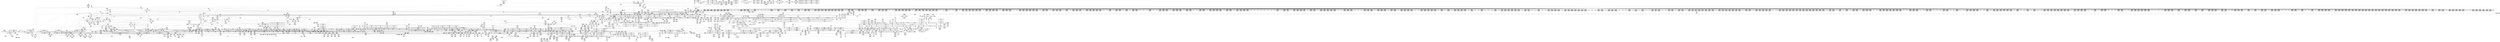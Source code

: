 digraph {
	CE0x40aac40 [shape=record,shape=Mrecord,label="{CE0x40aac40|task_sid:tmp25|security/selinux/hooks.c,208}"]
	CE0x40dbe00 [shape=record,shape=Mrecord,label="{CE0x40dbe00|2472:_%struct.cred*,_:_CRE_2128,2136_|*MultipleSource*|Function::task_sid&Arg::task::|Function::current_has_perm&Arg::tsk::|Function::selinux_task_kill&Arg::p::|security/selinux/hooks.c,208}"]
	CE0x4082b30 [shape=record,shape=Mrecord,label="{CE0x4082b30|i32_218|*Constant*|*SummSource*}"]
	CE0x40f0d70 [shape=record,shape=Mrecord,label="{CE0x40f0d70|2472:_%struct.cred*,_:_CRE_3096,3104_|*MultipleSource*|Function::task_sid&Arg::task::|Function::current_has_perm&Arg::tsk::|Function::selinux_task_kill&Arg::p::|security/selinux/hooks.c,208}"]
	"CONST[source:1(input),value:2(dynamic)][purpose:{operation}][SrcIdx:7]"
	CE0x41c2070 [shape=record,shape=Mrecord,label="{CE0x41c2070|task_sid:tmp7|security/selinux/hooks.c,208}"]
	CE0x40ea5c0 [shape=record,shape=Mrecord,label="{CE0x40ea5c0|2472:_%struct.cred*,_:_CRE_2917,2918_}"]
	CE0x41589a0 [shape=record,shape=Mrecord,label="{CE0x41589a0|COLLAPSED:_GCMRE___llvm_gcov_ctr132_internal_global_11_x_i64_zeroinitializer:_elem_0:default:}"]
	CE0x40ecf50 [shape=record,shape=Mrecord,label="{CE0x40ecf50|2472:_%struct.cred*,_:_CRE_2952,2953_}"]
	CE0x41d6fb0 [shape=record,shape=Mrecord,label="{CE0x41d6fb0|get_current:tmp4|./arch/x86/include/asm/current.h,14}"]
	CE0x41dc050 [shape=record,shape=Mrecord,label="{CE0x41dc050|__preempt_count_add:tmp4|./arch/x86/include/asm/preempt.h,72}"]
	CE0x41abf30 [shape=record,shape=Mrecord,label="{CE0x41abf30|__rcu_read_lock:tmp7|include/linux/rcupdate.h,240|*SummSource*}"]
	CE0x41aad60 [shape=record,shape=Mrecord,label="{CE0x41aad60|_call_void___preempt_count_sub(i32_1)_#10,_!dbg_!27715|include/linux/rcupdate.h,244|*SummSource*}"]
	CE0x41d1ed0 [shape=record,shape=Mrecord,label="{CE0x41d1ed0|rcu_lock_release:tmp4|include/linux/rcupdate.h,423|*SummSink*}"]
	CE0x4076a90 [shape=record,shape=Mrecord,label="{CE0x4076a90|i64_2|*Constant*}"]
	CE0x40c0a30 [shape=record,shape=Mrecord,label="{CE0x40c0a30|GLOBAL:task_sid|*Constant*}"]
	CE0x40532b0 [shape=record,shape=Mrecord,label="{CE0x40532b0|i64*_getelementptr_inbounds_(_2_x_i64_,_2_x_i64_*___llvm_gcov_ctr136,_i64_0,_i64_0)|*Constant*}"]
	CE0x41b1070 [shape=record,shape=Mrecord,label="{CE0x41b1070|__rcu_read_lock:tmp4|include/linux/rcupdate.h,239|*SummSource*}"]
	CE0x407d030 [shape=record,shape=Mrecord,label="{CE0x407d030|selinux_task_kill:rc.0|*SummSource*}"]
	CE0x40f1490 [shape=record,shape=Mrecord,label="{CE0x40f1490|2472:_%struct.cred*,_:_CRE_3112,3116_|*MultipleSource*|Function::task_sid&Arg::task::|Function::current_has_perm&Arg::tsk::|Function::selinux_task_kill&Arg::p::|security/selinux/hooks.c,208}"]
	CE0x4081540 [shape=record,shape=Mrecord,label="{CE0x4081540|selinux_task_kill:tmp18|security/selinux/hooks.c,3670|*SummSource*}"]
	CE0x40b97d0 [shape=record,shape=Mrecord,label="{CE0x40b97d0|signal_to_av:tmp10|security/selinux/hooks.c,1495|*SummSink*}"]
	CE0x40eace0 [shape=record,shape=Mrecord,label="{CE0x40eace0|2472:_%struct.cred*,_:_CRE_2923,2924_}"]
	CE0x40a42f0 [shape=record,shape=Mrecord,label="{CE0x40a42f0|signal_to_av:sw.default}"]
	CE0x405fce0 [shape=record,shape=Mrecord,label="{CE0x405fce0|selinux_task_kill:if.end7}"]
	CE0x41aebe0 [shape=record,shape=Mrecord,label="{CE0x41aebe0|__rcu_read_lock:tmp5|include/linux/rcupdate.h,239|*SummSink*}"]
	CE0x40caac0 [shape=record,shape=Mrecord,label="{CE0x40caac0|rcu_read_unlock:tobool|include/linux/rcupdate.h,933}"]
	CE0x4142b90 [shape=record,shape=Mrecord,label="{CE0x4142b90|rcu_read_lock:tmp10|include/linux/rcupdate.h,882}"]
	CE0x413d170 [shape=record,shape=Mrecord,label="{CE0x413d170|GLOBAL:rcu_read_unlock.__warned|Global_var:rcu_read_unlock.__warned}"]
	CE0x4109090 [shape=record,shape=Mrecord,label="{CE0x4109090|i64*_getelementptr_inbounds_(_11_x_i64_,_11_x_i64_*___llvm_gcov_ctr132,_i64_0,_i64_9)|*Constant*|*SummSink*}"]
	CE0x40e6990 [shape=record,shape=Mrecord,label="{CE0x40e6990|2472:_%struct.cred*,_:_CRE_2776,2784_|*MultipleSource*|Function::task_sid&Arg::task::|Function::current_has_perm&Arg::tsk::|Function::selinux_task_kill&Arg::p::|security/selinux/hooks.c,208}"]
	CE0x4082a00 [shape=record,shape=Mrecord,label="{CE0x4082a00|_call_void_lockdep_rcu_suspicious(i8*_getelementptr_inbounds_(_25_x_i8_,_25_x_i8_*_.str3,_i32_0,_i32_0),_i32_218,_i8*_getelementptr_inbounds_(_45_x_i8_,_45_x_i8_*_.str12,_i32_0,_i32_0))_#10,_!dbg_!27727|security/selinux/hooks.c,218|*SummSource*}"]
	CE0x41c3450 [shape=record,shape=Mrecord,label="{CE0x41c3450|task_sid:call3|security/selinux/hooks.c,208}"]
	CE0x413b9d0 [shape=record,shape=Mrecord,label="{CE0x413b9d0|rcu_read_lock:if.then|*SummSource*}"]
	CE0x415baa0 [shape=record,shape=Mrecord,label="{CE0x415baa0|rcu_lock_release:indirectgoto|*SummSink*}"]
	CE0x4152390 [shape=record,shape=Mrecord,label="{CE0x4152390|rcu_read_unlock:tmp5|include/linux/rcupdate.h,933|*SummSource*}"]
	CE0x414f310 [shape=record,shape=Mrecord,label="{CE0x414f310|current_sid:tmp11|security/selinux/hooks.c,218}"]
	CE0x40a78d0 [shape=record,shape=Mrecord,label="{CE0x40a78d0|task_sid:tmp20|security/selinux/hooks.c,208}"]
	CE0x414a460 [shape=record,shape=Mrecord,label="{CE0x414a460|_call_void_lockdep_rcu_suspicious(i8*_getelementptr_inbounds_(_25_x_i8_,_25_x_i8_*_.str45,_i32_0,_i32_0),_i32_883,_i8*_getelementptr_inbounds_(_42_x_i8_,_42_x_i8_*_.str46,_i32_0,_i32_0))_#10,_!dbg_!27728|include/linux/rcupdate.h,882|*SummSink*}"]
	CE0x407c580 [shape=record,shape=Mrecord,label="{CE0x407c580|i32_16|*Constant*|*SummSink*}"]
	CE0x411b190 [shape=record,shape=Mrecord,label="{CE0x411b190|task_sid:tobool1|security/selinux/hooks.c,208}"]
	CE0x40b7a00 [shape=record,shape=Mrecord,label="{CE0x40b7a00|_call_void_rcu_read_lock()_#10,_!dbg_!27712|security/selinux/hooks.c,207|*SummSink*}"]
	CE0x41b3380 [shape=record,shape=Mrecord,label="{CE0x41b3380|get_current:tmp1|*SummSink*}"]
	CE0x40a93a0 [shape=record,shape=Mrecord,label="{CE0x40a93a0|i8*_getelementptr_inbounds_(_25_x_i8_,_25_x_i8_*_.str3,_i32_0,_i32_0)|*Constant*|*SummSource*}"]
	CE0x41175d0 [shape=record,shape=Mrecord,label="{CE0x41175d0|rcu_lock_acquire:__here|*SummSink*}"]
	CE0x407dff0 [shape=record,shape=Mrecord,label="{CE0x407dff0|_ret_i32_%rc.0,_!dbg_!27734|security/selinux/hooks.c,3670|*SummSource*}"]
	CE0x41a9d10 [shape=record,shape=Mrecord,label="{CE0x41a9d10|i8*_undef|*Constant*}"]
	CE0x4154640 [shape=record,shape=Mrecord,label="{CE0x4154640|i1_true|*Constant*}"]
	CE0x40529b0 [shape=record,shape=Mrecord,label="{CE0x40529b0|2472:_%struct.cred*,_:_CRE_88,92_|*MultipleSource*|Function::task_sid&Arg::task::|Function::current_has_perm&Arg::tsk::|Function::selinux_task_kill&Arg::p::|security/selinux/hooks.c,208}"]
	CE0x41006d0 [shape=record,shape=Mrecord,label="{CE0x41006d0|2472:_%struct.cred*,_:_CRE_6480,6484_|*MultipleSource*|Function::task_sid&Arg::task::|Function::current_has_perm&Arg::tsk::|Function::selinux_task_kill&Arg::p::|security/selinux/hooks.c,208}"]
	CE0x406f7a0 [shape=record,shape=Mrecord,label="{CE0x406f7a0|selinux_task_kill:call|security/selinux/hooks.c,3664|*SummSource*}"]
	CE0x40f54e0 [shape=record,shape=Mrecord,label="{CE0x40f54e0|2472:_%struct.cred*,_:_CRE_5976,5984_|*MultipleSource*|Function::task_sid&Arg::task::|Function::current_has_perm&Arg::tsk::|Function::selinux_task_kill&Arg::p::|security/selinux/hooks.c,208}"]
	CE0x40e6e80 [shape=record,shape=Mrecord,label="{CE0x40e6e80|2472:_%struct.cred*,_:_CRE_2792,2800_|*MultipleSource*|Function::task_sid&Arg::task::|Function::current_has_perm&Arg::tsk::|Function::selinux_task_kill&Arg::p::|security/selinux/hooks.c,208}"]
	CE0x40a0980 [shape=record,shape=Mrecord,label="{CE0x40a0980|i32_19|*Constant*|*SummSource*}"]
	CE0x40e7f20 [shape=record,shape=Mrecord,label="{CE0x40e7f20|2472:_%struct.cred*,_:_CRE_2848,2856_|*MultipleSource*|Function::task_sid&Arg::task::|Function::current_has_perm&Arg::tsk::|Function::selinux_task_kill&Arg::p::|security/selinux/hooks.c,208}"]
	CE0x4148700 [shape=record,shape=Mrecord,label="{CE0x4148700|i8*_getelementptr_inbounds_(_42_x_i8_,_42_x_i8_*_.str46,_i32_0,_i32_0)|*Constant*|*SummSink*}"]
	CE0x40ec960 [shape=record,shape=Mrecord,label="{CE0x40ec960|2472:_%struct.cred*,_:_CRE_2947,2948_}"]
	CE0x41e9b80 [shape=record,shape=Mrecord,label="{CE0x41e9b80|%struct.task_struct*_(%struct.task_struct**)*_asm_movq_%gs:$_1:P_,$0_,_r,im,_dirflag_,_fpsr_,_flags_}"]
	CE0x412d820 [shape=record,shape=Mrecord,label="{CE0x412d820|current_sid:sid|security/selinux/hooks.c,220|*SummSink*}"]
	CE0x40e2680 [shape=record,shape=Mrecord,label="{CE0x40e2680|2472:_%struct.cred*,_:_CRE_2568,2576_|*MultipleSource*|Function::task_sid&Arg::task::|Function::current_has_perm&Arg::tsk::|Function::selinux_task_kill&Arg::p::|security/selinux/hooks.c,208}"]
	CE0x4119410 [shape=record,shape=Mrecord,label="{CE0x4119410|task_sid:tmp6|security/selinux/hooks.c,208}"]
	CE0x4067690 [shape=record,shape=Mrecord,label="{CE0x4067690|_ret_i32_%tmp6,_!dbg_!27716|security/selinux/hooks.c,197|*SummSink*}"]
	CE0x4120f90 [shape=record,shape=Mrecord,label="{CE0x4120f90|task_sid:tobool|security/selinux/hooks.c,208}"]
	CE0x40edd90 [shape=record,shape=Mrecord,label="{CE0x40edd90|2472:_%struct.cred*,_:_CRE_2964,2965_}"]
	CE0x4108e30 [shape=record,shape=Mrecord,label="{CE0x4108e30|i64*_getelementptr_inbounds_(_11_x_i64_,_11_x_i64_*___llvm_gcov_ctr132,_i64_0,_i64_9)|*Constant*}"]
	CE0x41aa1a0 [shape=record,shape=Mrecord,label="{CE0x41aa1a0|__rcu_read_unlock:do.end|*SummSink*}"]
	CE0x407d160 [shape=record,shape=Mrecord,label="{CE0x407d160|selinux_task_kill:rc.0|*SummSink*}"]
	CE0x40c1220 [shape=record,shape=Mrecord,label="{CE0x40c1220|current_has_perm:call1|security/selinux/hooks.c,1543|*SummSource*}"]
	CE0x40e1e30 [shape=record,shape=Mrecord,label="{CE0x40e1e30|2472:_%struct.cred*,_:_CRE_2531,2532_}"]
	CE0x4054610 [shape=record,shape=Mrecord,label="{CE0x4054610|selinux_task_kill:tmp7|security/selinux/hooks.c,3662|*SummSink*}"]
	CE0x4072260 [shape=record,shape=Mrecord,label="{CE0x4072260|selinux_task_kill:p|Function::selinux_task_kill&Arg::p::|*SummSink*}"]
	CE0x40b4cb0 [shape=record,shape=Mrecord,label="{CE0x40b4cb0|__preempt_count_add:tmp3|*SummSource*}"]
	CE0x40f1e10 [shape=record,shape=Mrecord,label="{CE0x40f1e10|2472:_%struct.cred*,_:_CRE_3136,3140_|*MultipleSource*|Function::task_sid&Arg::task::|Function::current_has_perm&Arg::tsk::|Function::selinux_task_kill&Arg::p::|security/selinux/hooks.c,208}"]
	CE0x40f9830 [shape=record,shape=Mrecord,label="{CE0x40f9830|2472:_%struct.cred*,_:_CRE_6297,6298_}"]
	CE0x40806f0 [shape=record,shape=Mrecord,label="{CE0x40806f0|signal_to_av:sw.default|*SummSink*}"]
	CE0x40f06b0 [shape=record,shape=Mrecord,label="{CE0x40f06b0|2472:_%struct.cred*,_:_CRE_3072,3080_|*MultipleSource*|Function::task_sid&Arg::task::|Function::current_has_perm&Arg::tsk::|Function::selinux_task_kill&Arg::p::|security/selinux/hooks.c,208}"]
	CE0x40b6590 [shape=record,shape=Mrecord,label="{CE0x40b6590|rcu_read_lock:tobool|include/linux/rcupdate.h,882|*SummSink*}"]
	CE0x40d0340 [shape=record,shape=Mrecord,label="{CE0x40d0340|task_sid:tobool4|security/selinux/hooks.c,208}"]
	CE0x4149b90 [shape=record,shape=Mrecord,label="{CE0x4149b90|i8_1|*Constant*}"]
	CE0x4120d40 [shape=record,shape=Mrecord,label="{CE0x4120d40|task_sid:call|security/selinux/hooks.c,208|*SummSource*}"]
	CE0x414e0f0 [shape=record,shape=Mrecord,label="{CE0x414e0f0|rcu_lock_acquire:tmp1|*SummSink*}"]
	CE0x41d50b0 [shape=record,shape=Mrecord,label="{CE0x41d50b0|__preempt_count_add:do.body|*SummSource*}"]
	CE0x412db00 [shape=record,shape=Mrecord,label="{CE0x412db00|0:_i32,_4:_i32,_8:_i32,_12:_i32,_:_CMRE_4,8_|*MultipleSource*|security/selinux/hooks.c,218|security/selinux/hooks.c,218|security/selinux/hooks.c,220}"]
	CE0x41538b0 [shape=record,shape=Mrecord,label="{CE0x41538b0|rcu_read_unlock:do.body|*SummSink*}"]
	CE0x4109780 [shape=record,shape=Mrecord,label="{CE0x4109780|rcu_read_unlock:tmp19|include/linux/rcupdate.h,933|*SummSource*}"]
	CE0x4119480 [shape=record,shape=Mrecord,label="{CE0x4119480|task_sid:tmp6|security/selinux/hooks.c,208|*SummSource*}"]
	CE0x41485d0 [shape=record,shape=Mrecord,label="{CE0x41485d0|i8*_getelementptr_inbounds_(_42_x_i8_,_42_x_i8_*_.str46,_i32_0,_i32_0)|*Constant*}"]
	CE0x40ec240 [shape=record,shape=Mrecord,label="{CE0x40ec240|2472:_%struct.cred*,_:_CRE_2941,2942_}"]
	CE0x407fb20 [shape=record,shape=Mrecord,label="{CE0x407fb20|__llvm_gcov_indirect_counter_increment:bb}"]
	CE0x41a5860 [shape=record,shape=Mrecord,label="{CE0x41a5860|_call_void_lock_acquire(%struct.lockdep_map*_%map,_i32_0,_i32_0,_i32_2,_i32_0,_%struct.lockdep_map*_null,_i64_ptrtoint_(i8*_blockaddress(_rcu_lock_acquire,_%__here)_to_i64))_#10,_!dbg_!27716|include/linux/rcupdate.h,418}"]
	CE0x40c86b0 [shape=record,shape=Mrecord,label="{CE0x40c86b0|task_sid:do.end6|*SummSink*}"]
	CE0x4067f80 [shape=record,shape=Mrecord,label="{CE0x4067f80|__llvm_gcov_indirect_counter_increment:counters|Function::__llvm_gcov_indirect_counter_increment&Arg::counters::|*SummSink*}"]
	CE0x4065f00 [shape=record,shape=Mrecord,label="{CE0x4065f00|selinux_task_kill:tmp10|security/selinux/hooks.c,3665}"]
	CE0x41d88a0 [shape=record,shape=Mrecord,label="{CE0x41d88a0|_call_void_asm_addl_$1,_%gs:$0_,_*m,ri,*m,_dirflag_,_fpsr_,_flags_(i32*___preempt_count,_i32_%sub,_i32*___preempt_count)_#3,_!dbg_!27717,_!srcloc_!27718|./arch/x86/include/asm/preempt.h,77}"]
	CE0x40b3430 [shape=record,shape=Mrecord,label="{CE0x40b3430|rcu_read_lock:land.lhs.true}"]
	CE0x4186840 [shape=record,shape=Mrecord,label="{CE0x4186840|0:_i8,_:_GCMR_current_sid.__warned_internal_global_i8_0,_section_.data.unlikely_,_align_1:_elem_0:default:}"]
	CE0x4143cf0 [shape=record,shape=Mrecord,label="{CE0x4143cf0|rcu_read_lock:tmp12|include/linux/rcupdate.h,882|*SummSink*}"]
	CE0x411a9b0 [shape=record,shape=Mrecord,label="{CE0x411a9b0|0:_i8,_:_GCMR_task_sid.__warned_internal_global_i8_0,_section_.data.unlikely_,_align_1:_elem_0:default:}"]
	CE0x40f9f50 [shape=record,shape=Mrecord,label="{CE0x40f9f50|2472:_%struct.cred*,_:_CRE_6303,6304_}"]
	CE0x4077e80 [shape=record,shape=Mrecord,label="{CE0x4077e80|__llvm_gcov_indirect_counter_increment:counters|Function::__llvm_gcov_indirect_counter_increment&Arg::counters::}"]
	CE0x41c4000 [shape=record,shape=Mrecord,label="{CE0x41c4000|task_sid:tmp17|security/selinux/hooks.c,208}"]
	CE0x404b220 [shape=record,shape=Mrecord,label="{CE0x404b220|selinux_task_kill:tmp5|security/selinux/hooks.c,3661}"]
	CE0x40a0a20 [shape=record,shape=Mrecord,label="{CE0x40a0a20|i32_19|*Constant*|*SummSink*}"]
	CE0x407bdf0 [shape=record,shape=Mrecord,label="{CE0x407bdf0|i32_4|*Constant*}"]
	CE0x40e37e0 [shape=record,shape=Mrecord,label="{CE0x40e37e0|2472:_%struct.cred*,_:_CRE_2600,2608_|*MultipleSource*|Function::task_sid&Arg::task::|Function::current_has_perm&Arg::tsk::|Function::selinux_task_kill&Arg::p::|security/selinux/hooks.c,208}"]
	CE0x40a3ee0 [shape=record,shape=Mrecord,label="{CE0x40a3ee0|COLLAPSED:_GCMRE___llvm_gcov_ctr131_internal_global_2_x_i64_zeroinitializer:_elem_0:default:}"]
	CE0x40c0070 [shape=record,shape=Mrecord,label="{CE0x40c0070|task_sid:tmp2|*SummSource*}"]
	CE0x407fb90 [shape=record,shape=Mrecord,label="{CE0x407fb90|__llvm_gcov_indirect_counter_increment:bb|*SummSource*}"]
	CE0x40acdf0 [shape=record,shape=Mrecord,label="{CE0x40acdf0|task_sid:call7|security/selinux/hooks.c,208|*SummSource*}"]
	CE0x40e0a90 [shape=record,shape=Mrecord,label="{CE0x40e0a90|2472:_%struct.cred*,_:_CRE_2508,2512_|*MultipleSource*|Function::task_sid&Arg::task::|Function::current_has_perm&Arg::tsk::|Function::selinux_task_kill&Arg::p::|security/selinux/hooks.c,208}"]
	CE0x41053e0 [shape=record,shape=Mrecord,label="{CE0x41053e0|2472:_%struct.cred*,_:_CRE_10552,10560_|*MultipleSource*|Function::task_sid&Arg::task::|Function::current_has_perm&Arg::tsk::|Function::selinux_task_kill&Arg::p::|security/selinux/hooks.c,208}"]
	CE0x41123d0 [shape=record,shape=Mrecord,label="{CE0x41123d0|i32_1|*Constant*}"]
	CE0x4065150 [shape=record,shape=Mrecord,label="{CE0x4065150|signal_to_av:sw.epilog|*SummSource*}"]
	CE0x40c1a40 [shape=record,shape=Mrecord,label="{CE0x40c1a40|2472:_%struct.cred*,_:_CRE_296,304_|*MultipleSource*|Function::task_sid&Arg::task::|Function::current_has_perm&Arg::tsk::|Function::selinux_task_kill&Arg::p::|security/selinux/hooks.c,208}"]
	CE0x40be770 [shape=record,shape=Mrecord,label="{CE0x40be770|i64*_getelementptr_inbounds_(_2_x_i64_,_2_x_i64_*___llvm_gcov_ctr131,_i64_0,_i64_0)|*Constant*|*SummSink*}"]
	CE0x40c97c0 [shape=record,shape=Mrecord,label="{CE0x40c97c0|2472:_%struct.cred*,_:_CRE_136,144_|*MultipleSource*|Function::task_sid&Arg::task::|Function::current_has_perm&Arg::tsk::|Function::selinux_task_kill&Arg::p::|security/selinux/hooks.c,208}"]
	CE0x41b1000 [shape=record,shape=Mrecord,label="{CE0x41b1000|__rcu_read_lock:tmp4|include/linux/rcupdate.h,239}"]
	CE0x41ba8d0 [shape=record,shape=Mrecord,label="{CE0x41ba8d0|get_current:tmp|*SummSink*}"]
	CE0x4076f90 [shape=record,shape=Mrecord,label="{CE0x4076f90|i64_5|*Constant*|*SummSink*}"]
	CE0x413d5a0 [shape=record,shape=Mrecord,label="{CE0x413d5a0|i64_3|*Constant*}"]
	CE0x41d1bf0 [shape=record,shape=Mrecord,label="{CE0x41d1bf0|i64*_getelementptr_inbounds_(_4_x_i64_,_4_x_i64_*___llvm_gcov_ctr133,_i64_0,_i64_2)|*Constant*|*SummSink*}"]
	CE0x40e4ae0 [shape=record,shape=Mrecord,label="{CE0x40e4ae0|2472:_%struct.cred*,_:_CRE_2688,2692_|*MultipleSource*|Function::task_sid&Arg::task::|Function::current_has_perm&Arg::tsk::|Function::selinux_task_kill&Arg::p::|security/selinux/hooks.c,208}"]
	CE0x41b32a0 [shape=record,shape=Mrecord,label="{CE0x41b32a0|i64*_getelementptr_inbounds_(_4_x_i64_,_4_x_i64_*___llvm_gcov_ctr134,_i64_0,_i64_0)|*Constant*}"]
	CE0x406c600 [shape=record,shape=Mrecord,label="{CE0x406c600|selinux_task_kill:tmp17|security/selinux/hooks.c,3669|*SummSink*}"]
	CE0x4184580 [shape=record,shape=Mrecord,label="{CE0x4184580|__rcu_read_unlock:tmp2|*SummSource*}"]
	CE0x40daab0 [shape=record,shape=Mrecord,label="{CE0x40daab0|2472:_%struct.cred*,_:_CRE_2064,2072_|*MultipleSource*|Function::task_sid&Arg::task::|Function::current_has_perm&Arg::tsk::|Function::selinux_task_kill&Arg::p::|security/selinux/hooks.c,208}"]
	CE0x414e010 [shape=record,shape=Mrecord,label="{CE0x414e010|rcu_lock_acquire:tmp1}"]
	CE0x41166d0 [shape=record,shape=Mrecord,label="{CE0x41166d0|__rcu_read_unlock:tmp|*SummSource*}"]
	CE0x40f7650 [shape=record,shape=Mrecord,label="{CE0x40f7650|2472:_%struct.cred*,_:_CRE_6208,6216_|*MultipleSource*|Function::task_sid&Arg::task::|Function::current_has_perm&Arg::tsk::|Function::selinux_task_kill&Arg::p::|security/selinux/hooks.c,208}"]
	CE0x40ade50 [shape=record,shape=Mrecord,label="{CE0x40ade50|i64**_getelementptr_inbounds_(_4_x_i64*_,_4_x_i64*_*___llvm_gcda_edge_table266,_i64_0,_i64_2)|*Constant*}"]
	CE0x40ee4b0 [shape=record,shape=Mrecord,label="{CE0x40ee4b0|2472:_%struct.cred*,_:_CRE_2970,2971_}"]
	CE0x4151b70 [shape=record,shape=Mrecord,label="{CE0x4151b70|rcu_read_unlock:do.end|*SummSource*}"]
	CE0x40c0580 [shape=record,shape=Mrecord,label="{CE0x40c0580|_call_void_rcu_read_lock()_#10,_!dbg_!27712|security/selinux/hooks.c,207}"]
	CE0x41a7c70 [shape=record,shape=Mrecord,label="{CE0x41a7c70|i64*_getelementptr_inbounds_(_4_x_i64_,_4_x_i64_*___llvm_gcov_ctr130,_i64_0,_i64_2)|*Constant*}"]
	CE0x41ba750 [shape=record,shape=Mrecord,label="{CE0x41ba750|i64*_getelementptr_inbounds_(_2_x_i64_,_2_x_i64_*___llvm_gcov_ctr98,_i64_0,_i64_1)|*Constant*}"]
	CE0x40e62a0 [shape=record,shape=Mrecord,label="{CE0x40e62a0|2472:_%struct.cred*,_:_CRE_2752,2760_|*MultipleSource*|Function::task_sid&Arg::task::|Function::current_has_perm&Arg::tsk::|Function::selinux_task_kill&Arg::p::|security/selinux/hooks.c,208}"]
	CE0x40d6f60 [shape=record,shape=Mrecord,label="{CE0x40d6f60|2472:_%struct.cred*,_:_CRE_1848,1856_|*MultipleSource*|Function::task_sid&Arg::task::|Function::current_has_perm&Arg::tsk::|Function::selinux_task_kill&Arg::p::|security/selinux/hooks.c,208}"]
	CE0x4116d10 [shape=record,shape=Mrecord,label="{CE0x4116d10|current_sid:tmp|*SummSink*}"]
	CE0x4066950 [shape=record,shape=Mrecord,label="{CE0x4066950|rcu_lock_release:entry}"]
	CE0x4163130 [shape=record,shape=Mrecord,label="{CE0x4163130|rcu_read_unlock:tmp11|include/linux/rcupdate.h,933}"]
	CE0x4136ac0 [shape=record,shape=Mrecord,label="{CE0x4136ac0|rcu_read_unlock:tmp16|include/linux/rcupdate.h,933}"]
	CE0x40619a0 [shape=record,shape=Mrecord,label="{CE0x40619a0|selinux_task_kill:tmp11|security/selinux/hooks.c,3665}"]
	CE0x4156190 [shape=record,shape=Mrecord,label="{CE0x4156190|current_sid:tmp14|security/selinux/hooks.c,218}"]
	"CONST[source:0(mediator),value:2(dynamic)][purpose:{object}][SnkIdx:2]"
	CE0x412ce70 [shape=record,shape=Mrecord,label="{CE0x412ce70|current_sid:tmp23|security/selinux/hooks.c,218|*SummSource*}"]
	CE0x40dd9a0 [shape=record,shape=Mrecord,label="{CE0x40dd9a0|2472:_%struct.cred*,_:_CRE_2296,2304_|*MultipleSource*|Function::task_sid&Arg::task::|Function::current_has_perm&Arg::tsk::|Function::selinux_task_kill&Arg::p::|security/selinux/hooks.c,208}"]
	CE0x415fc90 [shape=record,shape=Mrecord,label="{CE0x415fc90|COLLAPSED:_GCMRE___llvm_gcov_ctr125_internal_global_11_x_i64_zeroinitializer:_elem_0:default:}"]
	CE0x41dc130 [shape=record,shape=Mrecord,label="{CE0x41dc130|__preempt_count_add:tmp4|./arch/x86/include/asm/preempt.h,72|*SummSink*}"]
	CE0x4112ea0 [shape=record,shape=Mrecord,label="{CE0x4112ea0|GLOBAL:current_sid.__warned|Global_var:current_sid.__warned}"]
	CE0x406e920 [shape=record,shape=Mrecord,label="{CE0x406e920|selinux_task_kill:tmp15|security/selinux/hooks.c,3666|*SummSink*}"]
	CE0x40677c0 [shape=record,shape=Mrecord,label="{CE0x40677c0|_call_void_rcu_read_unlock()_#10,_!dbg_!27748|security/selinux/hooks.c,209|*SummSink*}"]
	CE0x407aa60 [shape=record,shape=Mrecord,label="{CE0x407aa60|i64*_getelementptr_inbounds_(_10_x_i64_,_10_x_i64_*___llvm_gcov_ctr265,_i64_0,_i64_8)|*Constant*}"]
	CE0x4121190 [shape=record,shape=Mrecord,label="{CE0x4121190|task_sid:tobool|security/selinux/hooks.c,208|*SummSource*}"]
	CE0x4050030 [shape=record,shape=Mrecord,label="{CE0x4050030|i64_5|*Constant*}"]
	CE0x4115290 [shape=record,shape=Mrecord,label="{CE0x4115290|rcu_lock_release:indirectgoto}"]
	CE0x41b78e0 [shape=record,shape=Mrecord,label="{CE0x41b78e0|__preempt_count_sub:tmp3|*SummSink*}"]
	CE0x40c1ae0 [shape=record,shape=Mrecord,label="{CE0x40c1ae0|task_sid:call|security/selinux/hooks.c,208}"]
	CE0x4139890 [shape=record,shape=Mrecord,label="{CE0x4139890|rcu_read_lock:bb|*SummSink*}"]
	CE0x40e6040 [shape=record,shape=Mrecord,label="{CE0x40e6040|2472:_%struct.cred*,_:_CRE_2744,2752_|*MultipleSource*|Function::task_sid&Arg::task::|Function::current_has_perm&Arg::tsk::|Function::selinux_task_kill&Arg::p::|security/selinux/hooks.c,208}"]
	CE0x41d18d0 [shape=record,shape=Mrecord,label="{CE0x41d18d0|i64*_getelementptr_inbounds_(_4_x_i64_,_4_x_i64_*___llvm_gcov_ctr133,_i64_0,_i64_2)|*Constant*|*SummSource*}"]
	CE0x4188b00 [shape=record,shape=Mrecord,label="{CE0x4188b00|current_sid:tmp21|security/selinux/hooks.c,218|*SummSource*}"]
	CE0x41bb790 [shape=record,shape=Mrecord,label="{CE0x41bb790|_call_void_mcount()_#3|*SummSink*}"]
	CE0x413ac00 [shape=record,shape=Mrecord,label="{CE0x413ac00|rcu_read_lock:do.end|*SummSink*}"]
	CE0x40e1d00 [shape=record,shape=Mrecord,label="{CE0x40e1d00|2472:_%struct.cred*,_:_CRE_2530,2531_}"]
	CE0x4188c30 [shape=record,shape=Mrecord,label="{CE0x4188c30|i32_22|*Constant*}"]
	CE0x418a230 [shape=record,shape=Mrecord,label="{CE0x418a230|i8_1|*Constant*}"]
	CE0x41841a0 [shape=record,shape=Mrecord,label="{CE0x41841a0|current_sid:bb|*SummSource*}"]
	CE0x41b9e30 [shape=record,shape=Mrecord,label="{CE0x41b9e30|__preempt_count_add:tmp2|*SummSink*}"]
	CE0x40ea490 [shape=record,shape=Mrecord,label="{CE0x40ea490|2472:_%struct.cred*,_:_CRE_2916,2917_}"]
	CE0x4079de0 [shape=record,shape=Mrecord,label="{CE0x4079de0|selinux_task_kill:tmp12|security/selinux/hooks.c,3665|*SummSource*}"]
	CE0x40a3f50 [shape=record,shape=Mrecord,label="{CE0x40a3f50|cred_sid:tmp|*SummSource*}"]
	CE0x40e43c0 [shape=record,shape=Mrecord,label="{CE0x40e43c0|2472:_%struct.cred*,_:_CRE_2664,2672_|*MultipleSource*|Function::task_sid&Arg::task::|Function::current_has_perm&Arg::tsk::|Function::selinux_task_kill&Arg::p::|security/selinux/hooks.c,208}"]
	CE0x40edec0 [shape=record,shape=Mrecord,label="{CE0x40edec0|2472:_%struct.cred*,_:_CRE_2965,2966_}"]
	CE0x40a26b0 [shape=record,shape=Mrecord,label="{CE0x40a26b0|task_sid:do.body|*SummSource*}"]
	CE0x405b910 [shape=record,shape=Mrecord,label="{CE0x405b910|selinux_task_kill:tmp5|security/selinux/hooks.c,3661|*SummSource*}"]
	CE0x4163680 [shape=record,shape=Mrecord,label="{CE0x4163680|rcu_read_unlock:tmp12|include/linux/rcupdate.h,933}"]
	CE0x41dcf60 [shape=record,shape=Mrecord,label="{CE0x41dcf60|GLOBAL:current_task|Global_var:current_task|*SummSource*}"]
	CE0x4144460 [shape=record,shape=Mrecord,label="{CE0x4144460|i64_7|*Constant*}"]
	CE0x41deb30 [shape=record,shape=Mrecord,label="{CE0x41deb30|__preempt_count_sub:tmp|*SummSink*}"]
	CE0x41e2fd0 [shape=record,shape=Mrecord,label="{CE0x41e2fd0|i64*_getelementptr_inbounds_(_4_x_i64_,_4_x_i64_*___llvm_gcov_ctr129,_i64_0,_i64_2)|*Constant*|*SummSource*}"]
	CE0x40d0800 [shape=record,shape=Mrecord,label="{CE0x40d0800|task_sid:call3|security/selinux/hooks.c,208|*SummSink*}"]
	CE0x41efc50 [shape=record,shape=Mrecord,label="{CE0x41efc50|__preempt_count_sub:do.end|*SummSink*}"]
	CE0x4102380 [shape=record,shape=Mrecord,label="{CE0x4102380|2472:_%struct.cred*,_:_CRE_6568,6576_|*MultipleSource*|Function::task_sid&Arg::task::|Function::current_has_perm&Arg::tsk::|Function::selinux_task_kill&Arg::p::|security/selinux/hooks.c,208}"]
	CE0x41423f0 [shape=record,shape=Mrecord,label="{CE0x41423f0|rcu_read_lock:tobool1|include/linux/rcupdate.h,882|*SummSource*}"]
	CE0x41df3a0 [shape=record,shape=Mrecord,label="{CE0x41df3a0|i64*_getelementptr_inbounds_(_4_x_i64_,_4_x_i64_*___llvm_gcov_ctr129,_i64_0,_i64_1)|*Constant*|*SummSource*}"]
	CE0x4114730 [shape=record,shape=Mrecord,label="{CE0x4114730|current_sid:tmp1|*SummSource*}"]
	CE0x40655e0 [shape=record,shape=Mrecord,label="{CE0x40655e0|signal_to_av:entry|*SummSource*}"]
	CE0x41558f0 [shape=record,shape=Mrecord,label="{CE0x41558f0|__rcu_read_unlock:tmp2|*SummSink*}"]
	CE0x41b4170 [shape=record,shape=Mrecord,label="{CE0x41b4170|i64*_getelementptr_inbounds_(_4_x_i64_,_4_x_i64_*___llvm_gcov_ctr134,_i64_0,_i64_3)|*Constant*|*SummSource*}"]
	CE0x4051c00 [shape=record,shape=Mrecord,label="{CE0x4051c00|signal_to_av:tmp}"]
	CE0x4111be0 [shape=record,shape=Mrecord,label="{CE0x4111be0|rcu_lock_release:tmp5|include/linux/rcupdate.h,423|*SummSource*}"]
	CE0x40576a0 [shape=record,shape=Mrecord,label="{CE0x40576a0|i32_32|*Constant*}"]
	CE0x40d60b0 [shape=record,shape=Mrecord,label="{CE0x40d60b0|2472:_%struct.cred*,_:_CRE_776,780_|*MultipleSource*|Function::task_sid&Arg::task::|Function::current_has_perm&Arg::tsk::|Function::selinux_task_kill&Arg::p::|security/selinux/hooks.c,208}"]
	CE0x40800c0 [shape=record,shape=Mrecord,label="{CE0x40800c0|_call_void_mcount()_#3|*SummSource*}"]
	CE0x4155b00 [shape=record,shape=Mrecord,label="{CE0x4155b00|i64*_getelementptr_inbounds_(_4_x_i64_,_4_x_i64_*___llvm_gcov_ctr128,_i64_0,_i64_1)|*Constant*|*SummSink*}"]
	CE0x40d0e80 [shape=record,shape=Mrecord,label="{CE0x40d0e80|i64_7|*Constant*}"]
	CE0x410a390 [shape=record,shape=Mrecord,label="{CE0x410a390|i64*_getelementptr_inbounds_(_11_x_i64_,_11_x_i64_*___llvm_gcov_ctr132,_i64_0,_i64_10)|*Constant*}"]
	CE0x4116570 [shape=record,shape=Mrecord,label="{CE0x4116570|current_sid:tmp7|security/selinux/hooks.c,218}"]
	CE0x40ea100 [shape=record,shape=Mrecord,label="{CE0x40ea100|2472:_%struct.cred*,_:_CRE_2913,2914_}"]
	CE0x4137750 [shape=record,shape=Mrecord,label="{CE0x4137750|rcu_read_lock:do.body|*SummSink*}"]
	CE0x41c1ab0 [shape=record,shape=Mrecord,label="{CE0x41c1ab0|rcu_lock_acquire:tmp6}"]
	CE0x40ec700 [shape=record,shape=Mrecord,label="{CE0x40ec700|2472:_%struct.cred*,_:_CRE_2945,2946_}"]
	CE0x41a6910 [shape=record,shape=Mrecord,label="{CE0x41a6910|__rcu_read_unlock:tmp3|*SummSink*}"]
	CE0x4066010 [shape=record,shape=Mrecord,label="{CE0x4066010|selinux_task_kill:tmp10|security/selinux/hooks.c,3665|*SummSource*}"]
	CE0x4119140 [shape=record,shape=Mrecord,label="{CE0x4119140|GLOBAL:__llvm_gcov_ctr126|Global_var:__llvm_gcov_ctr126|*SummSource*}"]
	CE0x40cb290 [shape=record,shape=Mrecord,label="{CE0x40cb290|rcu_read_lock:call|include/linux/rcupdate.h,882}"]
	CE0x40581c0 [shape=record,shape=Mrecord,label="{CE0x40581c0|__llvm_gcov_indirect_counter_increment:predecessor|Function::__llvm_gcov_indirect_counter_increment&Arg::predecessor::|*SummSource*}"]
	CE0x414c860 [shape=record,shape=Mrecord,label="{CE0x414c860|cred_sid:bb|*SummSink*}"]
	CE0x4138e50 [shape=record,shape=Mrecord,label="{CE0x4138e50|__rcu_read_lock:entry|*SummSource*}"]
	CE0x4d2c7f0 [shape=record,shape=Mrecord,label="{CE0x4d2c7f0|selinux_task_kill:entry}"]
	CE0x40fa1b0 [shape=record,shape=Mrecord,label="{CE0x40fa1b0|2472:_%struct.cred*,_:_CRE_6305,6306_}"]
	CE0x4158c10 [shape=record,shape=Mrecord,label="{CE0x4158c10|__preempt_count_add:entry|*SummSource*}"]
	CE0x41038e0 [shape=record,shape=Mrecord,label="{CE0x41038e0|2472:_%struct.cred*,_:_CRE_6644,6648_|*MultipleSource*|Function::task_sid&Arg::task::|Function::current_has_perm&Arg::tsk::|Function::selinux_task_kill&Arg::p::|security/selinux/hooks.c,208}"]
	CE0x40cb460 [shape=record,shape=Mrecord,label="{CE0x40cb460|_ret_void,_!dbg_!27717|include/linux/rcupdate.h,419}"]
	CE0x40cb0e0 [shape=record,shape=Mrecord,label="{CE0x40cb0e0|2472:_%struct.cred*,_:_CRE_32,40_|*MultipleSource*|Function::task_sid&Arg::task::|Function::current_has_perm&Arg::tsk::|Function::selinux_task_kill&Arg::p::|security/selinux/hooks.c,208}"]
	CE0x40fdf70 [shape=record,shape=Mrecord,label="{CE0x40fdf70|2472:_%struct.cred*,_:_CRE_6357,6358_}"]
	CE0x4084f40 [shape=record,shape=Mrecord,label="{CE0x4084f40|_ret_void,_!dbg_!27735|include/linux/rcupdate.h,938}"]
	CE0x40783c0 [shape=record,shape=Mrecord,label="{CE0x40783c0|i64**_getelementptr_inbounds_(_4_x_i64*_,_4_x_i64*_*___llvm_gcda_edge_table266,_i64_0,_i64_1)|*Constant*|*SummSource*}"]
	CE0x40a79f0 [shape=record,shape=Mrecord,label="{CE0x40a79f0|task_sid:tmp21|security/selinux/hooks.c,208}"]
	CE0x4081e60 [shape=record,shape=Mrecord,label="{CE0x4081e60|selinux_task_kill:call3|security/selinux/hooks.c,3666}"]
	CE0x414aca0 [shape=record,shape=Mrecord,label="{CE0x414aca0|rcu_read_lock:tmp20|include/linux/rcupdate.h,882}"]
	CE0x414f4f0 [shape=record,shape=Mrecord,label="{CE0x414f4f0|rcu_read_unlock:land.lhs.true2}"]
	CE0x41c4ed0 [shape=record,shape=Mrecord,label="{CE0x41c4ed0|i32_208|*Constant*}"]
	CE0x41d3fb0 [shape=record,shape=Mrecord,label="{CE0x41d3fb0|i64*_getelementptr_inbounds_(_4_x_i64_,_4_x_i64_*___llvm_gcov_ctr133,_i64_0,_i64_3)|*Constant*|*SummSink*}"]
	CE0x415f1a0 [shape=record,shape=Mrecord,label="{CE0x415f1a0|rcu_read_unlock:tmp9|include/linux/rcupdate.h,933|*SummSink*}"]
	CE0x40b1aa0 [shape=record,shape=Mrecord,label="{CE0x40b1aa0|i64*_getelementptr_inbounds_(_10_x_i64_,_10_x_i64_*___llvm_gcov_ctr265,_i64_0,_i64_8)|*Constant*|*SummSource*}"]
	CE0x40cd560 [shape=record,shape=Mrecord,label="{CE0x40cd560|i32_-1|*Constant*}"]
	CE0x4132970 [shape=record,shape=Mrecord,label="{CE0x4132970|rcu_read_lock:tmp5|include/linux/rcupdate.h,882|*SummSink*}"]
	CE0x4068520 [shape=record,shape=Mrecord,label="{CE0x4068520|i32_(i32,_i32,_i16,_i32,_%struct.common_audit_data*)*_bitcast_(i32_(i32,_i32,_i16,_i32,_%struct.common_audit_data.495*)*_avc_has_perm_to_i32_(i32,_i32,_i16,_i32,_%struct.common_audit_data*)*)|*Constant*}"]
	CE0x40fe0a0 [shape=record,shape=Mrecord,label="{CE0x40fe0a0|2472:_%struct.cred*,_:_CRE_6358,6359_}"]
	CE0x4158a10 [shape=record,shape=Mrecord,label="{CE0x4158a10|rcu_read_unlock:tmp|*SummSource*}"]
	CE0x41ae6b0 [shape=record,shape=Mrecord,label="{CE0x41ae6b0|i64*_getelementptr_inbounds_(_4_x_i64_,_4_x_i64_*___llvm_gcov_ctr135,_i64_0,_i64_2)|*Constant*|*SummSource*}"]
	CE0x40636b0 [shape=record,shape=Mrecord,label="{CE0x40636b0|signal_to_av:tmp1|*SummSource*}"]
	CE0x40bcf10 [shape=record,shape=Mrecord,label="{CE0x40bcf10|2472:_%struct.cred*,_:_CRE_240,248_|*MultipleSource*|Function::task_sid&Arg::task::|Function::current_has_perm&Arg::tsk::|Function::selinux_task_kill&Arg::p::|security/selinux/hooks.c,208}"]
	CE0x41c3800 [shape=record,shape=Mrecord,label="{CE0x41c3800|i64_7|*Constant*}"]
	CE0x4153b80 [shape=record,shape=Mrecord,label="{CE0x4153b80|i64*_getelementptr_inbounds_(_11_x_i64_,_11_x_i64_*___llvm_gcov_ctr132,_i64_0,_i64_0)|*Constant*|*SummSink*}"]
	CE0x41a9700 [shape=record,shape=Mrecord,label="{CE0x41a9700|rcu_lock_release:tmp6|*SummSink*}"]
	CE0x40ae1a0 [shape=record,shape=Mrecord,label="{CE0x40ae1a0|i64**_getelementptr_inbounds_(_4_x_i64*_,_4_x_i64*_*___llvm_gcda_edge_table266,_i64_0,_i64_2)|*Constant*|*SummSource*}"]
	CE0x406b920 [shape=record,shape=Mrecord,label="{CE0x406b920|i64*_getelementptr_inbounds_(_10_x_i64_,_10_x_i64_*___llvm_gcov_ctr290,_i64_0,_i64_8)|*Constant*|*SummSource*}"]
	CE0x414fe00 [shape=record,shape=Mrecord,label="{CE0x414fe00|rcu_read_unlock:call|include/linux/rcupdate.h,933}"]
	CE0x40bc6f0 [shape=record,shape=Mrecord,label="{CE0x40bc6f0|task_sid:tmp2|*SummSink*}"]
	CE0x410c710 [shape=record,shape=Mrecord,label="{CE0x410c710|GLOBAL:rcu_lock_release|*Constant*}"]
	CE0x40d3850 [shape=record,shape=Mrecord,label="{CE0x40d3850|2472:_%struct.cred*,_:_CRE_664,672_|*MultipleSource*|Function::task_sid&Arg::task::|Function::current_has_perm&Arg::tsk::|Function::selinux_task_kill&Arg::p::|security/selinux/hooks.c,208}"]
	CE0x4102a70 [shape=record,shape=Mrecord,label="{CE0x4102a70|2472:_%struct.cred*,_:_CRE_6600,6608_|*MultipleSource*|Function::task_sid&Arg::task::|Function::current_has_perm&Arg::tsk::|Function::selinux_task_kill&Arg::p::|security/selinux/hooks.c,208}"]
	CE0x4065340 [shape=record,shape=Mrecord,label="{CE0x4065340|i64_0|*Constant*|*SummSource*}"]
	CE0x4119fc0 [shape=record,shape=Mrecord,label="{CE0x4119fc0|task_sid:tmp8|security/selinux/hooks.c,208|*SummSink*}"]
	CE0x40f5280 [shape=record,shape=Mrecord,label="{CE0x40f5280|2472:_%struct.cred*,_:_CRE_5968,5976_|*MultipleSource*|Function::task_sid&Arg::task::|Function::current_has_perm&Arg::tsk::|Function::selinux_task_kill&Arg::p::|security/selinux/hooks.c,208}"]
	CE0x4085180 [shape=record,shape=Mrecord,label="{CE0x4085180|_ret_void,_!dbg_!27735|include/linux/rcupdate.h,938|*SummSource*}"]
	CE0x411a390 [shape=record,shape=Mrecord,label="{CE0x411a390|GLOBAL:task_sid.__warned|Global_var:task_sid.__warned}"]
	CE0x4133120 [shape=record,shape=Mrecord,label="{CE0x4133120|rcu_lock_acquire:map|Function::rcu_lock_acquire&Arg::map::|*SummSource*}"]
	CE0x41473c0 [shape=record,shape=Mrecord,label="{CE0x41473c0|i8*_getelementptr_inbounds_(_25_x_i8_,_25_x_i8_*_.str45,_i32_0,_i32_0)|*Constant*}"]
	CE0x410d140 [shape=record,shape=Mrecord,label="{CE0x410d140|rcu_lock_release:map|Function::rcu_lock_release&Arg::map::|*SummSink*}"]
	CE0x40e5de0 [shape=record,shape=Mrecord,label="{CE0x40e5de0|2472:_%struct.cred*,_:_CRE_2736,2744_|*MultipleSource*|Function::task_sid&Arg::task::|Function::current_has_perm&Arg::tsk::|Function::selinux_task_kill&Arg::p::|security/selinux/hooks.c,208}"]
	CE0x412e890 [shape=record,shape=Mrecord,label="{CE0x412e890|task_sid:do.end}"]
	CE0x40dc8a0 [shape=record,shape=Mrecord,label="{CE0x40dc8a0|2472:_%struct.cred*,_:_CRE_2168,2240_|*MultipleSource*|Function::task_sid&Arg::task::|Function::current_has_perm&Arg::tsk::|Function::selinux_task_kill&Arg::p::|security/selinux/hooks.c,208}"]
	CE0x40fd260 [shape=record,shape=Mrecord,label="{CE0x40fd260|2472:_%struct.cred*,_:_CRE_6346,6347_}"]
	CE0x40fd000 [shape=record,shape=Mrecord,label="{CE0x40fd000|2472:_%struct.cred*,_:_CRE_6344,6345_}"]
	CE0x4134cd0 [shape=record,shape=Mrecord,label="{CE0x4134cd0|cred_sid:security|security/selinux/hooks.c,196|*SummSink*}"]
	CE0x40803c0 [shape=record,shape=Mrecord,label="{CE0x40803c0|rcu_read_lock:entry}"]
	CE0x40fbe30 [shape=record,shape=Mrecord,label="{CE0x40fbe30|2472:_%struct.cred*,_:_CRE_6329,6330_}"]
	CE0x40e18a0 [shape=record,shape=Mrecord,label="{CE0x40e18a0|2472:_%struct.cred*,_:_CRE_2526,2527_}"]
	CE0x40d3a70 [shape=record,shape=Mrecord,label="{CE0x40d3a70|2472:_%struct.cred*,_:_CRE_672,680_|*MultipleSource*|Function::task_sid&Arg::task::|Function::current_has_perm&Arg::tsk::|Function::selinux_task_kill&Arg::p::|security/selinux/hooks.c,208}"]
	CE0x41c70e0 [shape=record,shape=Mrecord,label="{CE0x41c70e0|task_sid:tmp27|security/selinux/hooks.c,208}"]
	CE0x40abd50 [shape=record,shape=Mrecord,label="{CE0x40abd50|task_sid:tmp27|security/selinux/hooks.c,208}"]
	CE0x4185270 [shape=record,shape=Mrecord,label="{CE0x4185270|current_sid:do.body|*SummSource*}"]
	CE0x415c680 [shape=record,shape=Mrecord,label="{CE0x415c680|task_sid:tmp3}"]
	CE0x4057d10 [shape=record,shape=Mrecord,label="{CE0x4057d10|GLOBAL:__llvm_gcov_indirect_counter_increment|*Constant*|*SummSource*}"]
	CE0x40e7a90 [shape=record,shape=Mrecord,label="{CE0x40e7a90|2472:_%struct.cred*,_:_CRE_2832,2840_|*MultipleSource*|Function::task_sid&Arg::task::|Function::current_has_perm&Arg::tsk::|Function::selinux_task_kill&Arg::p::|security/selinux/hooks.c,208}"]
	CE0x4101770 [shape=record,shape=Mrecord,label="{CE0x4101770|2472:_%struct.cred*,_:_CRE_6528,6536_|*MultipleSource*|Function::task_sid&Arg::task::|Function::current_has_perm&Arg::tsk::|Function::selinux_task_kill&Arg::p::|security/selinux/hooks.c,208}"]
	CE0x40f8db0 [shape=record,shape=Mrecord,label="{CE0x40f8db0|2472:_%struct.cred*,_:_CRE_6289,6290_}"]
	CE0x4066fa0 [shape=record,shape=Mrecord,label="{CE0x4066fa0|cred_sid:cred|Function::cred_sid&Arg::cred::}"]
	CE0x40ae210 [shape=record,shape=Mrecord,label="{CE0x40ae210|i64**_getelementptr_inbounds_(_4_x_i64*_,_4_x_i64*_*___llvm_gcda_edge_table266,_i64_0,_i64_2)|*Constant*|*SummSink*}"]
	CE0x4159e50 [shape=record,shape=Mrecord,label="{CE0x4159e50|rcu_read_unlock:tmp1|*SummSink*}"]
	CE0x41ac7f0 [shape=record,shape=Mrecord,label="{CE0x41ac7f0|i64*_getelementptr_inbounds_(_13_x_i64_,_13_x_i64_*___llvm_gcov_ctr126,_i64_0,_i64_1)|*Constant*}"]
	CE0x4058d60 [shape=record,shape=Mrecord,label="{CE0x4058d60|selinux_task_kill:p|Function::selinux_task_kill&Arg::p::}"]
	CE0x41b1660 [shape=record,shape=Mrecord,label="{CE0x41b1660|void_(i32*,_i32,_i32*)*_asm_addl_$1,_%gs:$0_,_*m,ri,*m,_dirflag_,_fpsr_,_flags_|*SummSink*}"]
	CE0x40ba8c0 [shape=record,shape=Mrecord,label="{CE0x40ba8c0|2472:_%struct.cred*,_:_CRE_144,152_|*MultipleSource*|Function::task_sid&Arg::task::|Function::current_has_perm&Arg::tsk::|Function::selinux_task_kill&Arg::p::|security/selinux/hooks.c,208}"]
	CE0x415fc20 [shape=record,shape=Mrecord,label="{CE0x415fc20|current_sid:tmp}"]
	CE0x40e17a0 [shape=record,shape=Mrecord,label="{CE0x40e17a0|2472:_%struct.cred*,_:_CRE_2525,2526_}"]
	CE0x415a6f0 [shape=record,shape=Mrecord,label="{CE0x415a6f0|rcu_read_unlock:tmp6|include/linux/rcupdate.h,933|*SummSource*}"]
	CE0x413a8e0 [shape=record,shape=Mrecord,label="{CE0x413a8e0|rcu_read_lock:if.end|*SummSink*}"]
	CE0x412cbd0 [shape=record,shape=Mrecord,label="{CE0x412cbd0|current_sid:tmp22|security/selinux/hooks.c,218|*SummSink*}"]
	CE0x407bf70 [shape=record,shape=Mrecord,label="{CE0x407bf70|i32_4|*Constant*|*SummSink*}"]
	CE0x41261d0 [shape=record,shape=Mrecord,label="{CE0x41261d0|current_sid:tmp17|security/selinux/hooks.c,218|*SummSink*}"]
	CE0x40bec90 [shape=record,shape=Mrecord,label="{CE0x40bec90|i64*_getelementptr_inbounds_(_13_x_i64_,_13_x_i64_*___llvm_gcov_ctr126,_i64_0,_i64_1)|*Constant*}"]
	CE0x40d0790 [shape=record,shape=Mrecord,label="{CE0x40d0790|task_sid:call3|security/selinux/hooks.c,208|*SummSource*}"]
	CE0x4107120 [shape=record,shape=Mrecord,label="{CE0x4107120|2472:_%struct.cred*,_:_CRE_10628,10632_|*MultipleSource*|Function::task_sid&Arg::task::|Function::current_has_perm&Arg::tsk::|Function::selinux_task_kill&Arg::p::|security/selinux/hooks.c,208}"]
	CE0x40b6d50 [shape=record,shape=Mrecord,label="{CE0x40b6d50|signal_to_av:perm.0}"]
	CE0x410a7b0 [shape=record,shape=Mrecord,label="{CE0x410a7b0|i64*_getelementptr_inbounds_(_11_x_i64_,_11_x_i64_*___llvm_gcov_ctr132,_i64_0,_i64_10)|*Constant*|*SummSource*}"]
	CE0x412f5b0 [shape=record,shape=Mrecord,label="{CE0x412f5b0|rcu_lock_acquire:tmp|*SummSink*}"]
	CE0x40c2d70 [shape=record,shape=Mrecord,label="{CE0x40c2d70|avc_has_perm:entry}"]
	CE0x4141f70 [shape=record,shape=Mrecord,label="{CE0x4141f70|rcu_read_lock:tobool1|include/linux/rcupdate.h,882}"]
	CE0x415f130 [shape=record,shape=Mrecord,label="{CE0x415f130|rcu_read_unlock:tmp9|include/linux/rcupdate.h,933|*SummSource*}"]
	CE0x40f6090 [shape=record,shape=Mrecord,label="{CE0x40f6090|2472:_%struct.cred*,_:_CRE_6136,6140_|*MultipleSource*|Function::task_sid&Arg::task::|Function::current_has_perm&Arg::tsk::|Function::selinux_task_kill&Arg::p::|security/selinux/hooks.c,208}"]
	CE0x40fd130 [shape=record,shape=Mrecord,label="{CE0x40fd130|2472:_%struct.cred*,_:_CRE_6345,6346_}"]
	CE0x40fef40 [shape=record,shape=Mrecord,label="{CE0x40fef40|2472:_%struct.cred*,_:_CRE_6408,6424_|*MultipleSource*|Function::task_sid&Arg::task::|Function::current_has_perm&Arg::tsk::|Function::selinux_task_kill&Arg::p::|security/selinux/hooks.c,208}"]
	CE0x4070cf0 [shape=record,shape=Mrecord,label="{CE0x4070cf0|selinux_task_kill:tmp6|security/selinux/hooks.c,3662}"]
	CE0x41a8860 [shape=record,shape=Mrecord,label="{CE0x41a8860|%struct.lockdep_map*_null|*Constant*}"]
	CE0x5123030 [shape=record,shape=Mrecord,label="{CE0x5123030|i64_1|*Constant*|*SummSource*}"]
	CE0x4188ca0 [shape=record,shape=Mrecord,label="{CE0x4188ca0|current_sid:tmp21|security/selinux/hooks.c,218|*SummSink*}"]
	CE0x4186d70 [shape=record,shape=Mrecord,label="{CE0x4186d70|rcu_lock_acquire:indirectgoto|*SummSource*}"]
	CE0x40d4c90 [shape=record,shape=Mrecord,label="{CE0x40d4c90|2472:_%struct.cred*,_:_CRE_701,702_}"]
	CE0x40bd600 [shape=record,shape=Mrecord,label="{CE0x40bd600|0:_i64*,_array:_GCR___llvm_gcda_edge_table266_internal_unnamed_addr_constant_4_x_i64*_i64*_getelementptr_inbounds_(_10_x_i64_,_10_x_i64_*___llvm_gcov_ctr265,_i64_0,_i64_1),_i64*_getelementptr_inbounds_(_10_x_i64_,_10_x_i64_*___llvm_gcov_ctr265,_i64_0,_i64_2),_i64*_getelementptr_inbounds_(_10_x_i64_,_10_x_i64_*___llvm_gcov_ctr265,_i64_0,_i64_3),_i64*_getelementptr_inbounds_(_10_x_i64_,_10_x_i64_*___llvm_gcov_ctr265,_i64_0,_i64_4)_:_elem_0::}"]
	CE0x4142de0 [shape=record,shape=Mrecord,label="{CE0x4142de0|rcu_read_lock:tmp9|include/linux/rcupdate.h,882|*SummSink*}"]
	CE0x41a8b60 [shape=record,shape=Mrecord,label="{CE0x41a8b60|rcu_lock_acquire:tmp6|*SummSink*}"]
	CE0x40fe300 [shape=record,shape=Mrecord,label="{CE0x40fe300|2472:_%struct.cred*,_:_CRE_6360,6368_|*MultipleSource*|Function::task_sid&Arg::task::|Function::current_has_perm&Arg::tsk::|Function::selinux_task_kill&Arg::p::|security/selinux/hooks.c,208}"]
	CE0x4187b60 [shape=record,shape=Mrecord,label="{CE0x4187b60|_ret_%struct.task_struct*_%tmp4,_!dbg_!27714|./arch/x86/include/asm/current.h,14}"]
	CE0x406e1d0 [shape=record,shape=Mrecord,label="{CE0x406e1d0|i64*_getelementptr_inbounds_(_10_x_i64_,_10_x_i64_*___llvm_gcov_ctr290,_i64_0,_i64_0)|*Constant*|*SummSource*}"]
	CE0x4127dc0 [shape=record,shape=Mrecord,label="{CE0x4127dc0|current_sid:call4|security/selinux/hooks.c,218|*SummSource*}"]
	CE0x4109710 [shape=record,shape=Mrecord,label="{CE0x4109710|rcu_read_unlock:tmp19|include/linux/rcupdate.h,933}"]
	CE0x40b1060 [shape=record,shape=Mrecord,label="{CE0x40b1060|i64_4|*Constant*|*SummSink*}"]
	CE0x41557f0 [shape=record,shape=Mrecord,label="{CE0x41557f0|rcu_read_unlock:tmp2|*SummSink*}"]
	CE0x4084240 [shape=record,shape=Mrecord,label="{CE0x4084240|i8*_getelementptr_inbounds_(_45_x_i8_,_45_x_i8_*_.str12,_i32_0,_i32_0)|*Constant*|*SummSource*}"]
	CE0x4056c30 [shape=record,shape=Mrecord,label="{CE0x4056c30|selinux_task_kill:if.then2|*SummSource*}"]
	CE0x415b0a0 [shape=record,shape=Mrecord,label="{CE0x415b0a0|__rcu_read_lock:tmp1}"]
	CE0x410d9d0 [shape=record,shape=Mrecord,label="{CE0x410d9d0|_call_void___rcu_read_unlock()_#10,_!dbg_!27734|include/linux/rcupdate.h,937|*SummSink*}"]
	CE0x40b6f20 [shape=record,shape=Mrecord,label="{CE0x40b6f20|signal_to_av:perm.0|*SummSink*}"]
	CE0x41a5a00 [shape=record,shape=Mrecord,label="{CE0x41a5a00|_call_void_lock_acquire(%struct.lockdep_map*_%map,_i32_0,_i32_0,_i32_2,_i32_0,_%struct.lockdep_map*_null,_i64_ptrtoint_(i8*_blockaddress(_rcu_lock_acquire,_%__here)_to_i64))_#10,_!dbg_!27716|include/linux/rcupdate.h,418|*SummSink*}"]
	CE0x4079930 [shape=record,shape=Mrecord,label="{CE0x4079930|GLOBAL:__llvm_gcov_ctr290|Global_var:__llvm_gcov_ctr290}"]
	CE0x40fb380 [shape=record,shape=Mrecord,label="{CE0x40fb380|2472:_%struct.cred*,_:_CRE_6320,6321_}"]
	CE0x41ebee0 [shape=record,shape=Mrecord,label="{CE0x41ebee0|_call_void_mcount()_#3}"]
	CE0x41ddeb0 [shape=record,shape=Mrecord,label="{CE0x41ddeb0|__preempt_count_sub:tmp6|./arch/x86/include/asm/preempt.h,78|*SummSink*}"]
	CE0x4112130 [shape=record,shape=Mrecord,label="{CE0x4112130|_call_void_lock_release(%struct.lockdep_map*_%map,_i32_1,_i64_ptrtoint_(i8*_blockaddress(_rcu_lock_release,_%__here)_to_i64))_#10,_!dbg_!27716|include/linux/rcupdate.h,423|*SummSource*}"]
	CE0x4163b00 [shape=record,shape=Mrecord,label="{CE0x4163b00|__rcu_read_unlock:tmp1|*SummSource*}"]
	CE0x40e75d0 [shape=record,shape=Mrecord,label="{CE0x40e75d0|2472:_%struct.cred*,_:_CRE_2816,2824_|*MultipleSource*|Function::task_sid&Arg::task::|Function::current_has_perm&Arg::tsk::|Function::selinux_task_kill&Arg::p::|security/selinux/hooks.c,208}"]
	CE0x4154a10 [shape=record,shape=Mrecord,label="{CE0x4154a10|i1_true|*Constant*|*SummSink*}"]
	CE0x41c7890 [shape=record,shape=Mrecord,label="{CE0x41c7890|GLOBAL:rcu_read_unlock|*Constant*}"]
	CE0x406fef0 [shape=record,shape=Mrecord,label="{CE0x406fef0|i64_2|*Constant*|*SummSource*}"]
	CE0x40591d0 [shape=record,shape=Mrecord,label="{CE0x40591d0|__llvm_gcov_indirect_counter_increment:tmp2|*SummSource*}"]
	CE0x40d2db0 [shape=record,shape=Mrecord,label="{CE0x40d2db0|2472:_%struct.cred*,_:_CRE_640,644_|*MultipleSource*|Function::task_sid&Arg::task::|Function::current_has_perm&Arg::tsk::|Function::selinux_task_kill&Arg::p::|security/selinux/hooks.c,208}"]
	CE0x4157a10 [shape=record,shape=Mrecord,label="{CE0x4157a10|rcu_read_unlock:tmp16|include/linux/rcupdate.h,933|*SummSink*}"]
	CE0x41162c0 [shape=record,shape=Mrecord,label="{CE0x41162c0|current_sid:tmp6|security/selinux/hooks.c,218|*SummSource*}"]
	CE0x4116850 [shape=record,shape=Mrecord,label="{CE0x4116850|__rcu_read_lock:tmp|*SummSource*}"]
	CE0x4059570 [shape=record,shape=Mrecord,label="{CE0x4059570|selinux_task_kill:tmp9|security/selinux/hooks.c,3664|*SummSink*}"]
	CE0x406ef80 [shape=record,shape=Mrecord,label="{CE0x406ef80|signal_to_av:tmp2|security/selinux/hooks.c,1479|*SummSink*}"]
	CE0x4064990 [shape=record,shape=Mrecord,label="{CE0x4064990|task_sid:land.lhs.true2}"]
	CE0x4146850 [shape=record,shape=Mrecord,label="{CE0x4146850|i64*_getelementptr_inbounds_(_11_x_i64_,_11_x_i64_*___llvm_gcov_ctr127,_i64_0,_i64_8)|*Constant*|*SummSource*}"]
	CE0x41af170 [shape=record,shape=Mrecord,label="{CE0x41af170|get_current:bb}"]
	CE0x40bdd20 [shape=record,shape=Mrecord,label="{CE0x40bdd20|2472:_%struct.cred*,_:_CRE_328,336_|*MultipleSource*|Function::task_sid&Arg::task::|Function::current_has_perm&Arg::tsk::|Function::selinux_task_kill&Arg::p::|security/selinux/hooks.c,208}"]
	CE0x40bf410 [shape=record,shape=Mrecord,label="{CE0x40bf410|GLOBAL:current_sid|*Constant*|*SummSink*}"]
	CE0x404fee0 [shape=record,shape=Mrecord,label="{CE0x404fee0|selinux_task_kill:tmp10|security/selinux/hooks.c,3665|*SummSink*}"]
	CE0x40e0140 [shape=record,shape=Mrecord,label="{CE0x40e0140|2472:_%struct.cred*,_:_CRE_2472,2480_|*MultipleSource*|Function::task_sid&Arg::task::|Function::current_has_perm&Arg::tsk::|Function::selinux_task_kill&Arg::p::|security/selinux/hooks.c,208}"]
	CE0x40c9ef0 [shape=record,shape=Mrecord,label="{CE0x40c9ef0|task_sid:if.then|*SummSource*}"]
	CE0x4118fd0 [shape=record,shape=Mrecord,label="{CE0x4118fd0|GLOBAL:__llvm_gcov_ctr126|Global_var:__llvm_gcov_ctr126}"]
	CE0x4155f10 [shape=record,shape=Mrecord,label="{CE0x4155f10|current_sid:tmp13|security/selinux/hooks.c,218|*SummSource*}"]
	CE0x41c4690 [shape=record,shape=Mrecord,label="{CE0x41c4690|task_sid:tmp18|security/selinux/hooks.c,208}"]
	CE0x40d4560 [shape=record,shape=Mrecord,label="{CE0x40d4560|2472:_%struct.cred*,_:_CRE_692,693_}"]
	CE0x51230a0 [shape=record,shape=Mrecord,label="{CE0x51230a0|i64_1|*Constant*}"]
	CE0x4117a90 [shape=record,shape=Mrecord,label="{CE0x4117a90|i64*_getelementptr_inbounds_(_4_x_i64_,_4_x_i64_*___llvm_gcov_ctr128,_i64_0,_i64_2)|*Constant*|*SummSource*}"]
	CE0x414cfd0 [shape=record,shape=Mrecord,label="{CE0x414cfd0|i32_1|*Constant*|*SummSource*}"]
	CE0x4126a00 [shape=record,shape=Mrecord,label="{CE0x4126a00|current_sid:tmp19|security/selinux/hooks.c,218}"]
	CE0x411b6a0 [shape=record,shape=Mrecord,label="{CE0x411b6a0|i64_4|*Constant*|*SummSource*}"]
	CE0x410e560 [shape=record,shape=Mrecord,label="{CE0x410e560|_ret_void,_!dbg_!27717|include/linux/rcupdate.h,245}"]
	CE0x40ab470 [shape=record,shape=Mrecord,label="{CE0x40ab470|task_sid:tmp25|security/selinux/hooks.c,208|*SummSource*}"]
	CE0x405f640 [shape=record,shape=Mrecord,label="{CE0x405f640|selinux_task_kill:if.else5|*SummSource*}"]
	CE0x4128510 [shape=record,shape=Mrecord,label="{CE0x4128510|GLOBAL:get_current|*Constant*|*SummSink*}"]
	CE0x40caba0 [shape=record,shape=Mrecord,label="{CE0x40caba0|rcu_read_unlock:tobool|include/linux/rcupdate.h,933|*SummSource*}"]
	CE0x4155780 [shape=record,shape=Mrecord,label="{CE0x4155780|rcu_read_unlock:tmp2|*SummSource*}"]
	CE0x40ad400 [shape=record,shape=Mrecord,label="{CE0x40ad400|cred_sid:entry}"]
	CE0x40ddb90 [shape=record,shape=Mrecord,label="{CE0x40ddb90|2472:_%struct.cred*,_:_CRE_2304,2312_|*MultipleSource*|Function::task_sid&Arg::task::|Function::current_has_perm&Arg::tsk::|Function::selinux_task_kill&Arg::p::|security/selinux/hooks.c,208}"]
	CE0x40d6b20 [shape=record,shape=Mrecord,label="{CE0x40d6b20|2472:_%struct.cred*,_:_CRE_1832,1840_|*MultipleSource*|Function::task_sid&Arg::task::|Function::current_has_perm&Arg::tsk::|Function::selinux_task_kill&Arg::p::|security/selinux/hooks.c,208}"]
	CE0x40fd720 [shape=record,shape=Mrecord,label="{CE0x40fd720|2472:_%struct.cred*,_:_CRE_6350,6351_}"]
	CE0x40ce760 [shape=record,shape=Mrecord,label="{CE0x40ce760|2472:_%struct.cred*,_:_CRE_440,448_|*MultipleSource*|Function::task_sid&Arg::task::|Function::current_has_perm&Arg::tsk::|Function::selinux_task_kill&Arg::p::|security/selinux/hooks.c,208}"]
	CE0x4117150 [shape=record,shape=Mrecord,label="{CE0x4117150|task_sid:tmp5|security/selinux/hooks.c,208}"]
	CE0x4140040 [shape=record,shape=Mrecord,label="{CE0x4140040|rcu_read_lock:call|include/linux/rcupdate.h,882|*SummSource*}"]
	CE0x40e8610 [shape=record,shape=Mrecord,label="{CE0x40e8610|2472:_%struct.cred*,_:_CRE_2872,2876_|*MultipleSource*|Function::task_sid&Arg::task::|Function::current_has_perm&Arg::tsk::|Function::selinux_task_kill&Arg::p::|security/selinux/hooks.c,208}"]
	CE0x40df0a0 [shape=record,shape=Mrecord,label="{CE0x40df0a0|2472:_%struct.cred*,_:_CRE_2376,2384_|*MultipleSource*|Function::task_sid&Arg::task::|Function::current_has_perm&Arg::tsk::|Function::selinux_task_kill&Arg::p::|security/selinux/hooks.c,208}"]
	CE0x407fa10 [shape=record,shape=Mrecord,label="{CE0x407fa10|i32_0|*Constant*}"]
	CE0x40e2090 [shape=record,shape=Mrecord,label="{CE0x40e2090|2472:_%struct.cred*,_:_CRE_2533,2534_}"]
	CE0x404afa0 [shape=record,shape=Mrecord,label="{CE0x404afa0|selinux_task_kill:tmp4|security/selinux/hooks.c,3661|*SummSource*}"]
	CE0x40acf30 [shape=record,shape=Mrecord,label="{CE0x40acf30|GLOBAL:cred_sid|*Constant*|*SummSource*}"]
	CE0x4140a50 [shape=record,shape=Mrecord,label="{CE0x4140a50|GLOBAL:rcu_lock_acquire|*Constant*}"]
	CE0x41d1e60 [shape=record,shape=Mrecord,label="{CE0x41d1e60|rcu_lock_release:tmp4|include/linux/rcupdate.h,423|*SummSource*}"]
	CE0x40d9790 [shape=record,shape=Mrecord,label="{CE0x40d9790|2472:_%struct.cred*,_:_CRE_2016,2020_|*MultipleSource*|Function::task_sid&Arg::task::|Function::current_has_perm&Arg::tsk::|Function::selinux_task_kill&Arg::p::|security/selinux/hooks.c,208}"]
	CE0x40738d0 [shape=record,shape=Mrecord,label="{CE0x40738d0|selinux_task_kill:if.then2}"]
	CE0x40eabb0 [shape=record,shape=Mrecord,label="{CE0x40eabb0|2472:_%struct.cred*,_:_CRE_2922,2923_}"]
	CE0x5254bc0 [shape=record,shape=Mrecord,label="{CE0x5254bc0|selinux_task_kill:if.else}"]
	CE0x4082170 [shape=record,shape=Mrecord,label="{CE0x4082170|GLOBAL:task_sid|*Constant*|*SummSource*}"]
	CE0x4159200 [shape=record,shape=Mrecord,label="{CE0x4159200|rcu_read_unlock:tmp14|include/linux/rcupdate.h,933}"]
	CE0x40d0200 [shape=record,shape=Mrecord,label="{CE0x40d0200|task_sid:tmp13|security/selinux/hooks.c,208|*SummSource*}"]
	CE0x40b5370 [shape=record,shape=Mrecord,label="{CE0x40b5370|__preempt_count_add:bb}"]
	CE0x407a550 [shape=record,shape=Mrecord,label="{CE0x407a550|selinux_task_kill:call6|security/selinux/hooks.c,3669|*SummSink*}"]
	CE0x411ab80 [shape=record,shape=Mrecord,label="{CE0x411ab80|task_sid:tobool1|security/selinux/hooks.c,208|*SummSource*}"]
	CE0x4053780 [shape=record,shape=Mrecord,label="{CE0x4053780|__llvm_gcov_indirect_counter_increment:predecessor|Function::__llvm_gcov_indirect_counter_increment&Arg::predecessor::}"]
	CE0x41d6250 [shape=record,shape=Mrecord,label="{CE0x41d6250|__rcu_read_unlock:tmp6|include/linux/rcupdate.h,245}"]
	CE0x412f0a0 [shape=record,shape=Mrecord,label="{CE0x412f0a0|i64*_getelementptr_inbounds_(_4_x_i64_,_4_x_i64_*___llvm_gcov_ctr133,_i64_0,_i64_0)|*Constant*}"]
	CE0x4084a40 [shape=record,shape=Mrecord,label="{CE0x4084a40|GLOBAL:rcu_read_unlock|*Constant*|*SummSource*}"]
	CE0x4126750 [shape=record,shape=Mrecord,label="{CE0x4126750|current_sid:tmp18|security/selinux/hooks.c,218|*SummSource*}"]
	CE0x4113c60 [shape=record,shape=Mrecord,label="{CE0x4113c60|current_sid:tmp12|security/selinux/hooks.c,218}"]
	CE0x41ac860 [shape=record,shape=Mrecord,label="{CE0x41ac860|task_sid:tmp2}"]
	CE0x40c00e0 [shape=record,shape=Mrecord,label="{CE0x40c00e0|current_sid:entry|*SummSink*}"]
	CE0x40b1190 [shape=record,shape=Mrecord,label="{CE0x40b1190|task_sid:tmp10|security/selinux/hooks.c,208|*SummSink*}"]
	CE0x412d6c0 [shape=record,shape=Mrecord,label="{CE0x412d6c0|current_sid:sid|security/selinux/hooks.c,220|*SummSource*}"]
	CE0x41286a0 [shape=record,shape=Mrecord,label="{CE0x41286a0|get_current:entry}"]
	CE0x41a65e0 [shape=record,shape=Mrecord,label="{CE0x41a65e0|GLOBAL:lock_acquire|*Constant*|*SummSink*}"]
	CE0x41e8a90 [shape=record,shape=Mrecord,label="{CE0x41e8a90|i32_0|*Constant*}"]
	CE0x40d86f0 [shape=record,shape=Mrecord,label="{CE0x40d86f0|2472:_%struct.cred*,_:_CRE_1936,1944_|*MultipleSource*|Function::task_sid&Arg::task::|Function::current_has_perm&Arg::tsk::|Function::selinux_task_kill&Arg::p::|security/selinux/hooks.c,208}"]
	CE0x41c2300 [shape=record,shape=Mrecord,label="{CE0x41c2300|task_sid:tmp8|security/selinux/hooks.c,208}"]
	CE0x41f5810 [shape=record,shape=Mrecord,label="{CE0x41f5810|i64*_getelementptr_inbounds_(_4_x_i64_,_4_x_i64_*___llvm_gcov_ctr135,_i64_0,_i64_0)|*Constant*}"]
	CE0x40d4750 [shape=record,shape=Mrecord,label="{CE0x40d4750|2472:_%struct.cred*,_:_CRE_695,696_}"]
	CE0x40e3580 [shape=record,shape=Mrecord,label="{CE0x40e3580|2472:_%struct.cred*,_:_CRE_2598,2600_|*MultipleSource*|Function::task_sid&Arg::task::|Function::current_has_perm&Arg::tsk::|Function::selinux_task_kill&Arg::p::|security/selinux/hooks.c,208}"]
	CE0x415aab0 [shape=record,shape=Mrecord,label="{CE0x415aab0|i64_3|*Constant*}"]
	CE0x407d980 [shape=record,shape=Mrecord,label="{CE0x407d980|_ret_i32_%rc.0,_!dbg_!27734|security/selinux/hooks.c,3670}"]
	CE0x41271b0 [shape=record,shape=Mrecord,label="{CE0x41271b0|i64*_getelementptr_inbounds_(_11_x_i64_,_11_x_i64_*___llvm_gcov_ctr125,_i64_0,_i64_10)|*Constant*|*SummSource*}"]
	CE0x412fb30 [shape=record,shape=Mrecord,label="{CE0x412fb30|task_sid:do.end6}"]
	CE0x4136d00 [shape=record,shape=Mrecord,label="{CE0x4136d00|rcu_read_unlock:tmp16|include/linux/rcupdate.h,933|*SummSource*}"]
	CE0x4132800 [shape=record,shape=Mrecord,label="{CE0x4132800|rcu_read_lock:tmp6|include/linux/rcupdate.h,882}"]
	CE0x40f7fa0 [shape=record,shape=Mrecord,label="{CE0x40f7fa0|2472:_%struct.cred*,_:_CRE_6240,6248_|*MultipleSource*|Function::task_sid&Arg::task::|Function::current_has_perm&Arg::tsk::|Function::selinux_task_kill&Arg::p::|security/selinux/hooks.c,208}"]
	CE0x406abc0 [shape=record,shape=Mrecord,label="{CE0x406abc0|avc_has_perm:auditdata|Function::avc_has_perm&Arg::auditdata::|*SummSink*}"]
	CE0x40fc090 [shape=record,shape=Mrecord,label="{CE0x40fc090|2472:_%struct.cred*,_:_CRE_6331,6332_}"]
	CE0x40dc680 [shape=record,shape=Mrecord,label="{CE0x40dc680|2472:_%struct.cred*,_:_CRE_2160,2168_|*MultipleSource*|Function::task_sid&Arg::task::|Function::current_has_perm&Arg::tsk::|Function::selinux_task_kill&Arg::p::|security/selinux/hooks.c,208}"]
	CE0x40c9470 [shape=record,shape=Mrecord,label="{CE0x40c9470|GLOBAL:rcu_read_lock.__warned|Global_var:rcu_read_lock.__warned|*SummSink*}"]
	CE0x40c6f40 [shape=record,shape=Mrecord,label="{CE0x40c6f40|GLOBAL:__rcu_read_lock|*Constant*|*SummSource*}"]
	CE0x40de490 [shape=record,shape=Mrecord,label="{CE0x40de490|2472:_%struct.cred*,_:_CRE_2336,2344_|*MultipleSource*|Function::task_sid&Arg::task::|Function::current_has_perm&Arg::tsk::|Function::selinux_task_kill&Arg::p::|security/selinux/hooks.c,208}"]
	CE0x40dfc50 [shape=record,shape=Mrecord,label="{CE0x40dfc50|2472:_%struct.cred*,_:_CRE_2416,2424_|*MultipleSource*|Function::task_sid&Arg::task::|Function::current_has_perm&Arg::tsk::|Function::selinux_task_kill&Arg::p::|security/selinux/hooks.c,208}"]
	CE0x407e8f0 [shape=record,shape=Mrecord,label="{CE0x407e8f0|signal_to_av:sw.bb1|*SummSource*}"]
	CE0x413ab60 [shape=record,shape=Mrecord,label="{CE0x413ab60|rcu_read_lock:do.end|*SummSource*}"]
	CE0x40b7940 [shape=record,shape=Mrecord,label="{CE0x40b7940|_call_void_rcu_read_lock()_#10,_!dbg_!27712|security/selinux/hooks.c,207|*SummSource*}"]
	CE0x4147ef0 [shape=record,shape=Mrecord,label="{CE0x4147ef0|i32_883|*Constant*|*SummSink*}"]
	CE0x410d490 [shape=record,shape=Mrecord,label="{CE0x410d490|_ret_void,_!dbg_!27717|include/linux/rcupdate.h,424}"]
	CE0x41b4940 [shape=record,shape=Mrecord,label="{CE0x41b4940|_call_void_asm_addl_$1,_%gs:$0_,_*m,ri,*m,_dirflag_,_fpsr_,_flags_(i32*___preempt_count,_i32_%val,_i32*___preempt_count)_#3,_!dbg_!27714,_!srcloc_!27717|./arch/x86/include/asm/preempt.h,72|*SummSource*}"]
	CE0x4163510 [shape=record,shape=Mrecord,label="{CE0x4163510|rcu_read_unlock:tmp11|include/linux/rcupdate.h,933|*SummSink*}"]
	CE0x40780a0 [shape=record,shape=Mrecord,label="{CE0x40780a0|i64**_getelementptr_inbounds_(_4_x_i64*_,_4_x_i64*_*___llvm_gcda_edge_table266,_i64_0,_i64_1)|*Constant*}"]
	CE0x41105a0 [shape=record,shape=Mrecord,label="{CE0x41105a0|i64*_getelementptr_inbounds_(_11_x_i64_,_11_x_i64_*___llvm_gcov_ctr125,_i64_0,_i64_0)|*Constant*}"]
	CE0x412d560 [shape=record,shape=Mrecord,label="{CE0x412d560|current_sid:sid|security/selinux/hooks.c,220}"]
	CE0x40a7fd0 [shape=record,shape=Mrecord,label="{CE0x40a7fd0|task_sid:tmp19|security/selinux/hooks.c,208}"]
	CE0x406b300 [shape=record,shape=Mrecord,label="{CE0x406b300|_ret_i32_%retval.0,_!dbg_!27728|security/selinux/avc.c,775|*SummSink*}"]
	CE0x41a7a60 [shape=record,shape=Mrecord,label="{CE0x41a7a60|i64*_getelementptr_inbounds_(_4_x_i64_,_4_x_i64_*___llvm_gcov_ctr130,_i64_0,_i64_2)|*Constant*|*SummSink*}"]
	CE0x40fdd10 [shape=record,shape=Mrecord,label="{CE0x40fdd10|2472:_%struct.cred*,_:_CRE_6355,6356_}"]
	CE0x40fb5e0 [shape=record,shape=Mrecord,label="{CE0x40fb5e0|2472:_%struct.cred*,_:_CRE_6322,6323_}"]
	CE0x40bbb30 [shape=record,shape=Mrecord,label="{CE0x40bbb30|current_has_perm:tmp3|*SummSink*}"]
	CE0x41dc6a0 [shape=record,shape=Mrecord,label="{CE0x41dc6a0|__preempt_count_add:tmp7|./arch/x86/include/asm/preempt.h,73|*SummSink*}"]
	CE0x40a7a60 [shape=record,shape=Mrecord,label="{CE0x40a7a60|task_sid:tmp20|security/selinux/hooks.c,208|*SummSource*}"]
	CE0x407b8c0 [shape=record,shape=Mrecord,label="{CE0x407b8c0|signal_to_av:tmp8|security/selinux/hooks.c,1491|*SummSource*}"]
	CE0x4060800 [shape=record,shape=Mrecord,label="{CE0x4060800|current_has_perm:entry|*SummSource*}"]
	CE0x40ed410 [shape=record,shape=Mrecord,label="{CE0x40ed410|2472:_%struct.cred*,_:_CRE_2956,2957_}"]
	CE0x414f8d0 [shape=record,shape=Mrecord,label="{CE0x414f8d0|current_sid:tmp1|*SummSink*}"]
	CE0x41411e0 [shape=record,shape=Mrecord,label="{CE0x41411e0|__preempt_count_sub:entry}"]
	CE0x406eb00 [shape=record,shape=Mrecord,label="{CE0x406eb00|selinux_task_kill:if.end|*SummSource*}"]
	CE0x412dd90 [shape=record,shape=Mrecord,label="{CE0x412dd90|task_sid:do.body5}"]
	CE0x40778b0 [shape=record,shape=Mrecord,label="{CE0x40778b0|task_sid:tmp1}"]
	CE0x40671c0 [shape=record,shape=Mrecord,label="{CE0x40671c0|cred_sid:cred|Function::cred_sid&Arg::cred::|*SummSource*}"]
	CE0x4125d60 [shape=record,shape=Mrecord,label="{CE0x4125d60|i64*_getelementptr_inbounds_(_11_x_i64_,_11_x_i64_*___llvm_gcov_ctr125,_i64_0,_i64_9)|*Constant*|*SummSink*}"]
	CE0x41140c0 [shape=record,shape=Mrecord,label="{CE0x41140c0|i64*_getelementptr_inbounds_(_11_x_i64_,_11_x_i64_*___llvm_gcov_ctr125,_i64_0,_i64_6)|*Constant*}"]
	CE0x40878b0 [shape=record,shape=Mrecord,label="{CE0x40878b0|avc_has_perm:tsid|Function::avc_has_perm&Arg::tsid::}"]
	CE0x41b0910 [shape=record,shape=Mrecord,label="{CE0x41b0910|__rcu_read_lock:do.body|*SummSource*}"]
	CE0x4211380 [shape=record,shape=Mrecord,label="{CE0x4211380|COLLAPSED:_GCMRE___llvm_gcov_ctr135_internal_global_4_x_i64_zeroinitializer:_elem_0:default:}"]
	CE0x4157330 [shape=record,shape=Mrecord,label="{CE0x4157330|rcu_read_unlock:tmp6|include/linux/rcupdate.h,933|*SummSink*}"]
	CE0x4053d40 [shape=record,shape=Mrecord,label="{CE0x4053d40|task_sid:do.body5|*SummSink*}"]
	CE0x40bdb60 [shape=record,shape=Mrecord,label="{CE0x40bdb60|__llvm_gcov_indirect_counter_increment:counter|*SummSink*}"]
	CE0x4120b40 [shape=record,shape=Mrecord,label="{CE0x4120b40|task_sid:tmp13|security/selinux/hooks.c,208}"]
	CE0x40b5f90 [shape=record,shape=Mrecord,label="{CE0x40b5f90|cred_sid:tmp3}"]
	CE0x41c3e20 [shape=record,shape=Mrecord,label="{CE0x41c3e20|task_sid:tmp14|security/selinux/hooks.c,208}"]
	CE0x40b1590 [shape=record,shape=Mrecord,label="{CE0x40b1590|task_sid:tmp10|security/selinux/hooks.c,208|*SummSource*}"]
	CE0x40be610 [shape=record,shape=Mrecord,label="{CE0x40be610|i64*_getelementptr_inbounds_(_2_x_i64_,_2_x_i64_*___llvm_gcov_ctr131,_i64_0,_i64_0)|*Constant*|*SummSource*}"]
	CE0x414d1f0 [shape=record,shape=Mrecord,label="{CE0x414d1f0|cred_sid:sid|security/selinux/hooks.c,197}"]
	CE0x41aaf20 [shape=record,shape=Mrecord,label="{CE0x41aaf20|_call_void_mcount()_#3}"]
	CE0x40667e0 [shape=record,shape=Mrecord,label="{CE0x40667e0|_call_void_rcu_lock_release(%struct.lockdep_map*_rcu_lock_map)_#10,_!dbg_!27733|include/linux/rcupdate.h,935|*SummSink*}"]
	CE0x41585e0 [shape=record,shape=Mrecord,label="{CE0x41585e0|current_sid:tmp4|security/selinux/hooks.c,218|*SummSource*}"]
	CE0x40b82e0 [shape=record,shape=Mrecord,label="{CE0x40b82e0|2472:_%struct.cred*,_:_CRE_128,136_|*MultipleSource*|Function::task_sid&Arg::task::|Function::current_has_perm&Arg::tsk::|Function::selinux_task_kill&Arg::p::|security/selinux/hooks.c,208}"]
	CE0x41410e0 [shape=record,shape=Mrecord,label="{CE0x41410e0|GLOBAL:__preempt_count_sub|*Constant*|*SummSource*}"]
	CE0x40e0830 [shape=record,shape=Mrecord,label="{CE0x40e0830|2472:_%struct.cred*,_:_CRE_2504,2508_|*MultipleSource*|Function::task_sid&Arg::task::|Function::current_has_perm&Arg::tsk::|Function::selinux_task_kill&Arg::p::|security/selinux/hooks.c,208}"]
	CE0x4128070 [shape=record,shape=Mrecord,label="{CE0x4128070|GLOBAL:get_current|*Constant*}"]
	CE0x414cbb0 [shape=record,shape=Mrecord,label="{CE0x414cbb0|cred_sid:tmp5|security/selinux/hooks.c,196|*SummSource*}"]
	CE0x406e400 [shape=record,shape=Mrecord,label="{CE0x406e400|selinux_task_kill:tmp14|security/selinux/hooks.c,3666|*SummSink*}"]
	CE0x40b1350 [shape=record,shape=Mrecord,label="{CE0x40b1350|task_sid:tmp10|security/selinux/hooks.c,208}"]
	CE0x4160580 [shape=record,shape=Mrecord,label="{CE0x4160580|i64*_getelementptr_inbounds_(_4_x_i64_,_4_x_i64_*___llvm_gcov_ctr130,_i64_0,_i64_1)|*Constant*|*SummSink*}"]
	CE0x40b5870 [shape=record,shape=Mrecord,label="{CE0x40b5870|cred_sid:tmp2|*SummSink*}"]
	CE0x40ee250 [shape=record,shape=Mrecord,label="{CE0x40ee250|2472:_%struct.cred*,_:_CRE_2968,2969_}"]
	CE0x406be90 [shape=record,shape=Mrecord,label="{CE0x406be90|selinux_task_kill:tmp16|security/selinux/hooks.c,3669|*SummSource*}"]
	CE0x4103420 [shape=record,shape=Mrecord,label="{CE0x4103420|2472:_%struct.cred*,_:_CRE_6632,6640_|*MultipleSource*|Function::task_sid&Arg::task::|Function::current_has_perm&Arg::tsk::|Function::selinux_task_kill&Arg::p::|security/selinux/hooks.c,208}"]
	CE0x4143e60 [shape=record,shape=Mrecord,label="{CE0x4143e60|rcu_read_lock:call3|include/linux/rcupdate.h,882}"]
	CE0x4149350 [shape=record,shape=Mrecord,label="{CE0x4149350|rcu_read_lock:tmp17|include/linux/rcupdate.h,882|*SummSource*}"]
	CE0x40e9ac0 [shape=record,shape=Mrecord,label="{CE0x40e9ac0|2472:_%struct.cred*,_:_CRE_2907,2908_}"]
	CE0x40ecbc0 [shape=record,shape=Mrecord,label="{CE0x40ecbc0|2472:_%struct.cred*,_:_CRE_2949,2950_}"]
	CE0x4075900 [shape=record,shape=Mrecord,label="{CE0x4075900|i32_0|*Constant*}"]
	CE0x40ced90 [shape=record,shape=Mrecord,label="{CE0x40ced90|2472:_%struct.cred*,_:_CRE_460,464_|*MultipleSource*|Function::task_sid&Arg::task::|Function::current_has_perm&Arg::tsk::|Function::selinux_task_kill&Arg::p::|security/selinux/hooks.c,208}"]
	CE0x40ec830 [shape=record,shape=Mrecord,label="{CE0x40ec830|2472:_%struct.cred*,_:_CRE_2946,2947_}"]
	CE0x415c460 [shape=record,shape=Mrecord,label="{CE0x415c460|current_sid:tmp2}"]
	CE0x40b09a0 [shape=record,shape=Mrecord,label="{CE0x40b09a0|signal_to_av:tmp6|security/selinux/hooks.c,1487|*SummSink*}"]
	CE0x40d5e90 [shape=record,shape=Mrecord,label="{CE0x40d5e90|2472:_%struct.cred*,_:_CRE_772,776_|*MultipleSource*|Function::task_sid&Arg::task::|Function::current_has_perm&Arg::tsk::|Function::selinux_task_kill&Arg::p::|security/selinux/hooks.c,208}"]
	CE0x40a8480 [shape=record,shape=Mrecord,label="{CE0x40a8480|i8_1|*Constant*}"]
	CE0x40d84d0 [shape=record,shape=Mrecord,label="{CE0x40d84d0|2472:_%struct.cred*,_:_CRE_1928,1936_|*MultipleSource*|Function::task_sid&Arg::task::|Function::current_has_perm&Arg::tsk::|Function::selinux_task_kill&Arg::p::|security/selinux/hooks.c,208}"]
	"CONST[source:0(mediator),value:0(static)][purpose:{operation}][SnkIdx:7]"
	CE0x41544c0 [shape=record,shape=Mrecord,label="{CE0x41544c0|current_sid:tmp14|security/selinux/hooks.c,218|*SummSink*}"]
	CE0x40599a0 [shape=record,shape=Mrecord,label="{CE0x40599a0|task_sid:if.then}"]
	CE0x406c7b0 [shape=record,shape=Mrecord,label="{CE0x406c7b0|selinux_task_kill:tmp}"]
	CE0x41a8de0 [shape=record,shape=Mrecord,label="{CE0x41a8de0|rcu_lock_acquire:tmp7}"]
	CE0x41e9e70 [shape=record,shape=Mrecord,label="{CE0x41e9e70|__preempt_count_add:do.body}"]
	CE0x41264e0 [shape=record,shape=Mrecord,label="{CE0x41264e0|current_sid:tmp18|security/selinux/hooks.c,218}"]
	CE0x4114910 [shape=record,shape=Mrecord,label="{CE0x4114910|i64*_getelementptr_inbounds_(_11_x_i64_,_11_x_i64_*___llvm_gcov_ctr125,_i64_0,_i64_1)|*Constant*}"]
	CE0x41dec40 [shape=record,shape=Mrecord,label="{CE0x41dec40|__preempt_count_add:bb|*SummSink*}"]
	CE0x40efd30 [shape=record,shape=Mrecord,label="{CE0x40efd30|2472:_%struct.cred*,_:_CRE_3040,3048_|*MultipleSource*|Function::task_sid&Arg::task::|Function::current_has_perm&Arg::tsk::|Function::selinux_task_kill&Arg::p::|security/selinux/hooks.c,208}"]
	CE0x40f3110 [shape=record,shape=Mrecord,label="{CE0x40f3110|2472:_%struct.cred*,_:_CRE_5856,5860_|*MultipleSource*|Function::task_sid&Arg::task::|Function::current_has_perm&Arg::tsk::|Function::selinux_task_kill&Arg::p::|security/selinux/hooks.c,208}"]
	CE0x4189970 [shape=record,shape=Mrecord,label="{CE0x4189970|current_sid:tmp15|security/selinux/hooks.c,218}"]
	CE0x40eb2d0 [shape=record,shape=Mrecord,label="{CE0x40eb2d0|2472:_%struct.cred*,_:_CRE_2928,2929_}"]
	CE0x4185b90 [shape=record,shape=Mrecord,label="{CE0x4185b90|i32_77|*Constant*}"]
	CE0x4101c30 [shape=record,shape=Mrecord,label="{CE0x4101c30|2472:_%struct.cred*,_:_CRE_6544,6552_|*MultipleSource*|Function::task_sid&Arg::task::|Function::current_has_perm&Arg::tsk::|Function::selinux_task_kill&Arg::p::|security/selinux/hooks.c,208}"]
	CE0x41415e0 [shape=record,shape=Mrecord,label="{CE0x41415e0|__rcu_read_lock:tmp7|include/linux/rcupdate.h,240}"]
	CE0x4146540 [shape=record,shape=Mrecord,label="{CE0x4146540|i64*_getelementptr_inbounds_(_11_x_i64_,_11_x_i64_*___llvm_gcov_ctr127,_i64_0,_i64_8)|*Constant*}"]
	CE0x41c6fc0 [shape=record,shape=Mrecord,label="{CE0x41c6fc0|task_sid:tmp26|security/selinux/hooks.c,208}"]
	CE0x40689c0 [shape=record,shape=Mrecord,label="{CE0x40689c0|i32_(i32,_i32,_i16,_i32,_%struct.common_audit_data*)*_bitcast_(i32_(i32,_i32,_i16,_i32,_%struct.common_audit_data.495*)*_avc_has_perm_to_i32_(i32,_i32,_i16,_i32,_%struct.common_audit_data*)*)|*Constant*|*SummSource*}"]
	CE0x4184ff0 [shape=record,shape=Mrecord,label="{CE0x4184ff0|current_sid:if.then|*SummSink*}"]
	CE0x40dd780 [shape=record,shape=Mrecord,label="{CE0x40dd780|2472:_%struct.cred*,_:_CRE_2288,2296_|*MultipleSource*|Function::task_sid&Arg::task::|Function::current_has_perm&Arg::tsk::|Function::selinux_task_kill&Arg::p::|security/selinux/hooks.c,208}"]
	CE0x40f6580 [shape=record,shape=Mrecord,label="{CE0x40f6580|2472:_%struct.cred*,_:_CRE_6152,6168_|*MultipleSource*|Function::task_sid&Arg::task::|Function::current_has_perm&Arg::tsk::|Function::selinux_task_kill&Arg::p::|security/selinux/hooks.c,208}"]
	CE0x40b9760 [shape=record,shape=Mrecord,label="{CE0x40b9760|signal_to_av:tmp10|security/selinux/hooks.c,1495|*SummSource*}"]
	CE0x40ab150 [shape=record,shape=Mrecord,label="{CE0x40ab150|task_sid:tmp24|security/selinux/hooks.c,208|*SummSink*}"]
	CE0x41a68a0 [shape=record,shape=Mrecord,label="{CE0x41a68a0|%struct.lockdep_map*_null|*Constant*|*SummSource*}"]
	CE0x41529f0 [shape=record,shape=Mrecord,label="{CE0x41529f0|rcu_read_unlock:call|include/linux/rcupdate.h,933|*SummSink*}"]
	CE0x41863d0 [shape=record,shape=Mrecord,label="{CE0x41863d0|i64*_getelementptr_inbounds_(_4_x_i64_,_4_x_i64_*___llvm_gcov_ctr133,_i64_0,_i64_1)|*Constant*}"]
	CE0x40ac580 [shape=record,shape=Mrecord,label="{CE0x40ac580|task_sid:tmp27|security/selinux/hooks.c,208|*SummSource*}"]
	CE0x414ee50 [shape=record,shape=Mrecord,label="{CE0x414ee50|i64*_getelementptr_inbounds_(_11_x_i64_,_11_x_i64_*___llvm_gcov_ctr132,_i64_0,_i64_1)|*Constant*}"]
	CE0x4188170 [shape=record,shape=Mrecord,label="{CE0x4188170|i32_78|*Constant*|*SummSink*}"]
	CE0x40a0e70 [shape=record,shape=Mrecord,label="{CE0x40a0e70|cred_sid:tmp|*SummSink*}"]
	CE0x40f1950 [shape=record,shape=Mrecord,label="{CE0x40f1950|2472:_%struct.cred*,_:_CRE_3120,3128_|*MultipleSource*|Function::task_sid&Arg::task::|Function::current_has_perm&Arg::tsk::|Function::selinux_task_kill&Arg::p::|security/selinux/hooks.c,208}"]
	"CONST[source:1(input),value:2(dynamic)][purpose:{operation}][SrcIdx:5]"
	CE0x406fa40 [shape=record,shape=Mrecord,label="{CE0x406fa40|GLOBAL:signal_to_av|*Constant*|*SummSource*}"]
	CE0x4187840 [shape=record,shape=Mrecord,label="{CE0x4187840|get_current:entry|*SummSink*}"]
	CE0x41500b0 [shape=record,shape=Mrecord,label="{CE0x41500b0|_call_void_asm_sideeffect_,_memory_,_dirflag_,_fpsr_,_flags_()_#3,_!dbg_!27714,_!srcloc_!27715|include/linux/rcupdate.h,239|*SummSink*}"]
	CE0x4100010 [shape=record,shape=Mrecord,label="{CE0x4100010|2472:_%struct.cred*,_:_CRE_6472,6474_|*MultipleSource*|Function::task_sid&Arg::task::|Function::current_has_perm&Arg::tsk::|Function::selinux_task_kill&Arg::p::|security/selinux/hooks.c,208}"]
	CE0x41d4c30 [shape=record,shape=Mrecord,label="{CE0x41d4c30|i64*_getelementptr_inbounds_(_4_x_i64_,_4_x_i64_*___llvm_gcov_ctr134,_i64_0,_i64_2)|*Constant*|*SummSource*}"]
	CE0x41e9d00 [shape=record,shape=Mrecord,label="{CE0x41e9d00|%struct.task_struct*_(%struct.task_struct**)*_asm_movq_%gs:$_1:P_,$0_,_r,im,_dirflag_,_fpsr_,_flags_|*SummSource*}"]
	CE0x4143b70 [shape=record,shape=Mrecord,label="{CE0x4143b70|rcu_read_lock:tmp12|include/linux/rcupdate.h,882|*SummSource*}"]
	CE0x40520d0 [shape=record,shape=Mrecord,label="{CE0x40520d0|i64*_getelementptr_inbounds_(_2_x_i64_,_2_x_i64_*___llvm_gcov_ctr136,_i64_0,_i64_0)|*Constant*|*SummSink*}"]
	CE0x41bb140 [shape=record,shape=Mrecord,label="{CE0x41bb140|__preempt_count_sub:val|Function::__preempt_count_sub&Arg::val::|*SummSource*}"]
	CE0x40a6b60 [shape=record,shape=Mrecord,label="{CE0x40a6b60|i8*_getelementptr_inbounds_(_41_x_i8_,_41_x_i8_*_.str44,_i32_0,_i32_0)|*Constant*}"]
	CE0x41a58d0 [shape=record,shape=Mrecord,label="{CE0x41a58d0|_call_void_lock_acquire(%struct.lockdep_map*_%map,_i32_0,_i32_0,_i32_2,_i32_0,_%struct.lockdep_map*_null,_i64_ptrtoint_(i8*_blockaddress(_rcu_lock_acquire,_%__here)_to_i64))_#10,_!dbg_!27716|include/linux/rcupdate.h,418|*SummSource*}"]
	CE0x41acd00 [shape=record,shape=Mrecord,label="{CE0x41acd00|_ret_void,_!dbg_!27720|./arch/x86/include/asm/preempt.h,78}"]
	CE0x40bef60 [shape=record,shape=Mrecord,label="{CE0x40bef60|i64*_getelementptr_inbounds_(_13_x_i64_,_13_x_i64_*___llvm_gcov_ctr126,_i64_0,_i64_1)|*Constant*|*SummSink*}"]
	CE0x4148ce0 [shape=record,shape=Mrecord,label="{CE0x4148ce0|i64*_getelementptr_inbounds_(_11_x_i64_,_11_x_i64_*___llvm_gcov_ctr127,_i64_0,_i64_9)|*Constant*|*SummSink*}"]
	CE0x41dff50 [shape=record,shape=Mrecord,label="{CE0x41dff50|__preempt_count_add:tmp5|./arch/x86/include/asm/preempt.h,72|*SummSource*}"]
	CE0x41883b0 [shape=record,shape=Mrecord,label="{CE0x41883b0|COLLAPSED:_GCMRE_current_task_external_global_%struct.task_struct*:_elem_0::|security/selinux/hooks.c,218}"]
	CE0x40580e0 [shape=record,shape=Mrecord,label="{CE0x40580e0|__llvm_gcov_indirect_counter_increment:entry|*SummSink*}"]
	CE0x4067f10 [shape=record,shape=Mrecord,label="{CE0x4067f10|i64**_getelementptr_inbounds_(_4_x_i64*_,_4_x_i64*_*___llvm_gcda_edge_table266,_i64_0,_i64_1)|*Constant*|*SummSink*}"]
	CE0x40f67e0 [shape=record,shape=Mrecord,label="{CE0x40f67e0|2472:_%struct.cred*,_:_CRE_6168,6176_|*MultipleSource*|Function::task_sid&Arg::task::|Function::current_has_perm&Arg::tsk::|Function::selinux_task_kill&Arg::p::|security/selinux/hooks.c,208}"]
	CE0x40f73f0 [shape=record,shape=Mrecord,label="{CE0x40f73f0|2472:_%struct.cred*,_:_CRE_6200,6208_|*MultipleSource*|Function::task_sid&Arg::task::|Function::current_has_perm&Arg::tsk::|Function::selinux_task_kill&Arg::p::|security/selinux/hooks.c,208}"]
	CE0x40b3070 [shape=record,shape=Mrecord,label="{CE0x40b3070|__llvm_gcov_indirect_counter_increment:tmp6|*SummSink*}"]
	CE0x4076a20 [shape=record,shape=Mrecord,label="{CE0x4076a20|selinux_task_kill:tobool|security/selinux/hooks.c,3661}"]
	CE0x40bfb40 [shape=record,shape=Mrecord,label="{CE0x40bfb40|_ret_i32_%tmp24,_!dbg_!27742|security/selinux/hooks.c,220}"]
	CE0x41ba110 [shape=record,shape=Mrecord,label="{CE0x41ba110|__preempt_count_add:tmp6|./arch/x86/include/asm/preempt.h,73|*SummSource*}"]
	CE0x4079660 [shape=record,shape=Mrecord,label="{CE0x4079660|signal_to_av:sw.bb2|*SummSink*}"]
	CE0x4088200 [shape=record,shape=Mrecord,label="{CE0x4088200|%struct.common_audit_data*_null|*Constant*}"]
	CE0x40e2c00 [shape=record,shape=Mrecord,label="{CE0x40e2c00|2472:_%struct.cred*,_:_CRE_2584,2592_|*MultipleSource*|Function::task_sid&Arg::task::|Function::current_has_perm&Arg::tsk::|Function::selinux_task_kill&Arg::p::|security/selinux/hooks.c,208}"]
	CE0x415d130 [shape=record,shape=Mrecord,label="{CE0x415d130|current_sid:tobool1|security/selinux/hooks.c,218|*SummSource*}"]
	CE0x40a47a0 [shape=record,shape=Mrecord,label="{CE0x40a47a0|2472:_%struct.cred*,_:_CRE_224,232_|*MultipleSource*|Function::task_sid&Arg::task::|Function::current_has_perm&Arg::tsk::|Function::selinux_task_kill&Arg::p::|security/selinux/hooks.c,208}"]
	CE0x4128390 [shape=record,shape=Mrecord,label="{CE0x4128390|GLOBAL:get_current|*Constant*|*SummSource*}"]
	CE0x4063720 [shape=record,shape=Mrecord,label="{CE0x4063720|GLOBAL:__llvm_gcov_global_state_pred267|Global_var:__llvm_gcov_global_state_pred267}"]
	CE0x40bd350 [shape=record,shape=Mrecord,label="{CE0x40bd350|2472:_%struct.cred*,_:_CRE_256,264_|*MultipleSource*|Function::task_sid&Arg::task::|Function::current_has_perm&Arg::tsk::|Function::selinux_task_kill&Arg::p::|security/selinux/hooks.c,208}"]
	CE0x40cdcb0 [shape=record,shape=Mrecord,label="{CE0x40cdcb0|2472:_%struct.cred*,_:_CRE_416,424_|*MultipleSource*|Function::task_sid&Arg::task::|Function::current_has_perm&Arg::tsk::|Function::selinux_task_kill&Arg::p::|security/selinux/hooks.c,208}"]
	CE0x41899e0 [shape=record,shape=Mrecord,label="{CE0x41899e0|current_sid:tmp15|security/selinux/hooks.c,218|*SummSource*}"]
	CE0x4159090 [shape=record,shape=Mrecord,label="{CE0x4159090|rcu_read_unlock:tmp13|include/linux/rcupdate.h,933|*SummSink*}"]
	CE0x4084180 [shape=record,shape=Mrecord,label="{CE0x4084180|i8*_getelementptr_inbounds_(_45_x_i8_,_45_x_i8_*_.str12,_i32_0,_i32_0)|*Constant*}"]
	CE0x415f850 [shape=record,shape=Mrecord,label="{CE0x415f850|rcu_read_unlock:tobool1|include/linux/rcupdate.h,933}"]
	CE0x4061cb0 [shape=record,shape=Mrecord,label="{CE0x4061cb0|selinux_task_kill:tmp12|security/selinux/hooks.c,3665}"]
	CE0x41b3210 [shape=record,shape=Mrecord,label="{CE0x41b3210|__rcu_read_unlock:bb|*SummSink*}"]
	CE0x41d1290 [shape=record,shape=Mrecord,label="{CE0x41d1290|rcu_lock_release:indirectgoto|*SummSource*}"]
	CE0x40c8770 [shape=record,shape=Mrecord,label="{CE0x40c8770|task_sid:land.lhs.true}"]
	CE0x405d150 [shape=record,shape=Mrecord,label="{CE0x405d150|_ret_i32_%perm.0,_!dbg_!27724|security/selinux/hooks.c,1495}"]
	CE0x41f60b0 [shape=record,shape=Mrecord,label="{CE0x41f60b0|__preempt_count_add:bb|*SummSource*}"]
	CE0x41f5b30 [shape=record,shape=Mrecord,label="{CE0x41f5b30|i64*_getelementptr_inbounds_(_4_x_i64_,_4_x_i64_*___llvm_gcov_ctr129,_i64_0,_i64_1)|*Constant*}"]
	CE0x4101510 [shape=record,shape=Mrecord,label="{CE0x4101510|2472:_%struct.cred*,_:_CRE_6520,6528_|*MultipleSource*|Function::task_sid&Arg::task::|Function::current_has_perm&Arg::tsk::|Function::selinux_task_kill&Arg::p::|security/selinux/hooks.c,208}"]
	CE0x4141b40 [shape=record,shape=Mrecord,label="{CE0x4141b40|0:_i8,_:_GCMR_rcu_read_lock.__warned_internal_global_i8_0,_section_.data.unlikely_,_align_1:_elem_0:default:}"]
	CE0x40e8d60 [shape=record,shape=Mrecord,label="{CE0x40e8d60|2472:_%struct.cred*,_:_CRE_2888,2896_|*MultipleSource*|Function::task_sid&Arg::task::|Function::current_has_perm&Arg::tsk::|Function::selinux_task_kill&Arg::p::|security/selinux/hooks.c,208}"]
	CE0x40d62a0 [shape=record,shape=Mrecord,label="{CE0x40d62a0|2472:_%struct.cred*,_:_CRE_784,1808_|*MultipleSource*|Function::task_sid&Arg::task::|Function::current_has_perm&Arg::tsk::|Function::selinux_task_kill&Arg::p::|security/selinux/hooks.c,208}"]
	CE0x415e160 [shape=record,shape=Mrecord,label="{CE0x415e160|rcu_read_unlock:land.lhs.true|*SummSource*}"]
	CE0x40fe560 [shape=record,shape=Mrecord,label="{CE0x40fe560|2472:_%struct.cred*,_:_CRE_6376,6384_|*MultipleSource*|Function::task_sid&Arg::task::|Function::current_has_perm&Arg::tsk::|Function::selinux_task_kill&Arg::p::|security/selinux/hooks.c,208}"]
	CE0x40d75c0 [shape=record,shape=Mrecord,label="{CE0x40d75c0|2472:_%struct.cred*,_:_CRE_1872,1880_|*MultipleSource*|Function::task_sid&Arg::task::|Function::current_has_perm&Arg::tsk::|Function::selinux_task_kill&Arg::p::|security/selinux/hooks.c,208}"]
	CE0x418a100 [shape=record,shape=Mrecord,label="{CE0x418a100|current_sid:tmp16|security/selinux/hooks.c,218|*SummSink*}"]
	CE0x4147d00 [shape=record,shape=Mrecord,label="{CE0x4147d00|i32_883|*Constant*}"]
	CE0x41d0880 [shape=record,shape=Mrecord,label="{CE0x41d0880|rcu_lock_release:bb|*SummSink*}"]
	CE0x4130740 [shape=record,shape=Mrecord,label="{CE0x4130740|current_sid:tmp24|security/selinux/hooks.c,220}"]
	CE0x406f540 [shape=record,shape=Mrecord,label="{CE0x406f540|task_sid:entry|*SummSource*}"]
	CE0x4136820 [shape=record,shape=Mrecord,label="{CE0x4136820|rcu_read_unlock:tmp15|include/linux/rcupdate.h,933|*SummSource*}"]
	CE0x41acbf0 [shape=record,shape=Mrecord,label="{CE0x41acbf0|__preempt_count_sub:entry|*SummSink*}"]
	CE0x4184b50 [shape=record,shape=Mrecord,label="{CE0x4184b50|i32_1|*Constant*}"]
	CE0x40a3960 [shape=record,shape=Mrecord,label="{CE0x40a3960|2472:_%struct.cred*,_:_CRE_120,128_|*MultipleSource*|Function::task_sid&Arg::task::|Function::current_has_perm&Arg::tsk::|Function::selinux_task_kill&Arg::p::|security/selinux/hooks.c,208}"]
	CE0x4104950 [shape=record,shape=Mrecord,label="{CE0x4104950|2472:_%struct.cred*,_:_CRE_6688,10528_|*MultipleSource*|Function::task_sid&Arg::task::|Function::current_has_perm&Arg::tsk::|Function::selinux_task_kill&Arg::p::|security/selinux/hooks.c,208}"]
	CE0x4139090 [shape=record,shape=Mrecord,label="{CE0x4139090|_call_void_rcu_lock_acquire(%struct.lockdep_map*_rcu_lock_map)_#10,_!dbg_!27711|include/linux/rcupdate.h,881}"]
	CE0x40ca500 [shape=record,shape=Mrecord,label="{CE0x40ca500|i64*_getelementptr_inbounds_(_2_x_i64_,_2_x_i64_*___llvm_gcov_ctr131,_i64_0,_i64_1)|*Constant*|*SummSource*}"]
	CE0x40b17d0 [shape=record,shape=Mrecord,label="{CE0x40b17d0|_call_void___llvm_gcov_indirect_counter_increment(i32*___llvm_gcov_global_state_pred267,_i64**_getelementptr_inbounds_(_4_x_i64*_,_4_x_i64*_*___llvm_gcda_edge_table266,_i64_0,_i64_0)),_!dbg_!27721|security/selinux/hooks.c,1491|*SummSource*}"]
	CE0x4087f60 [shape=record,shape=Mrecord,label="{CE0x4087f60|i16_2|*Constant*|*SummSource*}"]
	CE0x412d3e0 [shape=record,shape=Mrecord,label="{CE0x412d3e0|i32_1|*Constant*}"]
	CE0x41d25a0 [shape=record,shape=Mrecord,label="{CE0x41d25a0|rcu_lock_acquire:tmp5|include/linux/rcupdate.h,418|*SummSink*}"]
	CE0x41d2960 [shape=record,shape=Mrecord,label="{CE0x41d2960|rcu_lock_release:tmp|*SummSink*}"]
	CE0x41f1d00 [shape=record,shape=Mrecord,label="{CE0x41f1d00|__preempt_count_add:do.end|*SummSource*}"]
	CE0x40d8910 [shape=record,shape=Mrecord,label="{CE0x40d8910|2472:_%struct.cred*,_:_CRE_1944,1952_|*MultipleSource*|Function::task_sid&Arg::task::|Function::current_has_perm&Arg::tsk::|Function::selinux_task_kill&Arg::p::|security/selinux/hooks.c,208}"]
	CE0x4147170 [shape=record,shape=Mrecord,label="{CE0x4147170|GLOBAL:lockdep_rcu_suspicious|*Constant*}"]
	CE0x4080cf0 [shape=record,shape=Mrecord,label="{CE0x4080cf0|2472:_%struct.cred*,_:_CRE_208,216_|*MultipleSource*|Function::task_sid&Arg::task::|Function::current_has_perm&Arg::tsk::|Function::selinux_task_kill&Arg::p::|security/selinux/hooks.c,208}"]
	CE0x40ab2d0 [shape=record,shape=Mrecord,label="{CE0x40ab2d0|task_sid:tmp26|security/selinux/hooks.c,208}"]
	CE0x40857e0 [shape=record,shape=Mrecord,label="{CE0x40857e0|current_has_perm:bb|*SummSink*}"]
	CE0x40c0dd0 [shape=record,shape=Mrecord,label="{CE0x40c0dd0|GLOBAL:rcu_read_lock|*Constant*}"]
	CE0x40bb720 [shape=record,shape=Mrecord,label="{CE0x40bb720|task_sid:tmp3|*SummSink*}"]
	CE0x40ec370 [shape=record,shape=Mrecord,label="{CE0x40ec370|2472:_%struct.cred*,_:_CRE_2942,2943_}"]
	CE0x414f620 [shape=record,shape=Mrecord,label="{CE0x414f620|rcu_read_unlock:land.lhs.true2|*SummSource*}"]
	CE0x41a48e0 [shape=record,shape=Mrecord,label="{CE0x41a48e0|GLOBAL:__preempt_count_add|*Constant*|*SummSink*}"]
	CE0x40f4410 [shape=record,shape=Mrecord,label="{CE0x40f4410|2472:_%struct.cred*,_:_CRE_5920,5928_|*MultipleSource*|Function::task_sid&Arg::task::|Function::current_has_perm&Arg::tsk::|Function::selinux_task_kill&Arg::p::|security/selinux/hooks.c,208}"]
	CE0x41de2c0 [shape=record,shape=Mrecord,label="{CE0x41de2c0|GLOBAL:__preempt_count|Global_var:__preempt_count|*SummSource*}"]
	CE0x41df670 [shape=record,shape=Mrecord,label="{CE0x41df670|i64*_getelementptr_inbounds_(_4_x_i64_,_4_x_i64_*___llvm_gcov_ctr129,_i64_0,_i64_0)|*Constant*|*SummSink*}"]
	CE0x40e8870 [shape=record,shape=Mrecord,label="{CE0x40e8870|2472:_%struct.cred*,_:_CRE_2876,2880_|*MultipleSource*|Function::task_sid&Arg::task::|Function::current_has_perm&Arg::tsk::|Function::selinux_task_kill&Arg::p::|security/selinux/hooks.c,208}"]
	CE0x4064850 [shape=record,shape=Mrecord,label="{CE0x4064850|signal_to_av:sw.bb|*SummSource*}"]
	CE0x40af600 [shape=record,shape=Mrecord,label="{CE0x40af600|i64*_getelementptr_inbounds_(_10_x_i64_,_10_x_i64_*___llvm_gcov_ctr265,_i64_0,_i64_7)|*Constant*|*SummSource*}"]
	CE0x4103680 [shape=record,shape=Mrecord,label="{CE0x4103680|2472:_%struct.cred*,_:_CRE_6640,6644_|*MultipleSource*|Function::task_sid&Arg::task::|Function::current_has_perm&Arg::tsk::|Function::selinux_task_kill&Arg::p::|security/selinux/hooks.c,208}"]
	CE0x41bac30 [shape=record,shape=Mrecord,label="{CE0x41bac30|__preempt_count_add:tmp|*SummSource*}"]
	CE0x40c8060 [shape=record,shape=Mrecord,label="{CE0x40c8060|2472:_%struct.cred*,_:_CRE_8,16_|*MultipleSource*|Function::task_sid&Arg::task::|Function::current_has_perm&Arg::tsk::|Function::selinux_task_kill&Arg::p::|security/selinux/hooks.c,208}"]
	CE0x4061160 [shape=record,shape=Mrecord,label="{CE0x4061160|current_has_perm:perms|Function::current_has_perm&Arg::perms::}"]
	CE0x4064a90 [shape=record,shape=Mrecord,label="{CE0x4064a90|task_sid:land.lhs.true2|*SummSource*}"]
	CE0x4211650 [shape=record,shape=Mrecord,label="{CE0x4211650|__preempt_count_sub:tmp2|*SummSink*}"]
	CE0x4068080 [shape=record,shape=Mrecord,label="{CE0x4068080|_ret_void}"]
	CE0x40d9e20 [shape=record,shape=Mrecord,label="{CE0x40d9e20|2472:_%struct.cred*,_:_CRE_2036,2040_|*MultipleSource*|Function::task_sid&Arg::task::|Function::current_has_perm&Arg::tsk::|Function::selinux_task_kill&Arg::p::|security/selinux/hooks.c,208}"]
	CE0x407c290 [shape=record,shape=Mrecord,label="{CE0x407c290|i32_64|*Constant*}"]
	CE0x41dcc90 [shape=record,shape=Mrecord,label="{CE0x41dcc90|i64*_getelementptr_inbounds_(_2_x_i64_,_2_x_i64_*___llvm_gcov_ctr98,_i64_0,_i64_0)|*Constant*|*SummSink*}"]
	CE0x414e7c0 [shape=record,shape=Mrecord,label="{CE0x414e7c0|__rcu_read_unlock:tmp5|include/linux/rcupdate.h,244|*SummSource*}"]
	CE0x4153e20 [shape=record,shape=Mrecord,label="{CE0x4153e20|current_sid:tobool|security/selinux/hooks.c,218}"]
	CE0x4111d50 [shape=record,shape=Mrecord,label="{CE0x4111d50|rcu_lock_release:tmp5|include/linux/rcupdate.h,423|*SummSink*}"]
	CE0x4087750 [shape=record,shape=Mrecord,label="{CE0x4087750|avc_has_perm:ssid|Function::avc_has_perm&Arg::ssid::|*SummSource*}"]
	CE0x413a9f0 [shape=record,shape=Mrecord,label="{CE0x413a9f0|rcu_read_lock:do.end}"]
	CE0x41135b0 [shape=record,shape=Mrecord,label="{CE0x41135b0|i64*_getelementptr_inbounds_(_11_x_i64_,_11_x_i64_*___llvm_gcov_ctr125,_i64_0,_i64_0)|*Constant*|*SummSink*}"]
	CE0x40d99b0 [shape=record,shape=Mrecord,label="{CE0x40d99b0|2472:_%struct.cred*,_:_CRE_2020,2032_|*MultipleSource*|Function::task_sid&Arg::task::|Function::current_has_perm&Arg::tsk::|Function::selinux_task_kill&Arg::p::|security/selinux/hooks.c,208}"]
	CE0x40ff1a0 [shape=record,shape=Mrecord,label="{CE0x40ff1a0|2472:_%struct.cred*,_:_CRE_6424,6432_|*MultipleSource*|Function::task_sid&Arg::task::|Function::current_has_perm&Arg::tsk::|Function::selinux_task_kill&Arg::p::|security/selinux/hooks.c,208}"]
	CE0x40b1fa0 [shape=record,shape=Mrecord,label="{CE0x40b1fa0|__llvm_gcov_indirect_counter_increment:tmp3}"]
	CE0x418a4e0 [shape=record,shape=Mrecord,label="{CE0x418a4e0|__preempt_count_add:val|Function::__preempt_count_add&Arg::val::|*SummSource*}"]
	CE0x40fab30 [shape=record,shape=Mrecord,label="{CE0x40fab30|2472:_%struct.cred*,_:_CRE_6313,6314_}"]
	CE0x406a570 [shape=record,shape=Mrecord,label="{CE0x406a570|avc_has_perm:requested|Function::avc_has_perm&Arg::requested::}"]
	CE0x4189ce0 [shape=record,shape=Mrecord,label="{CE0x4189ce0|current_sid:tmp16|security/selinux/hooks.c,218}"]
	CE0x4079390 [shape=record,shape=Mrecord,label="{CE0x4079390|2472:_%struct.cred*,_:_CRE_232,240_|*MultipleSource*|Function::task_sid&Arg::task::|Function::current_has_perm&Arg::tsk::|Function::selinux_task_kill&Arg::p::|security/selinux/hooks.c,208}"]
	CE0x4052320 [shape=record,shape=Mrecord,label="{CE0x4052320|COLLAPSED:_GCMRE___llvm_gcov_ctr136_internal_global_2_x_i64_zeroinitializer:_elem_0:default:}"]
	CE0x41dd0e0 [shape=record,shape=Mrecord,label="{CE0x41dd0e0|GLOBAL:current_task|Global_var:current_task|*SummSink*}"]
	CE0x40d4ba0 [shape=record,shape=Mrecord,label="{CE0x40d4ba0|2472:_%struct.cred*,_:_CRE_700,701_}"]
	CE0x4132230 [shape=record,shape=Mrecord,label="{CE0x4132230|128:_i8*,_:_CRE_128,136_|*MultipleSource*|Function::cred_sid&Arg::cred::|*LoadInst*|security/selinux/hooks.c,208|security/selinux/hooks.c,196}"]
	CE0x4052390 [shape=record,shape=Mrecord,label="{CE0x4052390|current_has_perm:tmp|*SummSource*}"]
	CE0x41058c0 [shape=record,shape=Mrecord,label="{CE0x41058c0|2472:_%struct.cred*,_:_CRE_10568,10572_|*MultipleSource*|Function::task_sid&Arg::task::|Function::current_has_perm&Arg::tsk::|Function::selinux_task_kill&Arg::p::|security/selinux/hooks.c,208}"]
	CE0x40657d0 [shape=record,shape=Mrecord,label="{CE0x40657d0|signal_to_av:sig|Function::signal_to_av&Arg::sig::}"]
	CE0x41c6810 [shape=record,shape=Mrecord,label="{CE0x41c6810|task_sid:tmp24|security/selinux/hooks.c,208}"]
	CE0x405d040 [shape=record,shape=Mrecord,label="{CE0x405d040|signal_to_av:sig|Function::signal_to_av&Arg::sig::|*SummSink*}"]
	CE0x4075db0 [shape=record,shape=Mrecord,label="{CE0x4075db0|signal_to_av:tmp7|security/selinux/hooks.c,1487|*SummSource*}"]
	CE0x41c6240 [shape=record,shape=Mrecord,label="{CE0x41c6240|task_sid:tmp23|security/selinux/hooks.c,208}"]
	CE0x4084ab0 [shape=record,shape=Mrecord,label="{CE0x4084ab0|GLOBAL:rcu_read_unlock|*Constant*|*SummSink*}"]
	CE0x40c3ec0 [shape=record,shape=Mrecord,label="{CE0x40c3ec0|avc_has_perm:tclass|Function::avc_has_perm&Arg::tclass::}"]
	CE0x4137ef0 [shape=record,shape=Mrecord,label="{CE0x4137ef0|_call_void___rcu_read_lock()_#10,_!dbg_!27710|include/linux/rcupdate.h,879|*SummSource*}"]
	CE0x41a9130 [shape=record,shape=Mrecord,label="{CE0x41a9130|i8*_undef|*Constant*}"]
	CE0x4105b30 [shape=record,shape=Mrecord,label="{CE0x4105b30|2472:_%struct.cred*,_:_CRE_10572,10576_|*MultipleSource*|Function::task_sid&Arg::task::|Function::current_has_perm&Arg::tsk::|Function::selinux_task_kill&Arg::p::|security/selinux/hooks.c,208}"]
	CE0x40ea230 [shape=record,shape=Mrecord,label="{CE0x40ea230|2472:_%struct.cred*,_:_CRE_2914,2915_}"]
	CE0x406afb0 [shape=record,shape=Mrecord,label="{CE0x406afb0|avc_has_perm:auditdata|Function::avc_has_perm&Arg::auditdata::}"]
	CE0x4112d70 [shape=record,shape=Mrecord,label="{CE0x4112d70|current_sid:tmp7|security/selinux/hooks.c,218|*SummSink*}"]
	CE0x40cc0c0 [shape=record,shape=Mrecord,label="{CE0x40cc0c0|2472:_%struct.cred*,_:_CRE_64,72_|*MultipleSource*|Function::task_sid&Arg::task::|Function::current_has_perm&Arg::tsk::|Function::selinux_task_kill&Arg::p::|security/selinux/hooks.c,208}"]
	CE0x40f41b0 [shape=record,shape=Mrecord,label="{CE0x40f41b0|2472:_%struct.cred*,_:_CRE_5912,5920_|*MultipleSource*|Function::task_sid&Arg::task::|Function::current_has_perm&Arg::tsk::|Function::selinux_task_kill&Arg::p::|security/selinux/hooks.c,208}"]
	CE0x40e6730 [shape=record,shape=Mrecord,label="{CE0x40e6730|2472:_%struct.cred*,_:_CRE_2768,2776_|*MultipleSource*|Function::task_sid&Arg::task::|Function::current_has_perm&Arg::tsk::|Function::selinux_task_kill&Arg::p::|security/selinux/hooks.c,208}"]
	CE0x4067530 [shape=record,shape=Mrecord,label="{CE0x4067530|_ret_i32_%tmp6,_!dbg_!27716|security/selinux/hooks.c,197|*SummSource*}"]
	CE0x414d040 [shape=record,shape=Mrecord,label="{CE0x414d040|i32_1|*Constant*|*SummSink*}"]
	CE0x41be280 [shape=record,shape=Mrecord,label="{CE0x41be280|i64*_getelementptr_inbounds_(_4_x_i64_,_4_x_i64_*___llvm_gcov_ctr135,_i64_0,_i64_0)|*Constant*|*SummSource*}"]
	CE0x40d9160 [shape=record,shape=Mrecord,label="{CE0x40d9160|2472:_%struct.cred*,_:_CRE_1976,1977_|*MultipleSource*|Function::task_sid&Arg::task::|Function::current_has_perm&Arg::tsk::|Function::selinux_task_kill&Arg::p::|security/selinux/hooks.c,208}"]
	CE0x411aa20 [shape=record,shape=Mrecord,label="{CE0x411aa20|task_sid:tmp9|security/selinux/hooks.c,208|*SummSource*}"]
	CE0x40ff690 [shape=record,shape=Mrecord,label="{CE0x40ff690|2472:_%struct.cred*,_:_CRE_6440,6448_|*MultipleSource*|Function::task_sid&Arg::task::|Function::current_has_perm&Arg::tsk::|Function::selinux_task_kill&Arg::p::|security/selinux/hooks.c,208}"]
	CE0x41133d0 [shape=record,shape=Mrecord,label="{CE0x41133d0|i64*_getelementptr_inbounds_(_11_x_i64_,_11_x_i64_*___llvm_gcov_ctr125,_i64_0,_i64_0)|*Constant*|*SummSource*}"]
	CE0x4108470 [shape=record,shape=Mrecord,label="{CE0x4108470|i32_934|*Constant*|*SummSink*}"]
	CE0x41584d0 [shape=record,shape=Mrecord,label="{CE0x41584d0|i64_0|*Constant*}"]
	CE0x41de1a0 [shape=record,shape=Mrecord,label="{CE0x41de1a0|COLLAPSED:_GCMRE___llvm_gcov_ctr129_internal_global_4_x_i64_zeroinitializer:_elem_0:default:}"]
	CE0x40ee710 [shape=record,shape=Mrecord,label="{CE0x40ee710|2472:_%struct.cred*,_:_CRE_2972,2973_}"]
	CE0x41dde40 [shape=record,shape=Mrecord,label="{CE0x41dde40|__preempt_count_sub:tmp6|./arch/x86/include/asm/preempt.h,78|*SummSource*}"]
	CE0x415af00 [shape=record,shape=Mrecord,label="{CE0x415af00|i64*_getelementptr_inbounds_(_11_x_i64_,_11_x_i64_*___llvm_gcov_ctr132,_i64_0,_i64_0)|*Constant*}"]
	CE0x40b0340 [shape=record,shape=Mrecord,label="{CE0x40b0340|i64**_getelementptr_inbounds_(_4_x_i64*_,_4_x_i64*_*___llvm_gcda_edge_table266,_i64_0,_i64_3)|*Constant*|*SummSink*}"]
	CE0x41d2c10 [shape=record,shape=Mrecord,label="{CE0x41d2c10|rcu_lock_release:tmp1|*SummSource*}"]
	CE0x41138b0 [shape=record,shape=Mrecord,label="{CE0x41138b0|i64*_getelementptr_inbounds_(_4_x_i64_,_4_x_i64_*___llvm_gcov_ctr128,_i64_0,_i64_2)|*Constant*|*SummSink*}"]
	CE0x41bb8a0 [shape=record,shape=Mrecord,label="{CE0x41bb8a0|i64*_getelementptr_inbounds_(_4_x_i64_,_4_x_i64_*___llvm_gcov_ctr134,_i64_0,_i64_2)|*Constant*}"]
	CE0x40faff0 [shape=record,shape=Mrecord,label="{CE0x40faff0|2472:_%struct.cred*,_:_CRE_6317,6318_}"]
	CE0x40a27a0 [shape=record,shape=Mrecord,label="{CE0x40a27a0|task_sid:do.body|*SummSink*}"]
	CE0x4134c00 [shape=record,shape=Mrecord,label="{CE0x4134c00|cred_sid:security|security/selinux/hooks.c,196|*SummSource*}"]
	CE0x410e030 [shape=record,shape=Mrecord,label="{CE0x410e030|__rcu_read_unlock:entry|*SummSource*}"]
	CE0x41d3100 [shape=record,shape=Mrecord,label="{CE0x41d3100|GLOBAL:lock_release|*Constant*|*SummSink*}"]
	CE0x41397f0 [shape=record,shape=Mrecord,label="{CE0x41397f0|rcu_read_lock:bb|*SummSource*}"]
	CE0x4077d70 [shape=record,shape=Mrecord,label="{CE0x4077d70|__llvm_gcov_indirect_counter_increment:predecessor|Function::__llvm_gcov_indirect_counter_increment&Arg::predecessor::|*SummSink*}"]
	CE0x41ef580 [shape=record,shape=Mrecord,label="{CE0x41ef580|__preempt_count_sub:tmp7|./arch/x86/include/asm/preempt.h,78|*SummSource*}"]
	CE0x404ae80 [shape=record,shape=Mrecord,label="{CE0x404ae80|signal_to_av:sw.bb2|*SummSource*}"]
	CE0x41a9550 [shape=record,shape=Mrecord,label="{CE0x41a9550|task_sid:if.then}"]
	CE0x40fed10 [shape=record,shape=Mrecord,label="{CE0x40fed10|2472:_%struct.cred*,_:_CRE_6400,6408_|*MultipleSource*|Function::task_sid&Arg::task::|Function::current_has_perm&Arg::tsk::|Function::selinux_task_kill&Arg::p::|security/selinux/hooks.c,208}"]
	CE0x40f0b10 [shape=record,shape=Mrecord,label="{CE0x40f0b10|2472:_%struct.cred*,_:_CRE_3088,3096_|*MultipleSource*|Function::task_sid&Arg::task::|Function::current_has_perm&Arg::tsk::|Function::selinux_task_kill&Arg::p::|security/selinux/hooks.c,208}"]
	CE0x40b94a0 [shape=record,shape=Mrecord,label="{CE0x40b94a0|i64_2|*Constant*}"]
	CE0x41046f0 [shape=record,shape=Mrecord,label="{CE0x41046f0|2472:_%struct.cred*,_:_CRE_6680,6684_|*MultipleSource*|Function::task_sid&Arg::task::|Function::current_has_perm&Arg::tsk::|Function::selinux_task_kill&Arg::p::|security/selinux/hooks.c,208}"]
	CE0x4107390 [shape=record,shape=Mrecord,label="{CE0x4107390|2472:_%struct.cred*,_:_CRE_10632,10640_|*MultipleSource*|Function::task_sid&Arg::task::|Function::current_has_perm&Arg::tsk::|Function::selinux_task_kill&Arg::p::|security/selinux/hooks.c,208}"]
	CE0x4110d00 [shape=record,shape=Mrecord,label="{CE0x4110d00|i64*_getelementptr_inbounds_(_4_x_i64_,_4_x_i64_*___llvm_gcov_ctr130,_i64_0,_i64_0)|*Constant*|*SummSink*}"]
	CE0x40da040 [shape=record,shape=Mrecord,label="{CE0x40da040|2472:_%struct.cred*,_:_CRE_2040,2044_|*MultipleSource*|Function::task_sid&Arg::task::|Function::current_has_perm&Arg::tsk::|Function::selinux_task_kill&Arg::p::|security/selinux/hooks.c,208}"]
	CE0x4072a30 [shape=record,shape=Mrecord,label="{CE0x4072a30|selinux_task_kill:sig|Function::selinux_task_kill&Arg::sig::}"]
	CE0x414d290 [shape=record,shape=Mrecord,label="{CE0x414d290|cred_sid:sid|security/selinux/hooks.c,197|*SummSource*}"]
	CE0x41312a0 [shape=record,shape=Mrecord,label="{CE0x41312a0|rcu_read_lock:tmp1|*SummSource*}"]
	CE0x41a8670 [shape=record,shape=Mrecord,label="{CE0x41a8670|i32_2|*Constant*|*SummSink*}"]
	CE0x41268d0 [shape=record,shape=Mrecord,label="{CE0x41268d0|current_sid:tmp18|security/selinux/hooks.c,218|*SummSink*}"]
	CE0x4053c50 [shape=record,shape=Mrecord,label="{CE0x4053c50|task_sid:do.body5|*SummSource*}"]
	CE0x40aaf70 [shape=record,shape=Mrecord,label="{CE0x40aaf70|i64*_getelementptr_inbounds_(_13_x_i64_,_13_x_i64_*___llvm_gcov_ctr126,_i64_0,_i64_11)|*Constant*|*SummSource*}"]
	CE0x40b2750 [shape=record,shape=Mrecord,label="{CE0x40b2750|__llvm_gcov_indirect_counter_increment:tmp5|*SummSink*}"]
	CE0x41f0fa0 [shape=record,shape=Mrecord,label="{CE0x41f0fa0|__preempt_count_sub:tmp6|./arch/x86/include/asm/preempt.h,78}"]
	CE0x412e0f0 [shape=record,shape=Mrecord,label="{CE0x412e0f0|current_sid:tmp24|security/selinux/hooks.c,220|*SummSink*}"]
	CE0x4142a20 [shape=record,shape=Mrecord,label="{CE0x4142a20|rcu_read_lock:tmp9|include/linux/rcupdate.h,882}"]
	CE0x40b5790 [shape=record,shape=Mrecord,label="{CE0x40b5790|cred_sid:tmp2}"]
	CE0x40c2be0 [shape=record,shape=Mrecord,label="{CE0x40c2be0|current_has_perm:call2|security/selinux/hooks.c,1544|*SummSource*}"]
	CE0x40b88b0 [shape=record,shape=Mrecord,label="{CE0x40b88b0|GLOBAL:rcu_lock_acquire|*Constant*|*SummSink*}"]
	CE0x4062470 [shape=record,shape=Mrecord,label="{CE0x4062470|selinux_task_kill:tmp13|security/selinux/hooks.c,3665|*SummSink*}"]
	CE0x40a85e0 [shape=record,shape=Mrecord,label="{CE0x40a85e0|task_sid:tmp19|security/selinux/hooks.c,208|*SummSource*}"]
	CE0x41ac0a0 [shape=record,shape=Mrecord,label="{CE0x41ac0a0|__rcu_read_lock:tmp7|include/linux/rcupdate.h,240|*SummSink*}"]
	CE0x41311c0 [shape=record,shape=Mrecord,label="{CE0x41311c0|i64_1|*Constant*}"]
	CE0x40bad10 [shape=record,shape=Mrecord,label="{CE0x40bad10|current_has_perm:tmp2|*SummSource*}"]
	CE0x40cbf70 [shape=record,shape=Mrecord,label="{CE0x40cbf70|2472:_%struct.cred*,_:_CRE_56,64_|*MultipleSource*|Function::task_sid&Arg::task::|Function::current_has_perm&Arg::tsk::|Function::selinux_task_kill&Arg::p::|security/selinux/hooks.c,208}"]
	CE0x40e4d40 [shape=record,shape=Mrecord,label="{CE0x40e4d40|2472:_%struct.cred*,_:_CRE_2692,2696_|*MultipleSource*|Function::task_sid&Arg::task::|Function::current_has_perm&Arg::tsk::|Function::selinux_task_kill&Arg::p::|security/selinux/hooks.c,208}"]
	CE0x40edc60 [shape=record,shape=Mrecord,label="{CE0x40edc60|2472:_%struct.cred*,_:_CRE_2963,2964_}"]
	CE0x4151250 [shape=record,shape=Mrecord,label="{CE0x4151250|rcu_read_unlock:tmp5|include/linux/rcupdate.h,933}"]
	CE0x40aef30 [shape=record,shape=Mrecord,label="{CE0x40aef30|signal_to_av:tmp5|security/selinux/hooks.c,1483|*SummSource*}"]
	CE0x41f0de0 [shape=record,shape=Mrecord,label="{CE0x41f0de0|i64*_getelementptr_inbounds_(_4_x_i64_,_4_x_i64_*___llvm_gcov_ctr135,_i64_0,_i64_3)|*Constant*|*SummSink*}"]
	CE0x4084530 [shape=record,shape=Mrecord,label="{CE0x4084530|_call_void_rcu_read_unlock()_#10,_!dbg_!27748|security/selinux/hooks.c,209|*SummSource*}"]
	CE0x4082530 [shape=record,shape=Mrecord,label="{CE0x4082530|i64*_getelementptr_inbounds_(_11_x_i64_,_11_x_i64_*___llvm_gcov_ctr125,_i64_0,_i64_8)|*Constant*|*SummSource*}"]
	CE0x40be810 [shape=record,shape=Mrecord,label="{CE0x40be810|cred_sid:tmp}"]
	CE0x40ac080 [shape=record,shape=Mrecord,label="{CE0x40ac080|i64*_getelementptr_inbounds_(_13_x_i64_,_13_x_i64_*___llvm_gcov_ctr126,_i64_0,_i64_12)|*Constant*|*SummSource*}"]
	CE0x41baba0 [shape=record,shape=Mrecord,label="{CE0x41baba0|get_current:tmp1|*SummSource*}"]
	CE0x40cda90 [shape=record,shape=Mrecord,label="{CE0x40cda90|2472:_%struct.cred*,_:_CRE_408,416_|*MultipleSource*|Function::task_sid&Arg::task::|Function::current_has_perm&Arg::tsk::|Function::selinux_task_kill&Arg::p::|security/selinux/hooks.c,208}"]
	CE0x413bb80 [shape=record,shape=Mrecord,label="{CE0x413bb80|rcu_read_lock:if.end}"]
	CE0x40b28c0 [shape=record,shape=Mrecord,label="{CE0x40b28c0|i64_1|*Constant*}"]
	CE0x4073710 [shape=record,shape=Mrecord,label="{CE0x4073710|i32_0|*Constant*|*SummSource*}"]
	CE0x4113e10 [shape=record,shape=Mrecord,label="{CE0x4113e10|current_sid:tmp12|security/selinux/hooks.c,218|*SummSource*}"]
	CE0x41d6610 [shape=record,shape=Mrecord,label="{CE0x41d6610|i64*_getelementptr_inbounds_(_4_x_i64_,_4_x_i64_*___llvm_gcov_ctr129,_i64_0,_i64_3)|*Constant*|*SummSink*}"]
	CE0x4156bb0 [shape=record,shape=Mrecord,label="{CE0x4156bb0|i64*_getelementptr_inbounds_(_11_x_i64_,_11_x_i64_*___llvm_gcov_ctr132,_i64_0,_i64_1)|*Constant*|*SummSink*}"]
	CE0x41ace10 [shape=record,shape=Mrecord,label="{CE0x41ace10|__preempt_count_sub:val|Function::__preempt_count_sub&Arg::val::}"]
	CE0x40e5b80 [shape=record,shape=Mrecord,label="{CE0x40e5b80|2472:_%struct.cred*,_:_CRE_2728,2736_|*MultipleSource*|Function::task_sid&Arg::task::|Function::current_has_perm&Arg::tsk::|Function::selinux_task_kill&Arg::p::|security/selinux/hooks.c,208}"]
	CE0x41012b0 [shape=record,shape=Mrecord,label="{CE0x41012b0|2472:_%struct.cred*,_:_CRE_6512,6520_|*MultipleSource*|Function::task_sid&Arg::task::|Function::current_has_perm&Arg::tsk::|Function::selinux_task_kill&Arg::p::|security/selinux/hooks.c,208}"]
	CE0x40ca660 [shape=record,shape=Mrecord,label="{CE0x40ca660|2472:_%struct.cred*,_:_CRE_72,76_|*MultipleSource*|Function::task_sid&Arg::task::|Function::current_has_perm&Arg::tsk::|Function::selinux_task_kill&Arg::p::|security/selinux/hooks.c,208}"]
	CE0x4103b40 [shape=record,shape=Mrecord,label="{CE0x4103b40|2472:_%struct.cred*,_:_CRE_6648,6656_|*MultipleSource*|Function::task_sid&Arg::task::|Function::current_has_perm&Arg::tsk::|Function::selinux_task_kill&Arg::p::|security/selinux/hooks.c,208}"]
	CE0x4117dd0 [shape=record,shape=Mrecord,label="{CE0x4117dd0|task_sid:tmp17|security/selinux/hooks.c,208}"]
	CE0x40c73a0 [shape=record,shape=Mrecord,label="{CE0x40c73a0|i32_(i32,_i32,_i16,_i32,_%struct.common_audit_data*)*_bitcast_(i32_(i32,_i32,_i16,_i32,_%struct.common_audit_data.495*)*_avc_has_perm_to_i32_(i32,_i32,_i16,_i32,_%struct.common_audit_data*)*)|*Constant*}"]
	CE0x40824c0 [shape=record,shape=Mrecord,label="{CE0x40824c0|i64*_getelementptr_inbounds_(_11_x_i64_,_11_x_i64_*___llvm_gcov_ctr125,_i64_0,_i64_8)|*Constant*}"]
	CE0x404e1b0 [shape=record,shape=Mrecord,label="{CE0x404e1b0|selinux_task_kill:tmp2|security/selinux/hooks.c,3661}"]
	CE0x4082000 [shape=record,shape=Mrecord,label="{CE0x4082000|selinux_task_kill:call3|security/selinux/hooks.c,3666|*SummSink*}"]
	CE0x41439c0 [shape=record,shape=Mrecord,label="{CE0x41439c0|rcu_read_lock:tmp12|include/linux/rcupdate.h,882}"]
	CE0x4120a70 [shape=record,shape=Mrecord,label="{CE0x4120a70|task_sid:tmp11|security/selinux/hooks.c,208|*SummSink*}"]
	CE0x40d15b0 [shape=record,shape=Mrecord,label="{CE0x40d15b0|task_sid:tmp14|security/selinux/hooks.c,208}"]
	CE0x406eea0 [shape=record,shape=Mrecord,label="{CE0x406eea0|signal_to_av:tmp2|security/selinux/hooks.c,1479}"]
	CE0x40807b0 [shape=record,shape=Mrecord,label="{CE0x40807b0|signal_to_av:bb}"]
	CE0x40a8bf0 [shape=record,shape=Mrecord,label="{CE0x40a8bf0|_call_void_lockdep_rcu_suspicious(i8*_getelementptr_inbounds_(_25_x_i8_,_25_x_i8_*_.str3,_i32_0,_i32_0),_i32_208,_i8*_getelementptr_inbounds_(_41_x_i8_,_41_x_i8_*_.str44,_i32_0,_i32_0))_#10,_!dbg_!27732|security/selinux/hooks.c,208}"]
	CE0x41436d0 [shape=record,shape=Mrecord,label="{CE0x41436d0|rcu_read_lock:tmp11|include/linux/rcupdate.h,882|*SummSource*}"]
	CE0x40a51e0 [shape=record,shape=Mrecord,label="{CE0x40a51e0|2472:_%struct.cred*,_:_CRE_544,552_|*MultipleSource*|Function::task_sid&Arg::task::|Function::current_has_perm&Arg::tsk::|Function::selinux_task_kill&Arg::p::|security/selinux/hooks.c,208}"]
	CE0x40b60e0 [shape=record,shape=Mrecord,label="{CE0x40b60e0|cred_sid:tmp3|*SummSource*}"]
	CE0x4141720 [shape=record,shape=Mrecord,label="{CE0x4141720|rcu_read_lock:tmp8|include/linux/rcupdate.h,882}"]
	CE0x41843d0 [shape=record,shape=Mrecord,label="{CE0x41843d0|__rcu_read_lock:tmp|*SummSink*}"]
	CE0x40592d0 [shape=record,shape=Mrecord,label="{CE0x40592d0|selinux_task_kill:tmp9|security/selinux/hooks.c,3664}"]
	CE0x41ab6a0 [shape=record,shape=Mrecord,label="{CE0x41ab6a0|i64*_getelementptr_inbounds_(_4_x_i64_,_4_x_i64_*___llvm_gcov_ctr133,_i64_0,_i64_1)|*Constant*|*SummSource*}"]
	CE0x4157060 [shape=record,shape=Mrecord,label="{CE0x4157060|_call_void_mcount()_#3}"]
	CE0x4060560 [shape=record,shape=Mrecord,label="{CE0x4060560|GLOBAL:current_has_perm|*Constant*|*SummSource*}"]
	CE0x41e8b00 [shape=record,shape=Mrecord,label="{CE0x41e8b00|__preempt_count_sub:sub|./arch/x86/include/asm/preempt.h,77}"]
	CE0x410dd40 [shape=record,shape=Mrecord,label="{CE0x410dd40|GLOBAL:__rcu_read_unlock|*Constant*|*SummSink*}"]
	CE0x41ba7c0 [shape=record,shape=Mrecord,label="{CE0x41ba7c0|__preempt_count_add:tmp1}"]
	CE0x4151cd0 [shape=record,shape=Mrecord,label="{CE0x4151cd0|i64*_getelementptr_inbounds_(_4_x_i64_,_4_x_i64_*___llvm_gcov_ctr128,_i64_0,_i64_3)|*Constant*}"]
	CE0x40cded0 [shape=record,shape=Mrecord,label="{CE0x40cded0|2472:_%struct.cred*,_:_CRE_424,428_|*MultipleSource*|Function::task_sid&Arg::task::|Function::current_has_perm&Arg::tsk::|Function::selinux_task_kill&Arg::p::|security/selinux/hooks.c,208}"]
	CE0x40f86c0 [shape=record,shape=Mrecord,label="{CE0x40f86c0|2472:_%struct.cred*,_:_CRE_6264,6280_|*MultipleSource*|Function::task_sid&Arg::task::|Function::current_has_perm&Arg::tsk::|Function::selinux_task_kill&Arg::p::|security/selinux/hooks.c,208}"]
	CE0x41af960 [shape=record,shape=Mrecord,label="{CE0x41af960|__preempt_count_sub:do.end|*SummSource*}"]
	CE0x40ea950 [shape=record,shape=Mrecord,label="{CE0x40ea950|2472:_%struct.cred*,_:_CRE_2920,2921_}"]
	CE0x41ab420 [shape=record,shape=Mrecord,label="{CE0x41ab420|rcu_lock_acquire:tmp5|include/linux/rcupdate.h,418}"]
	CE0x407c3e0 [shape=record,shape=Mrecord,label="{CE0x407c3e0|i32_16|*Constant*}"]
	CE0x40bd8d0 [shape=record,shape=Mrecord,label="{CE0x40bd8d0|i64*_null|*Constant*}"]
	CE0x41a8360 [shape=record,shape=Mrecord,label="{CE0x41a8360|i64*_getelementptr_inbounds_(_4_x_i64_,_4_x_i64_*___llvm_gcov_ctr130,_i64_0,_i64_3)|*Constant*}"]
	CE0x40b55b0 [shape=record,shape=Mrecord,label="{CE0x40b55b0|rcu_read_lock:land.lhs.true|*SummSource*}"]
	CE0x40aedb0 [shape=record,shape=Mrecord,label="{CE0x40aedb0|signal_to_av:tmp5|security/selinux/hooks.c,1483}"]
	CE0x40eca90 [shape=record,shape=Mrecord,label="{CE0x40eca90|2472:_%struct.cred*,_:_CRE_2948,2949_}"]
	CE0x41ab5a0 [shape=record,shape=Mrecord,label="{CE0x41ab5a0|rcu_lock_acquire:tmp5|include/linux/rcupdate.h,418|*SummSource*}"]
	CE0x40ab7c0 [shape=record,shape=Mrecord,label="{CE0x40ab7c0|task_sid:tmp25|security/selinux/hooks.c,208|*SummSink*}"]
	CE0x40e9c70 [shape=record,shape=Mrecord,label="{CE0x40e9c70|2472:_%struct.cred*,_:_CRE_2909,2910_}"]
	CE0x40f0450 [shape=record,shape=Mrecord,label="{CE0x40f0450|2472:_%struct.cred*,_:_CRE_3064,3072_|*MultipleSource*|Function::task_sid&Arg::task::|Function::current_has_perm&Arg::tsk::|Function::selinux_task_kill&Arg::p::|security/selinux/hooks.c,208}"]
	CE0x4145500 [shape=record,shape=Mrecord,label="{CE0x4145500|rcu_read_lock:tmp13|include/linux/rcupdate.h,882|*SummSink*}"]
	CE0x4080da0 [shape=record,shape=Mrecord,label="{CE0x4080da0|i32_17|*Constant*|*SummSink*}"]
	CE0x4127660 [shape=record,shape=Mrecord,label="{CE0x4127660|current_sid:tmp20|security/selinux/hooks.c,218|*SummSink*}"]
	CE0x40ffb50 [shape=record,shape=Mrecord,label="{CE0x40ffb50|2472:_%struct.cred*,_:_CRE_6456,6464_|*MultipleSource*|Function::task_sid&Arg::task::|Function::current_has_perm&Arg::tsk::|Function::selinux_task_kill&Arg::p::|security/selinux/hooks.c,208}"]
	CE0x4068420 [shape=record,shape=Mrecord,label="{CE0x4068420|selinux_task_kill:call4|security/selinux/hooks.c,3666|*SummSink*}"]
	CE0x40f2530 [shape=record,shape=Mrecord,label="{CE0x40f2530|2472:_%struct.cred*,_:_CRE_3148,3152_|*MultipleSource*|Function::task_sid&Arg::task::|Function::current_has_perm&Arg::tsk::|Function::selinux_task_kill&Arg::p::|security/selinux/hooks.c,208}"]
	CE0x40c8960 [shape=record,shape=Mrecord,label="{CE0x40c8960|task_sid:land.lhs.true|*SummSink*}"]
	CE0x41a8920 [shape=record,shape=Mrecord,label="{CE0x41a8920|__rcu_read_lock:do.end|*SummSource*}"]
	CE0x41515f0 [shape=record,shape=Mrecord,label="{CE0x41515f0|rcu_lock_release:tmp2|*SummSource*}"]
	CE0x41b9390 [shape=record,shape=Mrecord,label="{CE0x41b9390|i64*_getelementptr_inbounds_(_4_x_i64_,_4_x_i64_*___llvm_gcov_ctr128,_i64_0,_i64_0)|*Constant*}"]
	CE0x4078860 [shape=record,shape=Mrecord,label="{CE0x4078860|rcu_read_lock:tmp2|*SummSink*}"]
	CE0x40fca10 [shape=record,shape=Mrecord,label="{CE0x40fca10|2472:_%struct.cred*,_:_CRE_6339,6340_}"]
	CE0x414e550 [shape=record,shape=Mrecord,label="{CE0x414e550|_call_void_mcount()_#3}"]
	CE0x4189290 [shape=record,shape=Mrecord,label="{CE0x4189290|COLLAPSED:_CMRE:_elem_0::|security/selinux/hooks.c,218}"]
	CE0x4115590 [shape=record,shape=Mrecord,label="{CE0x4115590|rcu_lock_release:bb}"]
	CE0x415fd00 [shape=record,shape=Mrecord,label="{CE0x415fd00|current_sid:tmp|*SummSource*}"]
	CE0x4066640 [shape=record,shape=Mrecord,label="{CE0x4066640|_call_void_rcu_lock_release(%struct.lockdep_map*_rcu_lock_map)_#10,_!dbg_!27733|include/linux/rcupdate.h,935}"]
	CE0x41d6a60 [shape=record,shape=Mrecord,label="{CE0x41d6a60|__preempt_count_sub:sub|./arch/x86/include/asm/preempt.h,77|*SummSink*}"]
	CE0x40bbac0 [shape=record,shape=Mrecord,label="{CE0x40bbac0|current_has_perm:tmp3|*SummSource*}"]
	CE0x41b2fb0 [shape=record,shape=Mrecord,label="{CE0x41b2fb0|__rcu_read_unlock:bb|*SummSource*}"]
	CE0x40c7bb0 [shape=record,shape=Mrecord,label="{CE0x40c7bb0|__llvm_gcov_indirect_counter_increment:exit|*SummSink*}"]
	CE0x4134550 [shape=record,shape=Mrecord,label="{CE0x4134550|i32_22|*Constant*|*SummSink*}"]
	CE0x4059800 [shape=record,shape=Mrecord,label="{CE0x4059800|task_sid:bb}"]
	CE0x41d4dd0 [shape=record,shape=Mrecord,label="{CE0x41d4dd0|rcu_lock_acquire:bb}"]
	CE0x40e3ca0 [shape=record,shape=Mrecord,label="{CE0x40e3ca0|2472:_%struct.cred*,_:_CRE_2616,2648_|*MultipleSource*|Function::task_sid&Arg::task::|Function::current_has_perm&Arg::tsk::|Function::selinux_task_kill&Arg::p::|security/selinux/hooks.c,208}"]
	CE0x40772e0 [shape=record,shape=Mrecord,label="{CE0x40772e0|task_sid:task|Function::task_sid&Arg::task::|*SummSource*}"]
	CE0x4078b50 [shape=record,shape=Mrecord,label="{CE0x4078b50|signal_to_av:tmp3|security/selinux/hooks.c,1479}"]
	CE0x41b9800 [shape=record,shape=Mrecord,label="{CE0x41b9800|get_current:tmp2|*SummSource*}"]
	CE0x41a6d70 [shape=record,shape=Mrecord,label="{CE0x41a6d70|i64_ptrtoint_(i8*_blockaddress(_rcu_lock_acquire,_%__here)_to_i64)|*Constant*}"]
	CE0x40f9700 [shape=record,shape=Mrecord,label="{CE0x40f9700|2472:_%struct.cred*,_:_CRE_6296,6297_}"]
	CE0x41c13a0 [shape=record,shape=Mrecord,label="{CE0x41c13a0|i64_ptrtoint_(i8*_blockaddress(_rcu_lock_acquire,_%__here)_to_i64)|*Constant*|*SummSink*}"]
	CE0x40e1440 [shape=record,shape=Mrecord,label="{CE0x40e1440|2472:_%struct.cred*,_:_CRE_2522,2523_}"]
	CE0x40ee5e0 [shape=record,shape=Mrecord,label="{CE0x40ee5e0|2472:_%struct.cred*,_:_CRE_2971,2972_}"]
	CE0x4061a10 [shape=record,shape=Mrecord,label="{CE0x4061a10|selinux_task_kill:tmp11|security/selinux/hooks.c,3665|*SummSource*}"]
	CE0x40e19a0 [shape=record,shape=Mrecord,label="{CE0x40e19a0|2472:_%struct.cred*,_:_CRE_2527,2528_}"]
	CE0x40b2bf0 [shape=record,shape=Mrecord,label="{CE0x40b2bf0|__llvm_gcov_indirect_counter_increment:tmp6}"]
	CE0x40e8ad0 [shape=record,shape=Mrecord,label="{CE0x40e8ad0|2472:_%struct.cred*,_:_CRE_2880,2884_|*MultipleSource*|Function::task_sid&Arg::task::|Function::current_has_perm&Arg::tsk::|Function::selinux_task_kill&Arg::p::|security/selinux/hooks.c,208}"]
	CE0x4070450 [shape=record,shape=Mrecord,label="{CE0x4070450|signal_to_av:entry}"]
	CE0x40c85e0 [shape=record,shape=Mrecord,label="{CE0x40c85e0|task_sid:do.end6|*SummSource*}"]
	CE0x4114650 [shape=record,shape=Mrecord,label="{CE0x4114650|i64_1|*Constant*}"]
	CE0x40eaa80 [shape=record,shape=Mrecord,label="{CE0x40eaa80|2472:_%struct.cred*,_:_CRE_2921,2922_}"]
	CE0x4132fb0 [shape=record,shape=Mrecord,label="{CE0x4132fb0|rcu_lock_acquire:map|Function::rcu_lock_acquire&Arg::map::}"]
	CE0x4059f20 [shape=record,shape=Mrecord,label="{CE0x4059f20|selinux_task_kill:bb|*SummSink*}"]
	CE0x4081ed0 [shape=record,shape=Mrecord,label="{CE0x4081ed0|selinux_task_kill:call3|security/selinux/hooks.c,3666|*SummSource*}"]
	CE0x4127f40 [shape=record,shape=Mrecord,label="{CE0x4127f40|current_sid:call4|security/selinux/hooks.c,218|*SummSink*}"]
	CE0x4106280 [shape=record,shape=Mrecord,label="{CE0x4106280|2472:_%struct.cred*,_:_CRE_10592,10600_|*MultipleSource*|Function::task_sid&Arg::task::|Function::current_has_perm&Arg::tsk::|Function::selinux_task_kill&Arg::p::|security/selinux/hooks.c,208}"]
	CE0x4159670 [shape=record,shape=Mrecord,label="{CE0x4159670|rcu_read_unlock:tmp14|include/linux/rcupdate.h,933|*SummSink*}"]
	CE0x40fcc70 [shape=record,shape=Mrecord,label="{CE0x40fcc70|2472:_%struct.cred*,_:_CRE_6341,6342_}"]
	CE0x4140780 [shape=record,shape=Mrecord,label="{CE0x4140780|_call_void_rcu_lock_acquire(%struct.lockdep_map*_rcu_lock_map)_#10,_!dbg_!27711|include/linux/rcupdate.h,881|*SummSource*}"]
	CE0x4155380 [shape=record,shape=Mrecord,label="{CE0x4155380|_call_void_mcount()_#3}"]
	CE0x40a2f70 [shape=record,shape=Mrecord,label="{CE0x40a2f70|__llvm_gcov_indirect_counter_increment:counter|*SummSource*}"]
	CE0x41dd270 [shape=record,shape=Mrecord,label="{CE0x41dd270|get_current:bb|*SummSource*}"]
	CE0x41a9410 [shape=record,shape=Mrecord,label="{CE0x41a9410|i8*_undef|*Constant*|*SummSink*}"]
	CE0x41370f0 [shape=record,shape=Mrecord,label="{CE0x41370f0|cred_sid:tmp4|*LoadInst*|security/selinux/hooks.c,196|*SummSource*}"]
	CE0x41525e0 [shape=record,shape=Mrecord,label="{CE0x41525e0|i32_0|*Constant*}"]
	CE0x41aa740 [shape=record,shape=Mrecord,label="{CE0x41aa740|__rcu_read_unlock:do.body|*SummSource*}"]
	CE0x407b1a0 [shape=record,shape=Mrecord,label="{CE0x407b1a0|i64**_getelementptr_inbounds_(_4_x_i64*_,_4_x_i64*_*___llvm_gcda_edge_table266,_i64_0,_i64_0)|*Constant*}"]
	CE0x41b2da0 [shape=record,shape=Mrecord,label="{CE0x41b2da0|__rcu_read_unlock:bb}"]
	CE0x41ba0a0 [shape=record,shape=Mrecord,label="{CE0x41ba0a0|__preempt_count_add:tmp6|./arch/x86/include/asm/preempt.h,73}"]
	CE0x40c9620 [shape=record,shape=Mrecord,label="{CE0x40c9620|2472:_%struct.cred*,_:_CRE_16,20_|*MultipleSource*|Function::task_sid&Arg::task::|Function::current_has_perm&Arg::tsk::|Function::selinux_task_kill&Arg::p::|security/selinux/hooks.c,208}"]
	CE0x41b98a0 [shape=record,shape=Mrecord,label="{CE0x41b98a0|get_current:tmp|*SummSource*}"]
	CE0x4185e50 [shape=record,shape=Mrecord,label="{CE0x4185e50|task_sid:real_cred|security/selinux/hooks.c,208}"]
	CE0x40ee840 [shape=record,shape=Mrecord,label="{CE0x40ee840|2472:_%struct.cred*,_:_CRE_2973,2974_}"]
	CE0x4158930 [shape=record,shape=Mrecord,label="{CE0x4158930|rcu_read_unlock:tmp}"]
	CE0x4112bf0 [shape=record,shape=Mrecord,label="{CE0x4112bf0|current_sid:tmp7|security/selinux/hooks.c,218|*SummSource*}"]
	CE0x40a18e0 [shape=record,shape=Mrecord,label="{CE0x40a18e0|2472:_%struct.cred*,_:_CRE_104,112_|*MultipleSource*|Function::task_sid&Arg::task::|Function::current_has_perm&Arg::tsk::|Function::selinux_task_kill&Arg::p::|security/selinux/hooks.c,208}"]
	CE0x40fb710 [shape=record,shape=Mrecord,label="{CE0x40fb710|2472:_%struct.cred*,_:_CRE_6323,6324_}"]
	CE0x40dcac0 [shape=record,shape=Mrecord,label="{CE0x40dcac0|2472:_%struct.cred*,_:_CRE_2240,2248_|*MultipleSource*|Function::task_sid&Arg::task::|Function::current_has_perm&Arg::tsk::|Function::selinux_task_kill&Arg::p::|security/selinux/hooks.c,208}"]
	CE0x4118590 [shape=record,shape=Mrecord,label="{CE0x4118590|task_sid:tmp17|security/selinux/hooks.c,208|*SummSource*}"]
	CE0x4155ea0 [shape=record,shape=Mrecord,label="{CE0x4155ea0|current_sid:tmp13|security/selinux/hooks.c,218}"]
	CE0x40f8b80 [shape=record,shape=Mrecord,label="{CE0x40f8b80|2472:_%struct.cred*,_:_CRE_6288,6289_}"]
	CE0x41633e0 [shape=record,shape=Mrecord,label="{CE0x41633e0|rcu_read_unlock:tmp11|include/linux/rcupdate.h,933|*SummSource*}"]
	CE0x40a1ae0 [shape=record,shape=Mrecord,label="{CE0x40a1ae0|i64*_getelementptr_inbounds_(_10_x_i64_,_10_x_i64_*___llvm_gcov_ctr265,_i64_0,_i64_0)|*Constant*|*SummSink*}"]
	CE0x40ef3e0 [shape=record,shape=Mrecord,label="{CE0x40ef3e0|2472:_%struct.cred*,_:_CRE_3000,3008_|*MultipleSource*|Function::task_sid&Arg::task::|Function::current_has_perm&Arg::tsk::|Function::selinux_task_kill&Arg::p::|security/selinux/hooks.c,208}"]
	CE0x4100930 [shape=record,shape=Mrecord,label="{CE0x4100930|2472:_%struct.cred*,_:_CRE_6484,6488_|*MultipleSource*|Function::task_sid&Arg::task::|Function::current_has_perm&Arg::tsk::|Function::selinux_task_kill&Arg::p::|security/selinux/hooks.c,208}"]
	CE0x40eb1a0 [shape=record,shape=Mrecord,label="{CE0x40eb1a0|2472:_%struct.cred*,_:_CRE_2927,2928_}"]
	CE0x41272d0 [shape=record,shape=Mrecord,label="{CE0x41272d0|current_sid:tmp19|security/selinux/hooks.c,218|*SummSink*}"]
	CE0x4095040 [shape=record,shape=Mrecord,label="{CE0x4095040|__rcu_read_lock:tmp3|*SummSource*}"]
	CE0x41324f0 [shape=record,shape=Mrecord,label="{CE0x41324f0|GLOBAL:__llvm_gcov_ctr127|Global_var:__llvm_gcov_ctr127|*SummSink*}"]
	CE0x410e730 [shape=record,shape=Mrecord,label="{CE0x410e730|_ret_void,_!dbg_!27717|include/linux/rcupdate.h,245|*SummSink*}"]
	CE0x4184e70 [shape=record,shape=Mrecord,label="{CE0x4184e70|__preempt_count_add:val|Function::__preempt_count_add&Arg::val::|*SummSink*}"]
	CE0x405de70 [shape=record,shape=Mrecord,label="{CE0x405de70|i64_6|*Constant*}"]
	CE0x40ffdb0 [shape=record,shape=Mrecord,label="{CE0x40ffdb0|2472:_%struct.cred*,_:_CRE_6464,6472_|*MultipleSource*|Function::task_sid&Arg::task::|Function::current_has_perm&Arg::tsk::|Function::selinux_task_kill&Arg::p::|security/selinux/hooks.c,208}"]
	CE0x40c67e0 [shape=record,shape=Mrecord,label="{CE0x40c67e0|2472:_%struct.cred*,_:_CRE_392,400_|*MultipleSource*|Function::task_sid&Arg::task::|Function::current_has_perm&Arg::tsk::|Function::selinux_task_kill&Arg::p::|security/selinux/hooks.c,208}"]
	CE0x41c1990 [shape=record,shape=Mrecord,label="{CE0x41c1990|i64*_getelementptr_inbounds_(_4_x_i64_,_4_x_i64_*___llvm_gcov_ctr130,_i64_0,_i64_3)|*Constant*|*SummSource*}"]
	CE0x41baf90 [shape=record,shape=Mrecord,label="{CE0x41baf90|i64*_getelementptr_inbounds_(_4_x_i64_,_4_x_i64_*___llvm_gcov_ctr134,_i64_0,_i64_1)|*Constant*|*SummSink*}"]
	CE0x4104e10 [shape=record,shape=Mrecord,label="{CE0x4104e10|2472:_%struct.cred*,_:_CRE_10536,10544_|*MultipleSource*|Function::task_sid&Arg::task::|Function::current_has_perm&Arg::tsk::|Function::selinux_task_kill&Arg::p::|security/selinux/hooks.c,208}"]
	CE0x4139c70 [shape=record,shape=Mrecord,label="{CE0x4139c70|current_sid:land.lhs.true2|*SummSink*}"]
	CE0x40b6420 [shape=record,shape=Mrecord,label="{CE0x40b6420|rcu_read_lock:tobool|include/linux/rcupdate.h,882}"]
	CE0x4187950 [shape=record,shape=Mrecord,label="{CE0x4187950|_ret_%struct.task_struct*_%tmp4,_!dbg_!27714|./arch/x86/include/asm/current.h,14|*SummSource*}"]
	CE0x413bc90 [shape=record,shape=Mrecord,label="{CE0x413bc90|rcu_read_lock:if.end|*SummSource*}"]
	CE0x40f6cd0 [shape=record,shape=Mrecord,label="{CE0x40f6cd0|2472:_%struct.cred*,_:_CRE_6184,6192_|*MultipleSource*|Function::task_sid&Arg::task::|Function::current_has_perm&Arg::tsk::|Function::selinux_task_kill&Arg::p::|security/selinux/hooks.c,208}"]
	CE0x405f5a0 [shape=record,shape=Mrecord,label="{CE0x405f5a0|selinux_task_kill:if.else5}"]
	CE0x407f2a0 [shape=record,shape=Mrecord,label="{CE0x407f2a0|i32_77|*Constant*}"]
	CE0x40d2970 [shape=record,shape=Mrecord,label="{CE0x40d2970|2472:_%struct.cred*,_:_CRE_624,632_|*MultipleSource*|Function::task_sid&Arg::task::|Function::current_has_perm&Arg::tsk::|Function::selinux_task_kill&Arg::p::|security/selinux/hooks.c,208}"]
	CE0x4119210 [shape=record,shape=Mrecord,label="{CE0x4119210|GLOBAL:__llvm_gcov_ctr126|Global_var:__llvm_gcov_ctr126|*SummSink*}"]
	CE0x40c6ae0 [shape=record,shape=Mrecord,label="{CE0x40c6ae0|i32_-1|*Constant*|*SummSink*}"]
	CE0x4184030 [shape=record,shape=Mrecord,label="{CE0x4184030|current_sid:bb}"]
	CE0x40c1820 [shape=record,shape=Mrecord,label="{CE0x40c1820|2472:_%struct.cred*,_:_CRE_288,296_|*MultipleSource*|Function::task_sid&Arg::task::|Function::current_has_perm&Arg::tsk::|Function::selinux_task_kill&Arg::p::|security/selinux/hooks.c,208}"]
	CE0x4104490 [shape=record,shape=Mrecord,label="{CE0x4104490|2472:_%struct.cred*,_:_CRE_6672,6680_|*MultipleSource*|Function::task_sid&Arg::task::|Function::current_has_perm&Arg::tsk::|Function::selinux_task_kill&Arg::p::|security/selinux/hooks.c,208}"]
	CE0x40e0600 [shape=record,shape=Mrecord,label="{CE0x40e0600|2472:_%struct.cred*,_:_CRE_2488,2504_|*MultipleSource*|Function::task_sid&Arg::task::|Function::current_has_perm&Arg::tsk::|Function::selinux_task_kill&Arg::p::|security/selinux/hooks.c,208}"]
	CE0x4134a70 [shape=record,shape=Mrecord,label="{CE0x4134a70|GLOBAL:rcu_lock_map|Global_var:rcu_lock_map|*SummSource*}"]
	CE0x41c2760 [shape=record,shape=Mrecord,label="{CE0x41c2760|task_sid:tobool1|security/selinux/hooks.c,208}"]
	CE0x4078e40 [shape=record,shape=Mrecord,label="{CE0x4078e40|signal_to_av:tmp3|security/selinux/hooks.c,1479|*SummSink*}"]
	CE0x40ca880 [shape=record,shape=Mrecord,label="{CE0x40ca880|2472:_%struct.cred*,_:_CRE_76,80_|*MultipleSource*|Function::task_sid&Arg::task::|Function::current_has_perm&Arg::tsk::|Function::selinux_task_kill&Arg::p::|security/selinux/hooks.c,208}"]
	CE0x4144aa0 [shape=record,shape=Mrecord,label="{CE0x4144aa0|rcu_read_unlock:tmp12|include/linux/rcupdate.h,933|*SummSource*}"]
	CE0x40e15f0 [shape=record,shape=Mrecord,label="{CE0x40e15f0|2472:_%struct.cred*,_:_CRE_2523,2524_}"]
	CE0x40de6f0 [shape=record,shape=Mrecord,label="{CE0x40de6f0|2472:_%struct.cred*,_:_CRE_2344,2352_|*MultipleSource*|Function::task_sid&Arg::task::|Function::current_has_perm&Arg::tsk::|Function::selinux_task_kill&Arg::p::|security/selinux/hooks.c,208}"]
	CE0x4104000 [shape=record,shape=Mrecord,label="{CE0x4104000|2472:_%struct.cred*,_:_CRE_6660,6664_|*MultipleSource*|Function::task_sid&Arg::task::|Function::current_has_perm&Arg::tsk::|Function::selinux_task_kill&Arg::p::|security/selinux/hooks.c,208}"]
	CE0x4149fc0 [shape=record,shape=Mrecord,label="{CE0x4149fc0|_call_void_lockdep_rcu_suspicious(i8*_getelementptr_inbounds_(_25_x_i8_,_25_x_i8_*_.str45,_i32_0,_i32_0),_i32_883,_i8*_getelementptr_inbounds_(_42_x_i8_,_42_x_i8_*_.str46,_i32_0,_i32_0))_#10,_!dbg_!27728|include/linux/rcupdate.h,882|*SummSource*}"]
	CE0x41521c0 [shape=record,shape=Mrecord,label="{CE0x41521c0|GLOBAL:__llvm_gcov_ctr132|Global_var:__llvm_gcov_ctr132|*SummSink*}"]
	CE0x41d6540 [shape=record,shape=Mrecord,label="{CE0x41d6540|__rcu_read_unlock:do.body}"]
	CE0x41a7990 [shape=record,shape=Mrecord,label="{CE0x41a7990|__rcu_read_lock:tmp1|*SummSink*}"]
	CE0x414b740 [shape=record,shape=Mrecord,label="{CE0x414b740|rcu_read_lock:tmp21|include/linux/rcupdate.h,884|*SummSource*}"]
	CE0x40609e0 [shape=record,shape=Mrecord,label="{CE0x40609e0|current_has_perm:entry|*SummSink*}"]
	CE0x40e22f0 [shape=record,shape=Mrecord,label="{CE0x40e22f0|2472:_%struct.cred*,_:_CRE_2535,2536_}"]
	CE0x415f700 [shape=record,shape=Mrecord,label="{CE0x415f700|__rcu_read_lock:tmp6|include/linux/rcupdate.h,240|*SummSink*}"]
	CE0x407db70 [shape=record,shape=Mrecord,label="{CE0x407db70|selinux_task_kill:tmp19|security/selinux/hooks.c,3670|*SummSource*}"]
	CE0x405b220 [shape=record,shape=Mrecord,label="{CE0x405b220|GLOBAL:__llvm_gcov_global_state_pred267|Global_var:__llvm_gcov_global_state_pred267|*SummSource*}"]
	CE0x406ef10 [shape=record,shape=Mrecord,label="{CE0x406ef10|signal_to_av:tmp2|security/selinux/hooks.c,1479|*SummSource*}"]
	CE0x40a65f0 [shape=record,shape=Mrecord,label="{CE0x40a65f0|i32_208|*Constant*|*SummSource*}"]
	CE0x414f1e0 [shape=record,shape=Mrecord,label="{CE0x414f1e0|current_sid:tmp10|security/selinux/hooks.c,218|*SummSink*}"]
	CE0x40dd560 [shape=record,shape=Mrecord,label="{CE0x40dd560|2472:_%struct.cred*,_:_CRE_2280,2288_|*MultipleSource*|Function::task_sid&Arg::task::|Function::current_has_perm&Arg::tsk::|Function::selinux_task_kill&Arg::p::|security/selinux/hooks.c,208}"]
	CE0x4120a00 [shape=record,shape=Mrecord,label="{CE0x4120a00|task_sid:tmp11|security/selinux/hooks.c,208|*SummSource*}"]
	CE0x40a9e60 [shape=record,shape=Mrecord,label="{CE0x40a9e60|i64*_getelementptr_inbounds_(_13_x_i64_,_13_x_i64_*___llvm_gcov_ctr126,_i64_0,_i64_10)|*Constant*|*SummSource*}"]
	CE0x4083990 [shape=record,shape=Mrecord,label="{CE0x4083990|i32_218|*Constant*}"]
	CE0x414b990 [shape=record,shape=Mrecord,label="{CE0x414b990|i64*_getelementptr_inbounds_(_11_x_i64_,_11_x_i64_*___llvm_gcov_ctr127,_i64_0,_i64_10)|*Constant*|*SummSource*}"]
	CE0x4116440 [shape=record,shape=Mrecord,label="{CE0x4116440|current_sid:tmp6|security/selinux/hooks.c,218|*SummSink*}"]
	CE0x4117980 [shape=record,shape=Mrecord,label="{CE0x4117980|i64*_getelementptr_inbounds_(_4_x_i64_,_4_x_i64_*___llvm_gcov_ctr128,_i64_0,_i64_2)|*Constant*}"]
	CE0x4083cf0 [shape=record,shape=Mrecord,label="{CE0x4083cf0|i32_218|*Constant*|*SummSink*}"]
	CE0x40dc020 [shape=record,shape=Mrecord,label="{CE0x40dc020|2472:_%struct.cred*,_:_CRE_2136,2144_|*MultipleSource*|Function::task_sid&Arg::task::|Function::current_has_perm&Arg::tsk::|Function::selinux_task_kill&Arg::p::|security/selinux/hooks.c,208}"]
	CE0x40b1cf0 [shape=record,shape=Mrecord,label="{CE0x40b1cf0|i64*_null|*Constant*|*SummSource*}"]
	CE0x41099e0 [shape=record,shape=Mrecord,label="{CE0x41099e0|rcu_read_unlock:tmp20|include/linux/rcupdate.h,933}"]
	CE0x40a7db0 [shape=record,shape=Mrecord,label="{CE0x40a7db0|task_sid:tmp22|security/selinux/hooks.c,208}"]
	CE0x4115eb0 [shape=record,shape=Mrecord,label="{CE0x4115eb0|_ret_void,_!dbg_!27719|./arch/x86/include/asm/preempt.h,73|*SummSink*}"]
	CE0x41f5e00 [shape=record,shape=Mrecord,label="{CE0x41f5e00|__preempt_count_sub:tmp4|./arch/x86/include/asm/preempt.h,77|*SummSource*}"]
	CE0x40c65c0 [shape=record,shape=Mrecord,label="{CE0x40c65c0|2472:_%struct.cred*,_:_CRE_384,392_|*MultipleSource*|Function::task_sid&Arg::task::|Function::current_has_perm&Arg::tsk::|Function::selinux_task_kill&Arg::p::|security/selinux/hooks.c,208}"]
	CE0x41ed380 [shape=record,shape=Mrecord,label="{CE0x41ed380|_call_void_mcount()_#3|*SummSink*}"]
	CE0x40fdab0 [shape=record,shape=Mrecord,label="{CE0x40fdab0|2472:_%struct.cred*,_:_CRE_6353,6354_}"]
	CE0x4106760 [shape=record,shape=Mrecord,label="{CE0x4106760|2472:_%struct.cred*,_:_CRE_10604,10608_|*MultipleSource*|Function::task_sid&Arg::task::|Function::current_has_perm&Arg::tsk::|Function::selinux_task_kill&Arg::p::|security/selinux/hooks.c,208}"]
	CE0x41bb230 [shape=record,shape=Mrecord,label="{CE0x41bb230|__preempt_count_sub:val|Function::__preempt_count_sub&Arg::val::|*SummSink*}"]
	CE0x41aa050 [shape=record,shape=Mrecord,label="{CE0x41aa050|__rcu_read_unlock:do.end}"]
	CE0x40beb40 [shape=record,shape=Mrecord,label="{CE0x40beb40|__llvm_gcov_indirect_counter_increment:tmp1|*SummSink*}"]
	CE0x40814d0 [shape=record,shape=Mrecord,label="{CE0x40814d0|selinux_task_kill:tmp18|security/selinux/hooks.c,3670}"]
	CE0x41e9de0 [shape=record,shape=Mrecord,label="{CE0x41e9de0|%struct.task_struct*_(%struct.task_struct**)*_asm_movq_%gs:$_1:P_,$0_,_r,im,_dirflag_,_fpsr_,_flags_|*SummSink*}"]
	CE0x40fd5f0 [shape=record,shape=Mrecord,label="{CE0x40fd5f0|2472:_%struct.cred*,_:_CRE_6349,6350_}"]
	CE0x41f59a0 [shape=record,shape=Mrecord,label="{CE0x41f59a0|get_current:tmp3}"]
	CE0x40cf640 [shape=record,shape=Mrecord,label="{CE0x40cf640|2472:_%struct.cred*,_:_CRE_488,496_|*MultipleSource*|Function::task_sid&Arg::task::|Function::current_has_perm&Arg::tsk::|Function::selinux_task_kill&Arg::p::|security/selinux/hooks.c,208}"]
	CE0x4068190 [shape=record,shape=Mrecord,label="{CE0x4068190|_ret_i32_%call7,_!dbg_!27749|security/selinux/hooks.c,210|*SummSource*}"]
	CE0x4105170 [shape=record,shape=Mrecord,label="{CE0x4105170|2472:_%struct.cred*,_:_CRE_10544,10548_|*MultipleSource*|Function::task_sid&Arg::task::|Function::current_has_perm&Arg::tsk::|Function::selinux_task_kill&Arg::p::|security/selinux/hooks.c,208}"]
	"CONST[source:0(mediator),value:2(dynamic)][purpose:{object}][SnkIdx:1]"
	CE0x4118160 [shape=record,shape=Mrecord,label="{CE0x4118160|task_sid:tmp16|security/selinux/hooks.c,208|*SummSource*}"]
	CE0x41a4950 [shape=record,shape=Mrecord,label="{CE0x41a4950|GLOBAL:__preempt_count_add|*Constant*|*SummSource*}"]
	CE0x41e9a60 [shape=record,shape=Mrecord,label="{CE0x41e9a60|__preempt_count_add:tmp2}"]
	CE0x4084c60 [shape=record,shape=Mrecord,label="{CE0x4084c60|rcu_read_unlock:entry|*SummSink*}"]
	CE0x4141070 [shape=record,shape=Mrecord,label="{CE0x4141070|GLOBAL:__preempt_count_sub|*Constant*|*SummSink*}"]
	CE0x4064610 [shape=record,shape=Mrecord,label="{CE0x4064610|signal_to_av:bb|*SummSink*}"]
	CE0x40baa10 [shape=record,shape=Mrecord,label="{CE0x40baa10|2472:_%struct.cred*,_:_CRE_152,160_|*MultipleSource*|Function::task_sid&Arg::task::|Function::current_has_perm&Arg::tsk::|Function::selinux_task_kill&Arg::p::|security/selinux/hooks.c,208}"]
	CE0x41e7d30 [shape=record,shape=Mrecord,label="{CE0x41e7d30|i64*_getelementptr_inbounds_(_4_x_i64_,_4_x_i64_*___llvm_gcov_ctr135,_i64_0,_i64_3)|*Constant*}"]
	CE0x40bbed0 [shape=record,shape=Mrecord,label="{CE0x40bbed0|_ret_void,_!dbg_!27735|include/linux/rcupdate.h,884|*SummSink*}"]
	CE0x3805e00 [shape=record,shape=Mrecord,label="{CE0x3805e00|selinux_task_kill:tmp8|security/selinux/hooks.c,3664|*SummSource*}"]
	CE0x40ec110 [shape=record,shape=Mrecord,label="{CE0x40ec110|2472:_%struct.cred*,_:_CRE_2940,2941_}"]
	CE0x41dc9e0 [shape=record,shape=Mrecord,label="{CE0x41dc9e0|__preempt_count_sub:do.body}"]
	CE0x41b7a20 [shape=record,shape=Mrecord,label="{CE0x41b7a20|_call_void_mcount()_#3}"]
	CE0x41181d0 [shape=record,shape=Mrecord,label="{CE0x41181d0|task_sid:tmp16|security/selinux/hooks.c,208|*SummSink*}"]
	CE0x40d3f40 [shape=record,shape=Mrecord,label="{CE0x40d3f40|2472:_%struct.cred*,_:_CRE_688,689_}"]
	CE0x40f4dc0 [shape=record,shape=Mrecord,label="{CE0x40f4dc0|2472:_%struct.cred*,_:_CRE_5952,5960_|*MultipleSource*|Function::task_sid&Arg::task::|Function::current_has_perm&Arg::tsk::|Function::selinux_task_kill&Arg::p::|security/selinux/hooks.c,208}"]
	CE0x4077990 [shape=record,shape=Mrecord,label="{CE0x4077990|task_sid:tmp1|*SummSink*}"]
	CE0x41adb30 [shape=record,shape=Mrecord,label="{CE0x41adb30|COLLAPSED:_GCMRE___llvm_gcov_ctr133_internal_global_4_x_i64_zeroinitializer:_elem_0:default:}"]
	CE0x4137680 [shape=record,shape=Mrecord,label="{CE0x4137680|rcu_read_lock:do.body|*SummSource*}"]
	CE0x41d1120 [shape=record,shape=Mrecord,label="{CE0x41d1120|_call_void___preempt_count_sub(i32_1)_#10,_!dbg_!27715|include/linux/rcupdate.h,244|*SummSink*}"]
	CE0x41ba500 [shape=record,shape=Mrecord,label="{CE0x41ba500|__preempt_count_add:tmp7|./arch/x86/include/asm/preempt.h,73}"]
	CE0x40e2550 [shape=record,shape=Mrecord,label="{CE0x40e2550|2472:_%struct.cred*,_:_CRE_2544,2568_|*MultipleSource*|Function::task_sid&Arg::task::|Function::current_has_perm&Arg::tsk::|Function::selinux_task_kill&Arg::p::|security/selinux/hooks.c,208}"]
	CE0x40e7340 [shape=record,shape=Mrecord,label="{CE0x40e7340|2472:_%struct.cred*,_:_CRE_2808,2816_|*MultipleSource*|Function::task_sid&Arg::task::|Function::current_has_perm&Arg::tsk::|Function::selinux_task_kill&Arg::p::|security/selinux/hooks.c,208}"]
	CE0x404ad40 [shape=record,shape=Mrecord,label="{CE0x404ad40|signal_to_av:sw.bb2}"]
	CE0x40cfe10 [shape=record,shape=Mrecord,label="{CE0x40cfe10|task_sid:tmp12|security/selinux/hooks.c,208|*SummSink*}"]
	CE0x410eb30 [shape=record,shape=Mrecord,label="{CE0x410eb30|current_sid:if.end|*SummSink*}"]
	CE0x41114b0 [shape=record,shape=Mrecord,label="{CE0x41114b0|i64*_getelementptr_inbounds_(_11_x_i64_,_11_x_i64_*___llvm_gcov_ctr125,_i64_0,_i64_6)|*Constant*|*SummSink*}"]
	CE0x4068cd0 [shape=record,shape=Mrecord,label="{CE0x4068cd0|avc_has_perm:entry|*SummSource*}"]
	CE0x41bb500 [shape=record,shape=Mrecord,label="{CE0x41bb500|_ret_void,_!dbg_!27720|./arch/x86/include/asm/preempt.h,78|*SummSink*}"]
	CE0x413b0d0 [shape=record,shape=Mrecord,label="{CE0x413b0d0|_ret_void,_!dbg_!27717|include/linux/rcupdate.h,240}"]
	CE0x410ac60 [shape=record,shape=Mrecord,label="{CE0x410ac60|rcu_read_unlock:tmp22|include/linux/rcupdate.h,935|*SummSource*}"]
	CE0x4076220 [shape=record,shape=Mrecord,label="{CE0x4076220|selinux_task_kill:tmp3|security/selinux/hooks.c,3661|*SummSink*}"]
	CE0x4141d90 [shape=record,shape=Mrecord,label="{CE0x4141d90|rcu_read_lock:tmp8|include/linux/rcupdate.h,882|*SummSource*}"]
	CE0x40c5800 [shape=record,shape=Mrecord,label="{CE0x40c5800|2472:_%struct.cred*,_:_CRE_272,280_|*MultipleSource*|Function::task_sid&Arg::task::|Function::current_has_perm&Arg::tsk::|Function::selinux_task_kill&Arg::p::|security/selinux/hooks.c,208}"]
	CE0x404a860 [shape=record,shape=Mrecord,label="{CE0x404a860|current_has_perm:tmp|*SummSink*}"]
	CE0x4070320 [shape=record,shape=Mrecord,label="{CE0x4070320|GLOBAL:signal_to_av|*Constant*|*SummSink*}"]
	CE0x40dfee0 [shape=record,shape=Mrecord,label="{CE0x40dfee0|2472:_%struct.cred*,_:_CRE_2424,2472_|*MultipleSource*|Function::task_sid&Arg::task::|Function::current_has_perm&Arg::tsk::|Function::selinux_task_kill&Arg::p::|security/selinux/hooks.c,208}"]
	CE0x41ec670 [shape=record,shape=Mrecord,label="{CE0x41ec670|__preempt_count_sub:tmp5|./arch/x86/include/asm/preempt.h,77|*SummSource*}"]
	CE0x41873f0 [shape=record,shape=Mrecord,label="{CE0x41873f0|__rcu_read_unlock:tmp3}"]
	CE0x40b4db0 [shape=record,shape=Mrecord,label="{CE0x40b4db0|__preempt_count_add:tmp3|*SummSink*}"]
	CE0x41ae880 [shape=record,shape=Mrecord,label="{CE0x41ae880|__rcu_read_lock:do.body|*SummSink*}"]
	CE0x40ec5d0 [shape=record,shape=Mrecord,label="{CE0x40ec5d0|2472:_%struct.cred*,_:_CRE_2944,2945_}"]
	CE0x40db330 [shape=record,shape=Mrecord,label="{CE0x40db330|2472:_%struct.cred*,_:_CRE_2088,2096_|*MultipleSource*|Function::task_sid&Arg::task::|Function::current_has_perm&Arg::tsk::|Function::selinux_task_kill&Arg::p::|security/selinux/hooks.c,208}"]
	CE0x415b760 [shape=record,shape=Mrecord,label="{CE0x415b760|rcu_read_unlock:tmp7|include/linux/rcupdate.h,933|*SummSink*}"]
	CE0x410f3a0 [shape=record,shape=Mrecord,label="{CE0x410f3a0|current_sid:tmp5|security/selinux/hooks.c,218|*SummSource*}"]
	CE0x4210cb0 [shape=record,shape=Mrecord,label="{CE0x4210cb0|void_(i32*,_i32,_i32*)*_asm_addl_$1,_%gs:$0_,_*m,ri,*m,_dirflag_,_fpsr_,_flags_}"]
	CE0x4118b80 [shape=record,shape=Mrecord,label="{CE0x4118b80|task_sid:tmp5|security/selinux/hooks.c,208|*SummSource*}"]
	CE0x411b300 [shape=record,shape=Mrecord,label="{CE0x411b300|task_sid:tobool1|security/selinux/hooks.c,208|*SummSink*}"]
	CE0x4105650 [shape=record,shape=Mrecord,label="{CE0x4105650|2472:_%struct.cred*,_:_CRE_10560,10568_|*MultipleSource*|Function::task_sid&Arg::task::|Function::current_has_perm&Arg::tsk::|Function::selinux_task_kill&Arg::p::|security/selinux/hooks.c,208}"]
	CE0x41167e0 [shape=record,shape=Mrecord,label="{CE0x41167e0|COLLAPSED:_GCMRE___llvm_gcov_ctr128_internal_global_4_x_i64_zeroinitializer:_elem_0:default:}"]
	CE0x4106eb0 [shape=record,shape=Mrecord,label="{CE0x4106eb0|2472:_%struct.cred*,_:_CRE_10624,10628_|*MultipleSource*|Function::task_sid&Arg::task::|Function::current_has_perm&Arg::tsk::|Function::selinux_task_kill&Arg::p::|security/selinux/hooks.c,208}"]
	CE0x4117d00 [shape=record,shape=Mrecord,label="{CE0x4117d00|task_sid:tmp15|security/selinux/hooks.c,208|*SummSink*}"]
	CE0x41451f0 [shape=record,shape=Mrecord,label="{CE0x41451f0|rcu_read_lock:tmp13|include/linux/rcupdate.h,882}"]
	CE0x40bf730 [shape=record,shape=Mrecord,label="{CE0x40bf730|2472:_%struct.cred*,_:_CRE_160,164_|*MultipleSource*|Function::task_sid&Arg::task::|Function::current_has_perm&Arg::tsk::|Function::selinux_task_kill&Arg::p::|security/selinux/hooks.c,208}"]
	CE0x415a470 [shape=record,shape=Mrecord,label="{CE0x415a470|rcu_read_unlock:tmp5|include/linux/rcupdate.h,933|*SummSink*}"]
	CE0x415ab20 [shape=record,shape=Mrecord,label="{CE0x415ab20|i64_2|*Constant*}"]
	CE0x41e8730 [shape=record,shape=Mrecord,label="{CE0x41e8730|__preempt_count_sub:tmp3}"]
	CE0x40bf930 [shape=record,shape=Mrecord,label="{CE0x40bf930|current_sid:entry}"]
	CE0x41379c0 [shape=record,shape=Mrecord,label="{CE0x41379c0|rcu_lock_acquire:tmp3|*SummSink*}"]
	CE0x4146fb0 [shape=record,shape=Mrecord,label="{CE0x4146fb0|i64*_getelementptr_inbounds_(_11_x_i64_,_11_x_i64_*___llvm_gcov_ctr127,_i64_0,_i64_8)|*Constant*|*SummSink*}"]
	CE0x40bb100 [shape=record,shape=Mrecord,label="{CE0x40bb100|_ret_void,_!dbg_!27735|include/linux/rcupdate.h,884}"]
	CE0x4101050 [shape=record,shape=Mrecord,label="{CE0x4101050|2472:_%struct.cred*,_:_CRE_6504,6512_|*MultipleSource*|Function::task_sid&Arg::task::|Function::current_has_perm&Arg::tsk::|Function::selinux_task_kill&Arg::p::|security/selinux/hooks.c,208}"]
	CE0x41178e0 [shape=record,shape=Mrecord,label="{CE0x41178e0|_call_void_mcount()_#3|*SummSink*}"]
	CE0x41459c0 [shape=record,shape=Mrecord,label="{CE0x41459c0|rcu_read_lock:tmp14|include/linux/rcupdate.h,882|*SummSink*}"]
	CE0x4080ad0 [shape=record,shape=Mrecord,label="{CE0x4080ad0|2472:_%struct.cred*,_:_CRE_200,208_|*MultipleSource*|Function::task_sid&Arg::task::|Function::current_has_perm&Arg::tsk::|Function::selinux_task_kill&Arg::p::|security/selinux/hooks.c,208}"]
	CE0x4067300 [shape=record,shape=Mrecord,label="{CE0x4067300|_ret_i32_%tmp6,_!dbg_!27716|security/selinux/hooks.c,197}"]
	CE0x40782c0 [shape=record,shape=Mrecord,label="{CE0x40782c0|__llvm_gcov_indirect_counter_increment:counters|Function::__llvm_gcov_indirect_counter_increment&Arg::counters::|*SummSource*}"]
	CE0x407fd80 [shape=record,shape=Mrecord,label="{CE0x407fd80|__llvm_gcov_indirect_counter_increment:pred}"]
	CE0x4188980 [shape=record,shape=Mrecord,label="{CE0x4188980|current_sid:tmp21|security/selinux/hooks.c,218}"]
	CE0x41dd2e0 [shape=record,shape=Mrecord,label="{CE0x41dd2e0|get_current:bb|*SummSink*}"]
	CE0x41e87f0 [shape=record,shape=Mrecord,label="{CE0x41e87f0|__preempt_count_sub:tmp3|*SummSource*}"]
	CE0x40ca1c0 [shape=record,shape=Mrecord,label="{CE0x40ca1c0|task_sid:do.end|*SummSource*}"]
	CE0x404e470 [shape=record,shape=Mrecord,label="{CE0x404e470|selinux_task_kill:entry|*SummSink*}"]
	CE0x4107ae0 [shape=record,shape=Mrecord,label="{CE0x4107ae0|task_sid:tmp4|*LoadInst*|security/selinux/hooks.c,208|*SummSink*}"]
	CE0x415e000 [shape=record,shape=Mrecord,label="{CE0x415e000|rcu_read_unlock:land.lhs.true}"]
	CE0x4159ce0 [shape=record,shape=Mrecord,label="{CE0x4159ce0|rcu_read_unlock:tmp|*SummSink*}"]
	CE0x40da890 [shape=record,shape=Mrecord,label="{CE0x40da890|2472:_%struct.cred*,_:_CRE_2056,2057_|*MultipleSource*|Function::task_sid&Arg::task::|Function::current_has_perm&Arg::tsk::|Function::selinux_task_kill&Arg::p::|security/selinux/hooks.c,208}"]
	CE0x4155f80 [shape=record,shape=Mrecord,label="{CE0x4155f80|current_sid:tmp13|security/selinux/hooks.c,218|*SummSink*}"]
	CE0x40d49f0 [shape=record,shape=Mrecord,label="{CE0x40d49f0|2472:_%struct.cred*,_:_CRE_698,699_}"]
	CE0x4161b00 [shape=record,shape=Mrecord,label="{CE0x4161b00|rcu_read_unlock:tmp17|include/linux/rcupdate.h,933|*SummSink*}"]
	CE0x4121510 [shape=record,shape=Mrecord,label="{CE0x4121510|i64_3|*Constant*|*SummSource*}"]
	CE0x41e0070 [shape=record,shape=Mrecord,label="{CE0x41e0070|__preempt_count_add:tmp5|./arch/x86/include/asm/preempt.h,72|*SummSink*}"]
	CE0x40fbd00 [shape=record,shape=Mrecord,label="{CE0x40fbd00|2472:_%struct.cred*,_:_CRE_6328,6329_}"]
	CE0x41e9ee0 [shape=record,shape=Mrecord,label="{CE0x41e9ee0|_call_void_mcount()_#3|*SummSource*}"]
	CE0x4139d30 [shape=record,shape=Mrecord,label="{CE0x4139d30|current_sid:do.end}"]
	CE0x40d53f0 [shape=record,shape=Mrecord,label="{CE0x40d53f0|2472:_%struct.cred*,_:_CRE_728,732_|*MultipleSource*|Function::task_sid&Arg::task::|Function::current_has_perm&Arg::tsk::|Function::selinux_task_kill&Arg::p::|security/selinux/hooks.c,208}"]
	CE0x40cb550 [shape=record,shape=Mrecord,label="{CE0x40cb550|_ret_void,_!dbg_!27717|include/linux/rcupdate.h,419|*SummSource*}"]
	CE0x4187c00 [shape=record,shape=Mrecord,label="{CE0x4187c00|_ret_%struct.task_struct*_%tmp4,_!dbg_!27714|./arch/x86/include/asm/current.h,14|*SummSink*}"]
	CE0x4120e50 [shape=record,shape=Mrecord,label="{CE0x4120e50|task_sid:call|security/selinux/hooks.c,208|*SummSink*}"]
	CE0x40cc2d0 [shape=record,shape=Mrecord,label="{CE0x40cc2d0|cred_sid:tmp1}"]
	CE0x407bb10 [shape=record,shape=Mrecord,label="{CE0x407bb10|signal_to_av:tmp8|security/selinux/hooks.c,1491|*SummSink*}"]
	CE0x40fa540 [shape=record,shape=Mrecord,label="{CE0x40fa540|2472:_%struct.cred*,_:_CRE_6308,6309_}"]
	CE0x40bad80 [shape=record,shape=Mrecord,label="{CE0x40bad80|current_has_perm:tmp2|*SummSink*}"]
	CE0x4115aa0 [shape=record,shape=Mrecord,label="{CE0x4115aa0|current_sid:tmp10|security/selinux/hooks.c,218}"]
	CE0x41b3600 [shape=record,shape=Mrecord,label="{CE0x41b3600|i64*_getelementptr_inbounds_(_4_x_i64_,_4_x_i64_*___llvm_gcov_ctr134,_i64_0,_i64_0)|*Constant*|*SummSource*}"]
	CE0x41506b0 [shape=record,shape=Mrecord,label="{CE0x41506b0|rcu_read_unlock:tmp13|include/linux/rcupdate.h,933}"]
	CE0x40e0f50 [shape=record,shape=Mrecord,label="{CE0x40e0f50|2472:_%struct.cred*,_:_CRE_2520,2521_}"]
	CE0x4057f60 [shape=record,shape=Mrecord,label="{CE0x4057f60|__llvm_gcov_indirect_counter_increment:entry}"]
	CE0x40a4580 [shape=record,shape=Mrecord,label="{CE0x40a4580|2472:_%struct.cred*,_:_CRE_216,224_|*MultipleSource*|Function::task_sid&Arg::task::|Function::current_has_perm&Arg::tsk::|Function::selinux_task_kill&Arg::p::|security/selinux/hooks.c,208}"]
	CE0x4075750 [shape=record,shape=Mrecord,label="{CE0x4075750|i32_32|*Constant*|*SummSink*}"]
	CE0x40c2f60 [shape=record,shape=Mrecord,label="{CE0x40c2f60|avc_has_perm:tsid|Function::avc_has_perm&Arg::tsid::}"]
	CE0x40eb400 [shape=record,shape=Mrecord,label="{CE0x40eb400|2472:_%struct.cred*,_:_CRE_2929,2930_}"]
	CE0x41a5df0 [shape=record,shape=Mrecord,label="{CE0x41a5df0|GLOBAL:lock_acquire|*Constant*}"]
	CE0x406ecc0 [shape=record,shape=Mrecord,label="{CE0x406ecc0|i64*_getelementptr_inbounds_(_10_x_i64_,_10_x_i64_*___llvm_gcov_ctr265,_i64_0,_i64_5)|*Constant*|*SummSink*}"]
	CE0x4115b70 [shape=record,shape=Mrecord,label="{CE0x4115b70|current_sid:tmp9|security/selinux/hooks.c,218|*SummSink*}"]
	CE0x40b96f0 [shape=record,shape=Mrecord,label="{CE0x40b96f0|signal_to_av:tmp10|security/selinux/hooks.c,1495}"]
	CE0x41b9970 [shape=record,shape=Mrecord,label="{CE0x41b9970|__preempt_count_add:tmp1|*SummSink*}"]
	CE0x41de330 [shape=record,shape=Mrecord,label="{CE0x41de330|GLOBAL:__preempt_count|Global_var:__preempt_count}"]
	CE0x40c6180 [shape=record,shape=Mrecord,label="{CE0x40c6180|2472:_%struct.cred*,_:_CRE_368,376_|*MultipleSource*|Function::task_sid&Arg::task::|Function::current_has_perm&Arg::tsk::|Function::selinux_task_kill&Arg::p::|security/selinux/hooks.c,208}"]
	CE0x41581c0 [shape=record,shape=Mrecord,label="{CE0x41581c0|i64*_getelementptr_inbounds_(_11_x_i64_,_11_x_i64_*___llvm_gcov_ctr132,_i64_0,_i64_8)|*Constant*|*SummSink*}"]
	CE0x41d5fa0 [shape=record,shape=Mrecord,label="{CE0x41d5fa0|i64*_getelementptr_inbounds_(_4_x_i64_,_4_x_i64_*___llvm_gcov_ctr134,_i64_0,_i64_3)|*Constant*|*SummSink*}"]
	CE0x41b0000 [shape=record,shape=Mrecord,label="{CE0x41b0000|i64*_getelementptr_inbounds_(_4_x_i64_,_4_x_i64_*___llvm_gcov_ctr130,_i64_0,_i64_2)|*Constant*|*SummSource*}"]
	CE0x40db770 [shape=record,shape=Mrecord,label="{CE0x40db770|2472:_%struct.cred*,_:_CRE_2104,2112_|*MultipleSource*|Function::task_sid&Arg::task::|Function::current_has_perm&Arg::tsk::|Function::selinux_task_kill&Arg::p::|security/selinux/hooks.c,208}"]
	CE0x40a5e10 [shape=record,shape=Mrecord,label="{CE0x40a5e10|i8*_getelementptr_inbounds_(_25_x_i8_,_25_x_i8_*_.str3,_i32_0,_i32_0)|*Constant*|*SummSink*}"]
	CE0x40a62e0 [shape=record,shape=Mrecord,label="{CE0x40a62e0|i32_208|*Constant*}"]
	CE0x41d5230 [shape=record,shape=Mrecord,label="{CE0x41d5230|__preempt_count_add:do.end|*SummSink*}"]
	CE0x407cba0 [shape=record,shape=Mrecord,label="{CE0x407cba0|_ret_i32_%call2,_!dbg_!27718|security/selinux/hooks.c,1544|*SummSource*}"]
	CE0x40e64d0 [shape=record,shape=Mrecord,label="{CE0x40e64d0|2472:_%struct.cred*,_:_CRE_2760,2768_|*MultipleSource*|Function::task_sid&Arg::task::|Function::current_has_perm&Arg::tsk::|Function::selinux_task_kill&Arg::p::|security/selinux/hooks.c,208}"]
	CE0x41e3160 [shape=record,shape=Mrecord,label="{CE0x41e3160|i64*_getelementptr_inbounds_(_4_x_i64_,_4_x_i64_*___llvm_gcov_ctr129,_i64_0,_i64_2)|*Constant*|*SummSink*}"]
	CE0x40d73a0 [shape=record,shape=Mrecord,label="{CE0x40d73a0|2472:_%struct.cred*,_:_CRE_1864,1872_|*MultipleSource*|Function::task_sid&Arg::task::|Function::current_has_perm&Arg::tsk::|Function::selinux_task_kill&Arg::p::|security/selinux/hooks.c,208}"]
	CE0x41346e0 [shape=record,shape=Mrecord,label="{CE0x41346e0|cred_sid:security|security/selinux/hooks.c,196}"]
	CE0x4080e40 [shape=record,shape=Mrecord,label="{CE0x4080e40|_call_void___llvm_gcov_indirect_counter_increment(i32*___llvm_gcov_global_state_pred267,_i64**_getelementptr_inbounds_(_4_x_i64*_,_4_x_i64*_*___llvm_gcda_edge_table266,_i64_0,_i64_1)),_!dbg_!27714|security/selinux/hooks.c,1479}"]
	CE0x40f3f50 [shape=record,shape=Mrecord,label="{CE0x40f3f50|2472:_%struct.cred*,_:_CRE_5904,5912_|*MultipleSource*|Function::task_sid&Arg::task::|Function::current_has_perm&Arg::tsk::|Function::selinux_task_kill&Arg::p::|security/selinux/hooks.c,208}"]
	CE0x40bf290 [shape=record,shape=Mrecord,label="{CE0x40bf290|GLOBAL:current_sid|*Constant*|*SummSource*}"]
	CE0x40d6490 [shape=record,shape=Mrecord,label="{CE0x40d6490|2472:_%struct.cred*,_:_CRE_1808,1816_|*MultipleSource*|Function::task_sid&Arg::task::|Function::current_has_perm&Arg::tsk::|Function::selinux_task_kill&Arg::p::|security/selinux/hooks.c,208}"]
	CE0x40faec0 [shape=record,shape=Mrecord,label="{CE0x40faec0|2472:_%struct.cred*,_:_CRE_6316,6317_}"]
	CE0x40eee30 [shape=record,shape=Mrecord,label="{CE0x40eee30|2472:_%struct.cred*,_:_CRE_2984,2988_|*MultipleSource*|Function::task_sid&Arg::task::|Function::current_has_perm&Arg::tsk::|Function::selinux_task_kill&Arg::p::|security/selinux/hooks.c,208}"]
	CE0x40ff8f0 [shape=record,shape=Mrecord,label="{CE0x40ff8f0|2472:_%struct.cred*,_:_CRE_6448,6456_|*MultipleSource*|Function::task_sid&Arg::task::|Function::current_has_perm&Arg::tsk::|Function::selinux_task_kill&Arg::p::|security/selinux/hooks.c,208}"]
	CE0x4127ab0 [shape=record,shape=Mrecord,label="{CE0x4127ab0|current_sid:call4|security/selinux/hooks.c,218}"]
	CE0x40f7880 [shape=record,shape=Mrecord,label="{CE0x40f7880|2472:_%struct.cred*,_:_CRE_6216,6224_|*MultipleSource*|Function::task_sid&Arg::task::|Function::current_has_perm&Arg::tsk::|Function::selinux_task_kill&Arg::p::|security/selinux/hooks.c,208}"]
	CE0x407a6c0 [shape=record,shape=Mrecord,label="{CE0x407a6c0|GLOBAL:current_has_perm|*Constant*|*SummSink*}"]
	CE0x40e7cf0 [shape=record,shape=Mrecord,label="{CE0x40e7cf0|2472:_%struct.cred*,_:_CRE_2840,2848_|*MultipleSource*|Function::task_sid&Arg::task::|Function::current_has_perm&Arg::tsk::|Function::selinux_task_kill&Arg::p::|security/selinux/hooks.c,208}"]
	CE0x40e9910 [shape=record,shape=Mrecord,label="{CE0x40e9910|2472:_%struct.cred*,_:_CRE_2906,2907_}"]
	CE0x410d830 [shape=record,shape=Mrecord,label="{CE0x410d830|_call_void___rcu_read_unlock()_#10,_!dbg_!27734|include/linux/rcupdate.h,937}"]
	CE0x41ae460 [shape=record,shape=Mrecord,label="{CE0x41ae460|i64*_getelementptr_inbounds_(_4_x_i64_,_4_x_i64_*___llvm_gcov_ctr135,_i64_0,_i64_2)|*Constant*|*SummSink*}"]
	CE0x4139f20 [shape=record,shape=Mrecord,label="{CE0x4139f20|rcu_read_lock:tmp4|include/linux/rcupdate.h,882|*SummSink*}"]
	CE0x40d3630 [shape=record,shape=Mrecord,label="{CE0x40d3630|2472:_%struct.cred*,_:_CRE_656,660_|*MultipleSource*|Function::task_sid&Arg::task::|Function::current_has_perm&Arg::tsk::|Function::selinux_task_kill&Arg::p::|security/selinux/hooks.c,208}"]
	CE0x4079f10 [shape=record,shape=Mrecord,label="{CE0x4079f10|selinux_task_kill:tmp12|security/selinux/hooks.c,3665|*SummSink*}"]
	CE0x415ecf0 [shape=record,shape=Mrecord,label="{CE0x415ecf0|current_sid:tmp9|security/selinux/hooks.c,218}"]
	CE0x405f950 [shape=record,shape=Mrecord,label="{CE0x405f950|selinux_task_kill:tobool|security/selinux/hooks.c,3661|*SummSource*}"]
	CE0x41463d0 [shape=record,shape=Mrecord,label="{CE0x41463d0|rcu_read_lock:tmp16|include/linux/rcupdate.h,882|*SummSink*}"]
	CE0x41b9f20 [shape=record,shape=Mrecord,label="{CE0x41b9f20|__preempt_count_add:tmp3}"]
	CE0x40ae870 [shape=record,shape=Mrecord,label="{CE0x40ae870|signal_to_av:tmp4|security/selinux/hooks.c,1483|*SummSink*}"]
	CE0x415c100 [shape=record,shape=Mrecord,label="{CE0x415c100|i64*_getelementptr_inbounds_(_11_x_i64_,_11_x_i64_*___llvm_gcov_ctr125,_i64_0,_i64_1)|*Constant*|*SummSink*}"]
	CE0x406e680 [shape=record,shape=Mrecord,label="{CE0x406e680|selinux_task_kill:tmp15|security/selinux/hooks.c,3666}"]
	CE0x41097f0 [shape=record,shape=Mrecord,label="{CE0x41097f0|rcu_read_unlock:tmp19|include/linux/rcupdate.h,933|*SummSink*}"]
	CE0x4137c80 [shape=record,shape=Mrecord,label="{CE0x4137c80|_call_void_mcount()_#3|*SummSource*}"]
	CE0x40c6fb0 [shape=record,shape=Mrecord,label="{CE0x40c6fb0|GLOBAL:__rcu_read_lock|*Constant*|*SummSink*}"]
	CE0x40e5490 [shape=record,shape=Mrecord,label="{CE0x40e5490|2472:_%struct.cred*,_:_CRE_2712,2720_|*MultipleSource*|Function::task_sid&Arg::task::|Function::current_has_perm&Arg::tsk::|Function::selinux_task_kill&Arg::p::|security/selinux/hooks.c,208}"]
	CE0x41c68c0 [shape=record,shape=Mrecord,label="{CE0x41c68c0|i64*_getelementptr_inbounds_(_13_x_i64_,_13_x_i64_*___llvm_gcov_ctr126,_i64_0,_i64_11)|*Constant*}"]
	CE0x405a2e0 [shape=record,shape=Mrecord,label="{CE0x405a2e0|i64*_getelementptr_inbounds_(_10_x_i64_,_10_x_i64_*___llvm_gcov_ctr290,_i64_0,_i64_4)|*Constant*}"]
	CE0x41c4f40 [shape=record,shape=Mrecord,label="{CE0x41c4f40|i8*_getelementptr_inbounds_(_41_x_i8_,_41_x_i8_*_.str44,_i32_0,_i32_0)|*Constant*}"]
	CE0x404e280 [shape=record,shape=Mrecord,label="{CE0x404e280|selinux_task_kill:entry|*SummSource*}"]
	CE0x415acb0 [shape=record,shape=Mrecord,label="{CE0x415acb0|rcu_read_unlock:do.body}"]
	CE0x406ad40 [shape=record,shape=Mrecord,label="{CE0x406ad40|_ret_i32_%retval.0,_!dbg_!27728|security/selinux/avc.c,775}"]
	CE0x41d6440 [shape=record,shape=Mrecord,label="{CE0x41d6440|__rcu_read_unlock:tmp6|include/linux/rcupdate.h,245|*SummSink*}"]
	CE0x412cff0 [shape=record,shape=Mrecord,label="{CE0x412cff0|current_sid:tmp23|security/selinux/hooks.c,218|*SummSink*}"]
	CE0x40a0ac0 [shape=record,shape=Mrecord,label="{CE0x40a0ac0|i32_17|*Constant*}"]
	CE0x4118b10 [shape=record,shape=Mrecord,label="{CE0x4118b10|task_sid:tmp5|security/selinux/hooks.c,208}"]
	CE0x40d8b30 [shape=record,shape=Mrecord,label="{CE0x40d8b30|2472:_%struct.cred*,_:_CRE_1952,1960_|*MultipleSource*|Function::task_sid&Arg::task::|Function::current_has_perm&Arg::tsk::|Function::selinux_task_kill&Arg::p::|security/selinux/hooks.c,208}"]
	CE0x405b2c0 [shape=record,shape=Mrecord,label="{CE0x405b2c0|GLOBAL:__llvm_gcov_global_state_pred267|Global_var:__llvm_gcov_global_state_pred267|*SummSink*}"]
	CE0x41ae2e0 [shape=record,shape=Mrecord,label="{CE0x41ae2e0|task_sid:tmp1}"]
	CE0x414b1a0 [shape=record,shape=Mrecord,label="{CE0x414b1a0|rcu_read_lock:tmp21|include/linux/rcupdate.h,884}"]
	CE0x41adba0 [shape=record,shape=Mrecord,label="{CE0x41adba0|rcu_lock_release:tmp|*SummSource*}"]
	CE0x40ebeb0 [shape=record,shape=Mrecord,label="{CE0x40ebeb0|2472:_%struct.cred*,_:_CRE_2938,2939_}"]
	CE0x40eb530 [shape=record,shape=Mrecord,label="{CE0x40eb530|2472:_%struct.cred*,_:_CRE_2930,2931_}"]
	CE0x413f350 [shape=record,shape=Mrecord,label="{CE0x413f350|rcu_read_lock:land.lhs.true2|*SummSource*}"]
	CE0x41145b0 [shape=record,shape=Mrecord,label="{CE0x41145b0|__preempt_count_sub:tmp5|./arch/x86/include/asm/preempt.h,77}"]
	CE0x40b8f10 [shape=record,shape=Mrecord,label="{CE0x40b8f10|2472:_%struct.cred*,_:_CRE_304,312_|*MultipleSource*|Function::task_sid&Arg::task::|Function::current_has_perm&Arg::tsk::|Function::selinux_task_kill&Arg::p::|security/selinux/hooks.c,208}"]
	CE0x405dbc0 [shape=record,shape=Mrecord,label="{CE0x405dbc0|i64*_getelementptr_inbounds_(_10_x_i64_,_10_x_i64_*___llvm_gcov_ctr290,_i64_0,_i64_0)|*Constant*}"]
	CE0x4117c90 [shape=record,shape=Mrecord,label="{CE0x4117c90|task_sid:tmp15|security/selinux/hooks.c,208|*SummSource*}"]
	CE0x40522b0 [shape=record,shape=Mrecord,label="{CE0x40522b0|current_has_perm:tmp}"]
	CE0x405dcf0 [shape=record,shape=Mrecord,label="{CE0x405dcf0|selinux_task_kill:tobool|security/selinux/hooks.c,3661|*SummSink*}"]
	CE0x413b2b0 [shape=record,shape=Mrecord,label="{CE0x413b2b0|_ret_void,_!dbg_!27717|include/linux/rcupdate.h,240|*SummSource*}"]
	CE0x415d490 [shape=record,shape=Mrecord,label="{CE0x415d490|i64*_getelementptr_inbounds_(_4_x_i64_,_4_x_i64_*___llvm_gcov_ctr130,_i64_0,_i64_1)|*Constant*}"]
	CE0x40df790 [shape=record,shape=Mrecord,label="{CE0x40df790|2472:_%struct.cred*,_:_CRE_2400,2408_|*MultipleSource*|Function::task_sid&Arg::task::|Function::current_has_perm&Arg::tsk::|Function::selinux_task_kill&Arg::p::|security/selinux/hooks.c,208}"]
	CE0x4156850 [shape=record,shape=Mrecord,label="{CE0x4156850|i64*_getelementptr_inbounds_(_4_x_i64_,_4_x_i64_*___llvm_gcov_ctr128,_i64_0,_i64_3)|*Constant*|*SummSink*}"]
	CE0x4155710 [shape=record,shape=Mrecord,label="{CE0x4155710|rcu_read_unlock:tmp2}"]
	CE0x41d8780 [shape=record,shape=Mrecord,label="{CE0x41d8780|__preempt_count_sub:sub|./arch/x86/include/asm/preempt.h,77|*SummSource*}"]
	CE0x4060f20 [shape=record,shape=Mrecord,label="{CE0x4060f20|_ret_i32_%call2,_!dbg_!27718|security/selinux/hooks.c,1544}"]
	CE0x40b5e00 [shape=record,shape=Mrecord,label="{CE0x40b5e00|GLOBAL:__rcu_read_lock|*Constant*}"]
	CE0x41e33e0 [shape=record,shape=Mrecord,label="{CE0x41e33e0|i64*_getelementptr_inbounds_(_4_x_i64_,_4_x_i64_*___llvm_gcov_ctr129,_i64_0,_i64_1)|*Constant*|*SummSink*}"]
	CE0x40c3860 [shape=record,shape=Mrecord,label="{CE0x40c3860|i32_77|*Constant*|*SummSink*}"]
	CE0x40ba480 [shape=record,shape=Mrecord,label="{CE0x40ba480|task_sid:do.body5}"]
	CE0x4151660 [shape=record,shape=Mrecord,label="{CE0x4151660|rcu_lock_release:tmp2|*SummSink*}"]
	CE0x4073940 [shape=record,shape=Mrecord,label="{CE0x4073940|selinux_task_kill:if.then2|*SummSink*}"]
	CE0x40bc300 [shape=record,shape=Mrecord,label="{CE0x40bc300|_call_void_mcount()_#3|*SummSource*}"]
	CE0x41a53a0 [shape=record,shape=Mrecord,label="{CE0x41a53a0|_call_void_mcount()_#3|*SummSink*}"]
	CE0x40b9350 [shape=record,shape=Mrecord,label="{CE0x40b9350|2472:_%struct.cred*,_:_CRE_320,328_|*MultipleSource*|Function::task_sid&Arg::task::|Function::current_has_perm&Arg::tsk::|Function::selinux_task_kill&Arg::p::|security/selinux/hooks.c,208}"]
	CE0x4049ef0 [shape=record,shape=Mrecord,label="{CE0x4049ef0|_call_void___llvm_gcov_indirect_counter_increment(i32*___llvm_gcov_global_state_pred267,_i64**_getelementptr_inbounds_(_4_x_i64*_,_4_x_i64*_*___llvm_gcda_edge_table266,_i64_0,_i64_2)),_!dbg_!27717|security/selinux/hooks.c,1483|*SummSink*}"]
	CE0x414ddf0 [shape=record,shape=Mrecord,label="{CE0x414ddf0|void_(i32*,_i32,_i32*)*_asm_addl_$1,_%gs:$0_,_*m,ri,*m,_dirflag_,_fpsr_,_flags_}"]
	CE0x40d08d0 [shape=record,shape=Mrecord,label="{CE0x40d08d0|task_sid:tobool4|security/selinux/hooks.c,208|*SummSource*}"]
	CE0x410f330 [shape=record,shape=Mrecord,label="{CE0x410f330|current_sid:tmp5|security/selinux/hooks.c,218}"]
	CE0x40ddfd0 [shape=record,shape=Mrecord,label="{CE0x40ddfd0|2472:_%struct.cred*,_:_CRE_2320,2328_|*MultipleSource*|Function::task_sid&Arg::task::|Function::current_has_perm&Arg::tsk::|Function::selinux_task_kill&Arg::p::|security/selinux/hooks.c,208}"]
	CE0x404f290 [shape=record,shape=Mrecord,label="{CE0x404f290|selinux_task_kill:if.end7|*SummSink*}"]
	CE0x4078cd0 [shape=record,shape=Mrecord,label="{CE0x4078cd0|signal_to_av:tmp3|security/selinux/hooks.c,1479|*SummSource*}"]
	CE0x40f2c50 [shape=record,shape=Mrecord,label="{CE0x40f2c50|2472:_%struct.cred*,_:_CRE_3164,3168_|*MultipleSource*|Function::task_sid&Arg::task::|Function::current_has_perm&Arg::tsk::|Function::selinux_task_kill&Arg::p::|security/selinux/hooks.c,208}"]
	CE0x40635d0 [shape=record,shape=Mrecord,label="{CE0x40635d0|i64_1|*Constant*}"]
	CE0x40682f0 [shape=record,shape=Mrecord,label="{CE0x40682f0|_ret_i32_%call7,_!dbg_!27749|security/selinux/hooks.c,210|*SummSink*}"]
	CE0x40be380 [shape=record,shape=Mrecord,label="{CE0x40be380|2472:_%struct.cred*,_:_CRE_352,360_|*MultipleSource*|Function::task_sid&Arg::task::|Function::current_has_perm&Arg::tsk::|Function::selinux_task_kill&Arg::p::|security/selinux/hooks.c,208}"]
	CE0x41eba60 [shape=record,shape=Mrecord,label="{CE0x41eba60|__rcu_read_unlock:tmp4|include/linux/rcupdate.h,244}"]
	CE0x40fde40 [shape=record,shape=Mrecord,label="{CE0x40fde40|2472:_%struct.cred*,_:_CRE_6356,6357_}"]
	CE0x407cc10 [shape=record,shape=Mrecord,label="{CE0x407cc10|_ret_i32_%call2,_!dbg_!27718|security/selinux/hooks.c,1544|*SummSink*}"]
	CE0x41b0ab0 [shape=record,shape=Mrecord,label="{CE0x41b0ab0|i64*_getelementptr_inbounds_(_4_x_i64_,_4_x_i64_*___llvm_gcov_ctr135,_i64_0,_i64_2)|*Constant*}"]
	CE0x40c5f60 [shape=record,shape=Mrecord,label="{CE0x40c5f60|2472:_%struct.cred*,_:_CRE_360,368_|*MultipleSource*|Function::task_sid&Arg::task::|Function::current_has_perm&Arg::tsk::|Function::selinux_task_kill&Arg::p::|security/selinux/hooks.c,208}"]
	CE0x4152050 [shape=record,shape=Mrecord,label="{CE0x4152050|GLOBAL:__llvm_gcov_ctr132|Global_var:__llvm_gcov_ctr132|*SummSource*}"]
	CE0x4101ec0 [shape=record,shape=Mrecord,label="{CE0x4101ec0|2472:_%struct.cred*,_:_CRE_6552,6560_|*MultipleSource*|Function::task_sid&Arg::task::|Function::current_has_perm&Arg::tsk::|Function::selinux_task_kill&Arg::p::|security/selinux/hooks.c,208}"]
	CE0x40ed670 [shape=record,shape=Mrecord,label="{CE0x40ed670|2472:_%struct.cred*,_:_CRE_2958,2959_}"]
	CE0x40c24c0 [shape=record,shape=Mrecord,label="{CE0x40c24c0|current_has_perm:call2|security/selinux/hooks.c,1544}"]
	CE0x4162c90 [shape=record,shape=Mrecord,label="{CE0x4162c90|_call_void___preempt_count_add(i32_1)_#10,_!dbg_!27711|include/linux/rcupdate.h,239|*SummSource*}"]
	CE0x4112260 [shape=record,shape=Mrecord,label="{CE0x4112260|_call_void_lock_release(%struct.lockdep_map*_%map,_i32_1,_i64_ptrtoint_(i8*_blockaddress(_rcu_lock_release,_%__here)_to_i64))_#10,_!dbg_!27716|include/linux/rcupdate.h,423|*SummSink*}"]
	CE0x41c3670 [shape=record,shape=Mrecord,label="{CE0x41c3670|task_sid:tobool4|security/selinux/hooks.c,208}"]
	CE0x41f5d90 [shape=record,shape=Mrecord,label="{CE0x41f5d90|__preempt_count_sub:tmp4|./arch/x86/include/asm/preempt.h,77}"]
	CE0x41c7770 [shape=record,shape=Mrecord,label="{CE0x41c7770|task_sid:call7|security/selinux/hooks.c,208}"]
	CE0x40767d0 [shape=record,shape=Mrecord,label="{CE0x40767d0|selinux_task_kill:tmp14|security/selinux/hooks.c,3666|*SummSource*}"]
	CE0x4075f20 [shape=record,shape=Mrecord,label="{CE0x4075f20|signal_to_av:tmp7|security/selinux/hooks.c,1487|*SummSink*}"]
	CE0x40b6250 [shape=record,shape=Mrecord,label="{CE0x40b6250|_call_void_mcount()_#3}"]
	CE0x41c2430 [shape=record,shape=Mrecord,label="{CE0x41c2430|task_sid:tmp9|security/selinux/hooks.c,208}"]
	CE0x406ff60 [shape=record,shape=Mrecord,label="{CE0x406ff60|i64_2|*Constant*|*SummSink*}"]
	CE0x410a500 [shape=record,shape=Mrecord,label="{CE0x410a500|rcu_read_unlock:tmp21|include/linux/rcupdate.h,935|*SummSource*}"]
	CE0x4103190 [shape=record,shape=Mrecord,label="{CE0x4103190|2472:_%struct.cred*,_:_CRE_6624,6632_|*MultipleSource*|Function::task_sid&Arg::task::|Function::current_has_perm&Arg::tsk::|Function::selinux_task_kill&Arg::p::|security/selinux/hooks.c,208}"]
	CE0x4119e00 [shape=record,shape=Mrecord,label="{CE0x4119e00|task_sid:tmp8|security/selinux/hooks.c,208|*SummSource*}"]
	CE0x4115730 [shape=record,shape=Mrecord,label="{CE0x4115730|__rcu_read_unlock:tmp|*SummSink*}"]
	CE0x40df2d0 [shape=record,shape=Mrecord,label="{CE0x40df2d0|2472:_%struct.cred*,_:_CRE_2384,2392_|*MultipleSource*|Function::task_sid&Arg::task::|Function::current_has_perm&Arg::tsk::|Function::selinux_task_kill&Arg::p::|security/selinux/hooks.c,208}"]
	CE0x40a5400 [shape=record,shape=Mrecord,label="{CE0x40a5400|2472:_%struct.cred*,_:_CRE_552,560_|*MultipleSource*|Function::task_sid&Arg::task::|Function::current_has_perm&Arg::tsk::|Function::selinux_task_kill&Arg::p::|security/selinux/hooks.c,208}"]
	CE0x4059900 [shape=record,shape=Mrecord,label="{CE0x4059900|task_sid:bb|*SummSource*}"]
	CE0x41442f0 [shape=record,shape=Mrecord,label="{CE0x41442f0|rcu_read_lock:call3|include/linux/rcupdate.h,882|*SummSink*}"]
	CE0x4079040 [shape=record,shape=Mrecord,label="{CE0x4079040|_call_void___llvm_gcov_indirect_counter_increment(i32*___llvm_gcov_global_state_pred267,_i64**_getelementptr_inbounds_(_4_x_i64*_,_4_x_i64*_*___llvm_gcda_edge_table266,_i64_0,_i64_2)),_!dbg_!27717|security/selinux/hooks.c,1483}"]
	CE0x406c890 [shape=record,shape=Mrecord,label="{CE0x406c890|COLLAPSED:_GCMRE___llvm_gcov_ctr290_internal_global_10_x_i64_zeroinitializer:_elem_0:default:}"]
	CE0x4131130 [shape=record,shape=Mrecord,label="{CE0x4131130|rcu_read_lock:tmp|*SummSink*}"]
	CE0x41890a0 [shape=record,shape=Mrecord,label="{CE0x41890a0|current_sid:security|security/selinux/hooks.c,218|*SummSource*}"]
	CE0x40c02f0 [shape=record,shape=Mrecord,label="{CE0x40c02f0|_ret_i32_%tmp24,_!dbg_!27742|security/selinux/hooks.c,220|*SummSource*}"]
	CE0x40f9070 [shape=record,shape=Mrecord,label="{CE0x40f9070|2472:_%struct.cred*,_:_CRE_6290,6291_}"]
	CE0x40af2a0 [shape=record,shape=Mrecord,label="{CE0x40af2a0|_call_void___llvm_gcov_indirect_counter_increment(i32*___llvm_gcov_global_state_pred267,_i64**_getelementptr_inbounds_(_4_x_i64*_,_4_x_i64*_*___llvm_gcda_edge_table266,_i64_0,_i64_3)),_!dbg_!27719|security/selinux/hooks.c,1487}"]
	CE0x415f8e0 [shape=record,shape=Mrecord,label="{CE0x415f8e0|rcu_read_unlock:tobool1|include/linux/rcupdate.h,933|*SummSource*}"]
	CE0x4144170 [shape=record,shape=Mrecord,label="{CE0x4144170|rcu_read_lock:call3|include/linux/rcupdate.h,882|*SummSource*}"]
	CE0x41c7820 [shape=record,shape=Mrecord,label="{CE0x41c7820|GLOBAL:cred_sid|*Constant*}"]
	CE0x40d2780 [shape=record,shape=Mrecord,label="{CE0x40d2780|2472:_%struct.cred*,_:_CRE_616,624_|*MultipleSource*|Function::task_sid&Arg::task::|Function::current_has_perm&Arg::tsk::|Function::selinux_task_kill&Arg::p::|security/selinux/hooks.c,208}"]
	CE0x40b7fe0 [shape=record,shape=Mrecord,label="{CE0x40b7fe0|i64*_getelementptr_inbounds_(_2_x_i64_,_2_x_i64_*___llvm_gcov_ctr136,_i64_0,_i64_1)|*Constant*|*SummSink*}"]
	CE0x41385f0 [shape=record,shape=Mrecord,label="{CE0x41385f0|rcu_read_lock:tmp1|*SummSink*}"]
	CE0x4119590 [shape=record,shape=Mrecord,label="{CE0x4119590|task_sid:tmp7|security/selinux/hooks.c,208}"]
	CE0x4188340 [shape=record,shape=Mrecord,label="{CE0x4188340|current_sid:cred|security/selinux/hooks.c,218}"]
	CE0x40bc370 [shape=record,shape=Mrecord,label="{CE0x40bc370|_call_void_mcount()_#3|*SummSink*}"]
	CE0x4152950 [shape=record,shape=Mrecord,label="{CE0x4152950|rcu_read_unlock:call|include/linux/rcupdate.h,933|*SummSource*}"]
	CE0x41af820 [shape=record,shape=Mrecord,label="{CE0x41af820|__preempt_count_sub:do.end}"]
	CE0x414ba40 [shape=record,shape=Mrecord,label="{CE0x414ba40|i64*_getelementptr_inbounds_(_11_x_i64_,_11_x_i64_*___llvm_gcov_ctr127,_i64_0,_i64_10)|*Constant*|*SummSink*}"]
	CE0x40c7dc0 [shape=record,shape=Mrecord,label="{CE0x40c7dc0|task_sid:real_cred|security/selinux/hooks.c,208|*SummSink*}"]
	CE0x40ca270 [shape=record,shape=Mrecord,label="{CE0x40ca270|i64*_getelementptr_inbounds_(_2_x_i64_,_2_x_i64_*___llvm_gcov_ctr131,_i64_0,_i64_1)|*Constant*}"]
	CE0x40ebd80 [shape=record,shape=Mrecord,label="{CE0x40ebd80|2472:_%struct.cred*,_:_CRE_2937,2938_}"]
	CE0x40bda30 [shape=record,shape=Mrecord,label="{CE0x40bda30|__llvm_gcov_indirect_counter_increment:counter}"]
	CE0x40a6cd0 [shape=record,shape=Mrecord,label="{CE0x40a6cd0|i8*_getelementptr_inbounds_(_41_x_i8_,_41_x_i8_*_.str44,_i32_0,_i32_0)|*Constant*|*SummSink*}"]
	CE0x4154230 [shape=record,shape=Mrecord,label="{CE0x4154230|rcu_read_unlock:bb|*SummSource*}"]
	CE0x4071ec0 [shape=record,shape=Mrecord,label="{CE0x4071ec0|GLOBAL:task_sid|*Constant*|*SummSink*}"]
	CE0x40f7ab0 [shape=record,shape=Mrecord,label="{CE0x40f7ab0|2472:_%struct.cred*,_:_CRE_6224,6232_|*MultipleSource*|Function::task_sid&Arg::task::|Function::current_has_perm&Arg::tsk::|Function::selinux_task_kill&Arg::p::|security/selinux/hooks.c,208}"]
	CE0x406c360 [shape=record,shape=Mrecord,label="{CE0x406c360|selinux_task_kill:tmp17|security/selinux/hooks.c,3669}"]
	CE0x4154380 [shape=record,shape=Mrecord,label="{CE0x4154380|rcu_read_unlock:if.then}"]
	CE0x407e6f0 [shape=record,shape=Mrecord,label="{CE0x407e6f0|signal_to_av:sw.bb1}"]
	CE0x41a8200 [shape=record,shape=Mrecord,label="{CE0x41a8200|i32_2|*Constant*|*SummSource*}"]
	CE0x415ce80 [shape=record,shape=Mrecord,label="{CE0x415ce80|rcu_read_unlock:tmp10|include/linux/rcupdate.h,933|*SummSink*}"]
	CE0x4151120 [shape=record,shape=Mrecord,label="{CE0x4151120|rcu_read_unlock:tmp4|include/linux/rcupdate.h,933|*SummSink*}"]
	CE0x41b3c70 [shape=record,shape=Mrecord,label="{CE0x41b3c70|__preempt_count_add:do.body|*SummSink*}"]
	CE0x40aabd0 [shape=record,shape=Mrecord,label="{CE0x40aabd0|i64*_getelementptr_inbounds_(_13_x_i64_,_13_x_i64_*___llvm_gcov_ctr126,_i64_0,_i64_11)|*Constant*}"]
	CE0x41d5340 [shape=record,shape=Mrecord,label="{CE0x41d5340|i64*_getelementptr_inbounds_(_4_x_i64_,_4_x_i64_*___llvm_gcov_ctr134,_i64_0,_i64_2)|*Constant*|*SummSink*}"]
	CE0x413c870 [shape=record,shape=Mrecord,label="{CE0x413c870|cred_sid:tmp6|security/selinux/hooks.c,197|*SummSink*}"]
	CE0x40f62f0 [shape=record,shape=Mrecord,label="{CE0x40f62f0|2472:_%struct.cred*,_:_CRE_6144,6152_|*MultipleSource*|Function::task_sid&Arg::task::|Function::current_has_perm&Arg::tsk::|Function::selinux_task_kill&Arg::p::|security/selinux/hooks.c,208}"]
	CE0x40f01f0 [shape=record,shape=Mrecord,label="{CE0x40f01f0|2472:_%struct.cred*,_:_CRE_3056,3064_|*MultipleSource*|Function::task_sid&Arg::task::|Function::current_has_perm&Arg::tsk::|Function::selinux_task_kill&Arg::p::|security/selinux/hooks.c,208}"]
	CE0x4185470 [shape=record,shape=Mrecord,label="{CE0x4185470|rcu_lock_acquire:tmp4|include/linux/rcupdate.h,418|*SummSink*}"]
	CE0x40f9220 [shape=record,shape=Mrecord,label="{CE0x40f9220|2472:_%struct.cred*,_:_CRE_6291,6292_}"]
	CE0x4186ea0 [shape=record,shape=Mrecord,label="{CE0x4186ea0|rcu_lock_acquire:indirectgoto|*SummSink*}"]
	CE0x40c14a0 [shape=record,shape=Mrecord,label="{CE0x40c14a0|task_sid:task|Function::task_sid&Arg::task::}"]
	CE0x41ebad0 [shape=record,shape=Mrecord,label="{CE0x41ebad0|__rcu_read_unlock:tmp4|include/linux/rcupdate.h,244|*SummSource*}"]
	CE0x4138750 [shape=record,shape=Mrecord,label="{CE0x4138750|i64*_getelementptr_inbounds_(_11_x_i64_,_11_x_i64_*___llvm_gcov_ctr127,_i64_0,_i64_1)|*Constant*|*SummSource*}"]
	CE0x41a99f0 [shape=record,shape=Mrecord,label="{CE0x41a99f0|rcu_lock_release:tmp7|*SummSource*}"]
	CE0x414a130 [shape=record,shape=Mrecord,label="{CE0x414a130|i8*_getelementptr_inbounds_(_25_x_i8_,_25_x_i8_*_.str45,_i32_0,_i32_0)|*Constant*|*SummSink*}"]
	CE0x40a9b30 [shape=record,shape=Mrecord,label="{CE0x40a9b30|task_sid:tmp23|security/selinux/hooks.c,208}"]
	CE0x40ef610 [shape=record,shape=Mrecord,label="{CE0x40ef610|2472:_%struct.cred*,_:_CRE_3008,3024_|*MultipleSource*|Function::task_sid&Arg::task::|Function::current_has_perm&Arg::tsk::|Function::selinux_task_kill&Arg::p::|security/selinux/hooks.c,208}"]
	CE0x41c24a0 [shape=record,shape=Mrecord,label="{CE0x41c24a0|GLOBAL:task_sid.__warned|Global_var:task_sid.__warned}"]
	CE0x41c4aa0 [shape=record,shape=Mrecord,label="{CE0x41c4aa0|task_sid:tmp19|security/selinux/hooks.c,208}"]
	CE0x40cba10 [shape=record,shape=Mrecord,label="{CE0x40cba10|2472:_%struct.cred*,_:_CRE_192,200_|*MultipleSource*|Function::task_sid&Arg::task::|Function::current_has_perm&Arg::tsk::|Function::selinux_task_kill&Arg::p::|security/selinux/hooks.c,208}"]
	CE0x405e800 [shape=record,shape=Mrecord,label="{CE0x405e800|selinux_task_kill:perm.0|*SummSource*}"]
	CE0x40a4dd0 [shape=record,shape=Mrecord,label="{CE0x40a4dd0|2472:_%struct.cred*,_:_CRE_528,536_|*MultipleSource*|Function::task_sid&Arg::task::|Function::current_has_perm&Arg::tsk::|Function::selinux_task_kill&Arg::p::|security/selinux/hooks.c,208}"]
	CE0x4151040 [shape=record,shape=Mrecord,label="{CE0x4151040|rcu_read_unlock:tobool|include/linux/rcupdate.h,933|*SummSink*}"]
	CE0x40ef180 [shape=record,shape=Mrecord,label="{CE0x40ef180|2472:_%struct.cred*,_:_CRE_2992,3000_|*MultipleSource*|Function::task_sid&Arg::task::|Function::current_has_perm&Arg::tsk::|Function::selinux_task_kill&Arg::p::|security/selinux/hooks.c,208}"]
	CE0x40ce0f0 [shape=record,shape=Mrecord,label="{CE0x40ce0f0|2472:_%struct.cred*,_:_CRE_432,440_|*MultipleSource*|Function::task_sid&Arg::task::|Function::current_has_perm&Arg::tsk::|Function::selinux_task_kill&Arg::p::|security/selinux/hooks.c,208}"]
	CE0x40fc1c0 [shape=record,shape=Mrecord,label="{CE0x40fc1c0|2472:_%struct.cred*,_:_CRE_6332,6333_}"]
	CE0x41aabf0 [shape=record,shape=Mrecord,label="{CE0x41aabf0|_call_void___preempt_count_sub(i32_1)_#10,_!dbg_!27715|include/linux/rcupdate.h,244}"]
	CE0x4059400 [shape=record,shape=Mrecord,label="{CE0x4059400|selinux_task_kill:tmp9|security/selinux/hooks.c,3664|*SummSource*}"]
	CE0x40ace60 [shape=record,shape=Mrecord,label="{CE0x40ace60|task_sid:call7|security/selinux/hooks.c,208|*SummSink*}"]
	CE0x41deba0 [shape=record,shape=Mrecord,label="{CE0x41deba0|i64_1|*Constant*}"]
	CE0x40d4900 [shape=record,shape=Mrecord,label="{CE0x40d4900|2472:_%struct.cred*,_:_CRE_697,698_}"]
	CE0x4109e60 [shape=record,shape=Mrecord,label="{CE0x4109e60|rcu_read_unlock:tmp21|include/linux/rcupdate.h,935}"]
	CE0x40d5c70 [shape=record,shape=Mrecord,label="{CE0x40d5c70|2472:_%struct.cred*,_:_CRE_768,772_|*MultipleSource*|Function::task_sid&Arg::task::|Function::current_has_perm&Arg::tsk::|Function::selinux_task_kill&Arg::p::|security/selinux/hooks.c,208}"]
	CE0x41dedc0 [shape=record,shape=Mrecord,label="{CE0x41dedc0|__preempt_count_sub:tmp1|*SummSource*}"]
	CE0x40d4380 [shape=record,shape=Mrecord,label="{CE0x40d4380|2472:_%struct.cred*,_:_CRE_690,691_}"]
	CE0x40e2970 [shape=record,shape=Mrecord,label="{CE0x40e2970|2472:_%struct.cred*,_:_CRE_2576,2584_|*MultipleSource*|Function::task_sid&Arg::task::|Function::current_has_perm&Arg::tsk::|Function::selinux_task_kill&Arg::p::|security/selinux/hooks.c,208}"]
	CE0x410f690 [shape=record,shape=Mrecord,label="{CE0x410f690|rcu_lock_acquire:__here|*SummSource*}"]
	CE0x40a7170 [shape=record,shape=Mrecord,label="{CE0x40a7170|i64*_getelementptr_inbounds_(_13_x_i64_,_13_x_i64_*___llvm_gcov_ctr126,_i64_0,_i64_9)|*Constant*}"]
	CE0x414c670 [shape=record,shape=Mrecord,label="{CE0x414c670|cred_sid:bb}"]
	CE0x40e0cf0 [shape=record,shape=Mrecord,label="{CE0x40e0cf0|2472:_%struct.cred*,_:_CRE_2512,2520_|*MultipleSource*|Function::task_sid&Arg::task::|Function::current_has_perm&Arg::tsk::|Function::selinux_task_kill&Arg::p::|security/selinux/hooks.c,208}"]
	CE0x405ee10 [shape=record,shape=Mrecord,label="{CE0x405ee10|selinux_task_kill:bb|*SummSource*}"]
	CE0x414e080 [shape=record,shape=Mrecord,label="{CE0x414e080|rcu_lock_acquire:tmp1|*SummSource*}"]
	CE0x405a350 [shape=record,shape=Mrecord,label="{CE0x405a350|selinux_task_kill:tmp7|security/selinux/hooks.c,3662}"]
	CE0x41b1360 [shape=record,shape=Mrecord,label="{CE0x41b1360|void_(i32*,_i32,_i32*)*_asm_addl_$1,_%gs:$0_,_*m,ri,*m,_dirflag_,_fpsr_,_flags_|*SummSource*}"]
	CE0x41c2dd0 [shape=record,shape=Mrecord,label="{CE0x41c2dd0|task_sid:tmp12|security/selinux/hooks.c,208}"]
	CE0x40eb790 [shape=record,shape=Mrecord,label="{CE0x40eb790|2472:_%struct.cred*,_:_CRE_2932,2933_}"]
	CE0x40bbc30 [shape=record,shape=Mrecord,label="{CE0x40bbc30|_call_void_mcount()_#3}"]
	CE0x413d900 [shape=record,shape=Mrecord,label="{CE0x413d900|i64_0|*Constant*}"]
	CE0x40a5620 [shape=record,shape=Mrecord,label="{CE0x40a5620|2472:_%struct.cred*,_:_CRE_560,568_|*MultipleSource*|Function::task_sid&Arg::task::|Function::current_has_perm&Arg::tsk::|Function::selinux_task_kill&Arg::p::|security/selinux/hooks.c,208}"]
	CE0x40eb070 [shape=record,shape=Mrecord,label="{CE0x40eb070|2472:_%struct.cred*,_:_CRE_2926,2927_}"]
	CE0x406c2f0 [shape=record,shape=Mrecord,label="{CE0x406c2f0|GLOBAL:current_has_perm|*Constant*}"]
	CE0x4080350 [shape=record,shape=Mrecord,label="{CE0x4080350|GLOBAL:rcu_read_lock|*Constant*|*SummSink*}"]
	CE0x413ea50 [shape=record,shape=Mrecord,label="{CE0x413ea50|GLOBAL:rcu_read_unlock.__warned|Global_var:rcu_read_unlock.__warned|*SummSink*}"]
	CE0x4110f30 [shape=record,shape=Mrecord,label="{CE0x4110f30|rcu_lock_acquire:tmp}"]
	CE0x4189f80 [shape=record,shape=Mrecord,label="{CE0x4189f80|current_sid:tmp16|security/selinux/hooks.c,218|*SummSource*}"]
	CE0x407ce80 [shape=record,shape=Mrecord,label="{CE0x407ce80|selinux_task_kill:rc.0}"]
	CE0x41dc0c0 [shape=record,shape=Mrecord,label="{CE0x41dc0c0|__preempt_count_add:tmp4|./arch/x86/include/asm/preempt.h,72|*SummSource*}"]
	CE0x414aeb0 [shape=record,shape=Mrecord,label="{CE0x414aeb0|rcu_read_lock:tmp20|include/linux/rcupdate.h,882|*SummSource*}"]
	CE0x4060a50 [shape=record,shape=Mrecord,label="{CE0x4060a50|current_has_perm:tsk|Function::current_has_perm&Arg::tsk::}"]
	CE0x412f260 [shape=record,shape=Mrecord,label="{CE0x412f260|rcu_lock_acquire:tmp|*SummSource*}"]
	CE0x41af430 [shape=record,shape=Mrecord,label="{CE0x41af430|__rcu_read_unlock:tmp7|include/linux/rcupdate.h,245|*SummSink*}"]
	CE0x41af2c0 [shape=record,shape=Mrecord,label="{CE0x41af2c0|__rcu_read_unlock:tmp7|include/linux/rcupdate.h,245|*SummSource*}"]
	CE0x4053db0 [shape=record,shape=Mrecord,label="{CE0x4053db0|task_sid:if.end}"]
	CE0x415f620 [shape=record,shape=Mrecord,label="{CE0x415f620|__rcu_read_lock:tmp6|include/linux/rcupdate.h,240}"]
	CE0x4049810 [shape=record,shape=Mrecord,label="{CE0x4049810|GLOBAL:__llvm_gcov_indirect_counter_increment|*Constant*|*SummSink*}"]
	CE0x4144d40 [shape=record,shape=Mrecord,label="{CE0x4144d40|rcu_read_unlock:call3|include/linux/rcupdate.h,933}"]
	CE0x40d1540 [shape=record,shape=Mrecord,label="{CE0x40d1540|i64_6|*Constant*}"]
	CE0x40eed00 [shape=record,shape=Mrecord,label="{CE0x40eed00|2472:_%struct.cred*,_:_CRE_2980,2984_|*MultipleSource*|Function::task_sid&Arg::task::|Function::current_has_perm&Arg::tsk::|Function::selinux_task_kill&Arg::p::|security/selinux/hooks.c,208}"]
	CE0x40ab070 [shape=record,shape=Mrecord,label="{CE0x40ab070|i64*_getelementptr_inbounds_(_13_x_i64_,_13_x_i64_*___llvm_gcov_ctr126,_i64_0,_i64_11)|*Constant*|*SummSink*}"]
	CE0x415f2d0 [shape=record,shape=Mrecord,label="{CE0x415f2d0|rcu_read_unlock:tmp10|include/linux/rcupdate.h,933}"]
	CE0x413f4d0 [shape=record,shape=Mrecord,label="{CE0x413f4d0|rcu_read_lock:land.lhs.true2|*SummSink*}"]
	CE0x41432e0 [shape=record,shape=Mrecord,label="{CE0x41432e0|rcu_read_lock:tmp10|include/linux/rcupdate.h,882|*SummSink*}"]
	CE0x41d3f40 [shape=record,shape=Mrecord,label="{CE0x41d3f40|rcu_lock_release:tmp6|*SummSource*}"]
	CE0x405e1b0 [shape=record,shape=Mrecord,label="{CE0x405e1b0|selinux_task_kill:tobool1|security/selinux/hooks.c,3665|*SummSink*}"]
	CE0x415d2b0 [shape=record,shape=Mrecord,label="{CE0x415d2b0|current_sid:tobool1|security/selinux/hooks.c,218|*SummSink*}"]
	"CONST[source:0(mediator),value:2(dynamic)][purpose:{object}][SnkIdx:5]"
	CE0x41343e0 [shape=record,shape=Mrecord,label="{CE0x41343e0|i32_22|*Constant*}"]
	CE0x40b9130 [shape=record,shape=Mrecord,label="{CE0x40b9130|2472:_%struct.cred*,_:_CRE_312,320_|*MultipleSource*|Function::task_sid&Arg::task::|Function::current_has_perm&Arg::tsk::|Function::selinux_task_kill&Arg::p::|security/selinux/hooks.c,208}"]
	CE0x41081b0 [shape=record,shape=Mrecord,label="{CE0x41081b0|i32_934|*Constant*|*SummSource*}"]
	CE0x40fdbe0 [shape=record,shape=Mrecord,label="{CE0x40fdbe0|2472:_%struct.cred*,_:_CRE_6354,6355_}"]
	CE0x40f9cf0 [shape=record,shape=Mrecord,label="{CE0x40f9cf0|2472:_%struct.cred*,_:_CRE_6301,6302_}"]
	CE0x411b3d0 [shape=record,shape=Mrecord,label="{CE0x411b3d0|i64_4|*Constant*}"]
	CE0x40eccf0 [shape=record,shape=Mrecord,label="{CE0x40eccf0|2472:_%struct.cred*,_:_CRE_2950,2951_}"]
	CE0x413e6f0 [shape=record,shape=Mrecord,label="{CE0x413e6f0|rcu_read_lock:tmp7|include/linux/rcupdate.h,882}"]
	CE0x5cc0a70 [shape=record,shape=Mrecord,label="{CE0x5cc0a70|_call_void_mcount()_#3|*SummSource*}"]
	CE0x4116ef0 [shape=record,shape=Mrecord,label="{CE0x4116ef0|task_sid:call|security/selinux/hooks.c,208}"]
	CE0x405a840 [shape=record,shape=Mrecord,label="{CE0x405a840|i64*_getelementptr_inbounds_(_10_x_i64_,_10_x_i64_*___llvm_gcov_ctr290,_i64_0,_i64_3)|*Constant*|*SummSource*}"]
	CE0x40fe430 [shape=record,shape=Mrecord,label="{CE0x40fe430|2472:_%struct.cred*,_:_CRE_6368,6376_|*MultipleSource*|Function::task_sid&Arg::task::|Function::current_has_perm&Arg::tsk::|Function::selinux_task_kill&Arg::p::|security/selinux/hooks.c,208}"]
	CE0x40ae620 [shape=record,shape=Mrecord,label="{CE0x40ae620|signal_to_av:tmp4|security/selinux/hooks.c,1483|*SummSource*}"]
	CE0x414f710 [shape=record,shape=Mrecord,label="{CE0x414f710|rcu_read_unlock:land.lhs.true2|*SummSink*}"]
	CE0x40eae10 [shape=record,shape=Mrecord,label="{CE0x40eae10|2472:_%struct.cred*,_:_CRE_2924,2925_}"]
	CE0x41b3e20 [shape=record,shape=Mrecord,label="{CE0x41b3e20|__preempt_count_add:do.end}"]
	CE0x40e21c0 [shape=record,shape=Mrecord,label="{CE0x40e21c0|2472:_%struct.cred*,_:_CRE_2534,2535_}"]
	CE0x407c300 [shape=record,shape=Mrecord,label="{CE0x407c300|i32_64|*Constant*|*SummSource*}"]
	CE0x40f4b30 [shape=record,shape=Mrecord,label="{CE0x40f4b30|2472:_%struct.cred*,_:_CRE_5944,5952_|*MultipleSource*|Function::task_sid&Arg::task::|Function::current_has_perm&Arg::tsk::|Function::selinux_task_kill&Arg::p::|security/selinux/hooks.c,208}"]
	CE0x40708e0 [shape=record,shape=Mrecord,label="{CE0x40708e0|GLOBAL:signal_to_av|*Constant*}"]
	CE0x405e030 [shape=record,shape=Mrecord,label="{CE0x405e030|selinux_task_kill:tobool1|security/selinux/hooks.c,3665|*SummSource*}"]
	CE0x41431b0 [shape=record,shape=Mrecord,label="{CE0x41431b0|rcu_read_lock:tmp10|include/linux/rcupdate.h,882|*SummSource*}"]
	CE0x4102f30 [shape=record,shape=Mrecord,label="{CE0x4102f30|2472:_%struct.cred*,_:_CRE_6616,6624_|*MultipleSource*|Function::task_sid&Arg::task::|Function::current_has_perm&Arg::tsk::|Function::selinux_task_kill&Arg::p::|security/selinux/hooks.c,208}"]
	CE0x407c9c0 [shape=record,shape=Mrecord,label="{CE0x407c9c0|current_has_perm:perms|Function::current_has_perm&Arg::perms::|*SummSink*}"]
	CE0x41a6310 [shape=record,shape=Mrecord,label="{CE0x41a6310|GLOBAL:lock_acquire|*Constant*|*SummSource*}"]
	CE0x40a28b0 [shape=record,shape=Mrecord,label="{CE0x40a28b0|i64*_getelementptr_inbounds_(_13_x_i64_,_13_x_i64_*___llvm_gcov_ctr126,_i64_0,_i64_0)|*Constant*}"]
	CE0x40c2630 [shape=record,shape=Mrecord,label="{CE0x40c2630|current_has_perm:call2|security/selinux/hooks.c,1544|*SummSink*}"]
	CE0x4094ef0 [shape=record,shape=Mrecord,label="{CE0x4094ef0|__rcu_read_lock:tmp3}"]
	CE0x4189a50 [shape=record,shape=Mrecord,label="{CE0x4189a50|current_sid:tmp15|security/selinux/hooks.c,218|*SummSink*}"]
	CE0x40af0a0 [shape=record,shape=Mrecord,label="{CE0x40af0a0|signal_to_av:tmp5|security/selinux/hooks.c,1483|*SummSink*}"]
	CE0x40c0d10 [shape=record,shape=Mrecord,label="{CE0x40c0d10|_call_void_mcount()_#3|*SummSink*}"]
	CE0x410e8a0 [shape=record,shape=Mrecord,label="{CE0x410e8a0|current_sid:if.end|*SummSource*}"]
	CE0x41881e0 [shape=record,shape=Mrecord,label="{CE0x41881e0|i32_78|*Constant*|*SummSource*}"]
	CE0x404e590 [shape=record,shape=Mrecord,label="{CE0x404e590|selinux_task_kill:if.end|*SummSink*}"]
	CE0x40ac9a0 [shape=record,shape=Mrecord,label="{CE0x40ac9a0|GLOBAL:cred_sid|*Constant*}"]
	CE0x415e290 [shape=record,shape=Mrecord,label="{CE0x415e290|rcu_read_unlock:land.lhs.true|*SummSink*}"]
	CE0x4157720 [shape=record,shape=Mrecord,label="{CE0x4157720|rcu_lock_acquire:tmp2|*SummSource*}"]
	CE0x4151a40 [shape=record,shape=Mrecord,label="{CE0x4151a40|rcu_read_unlock:do.end}"]
	CE0x40e30c0 [shape=record,shape=Mrecord,label="{CE0x40e30c0|2472:_%struct.cred*,_:_CRE_2594,2596_|*MultipleSource*|Function::task_sid&Arg::task::|Function::current_has_perm&Arg::tsk::|Function::selinux_task_kill&Arg::p::|security/selinux/hooks.c,208}"]
	CE0x40fa8d0 [shape=record,shape=Mrecord,label="{CE0x40fa8d0|2472:_%struct.cred*,_:_CRE_6311,6312_}"]
	CE0x4080f60 [shape=record,shape=Mrecord,label="{CE0x4080f60|_call_void___llvm_gcov_indirect_counter_increment(i32*___llvm_gcov_global_state_pred267,_i64**_getelementptr_inbounds_(_4_x_i64*_,_4_x_i64*_*___llvm_gcda_edge_table266,_i64_0,_i64_1)),_!dbg_!27714|security/selinux/hooks.c,1479|*SummSource*}"]
	CE0x4060e10 [shape=record,shape=Mrecord,label="{CE0x4060e10|current_has_perm:tsk|Function::current_has_perm&Arg::tsk::|*SummSink*}"]
	CE0x4147d70 [shape=record,shape=Mrecord,label="{CE0x4147d70|i32_883|*Constant*|*SummSource*}"]
	CE0x4136370 [shape=record,shape=Mrecord,label="{CE0x4136370|rcu_read_unlock:if.end}"]
	CE0x4159d70 [shape=record,shape=Mrecord,label="{CE0x4159d70|rcu_read_unlock:tmp1}"]
	CE0x40e4fa0 [shape=record,shape=Mrecord,label="{CE0x40e4fa0|2472:_%struct.cred*,_:_CRE_2696,2704_|*MultipleSource*|Function::task_sid&Arg::task::|Function::current_has_perm&Arg::tsk::|Function::selinux_task_kill&Arg::p::|security/selinux/hooks.c,208}"]
	CE0x40d9570 [shape=record,shape=Mrecord,label="{CE0x40d9570|2472:_%struct.cred*,_:_CRE_1984,2016_|*MultipleSource*|Function::task_sid&Arg::task::|Function::current_has_perm&Arg::tsk::|Function::selinux_task_kill&Arg::p::|security/selinux/hooks.c,208}"]
	CE0x40cfa80 [shape=record,shape=Mrecord,label="{CE0x40cfa80|2472:_%struct.cred*,_:_CRE_504,512_|*MultipleSource*|Function::task_sid&Arg::task::|Function::current_has_perm&Arg::tsk::|Function::selinux_task_kill&Arg::p::|security/selinux/hooks.c,208}"]
	CE0x40eb660 [shape=record,shape=Mrecord,label="{CE0x40eb660|2472:_%struct.cred*,_:_CRE_2931,2932_}"]
	CE0x40c4090 [shape=record,shape=Mrecord,label="{CE0x40c4090|task_sid:tmp}"]
	CE0x40f1230 [shape=record,shape=Mrecord,label="{CE0x40f1230|2472:_%struct.cred*,_:_CRE_3108,3112_|*MultipleSource*|Function::task_sid&Arg::task::|Function::current_has_perm&Arg::tsk::|Function::selinux_task_kill&Arg::p::|security/selinux/hooks.c,208}"]
	CE0x4184d60 [shape=record,shape=Mrecord,label="{CE0x4184d60|__preempt_count_add:val|Function::__preempt_count_add&Arg::val::}"]
	CE0x40ef840 [shape=record,shape=Mrecord,label="{CE0x40ef840|2472:_%struct.cred*,_:_CRE_3024,3032_|*MultipleSource*|Function::task_sid&Arg::task::|Function::current_has_perm&Arg::tsk::|Function::selinux_task_kill&Arg::p::|security/selinux/hooks.c,208}"]
	CE0x41b3100 [shape=record,shape=Mrecord,label="{CE0x41b3100|i64*_getelementptr_inbounds_(_2_x_i64_,_2_x_i64_*___llvm_gcov_ctr98,_i64_0,_i64_1)|*Constant*|*SummSource*}"]
	CE0x4138c60 [shape=record,shape=Mrecord,label="{CE0x4138c60|0:_i8,_:_GCMR_rcu_read_unlock.__warned_internal_global_i8_0,_section_.data.unlikely_,_align_1:_elem_0:default:}"]
	CE0x407a420 [shape=record,shape=Mrecord,label="{CE0x407a420|selinux_task_kill:call6|security/selinux/hooks.c,3669|*SummSource*}"]
	CE0x410fc00 [shape=record,shape=Mrecord,label="{CE0x410fc00|current_sid:if.then}"]
	CE0x40d4ae0 [shape=record,shape=Mrecord,label="{CE0x40d4ae0|2472:_%struct.cred*,_:_CRE_699,700_}"]
	CE0x405dee0 [shape=record,shape=Mrecord,label="{CE0x405dee0|selinux_task_kill:tobool1|security/selinux/hooks.c,3665}"]
	CE0x4157b80 [shape=record,shape=Mrecord,label="{CE0x4157b80|i64*_getelementptr_inbounds_(_11_x_i64_,_11_x_i64_*___llvm_gcov_ctr132,_i64_0,_i64_8)|*Constant*}"]
	CE0x40eaf40 [shape=record,shape=Mrecord,label="{CE0x40eaf40|2472:_%struct.cred*,_:_CRE_2925,2926_}"]
	CE0x41626f0 [shape=record,shape=Mrecord,label="{CE0x41626f0|_call_void_lockdep_rcu_suspicious(i8*_getelementptr_inbounds_(_25_x_i8_,_25_x_i8_*_.str45,_i32_0,_i32_0),_i32_934,_i8*_getelementptr_inbounds_(_44_x_i8_,_44_x_i8_*_.str47,_i32_0,_i32_0))_#10,_!dbg_!27726|include/linux/rcupdate.h,933|*SummSink*}"]
	CE0x41019d0 [shape=record,shape=Mrecord,label="{CE0x41019d0|2472:_%struct.cred*,_:_CRE_6536,6544_|*MultipleSource*|Function::task_sid&Arg::task::|Function::current_has_perm&Arg::tsk::|Function::selinux_task_kill&Arg::p::|security/selinux/hooks.c,208}"]
	CE0x41c4e60 [shape=record,shape=Mrecord,label="{CE0x41c4e60|_call_void_lockdep_rcu_suspicious(i8*_getelementptr_inbounds_(_25_x_i8_,_25_x_i8_*_.str3,_i32_0,_i32_0),_i32_208,_i8*_getelementptr_inbounds_(_41_x_i8_,_41_x_i8_*_.str44,_i32_0,_i32_0))_#10,_!dbg_!27732|security/selinux/hooks.c,208}"]
	CE0x40c7b40 [shape=record,shape=Mrecord,label="{CE0x40c7b40|__llvm_gcov_indirect_counter_increment:bb4}"]
	CE0x41428a0 [shape=record,shape=Mrecord,label="{CE0x41428a0|i64_5|*Constant*}"]
	CE0x4139680 [shape=record,shape=Mrecord,label="{CE0x4139680|rcu_read_lock:bb}"]
	CE0x40eebd0 [shape=record,shape=Mrecord,label="{CE0x40eebd0|2472:_%struct.cred*,_:_CRE_2976,2980_|*MultipleSource*|Function::task_sid&Arg::task::|Function::current_has_perm&Arg::tsk::|Function::selinux_task_kill&Arg::p::|security/selinux/hooks.c,208}"]
	CE0x40ed080 [shape=record,shape=Mrecord,label="{CE0x40ed080|2472:_%struct.cred*,_:_CRE_2953,2954_}"]
	CE0x40c5b40 [shape=record,shape=Mrecord,label="{CE0x40c5b40|_ret_i32_%retval.0,_!dbg_!27728|security/selinux/avc.c,775}"]
	CE0x40d7c20 [shape=record,shape=Mrecord,label="{CE0x40d7c20|2472:_%struct.cred*,_:_CRE_1896,1900_|*MultipleSource*|Function::task_sid&Arg::task::|Function::current_has_perm&Arg::tsk::|Function::selinux_task_kill&Arg::p::|security/selinux/hooks.c,208}"]
	CE0x40efad0 [shape=record,shape=Mrecord,label="{CE0x40efad0|2472:_%struct.cred*,_:_CRE_3032,3036_|*MultipleSource*|Function::task_sid&Arg::task::|Function::current_has_perm&Arg::tsk::|Function::selinux_task_kill&Arg::p::|security/selinux/hooks.c,208}"]
	CE0x404ac70 [shape=record,shape=Mrecord,label="{CE0x404ac70|signal_to_av:sw.bb|*SummSink*}"]
	CE0x40b1460 [shape=record,shape=Mrecord,label="{CE0x40b1460|task_sid:tmp11|security/selinux/hooks.c,208}"]
	CE0x413e450 [shape=record,shape=Mrecord,label="{CE0x413e450|rcu_read_lock:tmp6|include/linux/rcupdate.h,882|*SummSource*}"]
	CE0x40f29f0 [shape=record,shape=Mrecord,label="{CE0x40f29f0|2472:_%struct.cred*,_:_CRE_3160,3164_|*MultipleSource*|Function::task_sid&Arg::task::|Function::current_has_perm&Arg::tsk::|Function::selinux_task_kill&Arg::p::|security/selinux/hooks.c,208}"]
	CE0x40ceb70 [shape=record,shape=Mrecord,label="{CE0x40ceb70|2472:_%struct.cred*,_:_CRE_456,460_|*MultipleSource*|Function::task_sid&Arg::task::|Function::current_has_perm&Arg::tsk::|Function::selinux_task_kill&Arg::p::|security/selinux/hooks.c,208}"]
	CE0x40eb8c0 [shape=record,shape=Mrecord,label="{CE0x40eb8c0|2472:_%struct.cred*,_:_CRE_2933,2934_}"]
	CE0x40a71e0 [shape=record,shape=Mrecord,label="{CE0x40a71e0|i64*_getelementptr_inbounds_(_13_x_i64_,_13_x_i64_*___llvm_gcov_ctr126,_i64_0,_i64_9)|*Constant*|*SummSource*}"]
	CE0x414be40 [shape=record,shape=Mrecord,label="{CE0x414be40|rcu_read_lock:tmp22|include/linux/rcupdate.h,884|*SummSource*}"]
	CE0x40d1760 [shape=record,shape=Mrecord,label="{CE0x40d1760|task_sid:tmp14|security/selinux/hooks.c,208|*SummSource*}"]
	CE0x4070740 [shape=record,shape=Mrecord,label="{CE0x4070740|selinux_task_kill:tmp8|security/selinux/hooks.c,3664|*SummSink*}"]
	CE0x40c5190 [shape=record,shape=Mrecord,label="{CE0x40c5190|__llvm_gcov_indirect_counter_increment:tmp}"]
	CE0x41126f0 [shape=record,shape=Mrecord,label="{CE0x41126f0|GLOBAL:lock_release|*Constant*|*SummSource*}"]
	CE0x41d32d0 [shape=record,shape=Mrecord,label="{CE0x41d32d0|i64_ptrtoint_(i8*_blockaddress(_rcu_lock_release,_%__here)_to_i64)|*Constant*}"]
	CE0x40eff90 [shape=record,shape=Mrecord,label="{CE0x40eff90|2472:_%struct.cred*,_:_CRE_3048,3056_|*MultipleSource*|Function::task_sid&Arg::task::|Function::current_has_perm&Arg::tsk::|Function::selinux_task_kill&Arg::p::|security/selinux/hooks.c,208}"]
	CE0x412fd60 [shape=record,shape=Mrecord,label="{CE0x412fd60|task_sid:do.body}"]
	CE0x40f8920 [shape=record,shape=Mrecord,label="{CE0x40f8920|2472:_%struct.cred*,_:_CRE_6280,6284_|*MultipleSource*|Function::task_sid&Arg::task::|Function::current_has_perm&Arg::tsk::|Function::selinux_task_kill&Arg::p::|security/selinux/hooks.c,208}"]
	CE0x40844a0 [shape=record,shape=Mrecord,label="{CE0x40844a0|_call_void_rcu_read_unlock()_#10,_!dbg_!27748|security/selinux/hooks.c,209}"]
	CE0x413f2e0 [shape=record,shape=Mrecord,label="{CE0x413f2e0|rcu_read_lock:land.lhs.true2}"]
	CE0x412e760 [shape=record,shape=Mrecord,label="{CE0x412e760|task_sid:bb}"]
	CE0x40fcda0 [shape=record,shape=Mrecord,label="{CE0x40fcda0|2472:_%struct.cred*,_:_CRE_6342,6343_}"]
	CE0x4133830 [shape=record,shape=Mrecord,label="{CE0x4133830|rcu_read_lock:tmp3|*SummSource*}"]
	CE0x4185100 [shape=record,shape=Mrecord,label="{CE0x4185100|current_sid:do.body}"]
	CE0x4108ea0 [shape=record,shape=Mrecord,label="{CE0x4108ea0|i64*_getelementptr_inbounds_(_11_x_i64_,_11_x_i64_*___llvm_gcov_ctr132,_i64_0,_i64_9)|*Constant*|*SummSource*}"]
	CE0x4189480 [shape=record,shape=Mrecord,label="{CE0x4189480|current_sid:security|security/selinux/hooks.c,218|*SummSink*}"]
	CE0x40cfda0 [shape=record,shape=Mrecord,label="{CE0x40cfda0|task_sid:tmp12|security/selinux/hooks.c,208|*SummSource*}"]
	CE0x410e830 [shape=record,shape=Mrecord,label="{CE0x410e830|current_sid:if.end}"]
	CE0x41def60 [shape=record,shape=Mrecord,label="{CE0x41def60|__preempt_count_sub:tmp|*SummSource*}"]
	CE0x407b740 [shape=record,shape=Mrecord,label="{CE0x407b740|signal_to_av:tmp8|security/selinux/hooks.c,1491}"]
	CE0x41399a0 [shape=record,shape=Mrecord,label="{CE0x41399a0|rcu_read_lock:do.body}"]
	CE0x4211570 [shape=record,shape=Mrecord,label="{CE0x4211570|__preempt_count_sub:tmp2}"]
	CE0x41de450 [shape=record,shape=Mrecord,label="{CE0x41de450|i64*_getelementptr_inbounds_(_4_x_i64_,_4_x_i64_*___llvm_gcov_ctr129,_i64_0,_i64_3)|*Constant*}"]
	CE0x4087ae0 [shape=record,shape=Mrecord,label="{CE0x4087ae0|avc_has_perm:tsid|Function::avc_has_perm&Arg::tsid::|*SummSource*}"]
	CE0x40c1c30 [shape=record,shape=Mrecord,label="{CE0x40c1c30|GLOBAL:current_sid|*Constant*}"]
	CE0x413ebc0 [shape=record,shape=Mrecord,label="{CE0x413ebc0|rcu_read_unlock:tmp8|include/linux/rcupdate.h,933}"]
	CE0x4126f00 [shape=record,shape=Mrecord,label="{CE0x4126f00|current_sid:tmp19|security/selinux/hooks.c,218|*SummSource*}"]
	CE0x4106010 [shape=record,shape=Mrecord,label="{CE0x4106010|2472:_%struct.cred*,_:_CRE_10584,10592_|*MultipleSource*|Function::task_sid&Arg::task::|Function::current_has_perm&Arg::tsk::|Function::selinux_task_kill&Arg::p::|security/selinux/hooks.c,208}"]
	"CONST[source:0(mediator),value:0(static)][purpose:{operation}][SnkIdx:3]"
	CE0x406b720 [shape=record,shape=Mrecord,label="{CE0x406b720|i64*_getelementptr_inbounds_(_10_x_i64_,_10_x_i64_*___llvm_gcov_ctr290,_i64_0,_i64_8)|*Constant*}"]
	CE0x41d29d0 [shape=record,shape=Mrecord,label="{CE0x41d29d0|i64_1|*Constant*}"]
	CE0x406c490 [shape=record,shape=Mrecord,label="{CE0x406c490|selinux_task_kill:tmp17|security/selinux/hooks.c,3669|*SummSource*}"]
	CE0x4186d00 [shape=record,shape=Mrecord,label="{CE0x4186d00|rcu_lock_acquire:indirectgoto}"]
	CE0x412f170 [shape=record,shape=Mrecord,label="{CE0x412f170|i64*_getelementptr_inbounds_(_4_x_i64_,_4_x_i64_*___llvm_gcov_ctr133,_i64_0,_i64_0)|*Constant*|*SummSource*}"]
	CE0x4049390 [shape=record,shape=Mrecord,label="{CE0x4049390|i64*_getelementptr_inbounds_(_13_x_i64_,_13_x_i64_*___llvm_gcov_ctr126,_i64_0,_i64_0)|*Constant*|*SummSource*}"]
	CE0x4084870 [shape=record,shape=Mrecord,label="{CE0x4084870|rcu_read_unlock:entry}"]
	CE0x4126dd0 [shape=record,shape=Mrecord,label="{CE0x4126dd0|i64*_getelementptr_inbounds_(_11_x_i64_,_11_x_i64_*___llvm_gcov_ctr125,_i64_0,_i64_10)|*Constant*}"]
	CE0x41c5770 [shape=record,shape=Mrecord,label="{CE0x41c5770|i64*_getelementptr_inbounds_(_13_x_i64_,_13_x_i64_*___llvm_gcov_ctr126,_i64_0,_i64_9)|*Constant*}"]
	CE0x41de640 [shape=record,shape=Mrecord,label="{CE0x41de640|i64*_getelementptr_inbounds_(_4_x_i64_,_4_x_i64_*___llvm_gcov_ctr129,_i64_0,_i64_3)|*Constant*|*SummSource*}"]
	CE0x40dc240 [shape=record,shape=Mrecord,label="{CE0x40dc240|2472:_%struct.cred*,_:_CRE_2144,2152_|*MultipleSource*|Function::task_sid&Arg::task::|Function::current_has_perm&Arg::tsk::|Function::selinux_task_kill&Arg::p::|security/selinux/hooks.c,208}"]
	CE0x40bd4d0 [shape=record,shape=Mrecord,label="{CE0x40bd4d0|__llvm_gcov_indirect_counter_increment:tmp2|*SummSink*}"]
	CE0x405a930 [shape=record,shape=Mrecord,label="{CE0x405a930|i64*_getelementptr_inbounds_(_10_x_i64_,_10_x_i64_*___llvm_gcov_ctr290,_i64_0,_i64_3)|*Constant*|*SummSink*}"]
	CE0x40dddb0 [shape=record,shape=Mrecord,label="{CE0x40dddb0|2472:_%struct.cred*,_:_CRE_2312,2320_|*MultipleSource*|Function::task_sid&Arg::task::|Function::current_has_perm&Arg::tsk::|Function::selinux_task_kill&Arg::p::|security/selinux/hooks.c,208}"]
	CE0x40cc3b0 [shape=record,shape=Mrecord,label="{CE0x40cc3b0|cred_sid:tmp1|*SummSink*}"]
	CE0x42115e0 [shape=record,shape=Mrecord,label="{CE0x42115e0|__preempt_count_sub:tmp2|*SummSource*}"]
	CE0x40b2d50 [shape=record,shape=Mrecord,label="{CE0x40b2d50|__llvm_gcov_indirect_counter_increment:tmp6|*SummSource*}"]
	CE0x406a7c0 [shape=record,shape=Mrecord,label="{CE0x406a7c0|avc_has_perm:requested|Function::avc_has_perm&Arg::requested::|*SummSink*}"]
	CE0x40c3200 [shape=record,shape=Mrecord,label="{CE0x40c3200|task_sid:tmp|*SummSink*}"]
	CE0x41dc520 [shape=record,shape=Mrecord,label="{CE0x41dc520|__preempt_count_add:tmp7|./arch/x86/include/asm/preempt.h,73|*SummSource*}"]
	CE0x4100240 [shape=record,shape=Mrecord,label="{CE0x4100240|2472:_%struct.cred*,_:_CRE_6474,6476_|*MultipleSource*|Function::task_sid&Arg::task::|Function::current_has_perm&Arg::tsk::|Function::selinux_task_kill&Arg::p::|security/selinux/hooks.c,208}"]
	CE0x4132cf0 [shape=record,shape=Mrecord,label="{CE0x4132cf0|_call_void_mcount()_#3|*SummSource*}"]
	CE0x41a9c10 [shape=record,shape=Mrecord,label="{CE0x41a9c10|rcu_lock_release:tmp7|*SummSink*}"]
	CE0x405b060 [shape=record,shape=Mrecord,label="{CE0x405b060|signal_to_av:tmp1|*SummSink*}"]
	CE0x40fb970 [shape=record,shape=Mrecord,label="{CE0x40fb970|2472:_%struct.cred*,_:_CRE_6325,6326_}"]
	CE0x40b25f0 [shape=record,shape=Mrecord,label="{CE0x40b25f0|__llvm_gcov_indirect_counter_increment:tmp5|*SummSource*}"]
	CE0x40e96e0 [shape=record,shape=Mrecord,label="{CE0x40e96e0|2472:_%struct.cred*,_:_CRE_2905,2906_}"]
	CE0x40a6020 [shape=record,shape=Mrecord,label="{CE0x40a6020|GLOBAL:lockdep_rcu_suspicious|*Constant*}"]
	CE0x40c6c50 [shape=record,shape=Mrecord,label="{CE0x40c6c50|__llvm_gcov_indirect_counter_increment:tmp1}"]
	CE0x40797a0 [shape=record,shape=Mrecord,label="{CE0x40797a0|i64*_getelementptr_inbounds_(_10_x_i64_,_10_x_i64_*___llvm_gcov_ctr265,_i64_0,_i64_0)|*Constant*}"]
	CE0x4072e00 [shape=record,shape=Mrecord,label="{CE0x4072e00|i64*_getelementptr_inbounds_(_10_x_i64_,_10_x_i64_*___llvm_gcov_ctr290,_i64_0,_i64_4)|*Constant*|*SummSource*}"]
	CE0x404a040 [shape=record,shape=Mrecord,label="{CE0x404a040|i64*_getelementptr_inbounds_(_10_x_i64_,_10_x_i64_*___llvm_gcov_ctr265,_i64_0,_i64_6)|*Constant*|*SummSource*}"]
	CE0x41104d0 [shape=record,shape=Mrecord,label="{CE0x41104d0|current_sid:land.lhs.true|*SummSink*}"]
	CE0x40ab0e0 [shape=record,shape=Mrecord,label="{CE0x40ab0e0|task_sid:tmp24|security/selinux/hooks.c,208|*SummSource*}"]
	CE0x41161b0 [shape=record,shape=Mrecord,label="{CE0x41161b0|_call_void_asm_sideeffect_,_memory_,_dirflag_,_fpsr_,_flags_()_#3,_!dbg_!27714,_!srcloc_!27715|include/linux/rcupdate.h,239|*SummSource*}"]
	CE0x41b9530 [shape=record,shape=Mrecord,label="{CE0x41b9530|__rcu_read_unlock:tmp1}"]
	CE0x41857f0 [shape=record,shape=Mrecord,label="{CE0x41857f0|current_sid:tmp8|security/selinux/hooks.c,218}"]
	CE0x41dd840 [shape=record,shape=Mrecord,label="{CE0x41dd840|get_current:tmp4|./arch/x86/include/asm/current.h,14|*SummSource*}"]
	CE0x4117b80 [shape=record,shape=Mrecord,label="{CE0x4117b80|task_sid:tmp16|security/selinux/hooks.c,208}"]
	CE0x4188600 [shape=record,shape=Mrecord,label="{CE0x4188600|current_sid:cred|security/selinux/hooks.c,218|*SummSink*}"]
	CE0x415ebc0 [shape=record,shape=Mrecord,label="{CE0x415ebc0|i64_4|*Constant*}"]
	CE0x4053e20 [shape=record,shape=Mrecord,label="{CE0x4053e20|task_sid:if.end|*SummSource*}"]
	CE0x41c3a80 [shape=record,shape=Mrecord,label="{CE0x41c3a80|i64_6|*Constant*}"]
	CE0x40f92d0 [shape=record,shape=Mrecord,label="{CE0x40f92d0|2472:_%struct.cred*,_:_CRE_6292,6293_}"]
	CE0x40e1aa0 [shape=record,shape=Mrecord,label="{CE0x40e1aa0|2472:_%struct.cred*,_:_CRE_2528,2529_}"]
	CE0x4183f20 [shape=record,shape=Mrecord,label="{CE0x4183f20|current_sid:do.body|*SummSink*}"]
	CE0x40fbf60 [shape=record,shape=Mrecord,label="{CE0x40fbf60|2472:_%struct.cred*,_:_CRE_6330,6331_}"]
	CE0x40fa670 [shape=record,shape=Mrecord,label="{CE0x40fa670|2472:_%struct.cred*,_:_CRE_6309,6310_}"]
	CE0x406f730 [shape=record,shape=Mrecord,label="{CE0x406f730|selinux_task_kill:call|security/selinux/hooks.c,3664}"]
	CE0x413b3c0 [shape=record,shape=Mrecord,label="{CE0x413b3c0|_ret_void,_!dbg_!27717|include/linux/rcupdate.h,240|*SummSink*}"]
	CE0x40600e0 [shape=record,shape=Mrecord,label="{CE0x40600e0|i64_1|*Constant*}"]
	CE0x41c7900 [shape=record,shape=Mrecord,label="{CE0x41c7900|_call_void_rcu_read_unlock()_#10,_!dbg_!27748|security/selinux/hooks.c,209}"]
	CE0x414c6e0 [shape=record,shape=Mrecord,label="{CE0x414c6e0|cred_sid:bb|*SummSource*}"]
	CE0x40802e0 [shape=record,shape=Mrecord,label="{CE0x40802e0|GLOBAL:rcu_read_lock|*Constant*|*SummSource*}"]
	CE0x4127340 [shape=record,shape=Mrecord,label="{CE0x4127340|current_sid:tmp20|security/selinux/hooks.c,218}"]
	CE0x40c2de0 [shape=record,shape=Mrecord,label="{CE0x40c2de0|avc_has_perm:ssid|Function::avc_has_perm&Arg::ssid::}"]
	CE0x40d45d0 [shape=record,shape=Mrecord,label="{CE0x40d45d0|2472:_%struct.cred*,_:_CRE_693,694_}"]
	CE0x414d3b0 [shape=record,shape=Mrecord,label="{CE0x414d3b0|4:_i32,_:_CRE_4,8_|*MultipleSource*|security/selinux/hooks.c,196|security/selinux/hooks.c,197|*LoadInst*|security/selinux/hooks.c,196}"]
	CE0x40beef0 [shape=record,shape=Mrecord,label="{CE0x40beef0|i64*_getelementptr_inbounds_(_13_x_i64_,_13_x_i64_*___llvm_gcov_ctr126,_i64_0,_i64_1)|*Constant*|*SummSource*}"]
	CE0x406e7b0 [shape=record,shape=Mrecord,label="{CE0x406e7b0|selinux_task_kill:tmp15|security/selinux/hooks.c,3666|*SummSource*}"]
	CE0x41d35a0 [shape=record,shape=Mrecord,label="{CE0x41d35a0|i64*_getelementptr_inbounds_(_4_x_i64_,_4_x_i64_*___llvm_gcov_ctr133,_i64_0,_i64_3)|*Constant*}"]
	CE0x4081030 [shape=record,shape=Mrecord,label="{CE0x4081030|_call_void___llvm_gcov_indirect_counter_increment(i32*___llvm_gcov_global_state_pred267,_i64**_getelementptr_inbounds_(_4_x_i64*_,_4_x_i64*_*___llvm_gcda_edge_table266,_i64_0,_i64_1)),_!dbg_!27714|security/selinux/hooks.c,1479|*SummSink*}"]
	CE0x4156a30 [shape=record,shape=Mrecord,label="{CE0x4156a30|i64*_getelementptr_inbounds_(_11_x_i64_,_11_x_i64_*___llvm_gcov_ctr132,_i64_0,_i64_1)|*Constant*|*SummSource*}"]
	CE0x407a080 [shape=record,shape=Mrecord,label="{CE0x407a080|selinux_task_kill:tmp13|security/selinux/hooks.c,3665}"]
	CE0x40e9ea0 [shape=record,shape=Mrecord,label="{CE0x40e9ea0|2472:_%struct.cred*,_:_CRE_2911,2912_}"]
	CE0x414aac0 [shape=record,shape=Mrecord,label="{CE0x414aac0|rcu_read_lock:tmp19|include/linux/rcupdate.h,882|*SummSource*}"]
	CE0x40cb040 [shape=record,shape=Mrecord,label="{CE0x40cb040|2472:_%struct.cred*,_:_CRE_24,28_|*MultipleSource*|Function::task_sid&Arg::task::|Function::current_has_perm&Arg::tsk::|Function::selinux_task_kill&Arg::p::|security/selinux/hooks.c,208}"]
	CE0x40c6e20 [shape=record,shape=Mrecord,label="{CE0x40c6e20|__rcu_read_lock:entry}"]
	CE0x41625c0 [shape=record,shape=Mrecord,label="{CE0x41625c0|_call_void_lockdep_rcu_suspicious(i8*_getelementptr_inbounds_(_25_x_i8_,_25_x_i8_*_.str45,_i32_0,_i32_0),_i32_934,_i8*_getelementptr_inbounds_(_44_x_i8_,_44_x_i8_*_.str47,_i32_0,_i32_0))_#10,_!dbg_!27726|include/linux/rcupdate.h,933|*SummSource*}"]
	CE0x40fb250 [shape=record,shape=Mrecord,label="{CE0x40fb250|2472:_%struct.cred*,_:_CRE_6319,6320_}"]
	CE0x40ff430 [shape=record,shape=Mrecord,label="{CE0x40ff430|2472:_%struct.cred*,_:_CRE_6432,6436_|*MultipleSource*|Function::task_sid&Arg::task::|Function::current_has_perm&Arg::tsk::|Function::selinux_task_kill&Arg::p::|security/selinux/hooks.c,208}"]
	CE0x410d580 [shape=record,shape=Mrecord,label="{CE0x410d580|_ret_void,_!dbg_!27717|include/linux/rcupdate.h,424|*SummSource*}"]
	CE0x41d6bf0 [shape=record,shape=Mrecord,label="{CE0x41d6bf0|_call_void_asm_addl_$1,_%gs:$0_,_*m,ri,*m,_dirflag_,_fpsr_,_flags_(i32*___preempt_count,_i32_%sub,_i32*___preempt_count)_#3,_!dbg_!27717,_!srcloc_!27718|./arch/x86/include/asm/preempt.h,77|*SummSource*}"]
	CE0x406b4e0 [shape=record,shape=Mrecord,label="{CE0x406b4e0|i64*_getelementptr_inbounds_(_10_x_i64_,_10_x_i64_*___llvm_gcov_ctr290,_i64_0,_i64_8)|*Constant*|*SummSink*}"]
	CE0x4138900 [shape=record,shape=Mrecord,label="{CE0x4138900|i64*_getelementptr_inbounds_(_11_x_i64_,_11_x_i64_*___llvm_gcov_ctr127,_i64_0,_i64_1)|*Constant*|*SummSink*}"]
	CE0x41c3140 [shape=record,shape=Mrecord,label="{CE0x41c3140|task_sid:tmp13|security/selinux/hooks.c,208}"]
	CE0x40a8ff0 [shape=record,shape=Mrecord,label="{CE0x40a8ff0|_call_void_lockdep_rcu_suspicious(i8*_getelementptr_inbounds_(_25_x_i8_,_25_x_i8_*_.str3,_i32_0,_i32_0),_i32_208,_i8*_getelementptr_inbounds_(_41_x_i8_,_41_x_i8_*_.str44,_i32_0,_i32_0))_#10,_!dbg_!27732|security/selinux/hooks.c,208|*SummSource*}"]
	CE0x41aaa70 [shape=record,shape=Mrecord,label="{CE0x41aaa70|_call_void_asm_sideeffect_,_memory_,_dirflag_,_fpsr_,_flags_()_#3,_!dbg_!27711,_!srcloc_!27714|include/linux/rcupdate.h,244|*SummSource*}"]
	CE0x40f2070 [shape=record,shape=Mrecord,label="{CE0x40f2070|2472:_%struct.cred*,_:_CRE_3140,3144_|*MultipleSource*|Function::task_sid&Arg::task::|Function::current_has_perm&Arg::tsk::|Function::selinux_task_kill&Arg::p::|security/selinux/hooks.c,208}"]
	CE0x41338d0 [shape=record,shape=Mrecord,label="{CE0x41338d0|rcu_read_lock:tmp3|*SummSink*}"]
	CE0x40d44f0 [shape=record,shape=Mrecord,label="{CE0x40d44f0|2472:_%struct.cred*,_:_CRE_691,692_}"]
	CE0x414b5d0 [shape=record,shape=Mrecord,label="{CE0x414b5d0|i64*_getelementptr_inbounds_(_11_x_i64_,_11_x_i64_*___llvm_gcov_ctr127,_i64_0,_i64_10)|*Constant*}"]
	CE0x413d790 [shape=record,shape=Mrecord,label="{CE0x413d790|rcu_read_lock:tmp4|include/linux/rcupdate.h,882}"]
	CE0x41c1ee0 [shape=record,shape=Mrecord,label="{CE0x41c1ee0|GLOBAL:__llvm_gcov_ctr126|Global_var:__llvm_gcov_ctr126}"]
	CE0x40f7190 [shape=record,shape=Mrecord,label="{CE0x40f7190|2472:_%struct.cred*,_:_CRE_6196,6200_|*MultipleSource*|Function::task_sid&Arg::task::|Function::current_has_perm&Arg::tsk::|Function::selinux_task_kill&Arg::p::|security/selinux/hooks.c,208}"]
	CE0x41541c0 [shape=record,shape=Mrecord,label="{CE0x41541c0|rcu_read_unlock:bb}"]
	CE0x413e580 [shape=record,shape=Mrecord,label="{CE0x413e580|rcu_read_lock:tmp6|include/linux/rcupdate.h,882|*SummSink*}"]
	CE0x410aac0 [shape=record,shape=Mrecord,label="{CE0x410aac0|rcu_read_unlock:tmp22|include/linux/rcupdate.h,935}"]
	CE0x411a550 [shape=record,shape=Mrecord,label="{CE0x411a550|GLOBAL:task_sid.__warned|Global_var:task_sid.__warned|*SummSource*}"]
	CE0x40f5e60 [shape=record,shape=Mrecord,label="{CE0x40f5e60|2472:_%struct.cred*,_:_CRE_6008,6136_|*MultipleSource*|Function::task_sid&Arg::task::|Function::current_has_perm&Arg::tsk::|Function::selinux_task_kill&Arg::p::|security/selinux/hooks.c,208}"]
	CE0x41f0b60 [shape=record,shape=Mrecord,label="{CE0x41f0b60|GLOBAL:__preempt_count|Global_var:__preempt_count}"]
	CE0x40525d0 [shape=record,shape=Mrecord,label="{CE0x40525d0|_call_void_mcount()_#3|*SummSink*}"]
	CE0x4058c80 [shape=record,shape=Mrecord,label="{CE0x4058c80|task_sid:entry|*SummSink*}"]
	CE0x4150540 [shape=record,shape=Mrecord,label="{CE0x4150540|rcu_read_unlock:call3|include/linux/rcupdate.h,933|*SummSink*}"]
	CE0x415c970 [shape=record,shape=Mrecord,label="{CE0x415c970|rcu_read_unlock:tmp10|include/linux/rcupdate.h,933|*SummSource*}"]
	CE0x412e5e0 [shape=record,shape=Mrecord,label="{CE0x412e5e0|task_sid:if.end}"]
	CE0x411a620 [shape=record,shape=Mrecord,label="{CE0x411a620|GLOBAL:task_sid.__warned|Global_var:task_sid.__warned|*SummSink*}"]
	CE0x40c8fe0 [shape=record,shape=Mrecord,label="{CE0x40c8fe0|GLOBAL:rcu_read_lock.__warned|Global_var:rcu_read_lock.__warned}"]
	CE0x4151930 [shape=record,shape=Mrecord,label="{CE0x4151930|rcu_read_unlock:if.then|*SummSink*}"]
	CE0x4163b70 [shape=record,shape=Mrecord,label="{CE0x4163b70|__rcu_read_unlock:tmp1|*SummSink*}"]
	CE0x40c2060 [shape=record,shape=Mrecord,label="{CE0x40c2060|2472:_%struct.cred*,_:_CRE_80,84_|*MultipleSource*|Function::task_sid&Arg::task::|Function::current_has_perm&Arg::tsk::|Function::selinux_task_kill&Arg::p::|security/selinux/hooks.c,208}"]
	CE0x410d6f0 [shape=record,shape=Mrecord,label="{CE0x410d6f0|_ret_void,_!dbg_!27717|include/linux/rcupdate.h,424|*SummSink*}"]
	CE0x41aaae0 [shape=record,shape=Mrecord,label="{CE0x41aaae0|_call_void_asm_sideeffect_,_memory_,_dirflag_,_fpsr_,_flags_()_#3,_!dbg_!27711,_!srcloc_!27714|include/linux/rcupdate.h,244|*SummSink*}"]
	CE0x4149a20 [shape=record,shape=Mrecord,label="{CE0x4149a20|rcu_read_lock:tmp18|include/linux/rcupdate.h,882|*SummSink*}"]
	CE0x40c81f0 [shape=record,shape=Mrecord,label="{CE0x40c81f0|_call_void___rcu_read_lock()_#10,_!dbg_!27710|include/linux/rcupdate.h,879|*SummSink*}"]
	CE0x40a69c0 [shape=record,shape=Mrecord,label="{CE0x40a69c0|i32_208|*Constant*|*SummSink*}"]
	CE0x41d38e0 [shape=record,shape=Mrecord,label="{CE0x41d38e0|i64_ptrtoint_(i8*_blockaddress(_rcu_lock_release,_%__here)_to_i64)|*Constant*|*SummSink*}"]
	CE0x4137860 [shape=record,shape=Mrecord,label="{CE0x4137860|i64*_getelementptr_inbounds_(_11_x_i64_,_11_x_i64_*___llvm_gcov_ctr127,_i64_0,_i64_0)|*Constant*}"]
	CE0x406aa00 [shape=record,shape=Mrecord,label="{CE0x406aa00|%struct.common_audit_data*_null|*Constant*|*SummSource*}"]
	CE0x40dacd0 [shape=record,shape=Mrecord,label="{CE0x40dacd0|2472:_%struct.cred*,_:_CRE_2072,2076_|*MultipleSource*|Function::task_sid&Arg::task::|Function::current_has_perm&Arg::tsk::|Function::selinux_task_kill&Arg::p::|security/selinux/hooks.c,208}"]
	CE0x40884a0 [shape=record,shape=Mrecord,label="{CE0x40884a0|avc_has_perm:tclass|Function::avc_has_perm&Arg::tclass::|*SummSink*}"]
	CE0x40fa7a0 [shape=record,shape=Mrecord,label="{CE0x40fa7a0|2472:_%struct.cred*,_:_CRE_6310,6311_}"]
	CE0x405cdf0 [shape=record,shape=Mrecord,label="{CE0x405cdf0|signal_to_av:entry|*SummSink*}"]
	CE0x40c4100 [shape=record,shape=Mrecord,label="{CE0x40c4100|COLLAPSED:_GCMRE___llvm_gcov_ctr126_internal_global_13_x_i64_zeroinitializer:_elem_0:default:}"]
	CE0x410f520 [shape=record,shape=Mrecord,label="{CE0x410f520|current_sid:tmp5|security/selinux/hooks.c,218|*SummSink*}"]
	CE0x40e4880 [shape=record,shape=Mrecord,label="{CE0x40e4880|2472:_%struct.cred*,_:_CRE_2680,2688_|*MultipleSource*|Function::task_sid&Arg::task::|Function::current_has_perm&Arg::tsk::|Function::selinux_task_kill&Arg::p::|security/selinux/hooks.c,208}"]
	CE0x40f0fd0 [shape=record,shape=Mrecord,label="{CE0x40f0fd0|2472:_%struct.cred*,_:_CRE_3104,3108_|*MultipleSource*|Function::task_sid&Arg::task::|Function::current_has_perm&Arg::tsk::|Function::selinux_task_kill&Arg::p::|security/selinux/hooks.c,208}"]
	CE0x40fbaa0 [shape=record,shape=Mrecord,label="{CE0x40fbaa0|2472:_%struct.cred*,_:_CRE_6326,6327_}"]
	CE0x4136ef0 [shape=record,shape=Mrecord,label="{CE0x4136ef0|cred_sid:tmp4|*LoadInst*|security/selinux/hooks.c,196}"]
	CE0x413a1d0 [shape=record,shape=Mrecord,label="{CE0x413a1d0|GLOBAL:__llvm_gcov_ctr127|Global_var:__llvm_gcov_ctr127}"]
	CE0x4156eb0 [shape=record,shape=Mrecord,label="{CE0x4156eb0|current_sid:tmp3|*SummSource*}"]
	CE0x40ac180 [shape=record,shape=Mrecord,label="{CE0x40ac180|i64*_getelementptr_inbounds_(_13_x_i64_,_13_x_i64_*___llvm_gcov_ctr126,_i64_0,_i64_12)|*Constant*|*SummSink*}"]
	CE0x40da260 [shape=record,shape=Mrecord,label="{CE0x40da260|2472:_%struct.cred*,_:_CRE_2044,2048_|*MultipleSource*|Function::task_sid&Arg::task::|Function::current_has_perm&Arg::tsk::|Function::selinux_task_kill&Arg::p::|security/selinux/hooks.c,208}"]
	CE0x41a9030 [shape=record,shape=Mrecord,label="{CE0x41a9030|rcu_lock_acquire:tmp7|*SummSink*}"]
	CE0x40aa360 [shape=record,shape=Mrecord,label="{CE0x40aa360|task_sid:tmp23|security/selinux/hooks.c,208|*SummSource*}"]
	CE0x41158a0 [shape=record,shape=Mrecord,label="{CE0x41158a0|__rcu_read_unlock:tmp}"]
	CE0x4148690 [shape=record,shape=Mrecord,label="{CE0x4148690|i8*_getelementptr_inbounds_(_42_x_i8_,_42_x_i8_*_.str46,_i32_0,_i32_0)|*Constant*|*SummSource*}"]
	CE0x407f310 [shape=record,shape=Mrecord,label="{CE0x407f310|i32_77|*Constant*|*SummSource*}"]
	CE0x40e03a0 [shape=record,shape=Mrecord,label="{CE0x40e03a0|2472:_%struct.cred*,_:_CRE_2480,2488_|*MultipleSource*|Function::task_sid&Arg::task::|Function::current_has_perm&Arg::tsk::|Function::selinux_task_kill&Arg::p::|security/selinux/hooks.c,208}"]
	CE0x40db110 [shape=record,shape=Mrecord,label="{CE0x40db110|2472:_%struct.cred*,_:_CRE_2080,2088_|*MultipleSource*|Function::task_sid&Arg::task::|Function::current_has_perm&Arg::tsk::|Function::selinux_task_kill&Arg::p::|security/selinux/hooks.c,208}"]
	CE0x404e0b0 [shape=record,shape=Mrecord,label="{CE0x404e0b0|i64_0|*Constant*}"]
	CE0x41a67b0 [shape=record,shape=Mrecord,label="{CE0x41a67b0|i32_2|*Constant*}"]
	CE0x4102120 [shape=record,shape=Mrecord,label="{CE0x4102120|2472:_%struct.cred*,_:_CRE_6560,6568_|*MultipleSource*|Function::task_sid&Arg::task::|Function::current_has_perm&Arg::tsk::|Function::selinux_task_kill&Arg::p::|security/selinux/hooks.c,208}"]
	CE0x40c1bc0 [shape=record,shape=Mrecord,label="{CE0x40c1bc0|current_has_perm:call|security/selinux/hooks.c,1542|*SummSource*}"]
	CE0x40e6bf0 [shape=record,shape=Mrecord,label="{CE0x40e6bf0|2472:_%struct.cred*,_:_CRE_2784,2792_|*MultipleSource*|Function::task_sid&Arg::task::|Function::current_has_perm&Arg::tsk::|Function::selinux_task_kill&Arg::p::|security/selinux/hooks.c,208}"]
	CE0x40f93d0 [shape=record,shape=Mrecord,label="{CE0x40f93d0|2472:_%struct.cred*,_:_CRE_6293,6294_}"]
	CE0x40d0270 [shape=record,shape=Mrecord,label="{CE0x40d0270|task_sid:tmp13|security/selinux/hooks.c,208|*SummSink*}"]
	CE0x4142190 [shape=record,shape=Mrecord,label="{CE0x4142190|rcu_read_lock:tmp8|include/linux/rcupdate.h,882|*SummSink*}"]
	CE0x40b3cc0 [shape=record,shape=Mrecord,label="{CE0x40b3cc0|i64*_getelementptr_inbounds_(_4_x_i64_,_4_x_i64_*___llvm_gcov_ctr135,_i64_0,_i64_1)|*Constant*}"]
	CE0x4184f60 [shape=record,shape=Mrecord,label="{CE0x4184f60|current_sid:if.then|*SummSource*}"]
	CE0x405fad0 [shape=record,shape=Mrecord,label="{CE0x405fad0|selinux_task_kill:if.then|*SummSink*}"]
	CE0x40b5c10 [shape=record,shape=Mrecord,label="{CE0x40b5c10|_call_void_mcount()_#3|*SummSource*}"]
	CE0x41ed280 [shape=record,shape=Mrecord,label="{CE0x41ed280|_call_void_mcount()_#3|*SummSource*}"]
	CE0x4108930 [shape=record,shape=Mrecord,label="{CE0x4108930|i8*_getelementptr_inbounds_(_44_x_i8_,_44_x_i8_*_.str47,_i32_0,_i32_0)|*Constant*}"]
	CE0x4139b70 [shape=record,shape=Mrecord,label="{CE0x4139b70|current_sid:land.lhs.true2|*SummSource*}"]
	CE0x41b03a0 [shape=record,shape=Mrecord,label="{CE0x41b03a0|__rcu_read_lock:do.end}"]
	CE0x40fa080 [shape=record,shape=Mrecord,label="{CE0x40fa080|2472:_%struct.cred*,_:_CRE_6304,6305_}"]
	CE0x41f32b0 [shape=record,shape=Mrecord,label="{CE0x41f32b0|get_current:tmp2|*SummSink*}"]
	CE0x40ad390 [shape=record,shape=Mrecord,label="{CE0x40ad390|GLOBAL:cred_sid|*Constant*|*SummSink*}"]
	CE0x40f5020 [shape=record,shape=Mrecord,label="{CE0x40f5020|2472:_%struct.cred*,_:_CRE_5960,5968_|*MultipleSource*|Function::task_sid&Arg::task::|Function::current_has_perm&Arg::tsk::|Function::selinux_task_kill&Arg::p::|security/selinux/hooks.c,208}"]
	CE0x40a4fc0 [shape=record,shape=Mrecord,label="{CE0x40a4fc0|2472:_%struct.cred*,_:_CRE_536,544_|*MultipleSource*|Function::task_sid&Arg::task::|Function::current_has_perm&Arg::tsk::|Function::selinux_task_kill&Arg::p::|security/selinux/hooks.c,208}"]
	CE0x40544a0 [shape=record,shape=Mrecord,label="{CE0x40544a0|selinux_task_kill:tmp7|security/selinux/hooks.c,3662|*SummSource*}"]
	CE0x410f1a0 [shape=record,shape=Mrecord,label="{CE0x410f1a0|GLOBAL:__llvm_gcov_ctr125|Global_var:__llvm_gcov_ctr125|*SummSink*}"]
	CE0x4121390 [shape=record,shape=Mrecord,label="{CE0x4121390|i64_3|*Constant*}"]
	CE0x40f35d0 [shape=record,shape=Mrecord,label="{CE0x40f35d0|2472:_%struct.cred*,_:_CRE_5872,5880_|*MultipleSource*|Function::task_sid&Arg::task::|Function::current_has_perm&Arg::tsk::|Function::selinux_task_kill&Arg::p::|security/selinux/hooks.c,208}"]
	CE0x40578e0 [shape=record,shape=Mrecord,label="{CE0x40578e0|_call_void_mcount()_#3}"]
	CE0x405e260 [shape=record,shape=Mrecord,label="{CE0x405e260|selinux_task_kill:sig|Function::selinux_task_kill&Arg::sig::|*SummSource*}"]
	CE0x40ed2e0 [shape=record,shape=Mrecord,label="{CE0x40ed2e0|2472:_%struct.cred*,_:_CRE_2955,2956_}"]
	CE0x40b1d60 [shape=record,shape=Mrecord,label="{CE0x40b1d60|i64*_null|*Constant*|*SummSink*}"]
	CE0x4189780 [shape=record,shape=Mrecord,label="{CE0x4189780|current_sid:tmp22|security/selinux/hooks.c,218}"]
	CE0x415bd10 [shape=record,shape=Mrecord,label="{CE0x415bd10|task_sid:tmp4|*LoadInst*|security/selinux/hooks.c,208}"]
	CE0x41af6a0 [shape=record,shape=Mrecord,label="{CE0x41af6a0|__preempt_count_sub:do.body|*SummSink*}"]
	CE0x40e9d70 [shape=record,shape=Mrecord,label="{CE0x40e9d70|2472:_%struct.cred*,_:_CRE_2910,2911_}"]
	CE0x405e4f0 [shape=record,shape=Mrecord,label="{CE0x405e4f0|selinux_task_kill:tmp3|security/selinux/hooks.c,3661|*SummSource*}"]
	CE0x40666b0 [shape=record,shape=Mrecord,label="{CE0x40666b0|_call_void_rcu_lock_release(%struct.lockdep_map*_rcu_lock_map)_#10,_!dbg_!27733|include/linux/rcupdate.h,935|*SummSource*}"]
	CE0x40a9230 [shape=record,shape=Mrecord,label="{CE0x40a9230|i8*_getelementptr_inbounds_(_25_x_i8_,_25_x_i8_*_.str3,_i32_0,_i32_0)|*Constant*}"]
	CE0x40e9480 [shape=record,shape=Mrecord,label="{CE0x40e9480|2472:_%struct.cred*,_:_CRE_2904,2905_}"]
	CE0x4057fd0 [shape=record,shape=Mrecord,label="{CE0x4057fd0|__llvm_gcov_indirect_counter_increment:entry|*SummSource*}"]
	CE0x40d7a00 [shape=record,shape=Mrecord,label="{CE0x40d7a00|2472:_%struct.cred*,_:_CRE_1888,1896_|*MultipleSource*|Function::task_sid&Arg::task::|Function::current_has_perm&Arg::tsk::|Function::selinux_task_kill&Arg::p::|security/selinux/hooks.c,208}"]
	CE0x4118600 [shape=record,shape=Mrecord,label="{CE0x4118600|task_sid:tmp17|security/selinux/hooks.c,208|*SummSink*}"]
	CE0x4118260 [shape=record,shape=Mrecord,label="{CE0x4118260|i64*_getelementptr_inbounds_(_13_x_i64_,_13_x_i64_*___llvm_gcov_ctr126,_i64_0,_i64_8)|*Constant*}"]
	CE0x40c5250 [shape=record,shape=Mrecord,label="{CE0x40c5250|__llvm_gcov_indirect_counter_increment:tmp|*SummSource*}"]
	CE0x40a25d0 [shape=record,shape=Mrecord,label="{CE0x40a25d0|task_sid:do.body}"]
	CE0x407e190 [shape=record,shape=Mrecord,label="{CE0x407e190|signal_to_av:sw.bb1|*SummSink*}"]
	CE0x4134b30 [shape=record,shape=Mrecord,label="{CE0x4134b30|GLOBAL:rcu_lock_map|Global_var:rcu_lock_map|*SummSink*}"]
	CE0x412ee80 [shape=record,shape=Mrecord,label="{CE0x412ee80|rcu_lock_release:__here}"]
	CE0x40d6900 [shape=record,shape=Mrecord,label="{CE0x40d6900|2472:_%struct.cred*,_:_CRE_1824,1832_|*MultipleSource*|Function::task_sid&Arg::task::|Function::current_has_perm&Arg::tsk::|Function::selinux_task_kill&Arg::p::|security/selinux/hooks.c,208}"]
	CE0x40e5950 [shape=record,shape=Mrecord,label="{CE0x40e5950|2472:_%struct.cred*,_:_CRE_2724,2725_|*MultipleSource*|Function::task_sid&Arg::task::|Function::current_has_perm&Arg::tsk::|Function::selinux_task_kill&Arg::p::|security/selinux/hooks.c,208}"]
	CE0x40b2290 [shape=record,shape=Mrecord,label="{CE0x40b2290|__llvm_gcov_indirect_counter_increment:tmp3|*SummSink*}"]
	CE0x414e3b0 [shape=record,shape=Mrecord,label="{CE0x414e3b0|rcu_read_unlock:tmp3|*SummSource*}"]
	CE0x4145db0 [shape=record,shape=Mrecord,label="{CE0x4145db0|rcu_read_lock:tmp15|include/linux/rcupdate.h,882|*SummSource*}"]
	CE0x41bb490 [shape=record,shape=Mrecord,label="{CE0x41bb490|_ret_void,_!dbg_!27720|./arch/x86/include/asm/preempt.h,78|*SummSource*}"]
	CE0x40fd850 [shape=record,shape=Mrecord,label="{CE0x40fd850|2472:_%struct.cred*,_:_CRE_6351,6352_}"]
	CE0x40a4bb0 [shape=record,shape=Mrecord,label="{CE0x40a4bb0|2472:_%struct.cred*,_:_CRE_520,524_|*MultipleSource*|Function::task_sid&Arg::task::|Function::current_has_perm&Arg::tsk::|Function::selinux_task_kill&Arg::p::|security/selinux/hooks.c,208}"]
	CE0x40f16f0 [shape=record,shape=Mrecord,label="{CE0x40f16f0|2472:_%struct.cred*,_:_CRE_3116,3120_|*MultipleSource*|Function::task_sid&Arg::task::|Function::current_has_perm&Arg::tsk::|Function::selinux_task_kill&Arg::p::|security/selinux/hooks.c,208}"]
	CE0x4064b30 [shape=record,shape=Mrecord,label="{CE0x4064b30|task_sid:land.lhs.true2|*SummSink*}"]
	CE0x40d2b90 [shape=record,shape=Mrecord,label="{CE0x40d2b90|2472:_%struct.cred*,_:_CRE_632,640_|*MultipleSource*|Function::task_sid&Arg::task::|Function::current_has_perm&Arg::tsk::|Function::selinux_task_kill&Arg::p::|security/selinux/hooks.c,208}"]
	CE0x4186140 [shape=record,shape=Mrecord,label="{CE0x4186140|current_sid:tmp11|security/selinux/hooks.c,218|*SummSource*}"]
	CE0x5123110 [shape=record,shape=Mrecord,label="{CE0x5123110|selinux_task_kill:tmp1}"]
	CE0x411ad50 [shape=record,shape=Mrecord,label="{CE0x411ad50|task_sid:tmp9|security/selinux/hooks.c,208|*SummSink*}"]
	CE0x40f9e20 [shape=record,shape=Mrecord,label="{CE0x40f9e20|2472:_%struct.cred*,_:_CRE_6302,6303_}"]
	CE0x40d5830 [shape=record,shape=Mrecord,label="{CE0x40d5830|2472:_%struct.cred*,_:_CRE_744,760_|*MultipleSource*|Function::task_sid&Arg::task::|Function::current_has_perm&Arg::tsk::|Function::selinux_task_kill&Arg::p::|security/selinux/hooks.c,208}"]
	CE0x41f5e70 [shape=record,shape=Mrecord,label="{CE0x41f5e70|__preempt_count_sub:tmp4|./arch/x86/include/asm/preempt.h,77|*SummSink*}"]
	CE0x4104260 [shape=record,shape=Mrecord,label="{CE0x4104260|2472:_%struct.cred*,_:_CRE_6664,6668_|*MultipleSource*|Function::task_sid&Arg::task::|Function::current_has_perm&Arg::tsk::|Function::selinux_task_kill&Arg::p::|security/selinux/hooks.c,208}"]
	CE0x40b7400 [shape=record,shape=Mrecord,label="{CE0x40b7400|i64*_getelementptr_inbounds_(_10_x_i64_,_10_x_i64_*___llvm_gcov_ctr265,_i64_0,_i64_9)|*Constant*|*SummSink*}"]
	CE0x4068b60 [shape=record,shape=Mrecord,label="{CE0x4068b60|avc_has_perm:entry}"]
	CE0x41146c0 [shape=record,shape=Mrecord,label="{CE0x41146c0|current_sid:tmp1}"]
	CE0x41c7070 [shape=record,shape=Mrecord,label="{CE0x41c7070|i64*_getelementptr_inbounds_(_13_x_i64_,_13_x_i64_*___llvm_gcov_ctr126,_i64_0,_i64_12)|*Constant*}"]
	CE0x4157f20 [shape=record,shape=Mrecord,label="{CE0x4157f20|i64*_getelementptr_inbounds_(_11_x_i64_,_11_x_i64_*___llvm_gcov_ctr132,_i64_0,_i64_8)|*Constant*|*SummSource*}"]
	CE0x4161a20 [shape=record,shape=Mrecord,label="{CE0x4161a20|rcu_read_unlock:tmp17|include/linux/rcupdate.h,933}"]
	CE0x40fd390 [shape=record,shape=Mrecord,label="{CE0x40fd390|2472:_%struct.cred*,_:_CRE_6347,6348_}"]
	CE0x414fce0 [shape=record,shape=Mrecord,label="{CE0x414fce0|_call_void_mcount()_#3|*SummSink*}"]
	CE0x40db990 [shape=record,shape=Mrecord,label="{CE0x40db990|2472:_%struct.cred*,_:_CRE_2112,2120_|*MultipleSource*|Function::task_sid&Arg::task::|Function::current_has_perm&Arg::tsk::|Function::selinux_task_kill&Arg::p::|security/selinux/hooks.c,208}"]
	CE0x40c7830 [shape=record,shape=Mrecord,label="{CE0x40c7830|rcu_lock_acquire:entry|*SummSource*}"]
	CE0x4158c80 [shape=record,shape=Mrecord,label="{CE0x4158c80|__preempt_count_add:entry}"]
	CE0x413a300 [shape=record,shape=Mrecord,label="{CE0x413a300|GLOBAL:__llvm_gcov_ctr127|Global_var:__llvm_gcov_ctr127|*SummSource*}"]
	CE0x405e480 [shape=record,shape=Mrecord,label="{CE0x405e480|selinux_task_kill:tmp3|security/selinux/hooks.c,3661}"]
	CE0x40a3740 [shape=record,shape=Mrecord,label="{CE0x40a3740|2472:_%struct.cred*,_:_CRE_112,116_|*MultipleSource*|Function::task_sid&Arg::task::|Function::current_has_perm&Arg::tsk::|Function::selinux_task_kill&Arg::p::|security/selinux/hooks.c,208}"]
	CE0x406a280 [shape=record,shape=Mrecord,label="{CE0x406a280|signal_to_av:tmp9|security/selinux/hooks.c,1491|*SummSink*}"]
	CE0x40650e0 [shape=record,shape=Mrecord,label="{CE0x40650e0|signal_to_av:sw.epilog}"]
	CE0x404a8f0 [shape=record,shape=Mrecord,label="{CE0x404a8f0|current_has_perm:tmp1}"]
	CE0x40de230 [shape=record,shape=Mrecord,label="{CE0x40de230|2472:_%struct.cred*,_:_CRE_2328,2336_|*MultipleSource*|Function::task_sid&Arg::task::|Function::current_has_perm&Arg::tsk::|Function::selinux_task_kill&Arg::p::|security/selinux/hooks.c,208}"]
	CE0x414f060 [shape=record,shape=Mrecord,label="{CE0x414f060|current_sid:tmp10|security/selinux/hooks.c,218|*SummSource*}"]
	CE0x4128750 [shape=record,shape=Mrecord,label="{CE0x4128750|get_current:entry|*SummSource*}"]
	CE0x40a61c0 [shape=record,shape=Mrecord,label="{CE0x40a61c0|GLOBAL:lockdep_rcu_suspicious|*Constant*|*SummSink*}"]
	CE0x40e70e0 [shape=record,shape=Mrecord,label="{CE0x40e70e0|2472:_%struct.cred*,_:_CRE_2800,2808_|*MultipleSource*|Function::task_sid&Arg::task::|Function::current_has_perm&Arg::tsk::|Function::selinux_task_kill&Arg::p::|security/selinux/hooks.c,208}"]
	CE0x41498a0 [shape=record,shape=Mrecord,label="{CE0x41498a0|rcu_read_lock:tmp18|include/linux/rcupdate.h,882|*SummSource*}"]
	CE0x41a7e70 [shape=record,shape=Mrecord,label="{CE0x41a7e70|__rcu_read_lock:tmp3|*SummSink*}"]
	CE0x41089a0 [shape=record,shape=Mrecord,label="{CE0x41089a0|i8*_getelementptr_inbounds_(_44_x_i8_,_44_x_i8_*_.str47,_i32_0,_i32_0)|*Constant*|*SummSource*}"]
	CE0x40fbbd0 [shape=record,shape=Mrecord,label="{CE0x40fbbd0|2472:_%struct.cred*,_:_CRE_6327,6328_}"]
	CE0x407c0e0 [shape=record,shape=Mrecord,label="{CE0x407c0e0|i64*_getelementptr_inbounds_(_10_x_i64_,_10_x_i64_*___llvm_gcov_ctr265,_i64_0,_i64_9)|*Constant*}"]
	CE0x5cc09d0 [shape=record,shape=Mrecord,label="{CE0x5cc09d0|selinux_task_kill:tmp1|*SummSink*}"]
	CE0x40c7230 [shape=record,shape=Mrecord,label="{CE0x40c7230|_ret_i32_%call7,_!dbg_!27749|security/selinux/hooks.c,210}"]
	CE0x41ebe40 [shape=record,shape=Mrecord,label="{CE0x41ebe40|get_current:tmp3|*SummSink*}"]
	CE0x40a0c10 [shape=record,shape=Mrecord,label="{CE0x40a0c10|i32_17|*Constant*|*SummSource*}"]
	CE0x40edff0 [shape=record,shape=Mrecord,label="{CE0x40edff0|2472:_%struct.cred*,_:_CRE_2966,2967_}"]
	CE0x41b3ff0 [shape=record,shape=Mrecord,label="{CE0x41b3ff0|i64*_getelementptr_inbounds_(_4_x_i64_,_4_x_i64_*___llvm_gcov_ctr134,_i64_0,_i64_3)|*Constant*}"]
	CE0x40d4f60 [shape=record,shape=Mrecord,label="{CE0x40d4f60|2472:_%struct.cred*,_:_CRE_704,712_|*MultipleSource*|Function::task_sid&Arg::task::|Function::current_has_perm&Arg::tsk::|Function::selinux_task_kill&Arg::p::|security/selinux/hooks.c,208}"]
	CE0x41217a0 [shape=record,shape=Mrecord,label="{CE0x41217a0|i64_0|*Constant*}"]
	CE0x407a3b0 [shape=record,shape=Mrecord,label="{CE0x407a3b0|selinux_task_kill:call6|security/selinux/hooks.c,3669}"]
	CE0x40b0750 [shape=record,shape=Mrecord,label="{CE0x40b0750|signal_to_av:tmp6|security/selinux/hooks.c,1487|*SummSource*}"]
	CE0x414fa50 [shape=record,shape=Mrecord,label="{CE0x414fa50|i64*_getelementptr_inbounds_(_11_x_i64_,_11_x_i64_*___llvm_gcov_ctr125,_i64_0,_i64_1)|*Constant*|*SummSource*}"]
	CE0x40bb4b0 [shape=record,shape=Mrecord,label="{CE0x40bb4b0|current_has_perm:tmp3}"]
	CE0x4082880 [shape=record,shape=Mrecord,label="{CE0x4082880|_call_void_lockdep_rcu_suspicious(i8*_getelementptr_inbounds_(_25_x_i8_,_25_x_i8_*_.str3,_i32_0,_i32_0),_i32_218,_i8*_getelementptr_inbounds_(_45_x_i8_,_45_x_i8_*_.str12,_i32_0,_i32_0))_#10,_!dbg_!27727|security/selinux/hooks.c,218}"]
	CE0x4119b90 [shape=record,shape=Mrecord,label="{CE0x4119b90|task_sid:tmp7|security/selinux/hooks.c,208|*SummSink*}"]
	CE0x413f270 [shape=record,shape=Mrecord,label="{CE0x413f270|rcu_read_lock:land.lhs.true|*SummSink*}"]
	CE0x415b680 [shape=record,shape=Mrecord,label="{CE0x415b680|rcu_read_unlock:tmp7|include/linux/rcupdate.h,933|*SummSource*}"]
	CE0x41dfd90 [shape=record,shape=Mrecord,label="{CE0x41dfd90|__preempt_count_add:tmp5|./arch/x86/include/asm/preempt.h,72}"]
	CE0x40d1300 [shape=record,shape=Mrecord,label="{CE0x40d1300|i64_7|*Constant*|*SummSink*}"]
	CE0x4064370 [shape=record,shape=Mrecord,label="{CE0x4064370|GLOBAL:__llvm_gcov_ctr125|Global_var:__llvm_gcov_ctr125}"]
	CE0x40f1bb0 [shape=record,shape=Mrecord,label="{CE0x40f1bb0|2472:_%struct.cred*,_:_CRE_3128,3136_|*MultipleSource*|Function::task_sid&Arg::task::|Function::current_has_perm&Arg::tsk::|Function::selinux_task_kill&Arg::p::|security/selinux/hooks.c,208}"]
	CE0x4051ce0 [shape=record,shape=Mrecord,label="{CE0x4051ce0|signal_to_av:tmp|*SummSource*}"]
	CE0x4188e90 [shape=record,shape=Mrecord,label="{CE0x4188e90|current_sid:security|security/selinux/hooks.c,218}"]
	CE0x405cfd0 [shape=record,shape=Mrecord,label="{CE0x405cfd0|signal_to_av:sig|Function::signal_to_av&Arg::sig::|*SummSource*}"]
	CE0x40a7400 [shape=record,shape=Mrecord,label="{CE0x40a7400|i64*_getelementptr_inbounds_(_13_x_i64_,_13_x_i64_*___llvm_gcov_ctr126,_i64_0,_i64_9)|*Constant*|*SummSink*}"]
	CE0x41460a0 [shape=record,shape=Mrecord,label="{CE0x41460a0|rcu_read_lock:tmp16|include/linux/rcupdate.h,882}"]
	CE0x40bf0a0 [shape=record,shape=Mrecord,label="{CE0x40bf0a0|current_has_perm:call|security/selinux/hooks.c,1542|*SummSink*}"]
	CE0x414ce60 [shape=record,shape=Mrecord,label="{CE0x414ce60|i32_1|*Constant*}"]
	CE0x40c7900 [shape=record,shape=Mrecord,label="{CE0x40c7900|rcu_lock_acquire:entry|*SummSink*}"]
	CE0x40dee40 [shape=record,shape=Mrecord,label="{CE0x40dee40|2472:_%struct.cred*,_:_CRE_2368,2376_|*MultipleSource*|Function::task_sid&Arg::task::|Function::current_has_perm&Arg::tsk::|Function::selinux_task_kill&Arg::p::|security/selinux/hooks.c,208}"]
	CE0x41b95a0 [shape=record,shape=Mrecord,label="{CE0x41b95a0|i64*_getelementptr_inbounds_(_4_x_i64_,_4_x_i64_*___llvm_gcov_ctr128,_i64_0,_i64_0)|*Constant*|*SummSource*}"]
	CE0x4068d90 [shape=record,shape=Mrecord,label="{CE0x4068d90|selinux_task_kill:tmp6|security/selinux/hooks.c,3662|*SummSource*}"]
	CE0x40bfa70 [shape=record,shape=Mrecord,label="{CE0x40bfa70|current_sid:entry|*SummSource*}"]
	CE0x41c1d50 [shape=record,shape=Mrecord,label="{CE0x41c1d50|task_sid:tmp6|security/selinux/hooks.c,208}"]
	CE0x40a8250 [shape=record,shape=Mrecord,label="{CE0x40a8250|task_sid:tmp18|security/selinux/hooks.c,208|*SummSink*}"]
	CE0x415ee60 [shape=record,shape=Mrecord,label="{CE0x415ee60|current_sid:tmp9|security/selinux/hooks.c,218|*SummSource*}"]
	CE0x4151580 [shape=record,shape=Mrecord,label="{CE0x4151580|rcu_lock_release:tmp2}"]
	CE0x40e4620 [shape=record,shape=Mrecord,label="{CE0x40e4620|2472:_%struct.cred*,_:_CRE_2672,2680_|*MultipleSource*|Function::task_sid&Arg::task::|Function::current_has_perm&Arg::tsk::|Function::selinux_task_kill&Arg::p::|security/selinux/hooks.c,208}"]
	CE0x40cf860 [shape=record,shape=Mrecord,label="{CE0x40cf860|2472:_%struct.cred*,_:_CRE_496,504_|*MultipleSource*|Function::task_sid&Arg::task::|Function::current_has_perm&Arg::tsk::|Function::selinux_task_kill&Arg::p::|security/selinux/hooks.c,208}"]
	CE0x40fc680 [shape=record,shape=Mrecord,label="{CE0x40fc680|2472:_%struct.cred*,_:_CRE_6336,6337_}"]
	CE0x41a4cd0 [shape=record,shape=Mrecord,label="{CE0x41a4cd0|rcu_lock_release:tmp3}"]
	CE0x4069f90 [shape=record,shape=Mrecord,label="{CE0x4069f90|signal_to_av:tmp9|security/selinux/hooks.c,1491}"]
	CE0x40b5cb0 [shape=record,shape=Mrecord,label="{CE0x40b5cb0|_call_void_mcount()_#3|*SummSink*}"]
	CE0x4113230 [shape=record,shape=Mrecord,label="{CE0x4113230|__rcu_read_lock:tmp5|include/linux/rcupdate.h,239|*SummSource*}"]
	CE0x40abce0 [shape=record,shape=Mrecord,label="{CE0x40abce0|i64*_getelementptr_inbounds_(_13_x_i64_,_13_x_i64_*___llvm_gcov_ctr126,_i64_0,_i64_12)|*Constant*}"]
	CE0x40f48d0 [shape=record,shape=Mrecord,label="{CE0x40f48d0|2472:_%struct.cred*,_:_CRE_5936,5944_|*MultipleSource*|Function::task_sid&Arg::task::|Function::current_has_perm&Arg::tsk::|Function::selinux_task_kill&Arg::p::|security/selinux/hooks.c,208}"]
	CE0x40856b0 [shape=record,shape=Mrecord,label="{CE0x40856b0|current_has_perm:bb|*SummSource*}"]
	CE0x40e1bd0 [shape=record,shape=Mrecord,label="{CE0x40e1bd0|2472:_%struct.cred*,_:_CRE_2529,2530_}"]
	CE0x4150b40 [shape=record,shape=Mrecord,label="{CE0x4150b40|rcu_read_unlock:tmp13|include/linux/rcupdate.h,933|*SummSource*}"]
	CE0x41e9ad0 [shape=record,shape=Mrecord,label="{CE0x41e9ad0|__preempt_count_add:tmp2|*SummSource*}"]
	CE0x40c1600 [shape=record,shape=Mrecord,label="{CE0x40c1600|2472:_%struct.cred*,_:_CRE_280,288_|*MultipleSource*|Function::task_sid&Arg::task::|Function::current_has_perm&Arg::tsk::|Function::selinux_task_kill&Arg::p::|security/selinux/hooks.c,208}"]
	CE0x4149e40 [shape=record,shape=Mrecord,label="{CE0x4149e40|_call_void_lockdep_rcu_suspicious(i8*_getelementptr_inbounds_(_25_x_i8_,_25_x_i8_*_.str45,_i32_0,_i32_0),_i32_883,_i8*_getelementptr_inbounds_(_42_x_i8_,_42_x_i8_*_.str46,_i32_0,_i32_0))_#10,_!dbg_!27728|include/linux/rcupdate.h,882}"]
	CE0x40c9e40 [shape=record,shape=Mrecord,label="{CE0x40c9e40|task_sid:bb|*SummSink*}"]
	CE0x4134180 [shape=record,shape=Mrecord,label="{CE0x4134180|i64*_getelementptr_inbounds_(_11_x_i64_,_11_x_i64_*___llvm_gcov_ctr127,_i64_0,_i64_0)|*Constant*|*SummSink*}"]
	CE0x410cdd0 [shape=record,shape=Mrecord,label="{CE0x410cdd0|rcu_lock_release:entry|*SummSink*}"]
	CE0x4185400 [shape=record,shape=Mrecord,label="{CE0x4185400|rcu_lock_acquire:tmp4|include/linux/rcupdate.h,418|*SummSource*}"]
	CE0x4150cf0 [shape=record,shape=Mrecord,label="{CE0x4150cf0|i64_5|*Constant*}"]
	CE0x4068680 [shape=record,shape=Mrecord,label="{CE0x4068680|selinux_task_kill:call4|security/selinux/hooks.c,3666}"]
	CE0x40faa00 [shape=record,shape=Mrecord,label="{CE0x40faa00|2472:_%struct.cred*,_:_CRE_6312,6313_}"]
	CE0x4144860 [shape=record,shape=Mrecord,label="{CE0x4144860|i64_6|*Constant*}"]
	CE0x405f010 [shape=record,shape=Mrecord,label="{CE0x405f010|selinux_task_kill:secid|Function::selinux_task_kill&Arg::secid::}"]
	CE0x40e3a40 [shape=record,shape=Mrecord,label="{CE0x40e3a40|2472:_%struct.cred*,_:_CRE_2608,2616_|*MultipleSource*|Function::task_sid&Arg::task::|Function::current_has_perm&Arg::tsk::|Function::selinux_task_kill&Arg::p::|security/selinux/hooks.c,208}"]
	CE0x4136950 [shape=record,shape=Mrecord,label="{CE0x4136950|rcu_read_unlock:tmp15|include/linux/rcupdate.h,933|*SummSink*}"]
	CE0x40cd8a0 [shape=record,shape=Mrecord,label="{CE0x40cd8a0|2472:_%struct.cred*,_:_CRE_400,408_|*MultipleSource*|Function::task_sid&Arg::task::|Function::current_has_perm&Arg::tsk::|Function::selinux_task_kill&Arg::p::|security/selinux/hooks.c,208}"]
	CE0x415b110 [shape=record,shape=Mrecord,label="{CE0x415b110|__rcu_read_lock:tmp1|*SummSource*}"]
	CE0x40d5610 [shape=record,shape=Mrecord,label="{CE0x40d5610|2472:_%struct.cred*,_:_CRE_736,744_|*MultipleSource*|Function::task_sid&Arg::task::|Function::current_has_perm&Arg::tsk::|Function::selinux_task_kill&Arg::p::|security/selinux/hooks.c,208}"]
	CE0x40f3370 [shape=record,shape=Mrecord,label="{CE0x40f3370|2472:_%struct.cred*,_:_CRE_5864,5872_|*MultipleSource*|Function::task_sid&Arg::task::|Function::current_has_perm&Arg::tsk::|Function::selinux_task_kill&Arg::p::|security/selinux/hooks.c,208}"]
	CE0x41403d0 [shape=record,shape=Mrecord,label="{CE0x41403d0|rcu_read_unlock:tmp8|include/linux/rcupdate.h,933|*SummSource*}"]
	CE0x40fcb40 [shape=record,shape=Mrecord,label="{CE0x40fcb40|2472:_%struct.cred*,_:_CRE_6340,6341_}"]
	CE0x4066d80 [shape=record,shape=Mrecord,label="{CE0x4066d80|cred_sid:entry|*SummSource*}"]
	CE0x4074230 [shape=record,shape=Mrecord,label="{CE0x4074230|selinux_task_kill:sig|Function::selinux_task_kill&Arg::sig::|*SummSink*}"]
	CE0x4058290 [shape=record,shape=Mrecord,label="{CE0x4058290|selinux_task_kill:tmp|*SummSource*}"]
	CE0x40a9660 [shape=record,shape=Mrecord,label="{CE0x40a9660|task_sid:tmp21|security/selinux/hooks.c,208|*SummSink*}"]
	CE0x41492e0 [shape=record,shape=Mrecord,label="{CE0x41492e0|rcu_read_lock:tmp17|include/linux/rcupdate.h,882}"]
	CE0x4140970 [shape=record,shape=Mrecord,label="{CE0x4140970|rcu_lock_acquire:entry}"]
	CE0x40df9f0 [shape=record,shape=Mrecord,label="{CE0x40df9f0|2472:_%struct.cred*,_:_CRE_2408,2416_|*MultipleSource*|Function::task_sid&Arg::task::|Function::current_has_perm&Arg::tsk::|Function::selinux_task_kill&Arg::p::|security/selinux/hooks.c,208}"]
	CE0x40a1950 [shape=record,shape=Mrecord,label="{CE0x40a1950|i64*_getelementptr_inbounds_(_10_x_i64_,_10_x_i64_*___llvm_gcov_ctr265,_i64_0,_i64_0)|*Constant*|*SummSource*}"]
	CE0x4058e80 [shape=record,shape=Mrecord,label="{CE0x4058e80|__llvm_gcov_indirect_counter_increment:tmp2}"]
	CE0x40c8e70 [shape=record,shape=Mrecord,label="{CE0x40c8e70|rcu_read_lock:tmp7|include/linux/rcupdate.h,882|*SummSink*}"]
	CE0x4121670 [shape=record,shape=Mrecord,label="{CE0x4121670|i64_3|*Constant*|*SummSink*}"]
	CE0x41baa90 [shape=record,shape=Mrecord,label="{CE0x41baa90|i64_1|*Constant*}"]
	CE0x41ab000 [shape=record,shape=Mrecord,label="{CE0x41ab000|_call_void_rcu_read_lock()_#10,_!dbg_!27712|security/selinux/hooks.c,207}"]
	"CONST[source:1(input),value:2(dynamic)][purpose:{object}][SrcIdx:4]"
	CE0x40877f0 [shape=record,shape=Mrecord,label="{CE0x40877f0|avc_has_perm:ssid|Function::avc_has_perm&Arg::ssid::|*SummSink*}"]
	CE0x40648c0 [shape=record,shape=Mrecord,label="{CE0x40648c0|task_sid:do.end|*SummSink*}"]
	CE0x4154150 [shape=record,shape=Mrecord,label="{CE0x4154150|rcu_read_unlock:if.end|*SummSink*}"]
	CE0x4211310 [shape=record,shape=Mrecord,label="{CE0x4211310|__preempt_count_sub:tmp}"]
	CE0x4054cc0 [shape=record,shape=Mrecord,label="{CE0x4054cc0|selinux_task_kill:if.end}"]
	CE0x41c1b20 [shape=record,shape=Mrecord,label="{CE0x41c1b20|i64*_getelementptr_inbounds_(_4_x_i64_,_4_x_i64_*___llvm_gcov_ctr130,_i64_0,_i64_3)|*Constant*|*SummSink*}"]
	CE0x405f110 [shape=record,shape=Mrecord,label="{CE0x405f110|selinux_task_kill:secid|Function::selinux_task_kill&Arg::secid::|*SummSource*}"]
	CE0x406e2c0 [shape=record,shape=Mrecord,label="{CE0x406e2c0|i64*_getelementptr_inbounds_(_10_x_i64_,_10_x_i64_*___llvm_gcov_ctr290,_i64_0,_i64_0)|*Constant*|*SummSink*}"]
	CE0x40fb4b0 [shape=record,shape=Mrecord,label="{CE0x40fb4b0|2472:_%struct.cred*,_:_CRE_6321,6322_}"]
	CE0x410faf0 [shape=record,shape=Mrecord,label="{CE0x410faf0|current_sid:do.end|*SummSink*}"]
	CE0x4144bd0 [shape=record,shape=Mrecord,label="{CE0x4144bd0|rcu_read_unlock:tmp12|include/linux/rcupdate.h,933|*SummSink*}"]
	CE0x4138ec0 [shape=record,shape=Mrecord,label="{CE0x4138ec0|__rcu_read_lock:entry|*SummSink*}"]
	CE0x40fa2e0 [shape=record,shape=Mrecord,label="{CE0x40fa2e0|2472:_%struct.cred*,_:_CRE_6306,6307_}"]
	CE0x41a7b70 [shape=record,shape=Mrecord,label="{CE0x41a7b70|rcu_lock_acquire:tmp4|include/linux/rcupdate.h,418}"]
	CE0x405e8e0 [shape=record,shape=Mrecord,label="{CE0x405e8e0|selinux_task_kill:perm.0|*SummSink*}"]
	CE0x40feab0 [shape=record,shape=Mrecord,label="{CE0x40feab0|2472:_%struct.cred*,_:_CRE_6392,6400_|*MultipleSource*|Function::task_sid&Arg::task::|Function::current_has_perm&Arg::tsk::|Function::selinux_task_kill&Arg::p::|security/selinux/hooks.c,208}"]
	CE0x4139e50 [shape=record,shape=Mrecord,label="{CE0x4139e50|rcu_read_lock:tmp4|include/linux/rcupdate.h,882|*SummSource*}"]
	CE0x4109bc0 [shape=record,shape=Mrecord,label="{CE0x4109bc0|rcu_read_unlock:tmp20|include/linux/rcupdate.h,933|*SummSource*}"]
	CE0x40a6c20 [shape=record,shape=Mrecord,label="{CE0x40a6c20|i8*_getelementptr_inbounds_(_41_x_i8_,_41_x_i8_*_.str44,_i32_0,_i32_0)|*Constant*|*SummSource*}"]
	CE0x4162280 [shape=record,shape=Mrecord,label="{CE0x4162280|_call_void_lockdep_rcu_suspicious(i8*_getelementptr_inbounds_(_25_x_i8_,_25_x_i8_*_.str45,_i32_0,_i32_0),_i32_934,_i8*_getelementptr_inbounds_(_44_x_i8_,_44_x_i8_*_.str47,_i32_0,_i32_0))_#10,_!dbg_!27726|include/linux/rcupdate.h,933}"]
	CE0x415b2b0 [shape=record,shape=Mrecord,label="{CE0x415b2b0|i64*_getelementptr_inbounds_(_4_x_i64_,_4_x_i64_*___llvm_gcov_ctr128,_i64_0,_i64_1)|*Constant*|*SummSource*}"]
	CE0x4061b40 [shape=record,shape=Mrecord,label="{CE0x4061b40|selinux_task_kill:tmp11|security/selinux/hooks.c,3665|*SummSink*}"]
	CE0x415e4b0 [shape=record,shape=Mrecord,label="{CE0x415e4b0|i64*_getelementptr_inbounds_(_4_x_i64_,_4_x_i64_*___llvm_gcov_ctr133,_i64_0,_i64_0)|*Constant*|*SummSink*}"]
	CE0x40ea360 [shape=record,shape=Mrecord,label="{CE0x40ea360|2472:_%struct.cred*,_:_CRE_2915,2916_}"]
	CE0x405ec80 [shape=record,shape=Mrecord,label="{CE0x405ec80|i32_0|*Constant*|*SummSink*}"]
	CE0x41332a0 [shape=record,shape=Mrecord,label="{CE0x41332a0|rcu_lock_acquire:map|Function::rcu_lock_acquire&Arg::map::|*SummSink*}"]
	CE0x406c010 [shape=record,shape=Mrecord,label="{CE0x406c010|selinux_task_kill:tmp16|security/selinux/hooks.c,3669|*SummSink*}"]
	CE0x413fee0 [shape=record,shape=Mrecord,label="{CE0x413fee0|_ret_void,_!dbg_!27717|include/linux/rcupdate.h,419|*SummSink*}"]
	CE0x40c3a90 [shape=record,shape=Mrecord,label="{CE0x40c3a90|task_sid:real_cred|security/selinux/hooks.c,208}"]
	CE0x40fad90 [shape=record,shape=Mrecord,label="{CE0x40fad90|2472:_%struct.cred*,_:_CRE_6315,6316_}"]
	CE0x4088090 [shape=record,shape=Mrecord,label="{CE0x4088090|i16_2|*Constant*|*SummSink*}"]
	CE0x41c6160 [shape=record,shape=Mrecord,label="{CE0x41c6160|task_sid:tmp22|security/selinux/hooks.c,208}"]
	CE0x405f220 [shape=record,shape=Mrecord,label="{CE0x405f220|selinux_task_kill:secid|Function::selinux_task_kill&Arg::secid::|*SummSink*}"]
	CE0x41574a0 [shape=record,shape=Mrecord,label="{CE0x41574a0|rcu_read_unlock:tmp7|include/linux/rcupdate.h,933}"]
	CE0x40e9fd0 [shape=record,shape=Mrecord,label="{CE0x40e9fd0|2472:_%struct.cred*,_:_CRE_2912,2913_}"]
	CE0x4063640 [shape=record,shape=Mrecord,label="{CE0x4063640|signal_to_av:tmp1}"]
	CE0x40bb7f0 [shape=record,shape=Mrecord,label="{CE0x40bb7f0|_call_void_mcount()_#3}"]
	CE0x406ea60 [shape=record,shape=Mrecord,label="{CE0x406ea60|selinux_task_kill:if.else|*SummSink*}"]
	CE0x406f8d0 [shape=record,shape=Mrecord,label="{CE0x406f8d0|selinux_task_kill:call|security/selinux/hooks.c,3664|*SummSink*}"]
	CE0x41ed060 [shape=record,shape=Mrecord,label="{CE0x41ed060|i64*_getelementptr_inbounds_(_4_x_i64_,_4_x_i64_*___llvm_gcov_ctr134,_i64_0,_i64_1)|*Constant*|*SummSource*}"]
	CE0x41c10c0 [shape=record,shape=Mrecord,label="{CE0x41c10c0|COLLAPSED:_GCMRE___llvm_gcov_ctr98_internal_global_2_x_i64_zeroinitializer:_elem_0:default:}"]
	CE0x41dd8b0 [shape=record,shape=Mrecord,label="{CE0x41dd8b0|get_current:tmp4|./arch/x86/include/asm/current.h,14|*SummSink*}"]
	CE0x40a41f0 [shape=record,shape=Mrecord,label="{CE0x40a41f0|signal_to_av:sw.epilog|*SummSink*}"]
	CE0x40a9fd0 [shape=record,shape=Mrecord,label="{CE0x40a9fd0|task_sid:tmp22|security/selinux/hooks.c,208|*SummSource*}"]
	CE0x4087d80 [shape=record,shape=Mrecord,label="{CE0x4087d80|i16_2|*Constant*}"]
	CE0x410d080 [shape=record,shape=Mrecord,label="{CE0x410d080|rcu_lock_release:map|Function::rcu_lock_release&Arg::map::|*SummSource*}"]
	CE0x40799a0 [shape=record,shape=Mrecord,label="{CE0x40799a0|GLOBAL:__llvm_gcov_ctr290|Global_var:__llvm_gcov_ctr290|*SummSource*}"]
	CE0x412dee0 [shape=record,shape=Mrecord,label="{CE0x412dee0|current_sid:tmp24|security/selinux/hooks.c,220|*SummSource*}"]
	CE0x40d7e40 [shape=record,shape=Mrecord,label="{CE0x40d7e40|2472:_%struct.cred*,_:_CRE_1904,1912_|*MultipleSource*|Function::task_sid&Arg::task::|Function::current_has_perm&Arg::tsk::|Function::selinux_task_kill&Arg::p::|security/selinux/hooks.c,208}"]
	CE0x4149650 [shape=record,shape=Mrecord,label="{CE0x4149650|rcu_read_lock:tmp18|include/linux/rcupdate.h,882}"]
	CE0x4087c10 [shape=record,shape=Mrecord,label="{CE0x4087c10|avc_has_perm:tsid|Function::avc_has_perm&Arg::tsid::|*SummSink*}"]
	CE0x41c4200 [shape=record,shape=Mrecord,label="{CE0x41c4200|task_sid:tmp16|security/selinux/hooks.c,208}"]
	CE0x410c900 [shape=record,shape=Mrecord,label="{CE0x410c900|GLOBAL:rcu_lock_release|*Constant*|*SummSink*}"]
	CE0x4109cf0 [shape=record,shape=Mrecord,label="{CE0x4109cf0|rcu_read_unlock:tmp20|include/linux/rcupdate.h,933|*SummSink*}"]
	CE0x41d41d0 [shape=record,shape=Mrecord,label="{CE0x41d41d0|rcu_lock_acquire:__here}"]
	CE0x40a8720 [shape=record,shape=Mrecord,label="{CE0x40a8720|i8_1|*Constant*|*SummSource*}"]
	CE0x40d4690 [shape=record,shape=Mrecord,label="{CE0x40d4690|2472:_%struct.cred*,_:_CRE_694,695_}"]
	CE0x4085440 [shape=record,shape=Mrecord,label="{CE0x4085440|current_has_perm:bb}"]
	CE0x40ad870 [shape=record,shape=Mrecord,label="{CE0x40ad870|i64*_getelementptr_inbounds_(_10_x_i64_,_10_x_i64_*___llvm_gcov_ctr265,_i64_0,_i64_6)|*Constant*}"]
	CE0x40d8d50 [shape=record,shape=Mrecord,label="{CE0x40d8d50|2472:_%struct.cred*,_:_CRE_1960,1968_|*MultipleSource*|Function::task_sid&Arg::task::|Function::current_has_perm&Arg::tsk::|Function::selinux_task_kill&Arg::p::|security/selinux/hooks.c,208}"]
	CE0x4067230 [shape=record,shape=Mrecord,label="{CE0x4067230|cred_sid:cred|Function::cred_sid&Arg::cred::|*SummSink*}"]
	CE0x40721f0 [shape=record,shape=Mrecord,label="{CE0x40721f0|selinux_task_kill:p|Function::selinux_task_kill&Arg::p::|*SummSource*}"]
	CE0x4060690 [shape=record,shape=Mrecord,label="{CE0x4060690|current_has_perm:entry}"]
	CE0x41407f0 [shape=record,shape=Mrecord,label="{CE0x41407f0|_call_void_rcu_lock_acquire(%struct.lockdep_map*_rcu_lock_map)_#10,_!dbg_!27711|include/linux/rcupdate.h,881|*SummSink*}"]
	CE0x40d9bd0 [shape=record,shape=Mrecord,label="{CE0x40d9bd0|2472:_%struct.cred*,_:_CRE_2032,2036_|*MultipleSource*|Function::task_sid&Arg::task::|Function::current_has_perm&Arg::tsk::|Function::selinux_task_kill&Arg::p::|security/selinux/hooks.c,208}"]
	CE0x412fa80 [shape=record,shape=Mrecord,label="{CE0x412fa80|task_sid:land.lhs.true2}"]
	CE0x41425f0 [shape=record,shape=Mrecord,label="{CE0x41425f0|i64_4|*Constant*}"]
	CE0x40dd340 [shape=record,shape=Mrecord,label="{CE0x40dd340|2472:_%struct.cred*,_:_CRE_2272,2280_|*MultipleSource*|Function::task_sid&Arg::task::|Function::current_has_perm&Arg::tsk::|Function::selinux_task_kill&Arg::p::|security/selinux/hooks.c,208}"]
	CE0x40debe0 [shape=record,shape=Mrecord,label="{CE0x40debe0|2472:_%struct.cred*,_:_CRE_2360,2368_|*MultipleSource*|Function::task_sid&Arg::task::|Function::current_has_perm&Arg::tsk::|Function::selinux_task_kill&Arg::p::|security/selinux/hooks.c,208}"]
	"CONST[source:1(input),value:2(dynamic)][purpose:{subject}][SrcIdx:6]"
	CE0x40c0000 [shape=record,shape=Mrecord,label="{CE0x40c0000|task_sid:tmp2}"]
	CE0x414cc70 [shape=record,shape=Mrecord,label="{CE0x414cc70|cred_sid:tmp5|security/selinux/hooks.c,196|*SummSink*}"]
	CE0x41865c0 [shape=record,shape=Mrecord,label="{CE0x41865c0|rcu_lock_release:tmp1|*SummSink*}"]
	CE0x415e6e0 [shape=record,shape=Mrecord,label="{CE0x415e6e0|rcu_lock_release:tmp}"]
	CE0x40f5c00 [shape=record,shape=Mrecord,label="{CE0x40f5c00|2472:_%struct.cred*,_:_CRE_6000,6008_|*MultipleSource*|Function::task_sid&Arg::task::|Function::current_has_perm&Arg::tsk::|Function::selinux_task_kill&Arg::p::|security/selinux/hooks.c,208}"]
	CE0x40d5050 [shape=record,shape=Mrecord,label="{CE0x40d5050|2472:_%struct.cred*,_:_CRE_712,720_|*MultipleSource*|Function::task_sid&Arg::task::|Function::current_has_perm&Arg::tsk::|Function::selinux_task_kill&Arg::p::|security/selinux/hooks.c,208}"]
	CE0x40ebb20 [shape=record,shape=Mrecord,label="{CE0x40ebb20|2472:_%struct.cred*,_:_CRE_2935,2936_}"]
	CE0x4116930 [shape=record,shape=Mrecord,label="{CE0x4116930|i64*_getelementptr_inbounds_(_4_x_i64_,_4_x_i64_*___llvm_gcov_ctr128,_i64_0,_i64_1)|*Constant*}"]
	CE0x40da450 [shape=record,shape=Mrecord,label="{CE0x40da450|2472:_%struct.cred*,_:_CRE_2048,2052_|*MultipleSource*|Function::task_sid&Arg::task::|Function::current_has_perm&Arg::tsk::|Function::selinux_task_kill&Arg::p::|security/selinux/hooks.c,208}"]
	CE0x4141170 [shape=record,shape=Mrecord,label="{CE0x4141170|__preempt_count_sub:entry|*SummSource*}"]
	CE0x40d5140 [shape=record,shape=Mrecord,label="{CE0x40d5140|2472:_%struct.cred*,_:_CRE_720,728_|*MultipleSource*|Function::task_sid&Arg::task::|Function::current_has_perm&Arg::tsk::|Function::selinux_task_kill&Arg::p::|security/selinux/hooks.c,208}"]
	CE0x40ed8d0 [shape=record,shape=Mrecord,label="{CE0x40ed8d0|2472:_%struct.cred*,_:_CRE_2960,2961_}"]
	CE0x40fac60 [shape=record,shape=Mrecord,label="{CE0x40fac60|2472:_%struct.cred*,_:_CRE_6314,6315_}"]
	CE0x404e680 [shape=record,shape=Mrecord,label="{CE0x404e680|selinux_task_kill:if.end7|*SummSource*}"]
	CE0x4135080 [shape=record,shape=Mrecord,label="{CE0x4135080|COLLAPSED:_GCMRE___llvm_gcov_ctr127_internal_global_11_x_i64_zeroinitializer:_elem_0:default:}"]
	CE0x40cd330 [shape=record,shape=Mrecord,label="{CE0x40cd330|__llvm_gcov_indirect_counter_increment:pred|*SummSource*}"]
	CE0x40b21d0 [shape=record,shape=Mrecord,label="{CE0x40b21d0|__llvm_gcov_indirect_counter_increment:tmp3|*SummSource*}"]
	CE0x4053320 [shape=record,shape=Mrecord,label="{CE0x4053320|i64*_getelementptr_inbounds_(_2_x_i64_,_2_x_i64_*___llvm_gcov_ctr136,_i64_0,_i64_0)|*Constant*|*SummSource*}"]
	CE0x41a6b20 [shape=record,shape=Mrecord,label="{CE0x41a6b20|%struct.lockdep_map*_null|*Constant*|*SummSink*}"]
	CE0x40b02d0 [shape=record,shape=Mrecord,label="{CE0x40b02d0|i64**_getelementptr_inbounds_(_4_x_i64*_,_4_x_i64*_*___llvm_gcda_edge_table266,_i64_0,_i64_3)|*Constant*|*SummSource*}"]
	CE0x40ca9d0 [shape=record,shape=Mrecord,label="{CE0x40ca9d0|2472:_%struct.cred*,_:_CRE_568,576_|*MultipleSource*|Function::task_sid&Arg::task::|Function::current_has_perm&Arg::tsk::|Function::selinux_task_kill&Arg::p::|security/selinux/hooks.c,208}"]
	CE0x413d4d0 [shape=record,shape=Mrecord,label="{CE0x413d4d0|GLOBAL:rcu_read_unlock.__warned|Global_var:rcu_read_unlock.__warned|*SummSource*}"]
	CE0x41350f0 [shape=record,shape=Mrecord,label="{CE0x41350f0|rcu_read_lock:tmp|*SummSource*}"]
	CE0x405e380 [shape=record,shape=Mrecord,label="{CE0x405e380|i64*_getelementptr_inbounds_(_10_x_i64_,_10_x_i64_*___llvm_gcov_ctr290,_i64_0,_i64_3)|*Constant*}"]
	CE0x4070030 [shape=record,shape=Mrecord,label="{CE0x4070030|selinux_task_kill:tmp2|security/selinux/hooks.c,3661|*SummSink*}"]
	CE0x405ff40 [shape=record,shape=Mrecord,label="{CE0x405ff40|selinux_task_kill:if.then|*SummSource*}"]
	CE0x4161a90 [shape=record,shape=Mrecord,label="{CE0x4161a90|rcu_read_unlock:tmp17|include/linux/rcupdate.h,933|*SummSource*}"]
	CE0x40a5ad0 [shape=record,shape=Mrecord,label="{CE0x40a5ad0|i64*_getelementptr_inbounds_(_13_x_i64_,_13_x_i64_*___llvm_gcov_ctr126,_i64_0,_i64_8)|*Constant*|*SummSink*}"]
	CE0x414ab30 [shape=record,shape=Mrecord,label="{CE0x414ab30|rcu_read_lock:tmp19|include/linux/rcupdate.h,882|*SummSink*}"]
	CE0x4160420 [shape=record,shape=Mrecord,label="{CE0x4160420|i64*_getelementptr_inbounds_(_4_x_i64_,_4_x_i64_*___llvm_gcov_ctr130,_i64_0,_i64_1)|*Constant*|*SummSource*}"]
	CE0x41d3e20 [shape=record,shape=Mrecord,label="{CE0x41d3e20|i64*_getelementptr_inbounds_(_4_x_i64_,_4_x_i64_*___llvm_gcov_ctr133,_i64_0,_i64_3)|*Constant*|*SummSource*}"]
	CE0x40ed540 [shape=record,shape=Mrecord,label="{CE0x40ed540|2472:_%struct.cred*,_:_CRE_2957,2958_}"]
	CE0x4152f10 [shape=record,shape=Mrecord,label="{CE0x4152f10|rcu_lock_acquire:tmp3|*SummSource*}"]
	CE0x41d2a40 [shape=record,shape=Mrecord,label="{CE0x41d2a40|rcu_lock_release:tmp1}"]
	CE0x40f9bc0 [shape=record,shape=Mrecord,label="{CE0x40f9bc0|2472:_%struct.cred*,_:_CRE_6300,6301_}"]
	CE0x40cf200 [shape=record,shape=Mrecord,label="{CE0x40cf200|2472:_%struct.cred*,_:_CRE_472,480_|*MultipleSource*|Function::task_sid&Arg::task::|Function::current_has_perm&Arg::tsk::|Function::selinux_task_kill&Arg::p::|security/selinux/hooks.c,208}"]
	CE0x41ebcd0 [shape=record,shape=Mrecord,label="{CE0x41ebcd0|__rcu_read_unlock:tmp4|include/linux/rcupdate.h,244|*SummSink*}"]
	CE0x41e9fe0 [shape=record,shape=Mrecord,label="{CE0x41e9fe0|_call_void_mcount()_#3|*SummSink*}"]
	CE0x41c8030 [shape=record,shape=Mrecord,label="{CE0x41c8030|__rcu_read_lock:bb}"]
	CE0x407b460 [shape=record,shape=Mrecord,label="{CE0x407b460|i64**_getelementptr_inbounds_(_4_x_i64*_,_4_x_i64*_*___llvm_gcda_edge_table266,_i64_0,_i64_0)|*Constant*|*SummSource*}"]
	CE0x40cc340 [shape=record,shape=Mrecord,label="{CE0x40cc340|cred_sid:tmp1|*SummSource*}"]
	CE0x40d1cb0 [shape=record,shape=Mrecord,label="{CE0x40d1cb0|2472:_%struct.cred*,_:_CRE_576,584_|*MultipleSource*|Function::task_sid&Arg::task::|Function::current_has_perm&Arg::tsk::|Function::selinux_task_kill&Arg::p::|security/selinux/hooks.c,208}"]
	CE0x4100df0 [shape=record,shape=Mrecord,label="{CE0x4100df0|2472:_%struct.cred*,_:_CRE_6496,6504_|*MultipleSource*|Function::task_sid&Arg::task::|Function::current_has_perm&Arg::tsk::|Function::selinux_task_kill&Arg::p::|security/selinux/hooks.c,208}"]
	CE0x40f22d0 [shape=record,shape=Mrecord,label="{CE0x40f22d0|2472:_%struct.cred*,_:_CRE_3144,3148_|*MultipleSource*|Function::task_sid&Arg::task::|Function::current_has_perm&Arg::tsk::|Function::selinux_task_kill&Arg::p::|security/selinux/hooks.c,208}"]
	CE0x40fc8e0 [shape=record,shape=Mrecord,label="{CE0x40fc8e0|2472:_%struct.cred*,_:_CRE_6338,6339_}"]
	CE0x40b77f0 [shape=record,shape=Mrecord,label="{CE0x40b77f0|i64*_getelementptr_inbounds_(_2_x_i64_,_2_x_i64_*___llvm_gcov_ctr136,_i64_0,_i64_1)|*Constant*}"]
	CE0x4184900 [shape=record,shape=Mrecord,label="{CE0x4184900|GLOBAL:current_sid.__warned|Global_var:current_sid.__warned|*SummSource*}"]
	CE0x41d0710 [shape=record,shape=Mrecord,label="{CE0x41d0710|rcu_lock_release:bb|*SummSource*}"]
	CE0x40b4f00 [shape=record,shape=Mrecord,label="{CE0x40b4f00|_call_void_mcount()_#3}"]
	CE0x40c9c30 [shape=record,shape=Mrecord,label="{CE0x40c9c30|i64*_getelementptr_inbounds_(_11_x_i64_,_11_x_i64_*___llvm_gcov_ctr127,_i64_0,_i64_1)|*Constant*}"]
	CE0x4066ec0 [shape=record,shape=Mrecord,label="{CE0x4066ec0|cred_sid:entry|*SummSink*}"]
	CE0x414e420 [shape=record,shape=Mrecord,label="{CE0x414e420|rcu_read_unlock:tmp3|*SummSink*}"]
	CE0x4184a80 [shape=record,shape=Mrecord,label="{CE0x4184a80|GLOBAL:current_sid.__warned|Global_var:current_sid.__warned|*SummSink*}"]
	CE0x4156540 [shape=record,shape=Mrecord,label="{CE0x4156540|i64*_getelementptr_inbounds_(_4_x_i64_,_4_x_i64_*___llvm_gcov_ctr128,_i64_0,_i64_3)|*Constant*|*SummSource*}"]
	CE0x40d2fd0 [shape=record,shape=Mrecord,label="{CE0x40d2fd0|2472:_%struct.cred*,_:_CRE_644,648_|*MultipleSource*|Function::task_sid&Arg::task::|Function::current_has_perm&Arg::tsk::|Function::selinux_task_kill&Arg::p::|security/selinux/hooks.c,208}"]
	CE0x407dce0 [shape=record,shape=Mrecord,label="{CE0x407dce0|selinux_task_kill:tmp19|security/selinux/hooks.c,3670|*SummSink*}"]
	CE0x4162810 [shape=record,shape=Mrecord,label="{CE0x4162810|current_sid:tmp2|*SummSource*}"]
	CE0x4065e30 [shape=record,shape=Mrecord,label="{CE0x4065e30|i64*_getelementptr_inbounds_(_10_x_i64_,_10_x_i64_*___llvm_gcov_ctr290,_i64_0,_i64_7)|*Constant*}"]
	CE0x4136570 [shape=record,shape=Mrecord,label="{CE0x4136570|rcu_read_unlock:tmp15|include/linux/rcupdate.h,933}"]
	CE0x410d8a0 [shape=record,shape=Mrecord,label="{CE0x410d8a0|_call_void___rcu_read_unlock()_#10,_!dbg_!27734|include/linux/rcupdate.h,937|*SummSource*}"]
	CE0x4153f50 [shape=record,shape=Mrecord,label="{CE0x4153f50|current_sid:tobool|security/selinux/hooks.c,218|*SummSink*}"]
	CE0x40b6c50 [shape=record,shape=Mrecord,label="{CE0x40b6c50|i32_8|*Constant*|*SummSink*}"]
	CE0x40f6f30 [shape=record,shape=Mrecord,label="{CE0x40f6f30|2472:_%struct.cred*,_:_CRE_6192,6196_|*MultipleSource*|Function::task_sid&Arg::task::|Function::current_has_perm&Arg::tsk::|Function::selinux_task_kill&Arg::p::|security/selinux/hooks.c,208}"]
	CE0x4102cd0 [shape=record,shape=Mrecord,label="{CE0x4102cd0|2472:_%struct.cred*,_:_CRE_6608,6616_|*MultipleSource*|Function::task_sid&Arg::task::|Function::current_has_perm&Arg::tsk::|Function::selinux_task_kill&Arg::p::|security/selinux/hooks.c,208}"]
	CE0x407f870 [shape=record,shape=Mrecord,label="{CE0x407f870|0:_i32,_:_GCMR___llvm_gcov_global_state_pred267_internal_unnamed_addr_global_i32_-1:_elem_0:default:}"]
	CE0x40787f0 [shape=record,shape=Mrecord,label="{CE0x40787f0|rcu_read_lock:tmp2|*SummSource*}"]
	CE0x40ce360 [shape=record,shape=Mrecord,label="{CE0x40ce360|avc_has_perm:auditdata|Function::avc_has_perm&Arg::auditdata::}"]
	CE0x4153980 [shape=record,shape=Mrecord,label="{CE0x4153980|i64*_getelementptr_inbounds_(_11_x_i64_,_11_x_i64_*___llvm_gcov_ctr132,_i64_0,_i64_0)|*Constant*|*SummSource*}"]
	CE0x40c6980 [shape=record,shape=Mrecord,label="{CE0x40c6980|i32_-1|*Constant*|*SummSource*}"]
	CE0x40be160 [shape=record,shape=Mrecord,label="{CE0x40be160|2472:_%struct.cred*,_:_CRE_344,352_|*MultipleSource*|Function::task_sid&Arg::task::|Function::current_has_perm&Arg::tsk::|Function::selinux_task_kill&Arg::p::|security/selinux/hooks.c,208}"]
	CE0x4110460 [shape=record,shape=Mrecord,label="{CE0x4110460|current_sid:land.lhs.true|*SummSource*}"]
	CE0x404af30 [shape=record,shape=Mrecord,label="{CE0x404af30|selinux_task_kill:tmp4|security/selinux/hooks.c,3661}"]
	CE0x40e8fc0 [shape=record,shape=Mrecord,label="{CE0x40e8fc0|2472:_%struct.cred*,_:_CRE_2896,2900_|*MultipleSource*|Function::task_sid&Arg::task::|Function::current_has_perm&Arg::tsk::|Function::selinux_task_kill&Arg::p::|security/selinux/hooks.c,208}"]
	CE0x40da670 [shape=record,shape=Mrecord,label="{CE0x40da670|2472:_%struct.cred*,_:_CRE_2052,2056_|*MultipleSource*|Function::task_sid&Arg::task::|Function::current_has_perm&Arg::tsk::|Function::selinux_task_kill&Arg::p::|security/selinux/hooks.c,208}"]
	CE0x406b290 [shape=record,shape=Mrecord,label="{CE0x406b290|_ret_i32_%retval.0,_!dbg_!27728|security/selinux/avc.c,775|*SummSource*}"]
	CE0x415cf50 [shape=record,shape=Mrecord,label="{CE0x415cf50|current_sid:tmp8|security/selinux/hooks.c,218|*SummSink*}"]
	CE0x4110310 [shape=record,shape=Mrecord,label="{CE0x4110310|current_sid:land.lhs.true}"]
	CE0x3805d90 [shape=record,shape=Mrecord,label="{CE0x3805d90|selinux_task_kill:tmp8|security/selinux/hooks.c,3664}"]
	CE0x40dd120 [shape=record,shape=Mrecord,label="{CE0x40dd120|2472:_%struct.cred*,_:_CRE_2264,2272_|*MultipleSource*|Function::task_sid&Arg::task::|Function::current_has_perm&Arg::tsk::|Function::selinux_task_kill&Arg::p::|security/selinux/hooks.c,208}"]
	CE0x406a650 [shape=record,shape=Mrecord,label="{CE0x406a650|avc_has_perm:requested|Function::avc_has_perm&Arg::requested::|*SummSource*}"]
	CE0x41c5ea0 [shape=record,shape=Mrecord,label="{CE0x41c5ea0|task_sid:tmp21|security/selinux/hooks.c,208}"]
	CE0x41d6ef0 [shape=record,shape=Mrecord,label="{CE0x41d6ef0|_call_void_mcount()_#3|*SummSink*}"]
	CE0x41c5bf0 [shape=record,shape=Mrecord,label="{CE0x41c5bf0|task_sid:tmp20|security/selinux/hooks.c,208}"]
	CE0x40d4d80 [shape=record,shape=Mrecord,label="{CE0x40d4d80|2472:_%struct.cred*,_:_CRE_702,703_}"]
	CE0x40f9a90 [shape=record,shape=Mrecord,label="{CE0x40f9a90|2472:_%struct.cred*,_:_CRE_6299,6300_}"]
	CE0x40fb840 [shape=record,shape=Mrecord,label="{CE0x40fb840|2472:_%struct.cred*,_:_CRE_6324,6325_}"]
	CE0x41ef740 [shape=record,shape=Mrecord,label="{CE0x41ef740|__preempt_count_sub:tmp7|./arch/x86/include/asm/preempt.h,78|*SummSink*}"]
	CE0x41ece70 [shape=record,shape=Mrecord,label="{CE0x41ece70|i64*_getelementptr_inbounds_(_4_x_i64_,_4_x_i64_*___llvm_gcov_ctr134,_i64_0,_i64_1)|*Constant*}"]
	CE0x40c2880 [shape=record,shape=Mrecord,label="{CE0x40c2880|2472:_%struct.cred*,_:_CRE_168,176_|*MultipleSource*|Function::task_sid&Arg::task::|Function::current_has_perm&Arg::tsk::|Function::selinux_task_kill&Arg::p::|security/selinux/hooks.c,208}"]
	CE0x4145840 [shape=record,shape=Mrecord,label="{CE0x4145840|rcu_read_lock:tmp14|include/linux/rcupdate.h,882|*SummSource*}"]
	CE0x41208f0 [shape=record,shape=Mrecord,label="{CE0x41208f0|task_sid:tmp12|security/selinux/hooks.c,208}"]
	CE0x41576b0 [shape=record,shape=Mrecord,label="{CE0x41576b0|rcu_lock_acquire:tmp2}"]
	CE0x41064f0 [shape=record,shape=Mrecord,label="{CE0x41064f0|2472:_%struct.cred*,_:_CRE_10600,10604_|*MultipleSource*|Function::task_sid&Arg::task::|Function::current_has_perm&Arg::tsk::|Function::selinux_task_kill&Arg::p::|security/selinux/hooks.c,208}"]
	CE0x40ee970 [shape=record,shape=Mrecord,label="{CE0x40ee970|2472:_%struct.cred*,_:_CRE_2974,2975_}"]
	CE0x40e2e60 [shape=record,shape=Mrecord,label="{CE0x40e2e60|2472:_%struct.cred*,_:_CRE_2592,2594_|*MultipleSource*|Function::task_sid&Arg::task::|Function::current_has_perm&Arg::tsk::|Function::selinux_task_kill&Arg::p::|security/selinux/hooks.c,208}"]
	CE0x40a9ac0 [shape=record,shape=Mrecord,label="{CE0x40a9ac0|i64*_getelementptr_inbounds_(_13_x_i64_,_13_x_i64_*___llvm_gcov_ctr126,_i64_0,_i64_10)|*Constant*}"]
	CE0x40579b0 [shape=record,shape=Mrecord,label="{CE0x40579b0|_call_void_mcount()_#3|*SummSink*}"]
	CE0x406d000 [shape=record,shape=Mrecord,label="{CE0x406d000|selinux_task_kill:if.then}"]
	CE0x4107870 [shape=record,shape=Mrecord,label="{CE0x4107870|task_sid:tmp4|*LoadInst*|security/selinux/hooks.c,208|*SummSource*}"]
	CE0x412f2d0 [shape=record,shape=Mrecord,label="{CE0x412f2d0|COLLAPSED:_GCMRE___llvm_gcov_ctr130_internal_global_4_x_i64_zeroinitializer:_elem_0:default:}"]
	CE0x40dbbe0 [shape=record,shape=Mrecord,label="{CE0x40dbbe0|2472:_%struct.cred*,_:_CRE_2120,2128_|*MultipleSource*|Function::task_sid&Arg::task::|Function::current_has_perm&Arg::tsk::|Function::selinux_task_kill&Arg::p::|security/selinux/hooks.c,208}"]
	CE0x40c0900 [shape=record,shape=Mrecord,label="{CE0x40c0900|current_has_perm:call1|security/selinux/hooks.c,1543|*SummSink*}"]
	CE0x4142d10 [shape=record,shape=Mrecord,label="{CE0x4142d10|rcu_read_lock:tmp9|include/linux/rcupdate.h,882|*SummSource*}"]
	CE0x4143450 [shape=record,shape=Mrecord,label="{CE0x4143450|rcu_read_lock:tmp11|include/linux/rcupdate.h,882}"]
	CE0x4082ec0 [shape=record,shape=Mrecord,label="{CE0x4082ec0|_call_void_lockdep_rcu_suspicious(i8*_getelementptr_inbounds_(_25_x_i8_,_25_x_i8_*_.str3,_i32_0,_i32_0),_i32_218,_i8*_getelementptr_inbounds_(_45_x_i8_,_45_x_i8_*_.str12,_i32_0,_i32_0))_#10,_!dbg_!27727|security/selinux/hooks.c,218|*SummSink*}"]
	CE0x4104bb0 [shape=record,shape=Mrecord,label="{CE0x4104bb0|2472:_%struct.cred*,_:_CRE_10528,10536_|*MultipleSource*|Function::task_sid&Arg::task::|Function::current_has_perm&Arg::tsk::|Function::selinux_task_kill&Arg::p::|security/selinux/hooks.c,208}"]
	CE0x407d5d0 [shape=record,shape=Mrecord,label="{CE0x407d5d0|i64*_getelementptr_inbounds_(_10_x_i64_,_10_x_i64_*___llvm_gcov_ctr290,_i64_0,_i64_9)|*Constant*|*SummSink*}"]
	CE0x40eb9f0 [shape=record,shape=Mrecord,label="{CE0x40eb9f0|2472:_%struct.cred*,_:_CRE_2934,2935_}"]
	CE0x41532a0 [shape=record,shape=Mrecord,label="{CE0x41532a0|rcu_read_unlock:tmp3}"]
	CE0x40ed1b0 [shape=record,shape=Mrecord,label="{CE0x40ed1b0|2472:_%struct.cred*,_:_CRE_2954,2955_}"]
	CE0x40c59d0 [shape=record,shape=Mrecord,label="{CE0x40c59d0|%struct.common_audit_data*_null|*Constant*}"]
	CE0x40808e0 [shape=record,shape=Mrecord,label="{CE0x40808e0|signal_to_av:bb|*SummSource*}"]
	CE0x4070d60 [shape=record,shape=Mrecord,label="{CE0x4070d60|selinux_task_kill:tmp6|security/selinux/hooks.c,3662|*SummSink*}"]
	CE0x40ee380 [shape=record,shape=Mrecord,label="{CE0x40ee380|2472:_%struct.cred*,_:_CRE_2969,2970_}"]
	CE0x4148b10 [shape=record,shape=Mrecord,label="{CE0x4148b10|i64*_getelementptr_inbounds_(_11_x_i64_,_11_x_i64_*___llvm_gcov_ctr127,_i64_0,_i64_9)|*Constant*}"]
	CE0x40f3a90 [shape=record,shape=Mrecord,label="{CE0x40f3a90|2472:_%struct.cred*,_:_CRE_5888,5896_|*MultipleSource*|Function::task_sid&Arg::task::|Function::current_has_perm&Arg::tsk::|Function::selinux_task_kill&Arg::p::|security/selinux/hooks.c,208}"]
	CE0x40c1430 [shape=record,shape=Mrecord,label="{CE0x40c1430|task_sid:entry}"]
	CE0x413e8a0 [shape=record,shape=Mrecord,label="{CE0x413e8a0|rcu_read_lock:tmp7|include/linux/rcupdate.h,882|*SummSource*}"]
	CE0x41dd580 [shape=record,shape=Mrecord,label="{CE0x41dd580|i64*_getelementptr_inbounds_(_2_x_i64_,_2_x_i64_*___llvm_gcov_ctr98,_i64_0,_i64_0)|*Constant*|*SummSource*}"]
	CE0x40bae90 [shape=record,shape=Mrecord,label="{CE0x40bae90|rcu_read_lock:entry|*SummSink*}"]
	CE0x4064700 [shape=record,shape=Mrecord,label="{CE0x4064700|signal_to_av:sw.bb}"]
	CE0x4147680 [shape=record,shape=Mrecord,label="{CE0x4147680|i8*_getelementptr_inbounds_(_25_x_i8_,_25_x_i8_*_.str45,_i32_0,_i32_0)|*Constant*|*SummSource*}"]
	CE0x40d4e70 [shape=record,shape=Mrecord,label="{CE0x40d4e70|2472:_%struct.cred*,_:_CRE_703,704_}"]
	CE0x40b9bd0 [shape=record,shape=Mrecord,label="{CE0x40b9bd0|signal_to_av:tmp11|security/selinux/hooks.c,1495}"]
	CE0x41dee60 [shape=record,shape=Mrecord,label="{CE0x41dee60|i64*_getelementptr_inbounds_(_4_x_i64_,_4_x_i64_*___llvm_gcov_ctr129,_i64_0,_i64_0)|*Constant*|*SummSource*}"]
	CE0x40c2280 [shape=record,shape=Mrecord,label="{CE0x40c2280|2472:_%struct.cred*,_:_CRE_84,88_|*MultipleSource*|Function::task_sid&Arg::task::|Function::current_has_perm&Arg::tsk::|Function::selinux_task_kill&Arg::p::|security/selinux/hooks.c,208}"]
	CE0x4125bd0 [shape=record,shape=Mrecord,label="{CE0x4125bd0|i64*_getelementptr_inbounds_(_11_x_i64_,_11_x_i64_*___llvm_gcov_ctr125,_i64_0,_i64_9)|*Constant*|*SummSource*}"]
	CE0x413c690 [shape=record,shape=Mrecord,label="{CE0x413c690|cred_sid:tmp6|security/selinux/hooks.c,197|*SummSource*}"]
	CE0x40ea820 [shape=record,shape=Mrecord,label="{CE0x40ea820|2472:_%struct.cred*,_:_CRE_2919,2920_}"]
	CE0x41a5b70 [shape=record,shape=Mrecord,label="{CE0x41a5b70|i32_0|*Constant*}"]
	CE0x41d1df0 [shape=record,shape=Mrecord,label="{CE0x41d1df0|rcu_lock_release:tmp4|include/linux/rcupdate.h,423}"]
	CE0x41a5330 [shape=record,shape=Mrecord,label="{CE0x41a5330|_call_void_mcount()_#3|*SummSource*}"]
	CE0x40a8040 [shape=record,shape=Mrecord,label="{CE0x40a8040|task_sid:tmp18|security/selinux/hooks.c,208|*SummSource*}"]
	CE0x412ef80 [shape=record,shape=Mrecord,label="{CE0x412ef80|rcu_lock_release:__here|*SummSink*}"]
	CE0x404b0b0 [shape=record,shape=Mrecord,label="{CE0x404b0b0|selinux_task_kill:tmp4|security/selinux/hooks.c,3661|*SummSink*}"]
	CE0x41a6eb0 [shape=record,shape=Mrecord,label="{CE0x41a6eb0|i64_ptrtoint_(i8*_blockaddress(_rcu_lock_acquire,_%__here)_to_i64)|*Constant*|*SummSource*}"]
	CE0x40f5740 [shape=record,shape=Mrecord,label="{CE0x40f5740|2472:_%struct.cred*,_:_CRE_5984,5992_|*MultipleSource*|Function::task_sid&Arg::task::|Function::current_has_perm&Arg::tsk::|Function::selinux_task_kill&Arg::p::|security/selinux/hooks.c,208}"]
	CE0x410a860 [shape=record,shape=Mrecord,label="{CE0x410a860|i64*_getelementptr_inbounds_(_11_x_i64_,_11_x_i64_*___llvm_gcov_ctr132,_i64_0,_i64_10)|*Constant*|*SummSink*}"]
	CE0x40eda00 [shape=record,shape=Mrecord,label="{CE0x40eda00|2472:_%struct.cred*,_:_CRE_2961,2962_}"]
	CE0x415fa50 [shape=record,shape=Mrecord,label="{CE0x415fa50|rcu_read_unlock:tobool1|include/linux/rcupdate.h,933|*SummSink*}"]
	CE0x41efe80 [shape=record,shape=Mrecord,label="{CE0x41efe80|__preempt_count_sub:bb|*SummSink*}"]
	CE0x40d4810 [shape=record,shape=Mrecord,label="{CE0x40d4810|2472:_%struct.cred*,_:_CRE_696,697_}"]
	CE0x414f410 [shape=record,shape=Mrecord,label="{CE0x414f410|rcu_read_unlock:do.end|*SummSink*}"]
	CE0x407b6d0 [shape=record,shape=Mrecord,label="{CE0x407b6d0|i64*_getelementptr_inbounds_(_10_x_i64_,_10_x_i64_*___llvm_gcov_ctr265,_i64_0,_i64_8)|*Constant*|*SummSink*}"]
	CE0x4163e50 [shape=record,shape=Mrecord,label="{CE0x4163e50|__rcu_read_lock:tmp}"]
	CE0x41c83e0 [shape=record,shape=Mrecord,label="{CE0x41c83e0|__rcu_read_lock:bb|*SummSink*}"]
	CE0x4152d30 [shape=record,shape=Mrecord,label="{CE0x4152d30|rcu_lock_acquire:tmp3}"]
	CE0x415bb40 [shape=record,shape=Mrecord,label="{CE0x415bb40|rcu_lock_release:__here|*SummSource*}"]
	CE0x40bdf40 [shape=record,shape=Mrecord,label="{CE0x40bdf40|2472:_%struct.cred*,_:_CRE_336,344_|*MultipleSource*|Function::task_sid&Arg::task::|Function::current_has_perm&Arg::tsk::|Function::selinux_task_kill&Arg::p::|security/selinux/hooks.c,208}"]
	CE0x5cc0960 [shape=record,shape=Mrecord,label="{CE0x5cc0960|selinux_task_kill:tmp1|*SummSource*}"]
	CE0x410a8d0 [shape=record,shape=Mrecord,label="{CE0x410a8d0|rcu_read_unlock:tmp21|include/linux/rcupdate.h,935|*SummSink*}"]
	CE0x41d40b0 [shape=record,shape=Mrecord,label="{CE0x41d40b0|rcu_lock_release:tmp6}"]
	CE0x40770d0 [shape=record,shape=Mrecord,label="{CE0x40770d0|task_sid:task|Function::task_sid&Arg::task::}"]
	CE0x4137e50 [shape=record,shape=Mrecord,label="{CE0x4137e50|_call_void___rcu_read_lock()_#10,_!dbg_!27710|include/linux/rcupdate.h,879}"]
	CE0x40b05b0 [shape=record,shape=Mrecord,label="{CE0x40b05b0|signal_to_av:tmp6|security/selinux/hooks.c,1487}"]
	CE0x407cd00 [shape=record,shape=Mrecord,label="{CE0x407cd00|i64*_getelementptr_inbounds_(_10_x_i64_,_10_x_i64_*___llvm_gcov_ctr290,_i64_0,_i64_9)|*Constant*}"]
	CE0x4148b80 [shape=record,shape=Mrecord,label="{CE0x4148b80|i64*_getelementptr_inbounds_(_11_x_i64_,_11_x_i64_*___llvm_gcov_ctr127,_i64_0,_i64_9)|*Constant*|*SummSource*}"]
	CE0x4162b70 [shape=record,shape=Mrecord,label="{CE0x4162b70|current_sid:tmp3}"]
	CE0x40cb180 [shape=record,shape=Mrecord,label="{CE0x40cb180|2472:_%struct.cred*,_:_CRE_40,44_|*MultipleSource*|Function::task_sid&Arg::task::|Function::current_has_perm&Arg::tsk::|Function::selinux_task_kill&Arg::p::|security/selinux/hooks.c,208}"]
	CE0x41b12d0 [shape=record,shape=Mrecord,label="{CE0x41b12d0|__rcu_read_lock:tmp5|include/linux/rcupdate.h,239}"]
	CE0x414bca0 [shape=record,shape=Mrecord,label="{CE0x414bca0|rcu_read_lock:tmp22|include/linux/rcupdate.h,884}"]
	CE0x4060d50 [shape=record,shape=Mrecord,label="{CE0x4060d50|current_has_perm:tsk|Function::current_has_perm&Arg::tsk::|*SummSource*}"]
	CE0x40842b0 [shape=record,shape=Mrecord,label="{CE0x40842b0|i8*_getelementptr_inbounds_(_45_x_i8_,_45_x_i8_*_.str12,_i32_0,_i32_0)|*Constant*|*SummSink*}"]
	CE0x41de4c0 [shape=record,shape=Mrecord,label="{CE0x41de4c0|GLOBAL:__preempt_count|Global_var:__preempt_count|*SummSink*}"]
	CE0x413cf80 [shape=record,shape=Mrecord,label="{CE0x413cf80|cred_sid:tmp6|security/selinux/hooks.c,197}"]
	CE0x406cd20 [shape=record,shape=Mrecord,label="{CE0x406cd20|i64*_getelementptr_inbounds_(_10_x_i64_,_10_x_i64_*___llvm_gcov_ctr290,_i64_0,_i64_7)|*Constant*|*SummSink*}"]
	CE0x40f8200 [shape=record,shape=Mrecord,label="{CE0x40f8200|2472:_%struct.cred*,_:_CRE_6248,6256_|*MultipleSource*|Function::task_sid&Arg::task::|Function::current_has_perm&Arg::tsk::|Function::selinux_task_kill&Arg::p::|security/selinux/hooks.c,208}"]
	CE0x40b9ec0 [shape=record,shape=Mrecord,label="{CE0x40b9ec0|signal_to_av:tmp11|security/selinux/hooks.c,1495|*SummSink*}"]
	CE0x410f9a0 [shape=record,shape=Mrecord,label="{CE0x410f9a0|current_sid:do.end|*SummSource*}"]
	CE0x41c29e0 [shape=record,shape=Mrecord,label="{CE0x41c29e0|task_sid:tmp10|security/selinux/hooks.c,208}"]
	CE0x41d6d40 [shape=record,shape=Mrecord,label="{CE0x41d6d40|_call_void_asm_addl_$1,_%gs:$0_,_*m,ri,*m,_dirflag_,_fpsr_,_flags_(i32*___preempt_count,_i32_%sub,_i32*___preempt_count)_#3,_!dbg_!27717,_!srcloc_!27718|./arch/x86/include/asm/preempt.h,77|*SummSink*}"]
	CE0x40fd980 [shape=record,shape=Mrecord,label="{CE0x40fd980|2472:_%struct.cred*,_:_CRE_6352,6353_}"]
	CE0x41c2d60 [shape=record,shape=Mrecord,label="{CE0x41c2d60|task_sid:tmp11|security/selinux/hooks.c,208}"]
	CE0x41dcac0 [shape=record,shape=Mrecord,label="{CE0x41dcac0|__preempt_count_sub:bb|*SummSource*}"]
	CE0x41862c0 [shape=record,shape=Mrecord,label="{CE0x41862c0|current_sid:tmp11|security/selinux/hooks.c,218|*SummSink*}"]
	CE0x40c92f0 [shape=record,shape=Mrecord,label="{CE0x40c92f0|GLOBAL:rcu_read_lock.__warned|Global_var:rcu_read_lock.__warned|*SummSource*}"]
	CE0x4159540 [shape=record,shape=Mrecord,label="{CE0x4159540|rcu_read_unlock:tmp14|include/linux/rcupdate.h,933|*SummSource*}"]
	CE0x4162dc0 [shape=record,shape=Mrecord,label="{CE0x4162dc0|_call_void___preempt_count_add(i32_1)_#10,_!dbg_!27711|include/linux/rcupdate.h,239|*SummSink*}"]
	CE0x40f95d0 [shape=record,shape=Mrecord,label="{CE0x40f95d0|2472:_%struct.cred*,_:_CRE_6295,6296_}"]
	CE0x40ae410 [shape=record,shape=Mrecord,label="{CE0x40ae410|i64*_getelementptr_inbounds_(_10_x_i64_,_10_x_i64_*___llvm_gcov_ctr265,_i64_0,_i64_6)|*Constant*|*SummSink*}"]
	CE0x40ce980 [shape=record,shape=Mrecord,label="{CE0x40ce980|2472:_%struct.cred*,_:_CRE_448,456_|*MultipleSource*|Function::task_sid&Arg::task::|Function::current_has_perm&Arg::tsk::|Function::selinux_task_kill&Arg::p::|security/selinux/hooks.c,208}"]
	CE0x4068a30 [shape=record,shape=Mrecord,label="{CE0x4068a30|i32_(i32,_i32,_i16,_i32,_%struct.common_audit_data*)*_bitcast_(i32_(i32,_i32,_i16,_i32,_%struct.common_audit_data.495*)*_avc_has_perm_to_i32_(i32,_i32,_i16,_i32,_%struct.common_audit_data*)*)|*Constant*|*SummSink*}"]
	CE0x404dea0 [shape=record,shape=Mrecord,label="{CE0x404dea0|selinux_task_kill:if.else|*SummSource*}"]
	CE0x4088360 [shape=record,shape=Mrecord,label="{CE0x4088360|avc_has_perm:tclass|Function::avc_has_perm&Arg::tclass::}"]
	CE0x41a93a0 [shape=record,shape=Mrecord,label="{CE0x41a93a0|i8*_undef|*Constant*|*SummSource*}"]
	CE0x4187f40 [shape=record,shape=Mrecord,label="{CE0x4187f40|i32_78|*Constant*}"]
	CE0x4121300 [shape=record,shape=Mrecord,label="{CE0x4121300|task_sid:tobool|security/selinux/hooks.c,208|*SummSink*}"]
	CE0x5123180 [shape=record,shape=Mrecord,label="{CE0x5123180|i64_1|*Constant*|*SummSink*}"]
	CE0x4162880 [shape=record,shape=Mrecord,label="{CE0x4162880|current_sid:tmp2|*SummSink*}"]
	CE0x4051c70 [shape=record,shape=Mrecord,label="{CE0x4051c70|COLLAPSED:_GCMRE___llvm_gcov_ctr265_internal_global_10_x_i64_zeroinitializer:_elem_0:default:}"]
	CE0x4057a80 [shape=record,shape=Mrecord,label="{CE0x4057a80|GLOBAL:__llvm_gcov_indirect_counter_increment|*Constant*}"]
	CE0x41ad430 [shape=record,shape=Mrecord,label="{CE0x41ad430|GLOBAL:__preempt_count_sub|*Constant*}"]
	CE0x4110130 [shape=record,shape=Mrecord,label="{CE0x4110130|__rcu_read_lock:tmp2}"]
	CE0x4145f30 [shape=record,shape=Mrecord,label="{CE0x4145f30|rcu_read_lock:tmp15|include/linux/rcupdate.h,882|*SummSink*}"]
	CE0x40d9380 [shape=record,shape=Mrecord,label="{CE0x40d9380|2472:_%struct.cred*,_:_CRE_1980,1984_|*MultipleSource*|Function::task_sid&Arg::task::|Function::current_has_perm&Arg::tsk::|Function::selinux_task_kill&Arg::p::|security/selinux/hooks.c,208}"]
	CE0x4067920 [shape=record,shape=Mrecord,label="{CE0x4067920|GLOBAL:rcu_read_unlock|*Constant*}"]
	CE0x41186d0 [shape=record,shape=Mrecord,label="{CE0x41186d0|i64*_getelementptr_inbounds_(_13_x_i64_,_13_x_i64_*___llvm_gcov_ctr126,_i64_0,_i64_8)|*Constant*|*SummSource*}"]
	CE0x40ccd90 [shape=record,shape=Mrecord,label="{CE0x40ccd90|__llvm_gcov_indirect_counter_increment:bb4|*SummSource*}"]
	CE0x40fa410 [shape=record,shape=Mrecord,label="{CE0x40fa410|2472:_%struct.cred*,_:_CRE_6307,6308_}"]
	CE0x41493c0 [shape=record,shape=Mrecord,label="{CE0x41493c0|rcu_read_lock:tmp17|include/linux/rcupdate.h,882|*SummSink*}"]
	CE0x40e7830 [shape=record,shape=Mrecord,label="{CE0x40e7830|2472:_%struct.cred*,_:_CRE_2824,2832_|*MultipleSource*|Function::task_sid&Arg::task::|Function::current_has_perm&Arg::tsk::|Function::selinux_task_kill&Arg::p::|security/selinux/hooks.c,208}"]
	CE0x40756e0 [shape=record,shape=Mrecord,label="{CE0x40756e0|i32_32|*Constant*|*SummSource*}"]
	CE0x40fe850 [shape=record,shape=Mrecord,label="{CE0x40fe850|2472:_%struct.cred*,_:_CRE_6384,6392_|*MultipleSource*|Function::task_sid&Arg::task::|Function::current_has_perm&Arg::tsk::|Function::selinux_task_kill&Arg::p::|security/selinux/hooks.c,208}"]
	CE0x4117660 [shape=record,shape=Mrecord,label="{CE0x4117660|rcu_lock_acquire:bb|*SummSource*}"]
	CE0x40ebc50 [shape=record,shape=Mrecord,label="{CE0x40ebc50|2472:_%struct.cred*,_:_CRE_2936,2937_}"]
	CE0x40760c0 [shape=record,shape=Mrecord,label="{CE0x40760c0|i64_0|*Constant*|*SummSink*}"]
	CE0x40ce530 [shape=record,shape=Mrecord,label="{CE0x40ce530|__llvm_gcov_indirect_counter_increment:exit|*SummSource*}"]
	CE0x4062340 [shape=record,shape=Mrecord,label="{CE0x4062340|selinux_task_kill:tmp13|security/selinux/hooks.c,3665|*SummSource*}"]
	CE0x4073610 [shape=record,shape=Mrecord,label="{CE0x4073610|_ret_i32_%perm.0,_!dbg_!27724|security/selinux/hooks.c,1495|*SummSink*}"]
	CE0x4137cf0 [shape=record,shape=Mrecord,label="{CE0x4137cf0|_call_void_mcount()_#3|*SummSink*}"]
	CE0x41ec3c0 [shape=record,shape=Mrecord,label="{CE0x41ec3c0|i64*_getelementptr_inbounds_(_4_x_i64_,_4_x_i64_*___llvm_gcov_ctr134,_i64_0,_i64_0)|*Constant*|*SummSink*}"]
	CE0x4133fd0 [shape=record,shape=Mrecord,label="{CE0x4133fd0|i64*_getelementptr_inbounds_(_11_x_i64_,_11_x_i64_*___llvm_gcov_ctr127,_i64_0,_i64_0)|*Constant*|*SummSource*}"]
	CE0x40cb820 [shape=record,shape=Mrecord,label="{CE0x40cb820|2472:_%struct.cred*,_:_CRE_184,192_|*MultipleSource*|Function::task_sid&Arg::task::|Function::current_has_perm&Arg::tsk::|Function::selinux_task_kill&Arg::p::|security/selinux/hooks.c,208}"]
	CE0x40862f0 [shape=record,shape=Mrecord,label="{CE0x40862f0|i64*_getelementptr_inbounds_(_10_x_i64_,_10_x_i64_*___llvm_gcov_ctr265,_i64_0,_i64_5)|*Constant*|*SummSource*}"]
	CE0x40f08e0 [shape=record,shape=Mrecord,label="{CE0x40f08e0|2472:_%struct.cred*,_:_CRE_3080,3084_|*MultipleSource*|Function::task_sid&Arg::task::|Function::current_has_perm&Arg::tsk::|Function::selinux_task_kill&Arg::p::|security/selinux/hooks.c,208}"]
	CE0x4084bf0 [shape=record,shape=Mrecord,label="{CE0x4084bf0|rcu_read_unlock:entry|*SummSource*}"]
	CE0x40c5c30 [shape=record,shape=Mrecord,label="{CE0x40c5c30|avc_has_perm:requested|Function::avc_has_perm&Arg::requested::}"]
	CE0x41c8370 [shape=record,shape=Mrecord,label="{CE0x41c8370|__rcu_read_lock:bb|*SummSource*}"]
	CE0x40f2eb0 [shape=record,shape=Mrecord,label="{CE0x40f2eb0|2472:_%struct.cred*,_:_CRE_3168,5856_|*MultipleSource*|Function::task_sid&Arg::task::|Function::current_has_perm&Arg::tsk::|Function::selinux_task_kill&Arg::p::|security/selinux/hooks.c,208}"]
	CE0x40bb1a0 [shape=record,shape=Mrecord,label="{CE0x40bb1a0|_ret_void,_!dbg_!27735|include/linux/rcupdate.h,884|*SummSource*}"]
	CE0x406aa70 [shape=record,shape=Mrecord,label="{CE0x406aa70|%struct.common_audit_data*_null|*Constant*|*SummSink*}"]
	CE0x41fde00 [shape=record,shape=Mrecord,label="{CE0x41fde00|__preempt_count_sub:bb}"]
	CE0x4184c90 [shape=record,shape=Mrecord,label="{CE0x4184c90|_ret_void,_!dbg_!27719|./arch/x86/include/asm/preempt.h,73}"]
	CE0x40d1ed0 [shape=record,shape=Mrecord,label="{CE0x40d1ed0|2472:_%struct.cred*,_:_CRE_584,592_|*MultipleSource*|Function::task_sid&Arg::task::|Function::current_has_perm&Arg::tsk::|Function::selinux_task_kill&Arg::p::|security/selinux/hooks.c,208}"]
	CE0x4110210 [shape=record,shape=Mrecord,label="{CE0x4110210|__rcu_read_lock:tmp2|*SummSink*}"]
	CE0x41adf80 [shape=record,shape=Mrecord,label="{CE0x41adf80|i64*_getelementptr_inbounds_(_13_x_i64_,_13_x_i64_*___llvm_gcov_ctr126,_i64_0,_i64_0)|*Constant*}"]
	CE0x4161d90 [shape=record,shape=Mrecord,label="{CE0x4161d90|rcu_read_unlock:tmp18|include/linux/rcupdate.h,933}"]
	CE0x40f4670 [shape=record,shape=Mrecord,label="{CE0x40f4670|2472:_%struct.cred*,_:_CRE_5928,5936_|*MultipleSource*|Function::task_sid&Arg::task::|Function::current_has_perm&Arg::tsk::|Function::selinux_task_kill&Arg::p::|security/selinux/hooks.c,208}"]
	CE0x41069d0 [shape=record,shape=Mrecord,label="{CE0x41069d0|2472:_%struct.cred*,_:_CRE_10608,10609_|*MultipleSource*|Function::task_sid&Arg::task::|Function::current_has_perm&Arg::tsk::|Function::selinux_task_kill&Arg::p::|security/selinux/hooks.c,208}"]
	CE0x40596e0 [shape=record,shape=Mrecord,label="{CE0x40596e0|task_sid:if.end|*SummSink*}"]
	CE0x363e120 [shape=record,shape=Mrecord,label="{CE0x363e120|selinux_task_kill:tmp|*SummSink*}"]
	CE0x41a54f0 [shape=record,shape=Mrecord,label="{CE0x41a54f0|i64*_getelementptr_inbounds_(_4_x_i64_,_4_x_i64_*___llvm_gcov_ctr133,_i64_0,_i64_2)|*Constant*}"]
	CE0x40cce50 [shape=record,shape=Mrecord,label="{CE0x40cce50|__llvm_gcov_indirect_counter_increment:bb4|*SummSink*}"]
	CE0x4134450 [shape=record,shape=Mrecord,label="{CE0x4134450|i32_22|*Constant*|*SummSource*}"]
	CE0x41101a0 [shape=record,shape=Mrecord,label="{CE0x41101a0|__rcu_read_lock:tmp2|*SummSource*}"]
	CE0x40883d0 [shape=record,shape=Mrecord,label="{CE0x40883d0|avc_has_perm:tclass|Function::avc_has_perm&Arg::tclass::|*SummSource*}"]
	CE0x40ac1f0 [shape=record,shape=Mrecord,label="{CE0x40ac1f0|task_sid:tmp26|security/selinux/hooks.c,208|*SummSource*}"]
	CE0x40b6150 [shape=record,shape=Mrecord,label="{CE0x40b6150|cred_sid:tmp3|*SummSink*}"]
	CE0x4142480 [shape=record,shape=Mrecord,label="{CE0x4142480|rcu_read_lock:tobool1|include/linux/rcupdate.h,882|*SummSink*}"]
	CE0x40a9f60 [shape=record,shape=Mrecord,label="{CE0x40a9f60|i64*_getelementptr_inbounds_(_13_x_i64_,_13_x_i64_*___llvm_gcov_ctr126,_i64_0,_i64_10)|*Constant*|*SummSink*}"]
	CE0x4065da0 [shape=record,shape=Mrecord,label="{CE0x4065da0|i64_5|*Constant*|*SummSource*}"]
	CE0x40a95f0 [shape=record,shape=Mrecord,label="{CE0x40a95f0|task_sid:tmp21|security/selinux/hooks.c,208|*SummSource*}"]
	CE0x40f8430 [shape=record,shape=Mrecord,label="{CE0x40f8430|2472:_%struct.cred*,_:_CRE_6256,6264_|*MultipleSource*|Function::task_sid&Arg::task::|Function::current_has_perm&Arg::tsk::|Function::selinux_task_kill&Arg::p::|security/selinux/hooks.c,208}"]
	CE0x41372f0 [shape=record,shape=Mrecord,label="{CE0x41372f0|cred_sid:tmp4|*LoadInst*|security/selinux/hooks.c,196|*SummSink*}"]
	CE0x4119c20 [shape=record,shape=Mrecord,label="{CE0x4119c20|task_sid:tmp8|security/selinux/hooks.c,208}"]
	CE0x407d9f0 [shape=record,shape=Mrecord,label="{CE0x407d9f0|selinux_task_kill:tmp19|security/selinux/hooks.c,3670}"]
	"CONST[source:0(mediator),value:2(dynamic)][purpose:{subject}][SnkIdx:0]"
	CE0x41a7640 [shape=record,shape=Mrecord,label="{CE0x41a7640|i64*_getelementptr_inbounds_(_4_x_i64_,_4_x_i64_*___llvm_gcov_ctr130,_i64_0,_i64_0)|*Constant*|*SummSource*}"]
	CE0x41c4130 [shape=record,shape=Mrecord,label="{CE0x41c4130|task_sid:tmp15|security/selinux/hooks.c,208}"]
	CE0x4077920 [shape=record,shape=Mrecord,label="{CE0x4077920|task_sid:tmp1|*SummSource*}"]
	CE0x41563b0 [shape=record,shape=Mrecord,label="{CE0x41563b0|current_sid:tmp14|security/selinux/hooks.c,218|*SummSource*}"]
	CE0x41a4f20 [shape=record,shape=Mrecord,label="{CE0x41a4f20|rcu_lock_release:tmp3|*SummSink*}"]
	CE0x40a9060 [shape=record,shape=Mrecord,label="{CE0x40a9060|_call_void_lockdep_rcu_suspicious(i8*_getelementptr_inbounds_(_25_x_i8_,_25_x_i8_*_.str3,_i32_0,_i32_0),_i32_208,_i8*_getelementptr_inbounds_(_41_x_i8_,_41_x_i8_*_.str44,_i32_0,_i32_0))_#10,_!dbg_!27732|security/selinux/hooks.c,208|*SummSink*}"]
	CE0x41537d0 [shape=record,shape=Mrecord,label="{CE0x41537d0|current_sid:call|security/selinux/hooks.c,218}"]
	CE0x40bb6b0 [shape=record,shape=Mrecord,label="{CE0x40bb6b0|task_sid:tmp3|*SummSource*}"]
	CE0x414dc30 [shape=record,shape=Mrecord,label="{CE0x414dc30|_call_void_asm_addl_$1,_%gs:$0_,_*m,ri,*m,_dirflag_,_fpsr_,_flags_(i32*___preempt_count,_i32_%val,_i32*___preempt_count)_#3,_!dbg_!27714,_!srcloc_!27717|./arch/x86/include/asm/preempt.h,72|*SummSink*}"]
	CE0x40f6a70 [shape=record,shape=Mrecord,label="{CE0x40f6a70|2472:_%struct.cred*,_:_CRE_6176,6180_|*MultipleSource*|Function::task_sid&Arg::task::|Function::current_has_perm&Arg::tsk::|Function::selinux_task_kill&Arg::p::|security/selinux/hooks.c,208}"]
	CE0x4135730 [shape=record,shape=Mrecord,label="{CE0x4135730|cred_sid:tmp5|security/selinux/hooks.c,196}"]
	CE0x415db80 [shape=record,shape=Mrecord,label="{CE0x415db80|current_sid:tobool1|security/selinux/hooks.c,218}"]
	CE0x4184240 [shape=record,shape=Mrecord,label="{CE0x4184240|current_sid:bb|*SummSink*}"]
	CE0x40fb120 [shape=record,shape=Mrecord,label="{CE0x40fb120|2472:_%struct.cred*,_:_CRE_6318,6319_}"]
	CE0x40a8650 [shape=record,shape=Mrecord,label="{CE0x40a8650|task_sid:tmp19|security/selinux/hooks.c,208|*SummSink*}"]
	CE0x4158e80 [shape=record,shape=Mrecord,label="{CE0x4158e80|__preempt_count_add:entry|*SummSink*}"]
	CE0x4059ce0 [shape=record,shape=Mrecord,label="{CE0x4059ce0|selinux_task_kill:tmp5|security/selinux/hooks.c,3661|*SummSink*}"]
	CE0x4119700 [shape=record,shape=Mrecord,label="{CE0x4119700|task_sid:tmp6|security/selinux/hooks.c,208|*SummSink*}"]
	CE0x41dd970 [shape=record,shape=Mrecord,label="{CE0x41dd970|GLOBAL:current_task|Global_var:current_task}"]
	CE0x40d0e10 [shape=record,shape=Mrecord,label="{CE0x40d0e10|task_sid:tobool4|security/selinux/hooks.c,208|*SummSink*}"]
	CE0x41aaf90 [shape=record,shape=Mrecord,label="{CE0x41aaf90|GLOBAL:rcu_read_lock|*Constant*}"]
	CE0x40c4170 [shape=record,shape=Mrecord,label="{CE0x40c4170|task_sid:tmp|*SummSource*}"]
	CE0x40bc980 [shape=record,shape=Mrecord,label="{CE0x40bc980|task_sid:tmp3}"]
	CE0x4136400 [shape=record,shape=Mrecord,label="{CE0x4136400|rcu_read_unlock:if.end|*SummSource*}"]
	CE0x413baa0 [shape=record,shape=Mrecord,label="{CE0x413baa0|rcu_read_lock:if.then|*SummSink*}"]
	CE0x414aa50 [shape=record,shape=Mrecord,label="{CE0x414aa50|rcu_read_lock:tmp19|include/linux/rcupdate.h,882}"]
	CE0x40e3320 [shape=record,shape=Mrecord,label="{CE0x40e3320|2472:_%struct.cred*,_:_CRE_2596,2598_|*MultipleSource*|Function::task_sid&Arg::task::|Function::current_has_perm&Arg::tsk::|Function::selinux_task_kill&Arg::p::|security/selinux/hooks.c,208}"]
	CE0x40affc0 [shape=record,shape=Mrecord,label="{CE0x40affc0|i64**_getelementptr_inbounds_(_4_x_i64*_,_4_x_i64*_*___llvm_gcda_edge_table266,_i64_0,_i64_3)|*Constant*}"]
	CE0x4131230 [shape=record,shape=Mrecord,label="{CE0x4131230|rcu_read_lock:tmp1}"]
	CE0x41ded50 [shape=record,shape=Mrecord,label="{CE0x41ded50|__preempt_count_sub:tmp1}"]
	CE0x41a5070 [shape=record,shape=Mrecord,label="{CE0x41a5070|_call_void_mcount()_#3}"]
	CE0x40d6d10 [shape=record,shape=Mrecord,label="{CE0x40d6d10|2472:_%struct.cred*,_:_CRE_1840,1844_|*MultipleSource*|Function::task_sid&Arg::task::|Function::current_has_perm&Arg::tsk::|Function::selinux_task_kill&Arg::p::|security/selinux/hooks.c,208}"]
	CE0x40687b0 [shape=record,shape=Mrecord,label="{CE0x40687b0|selinux_task_kill:call4|security/selinux/hooks.c,3666|*SummSource*}"]
	CE0x40d2340 [shape=record,shape=Mrecord,label="{CE0x40d2340|2472:_%struct.cred*,_:_CRE_600,608_|*MultipleSource*|Function::task_sid&Arg::task::|Function::current_has_perm&Arg::tsk::|Function::selinux_task_kill&Arg::p::|security/selinux/hooks.c,208}"]
	CE0x40d66b0 [shape=record,shape=Mrecord,label="{CE0x40d66b0|2472:_%struct.cred*,_:_CRE_1816,1817_|*MultipleSource*|Function::task_sid&Arg::task::|Function::current_has_perm&Arg::tsk::|Function::selinux_task_kill&Arg::p::|security/selinux/hooks.c,208}"]
	CE0x40f2790 [shape=record,shape=Mrecord,label="{CE0x40f2790|2472:_%struct.cred*,_:_CRE_3152,3160_|*MultipleSource*|Function::task_sid&Arg::task::|Function::current_has_perm&Arg::tsk::|Function::selinux_task_kill&Arg::p::|security/selinux/hooks.c,208}"]
	CE0x407fcf0 [shape=record,shape=Mrecord,label="{CE0x407fcf0|__llvm_gcov_indirect_counter_increment:bb|*SummSink*}"]
	CE0x41d44d0 [shape=record,shape=Mrecord,label="{CE0x41d44d0|__rcu_read_unlock:tmp5|include/linux/rcupdate.h,244}"]
	CE0x40d8060 [shape=record,shape=Mrecord,label="{CE0x40d8060|2472:_%struct.cred*,_:_CRE_1912,1920_|*MultipleSource*|Function::task_sid&Arg::task::|Function::current_has_perm&Arg::tsk::|Function::selinux_task_kill&Arg::p::|security/selinux/hooks.c,208}"]
	CE0x40b1ec0 [shape=record,shape=Mrecord,label="{CE0x40b1ec0|__llvm_gcov_indirect_counter_increment:tmp5}"]
	CE0x40b12e0 [shape=record,shape=Mrecord,label="{CE0x40b12e0|i64_5|*Constant*}"]
	CE0x40cefb0 [shape=record,shape=Mrecord,label="{CE0x40cefb0|2472:_%struct.cred*,_:_CRE_464,472_|*MultipleSource*|Function::task_sid&Arg::task::|Function::current_has_perm&Arg::tsk::|Function::selinux_task_kill&Arg::p::|security/selinux/hooks.c,208}"]
	CE0x41dca50 [shape=record,shape=Mrecord,label="{CE0x41dca50|__preempt_count_sub:do.body|*SummSource*}"]
	CE0x41ba830 [shape=record,shape=Mrecord,label="{CE0x41ba830|__preempt_count_add:tmp1|*SummSource*}"]
	CE0x41ef3c0 [shape=record,shape=Mrecord,label="{CE0x41ef3c0|__preempt_count_sub:tmp7|./arch/x86/include/asm/preempt.h,78}"]
	CE0x4108a50 [shape=record,shape=Mrecord,label="{CE0x4108a50|i8*_getelementptr_inbounds_(_44_x_i8_,_44_x_i8_*_.str47,_i32_0,_i32_0)|*Constant*|*SummSink*}"]
	CE0x4159b10 [shape=record,shape=Mrecord,label="{CE0x4159b10|current_sid:call|security/selinux/hooks.c,218|*SummSource*}"]
	CE0x40eeaa0 [shape=record,shape=Mrecord,label="{CE0x40eeaa0|2472:_%struct.cred*,_:_CRE_2975,2976_}"]
	CE0x410cb60 [shape=record,shape=Mrecord,label="{CE0x410cb60|GLOBAL:rcu_lock_release|*Constant*|*SummSource*}"]
	CE0x40d1660 [shape=record,shape=Mrecord,label="{CE0x40d1660|task_sid:tmp15|security/selinux/hooks.c,208}"]
	CE0x41373c0 [shape=record,shape=Mrecord,label="{CE0x41373c0|cred_sid:sid|security/selinux/hooks.c,197|*SummSink*}"]
	CE0x40dcce0 [shape=record,shape=Mrecord,label="{CE0x40dcce0|2472:_%struct.cred*,_:_CRE_2248,2256_|*MultipleSource*|Function::task_sid&Arg::task::|Function::current_has_perm&Arg::tsk::|Function::selinux_task_kill&Arg::p::|security/selinux/hooks.c,208}"]
	CE0x414c9d0 [shape=record,shape=Mrecord,label="{CE0x414c9d0|i64*_getelementptr_inbounds_(_2_x_i64_,_2_x_i64_*___llvm_gcov_ctr131,_i64_0,_i64_0)|*Constant*}"]
	CE0x41b10e0 [shape=record,shape=Mrecord,label="{CE0x41b10e0|__rcu_read_lock:tmp4|include/linux/rcupdate.h,239|*SummSink*}"]
	CE0x407d410 [shape=record,shape=Mrecord,label="{CE0x407d410|i64*_getelementptr_inbounds_(_10_x_i64_,_10_x_i64_*___llvm_gcov_ctr290,_i64_0,_i64_9)|*Constant*|*SummSource*}"]
	CE0x415ad90 [shape=record,shape=Mrecord,label="{CE0x415ad90|rcu_read_unlock:do.body|*SummSource*}"]
	CE0x40860d0 [shape=record,shape=Mrecord,label="{CE0x40860d0|i64*_getelementptr_inbounds_(_10_x_i64_,_10_x_i64_*___llvm_gcov_ctr265,_i64_0,_i64_5)|*Constant*}"]
	CE0x40b9d50 [shape=record,shape=Mrecord,label="{CE0x40b9d50|signal_to_av:tmp11|security/selinux/hooks.c,1495|*SummSource*}"]
	CE0x4125a00 [shape=record,shape=Mrecord,label="{CE0x4125a00|i64*_getelementptr_inbounds_(_11_x_i64_,_11_x_i64_*___llvm_gcov_ctr125,_i64_0,_i64_9)|*Constant*}"]
	CE0x41bab30 [shape=record,shape=Mrecord,label="{CE0x41bab30|get_current:tmp1}"]
	CE0x40e56f0 [shape=record,shape=Mrecord,label="{CE0x40e56f0|2472:_%struct.cred*,_:_CRE_2720,2724_|*MultipleSource*|Function::task_sid&Arg::task::|Function::current_has_perm&Arg::tsk::|Function::selinux_task_kill&Arg::p::|security/selinux/hooks.c,208}"]
	CE0x40ece20 [shape=record,shape=Mrecord,label="{CE0x40ece20|2472:_%struct.cred*,_:_CRE_2951,2952_}"]
	CE0x41025e0 [shape=record,shape=Mrecord,label="{CE0x41025e0|2472:_%struct.cred*,_:_CRE_6576,6584_|*MultipleSource*|Function::task_sid&Arg::task::|Function::current_has_perm&Arg::tsk::|Function::selinux_task_kill&Arg::p::|security/selinux/hooks.c,208}"]
	CE0x41c6930 [shape=record,shape=Mrecord,label="{CE0x41c6930|task_sid:tmp25|security/selinux/hooks.c,208}"]
	CE0x410b100 [shape=record,shape=Mrecord,label="{CE0x410b100|rcu_read_unlock:tmp22|include/linux/rcupdate.h,935|*SummSink*}"]
	CE0x40b7e70 [shape=record,shape=Mrecord,label="{CE0x40b7e70|i64*_getelementptr_inbounds_(_2_x_i64_,_2_x_i64_*___llvm_gcov_ctr136,_i64_0,_i64_1)|*Constant*|*SummSource*}"]
	CE0x40b72b0 [shape=record,shape=Mrecord,label="{CE0x40b72b0|i64*_getelementptr_inbounds_(_10_x_i64_,_10_x_i64_*___llvm_gcov_ctr265,_i64_0,_i64_9)|*Constant*|*SummSource*}"]
	CE0x40db550 [shape=record,shape=Mrecord,label="{CE0x40db550|2472:_%struct.cred*,_:_CRE_2096,2104_|*MultipleSource*|Function::task_sid&Arg::task::|Function::current_has_perm&Arg::tsk::|Function::selinux_task_kill&Arg::p::|security/selinux/hooks.c,208}"]
	CE0x4052bd0 [shape=record,shape=Mrecord,label="{CE0x4052bd0|2472:_%struct.cred*,_:_CRE_92,96_|*MultipleSource*|Function::task_sid&Arg::task::|Function::current_has_perm&Arg::tsk::|Function::selinux_task_kill&Arg::p::|security/selinux/hooks.c,208}"]
	CE0x4152490 [shape=record,shape=Mrecord,label="{CE0x4152490|current_sid:call|security/selinux/hooks.c,218|*SummSink*}"]
	CE0x40ac8d0 [shape=record,shape=Mrecord,label="{CE0x40ac8d0|task_sid:tmp27|security/selinux/hooks.c,208|*SummSink*}"]
	CE0x4077650 [shape=record,shape=Mrecord,label="{CE0x4077650|_ret_i32_%call7,_!dbg_!27749|security/selinux/hooks.c,210}"]
	CE0x40ca080 [shape=record,shape=Mrecord,label="{CE0x40ca080|task_sid:do.end}"]
	CE0x40cfea0 [shape=record,shape=Mrecord,label="{CE0x40cfea0|task_sid:call3|security/selinux/hooks.c,208}"]
	CE0x40b7530 [shape=record,shape=Mrecord,label="{CE0x40b7530|current_has_perm:tmp1|*SummSource*}"]
	CE0x40e2420 [shape=record,shape=Mrecord,label="{CE0x40e2420|2472:_%struct.cred*,_:_CRE_2536,2544_|*MultipleSource*|Function::task_sid&Arg::task::|Function::current_has_perm&Arg::tsk::|Function::selinux_task_kill&Arg::p::|security/selinux/hooks.c,208}"]
	CE0x40d7180 [shape=record,shape=Mrecord,label="{CE0x40d7180|2472:_%struct.cred*,_:_CRE_1856,1864_|*MultipleSource*|Function::task_sid&Arg::task::|Function::current_has_perm&Arg::tsk::|Function::selinux_task_kill&Arg::p::|security/selinux/hooks.c,208}"]
	CE0x40ec4a0 [shape=record,shape=Mrecord,label="{CE0x40ec4a0|2472:_%struct.cred*,_:_CRE_2943,2944_}"]
	CE0x41536c0 [shape=record,shape=Mrecord,label="{CE0x41536c0|_call_void_mcount()_#3|*SummSink*}"]
	CE0x418a6e0 [shape=record,shape=Mrecord,label="{CE0x418a6e0|_ret_void,_!dbg_!27719|./arch/x86/include/asm/preempt.h,73|*SummSource*}"]
	CE0x407d710 [shape=record,shape=Mrecord,label="{CE0x407d710|selinux_task_kill:tmp18|security/selinux/hooks.c,3670|*SummSink*}"]
	CE0x40fd4c0 [shape=record,shape=Mrecord,label="{CE0x40fd4c0|2472:_%struct.cred*,_:_CRE_6348,6349_}"]
	CE0x41f0d70 [shape=record,shape=Mrecord,label="{CE0x41f0d70|i64*_getelementptr_inbounds_(_4_x_i64_,_4_x_i64_*___llvm_gcov_ctr135,_i64_0,_i64_3)|*Constant*|*SummSource*}"]
	CE0x4162f30 [shape=record,shape=Mrecord,label="{CE0x4162f30|GLOBAL:__preempt_count_add|*Constant*}"]
	CE0x4111ab0 [shape=record,shape=Mrecord,label="{CE0x4111ab0|__rcu_read_lock:do.body}"]
	CE0x414e930 [shape=record,shape=Mrecord,label="{CE0x414e930|__rcu_read_unlock:tmp5|include/linux/rcupdate.h,244|*SummSink*}"]
	CE0x40c55e0 [shape=record,shape=Mrecord,label="{CE0x40c55e0|2472:_%struct.cred*,_:_CRE_264,272_|*MultipleSource*|Function::task_sid&Arg::task::|Function::current_has_perm&Arg::tsk::|Function::selinux_task_kill&Arg::p::|security/selinux/hooks.c,208}"]
	CE0x41f00a0 [shape=record,shape=Mrecord,label="{CE0x41f00a0|i64*_getelementptr_inbounds_(_4_x_i64_,_4_x_i64_*___llvm_gcov_ctr135,_i64_0,_i64_0)|*Constant*|*SummSink*}"]
	CE0x41a7500 [shape=record,shape=Mrecord,label="{CE0x41a7500|rcu_lock_acquire:bb|*SummSink*}"]
	CE0x40c9f90 [shape=record,shape=Mrecord,label="{CE0x40c9f90|task_sid:if.then|*SummSink*}"]
	CE0x4087440 [shape=record,shape=Mrecord,label="{CE0x4087440|avc_has_perm:ssid|Function::avc_has_perm&Arg::ssid::}"]
	CE0x4076760 [shape=record,shape=Mrecord,label="{CE0x4076760|selinux_task_kill:tmp14|security/selinux/hooks.c,3666}"]
	CE0x40ac260 [shape=record,shape=Mrecord,label="{CE0x40ac260|task_sid:tmp26|security/selinux/hooks.c,208|*SummSink*}"]
	CE0x4106c40 [shape=record,shape=Mrecord,label="{CE0x4106c40|2472:_%struct.cred*,_:_CRE_10616,10624_|*MultipleSource*|Function::task_sid&Arg::task::|Function::current_has_perm&Arg::tsk::|Function::selinux_task_kill&Arg::p::|security/selinux/hooks.c,208}"]
	CE0x4113f90 [shape=record,shape=Mrecord,label="{CE0x4113f90|current_sid:tmp12|security/selinux/hooks.c,218|*SummSink*}"]
	CE0x40cb1f0 [shape=record,shape=Mrecord,label="{CE0x40cb1f0|2472:_%struct.cred*,_:_CRE_48,56_|*MultipleSource*|Function::task_sid&Arg::task::|Function::current_has_perm&Arg::tsk::|Function::selinux_task_kill&Arg::p::|security/selinux/hooks.c,208}"]
	CE0x40aa040 [shape=record,shape=Mrecord,label="{CE0x40aa040|task_sid:tmp22|security/selinux/hooks.c,208|*SummSink*}"]
	"CONST[source:2(external),value:2(dynamic)][purpose:{subject}][SrcIdx:8]"
	CE0x41120c0 [shape=record,shape=Mrecord,label="{CE0x41120c0|_call_void_lock_release(%struct.lockdep_map*_%map,_i32_1,_i64_ptrtoint_(i8*_blockaddress(_rcu_lock_release,_%__here)_to_i64))_#10,_!dbg_!27716|include/linux/rcupdate.h,423}"]
	CE0x41ba940 [shape=record,shape=Mrecord,label="{CE0x41ba940|i64_1|*Constant*}"]
	CE0x41baa20 [shape=record,shape=Mrecord,label="{CE0x41baa20|__preempt_count_add:tmp|*SummSink*}"]
	CE0x406be20 [shape=record,shape=Mrecord,label="{CE0x406be20|selinux_task_kill:tmp16|security/selinux/hooks.c,3669}"]
	CE0x4072fa0 [shape=record,shape=Mrecord,label="{CE0x4072fa0|i64*_getelementptr_inbounds_(_10_x_i64_,_10_x_i64_*___llvm_gcov_ctr290,_i64_0,_i64_4)|*Constant*|*SummSink*}"]
	CE0x4154020 [shape=record,shape=Mrecord,label="{CE0x4154020|current_sid:tobool|security/selinux/hooks.c,218|*SummSource*}"]
	CE0x407b4d0 [shape=record,shape=Mrecord,label="{CE0x407b4d0|i64**_getelementptr_inbounds_(_4_x_i64*_,_4_x_i64*_*___llvm_gcda_edge_table266,_i64_0,_i64_0)|*Constant*|*SummSink*}"]
	CE0x40df530 [shape=record,shape=Mrecord,label="{CE0x40df530|2472:_%struct.cred*,_:_CRE_2392,2400_|*MultipleSource*|Function::task_sid&Arg::task::|Function::current_has_perm&Arg::tsk::|Function::selinux_task_kill&Arg::p::|security/selinux/hooks.c,208}"]
	CE0x41542c0 [shape=record,shape=Mrecord,label="{CE0x41542c0|rcu_read_unlock:bb|*SummSink*}"]
	CE0x412ca90 [shape=record,shape=Mrecord,label="{CE0x412ca90|current_sid:tmp23|security/selinux/hooks.c,218}"]
	CE0x40c99a0 [shape=record,shape=Mrecord,label="{CE0x40c99a0|2472:_%struct.cred*,_:_CRE_20,24_|*MultipleSource*|Function::task_sid&Arg::task::|Function::current_has_perm&Arg::tsk::|Function::selinux_task_kill&Arg::p::|security/selinux/hooks.c,208}"]
	CE0x4153620 [shape=record,shape=Mrecord,label="{CE0x4153620|_call_void_mcount()_#3|*SummSource*}"]
	CE0x4105da0 [shape=record,shape=Mrecord,label="{CE0x4105da0|2472:_%struct.cred*,_:_CRE_10576,10584_|*MultipleSource*|Function::task_sid&Arg::task::|Function::current_has_perm&Arg::tsk::|Function::selinux_task_kill&Arg::p::|security/selinux/hooks.c,208}"]
	CE0x40c2aa0 [shape=record,shape=Mrecord,label="{CE0x40c2aa0|2472:_%struct.cred*,_:_CRE_176,184_|*MultipleSource*|Function::task_sid&Arg::task::|Function::current_has_perm&Arg::tsk::|Function::selinux_task_kill&Arg::p::|security/selinux/hooks.c,208}"]
	CE0x40f7d40 [shape=record,shape=Mrecord,label="{CE0x40f7d40|2472:_%struct.cred*,_:_CRE_6232,6240_|*MultipleSource*|Function::task_sid&Arg::task::|Function::current_has_perm&Arg::tsk::|Function::selinux_task_kill&Arg::p::|security/selinux/hooks.c,208}"]
	CE0x4156f50 [shape=record,shape=Mrecord,label="{CE0x4156f50|current_sid:tmp3|*SummSink*}"]
	CE0x40bc4c0 [shape=record,shape=Mrecord,label="{CE0x40bc4c0|current_has_perm:call|security/selinux/hooks.c,1542}"]
	CE0x41bdbf0 [shape=record,shape=Mrecord,label="{CE0x41bdbf0|__preempt_count_sub:tmp1|*SummSink*}"]
	CE0x4116030 [shape=record,shape=Mrecord,label="{CE0x4116030|_call_void_asm_sideeffect_,_memory_,_dirflag_,_fpsr_,_flags_()_#3,_!dbg_!27714,_!srcloc_!27715|include/linux/rcupdate.h,239}"]
	CE0x40c52c0 [shape=record,shape=Mrecord,label="{CE0x40c52c0|__llvm_gcov_indirect_counter_increment:tmp|*SummSink*}"]
	CE0x415e8d0 [shape=record,shape=Mrecord,label="{CE0x415e8d0|rcu_read_unlock:tmp8|include/linux/rcupdate.h,933|*SummSink*}"]
	CE0x40c63a0 [shape=record,shape=Mrecord,label="{CE0x40c63a0|2472:_%struct.cred*,_:_CRE_376,384_|*MultipleSource*|Function::task_sid&Arg::task::|Function::current_has_perm&Arg::tsk::|Function::selinux_task_kill&Arg::p::|security/selinux/hooks.c,208}"]
	CE0x41b2ec0 [shape=record,shape=Mrecord,label="{CE0x41b2ec0|i64*_getelementptr_inbounds_(_2_x_i64_,_2_x_i64_*___llvm_gcov_ctr98,_i64_0,_i64_1)|*Constant*|*SummSink*}"]
	CE0x40af310 [shape=record,shape=Mrecord,label="{CE0x40af310|_call_void___llvm_gcov_indirect_counter_increment(i32*___llvm_gcov_global_state_pred267,_i64**_getelementptr_inbounds_(_4_x_i64*_,_4_x_i64*_*___llvm_gcda_edge_table266,_i64_0,_i64_3)),_!dbg_!27719|security/selinux/hooks.c,1487|*SummSource*}"]
	CE0x40d3410 [shape=record,shape=Mrecord,label="{CE0x40d3410|2472:_%struct.cred*,_:_CRE_652,656_|*MultipleSource*|Function::task_sid&Arg::task::|Function::current_has_perm&Arg::tsk::|Function::selinux_task_kill&Arg::p::|security/selinux/hooks.c,208}"]
	CE0x40f3830 [shape=record,shape=Mrecord,label="{CE0x40f3830|2472:_%struct.cred*,_:_CRE_5880,5888_|*MultipleSource*|Function::task_sid&Arg::task::|Function::current_has_perm&Arg::tsk::|Function::selinux_task_kill&Arg::p::|security/selinux/hooks.c,208}"]
	CE0x40baca0 [shape=record,shape=Mrecord,label="{CE0x40baca0|current_has_perm:tmp2}"]
	CE0x413b8f0 [shape=record,shape=Mrecord,label="{CE0x413b8f0|rcu_read_lock:if.then}"]
	CE0x41ec790 [shape=record,shape=Mrecord,label="{CE0x41ec790|__preempt_count_sub:tmp5|./arch/x86/include/asm/preempt.h,77|*SummSink*}"]
	CE0x415bd80 [shape=record,shape=Mrecord,label="{CE0x415bd80|task_sid:tobool|security/selinux/hooks.c,208}"]
	CE0x4115810 [shape=record,shape=Mrecord,label="{CE0x4115810|i64*_getelementptr_inbounds_(_4_x_i64_,_4_x_i64_*___llvm_gcov_ctr128,_i64_0,_i64_0)|*Constant*|*SummSink*}"]
	CE0x407c370 [shape=record,shape=Mrecord,label="{CE0x407c370|i32_64|*Constant*|*SummSink*}"]
	CE0x407c850 [shape=record,shape=Mrecord,label="{CE0x407c850|current_has_perm:perms|Function::current_has_perm&Arg::perms::|*SummSource*}"]
	CE0x41ae090 [shape=record,shape=Mrecord,label="{CE0x41ae090|task_sid:tmp}"]
	CE0x40b6e50 [shape=record,shape=Mrecord,label="{CE0x40b6e50|signal_to_av:perm.0|*SummSource*}"]
	CE0x40832a0 [shape=record,shape=Mrecord,label="{CE0x40832a0|i8*_getelementptr_inbounds_(_25_x_i8_,_25_x_i8_*_.str3,_i32_0,_i32_0)|*Constant*}"]
	CE0x41326f0 [shape=record,shape=Mrecord,label="{CE0x41326f0|rcu_read_lock:tmp5|include/linux/rcupdate.h,882|*SummSource*}"]
	CE0x40ac3e0 [shape=record,shape=Mrecord,label="{CE0x40ac3e0|task_sid:call7|security/selinux/hooks.c,208}"]
	CE0x412fc60 [shape=record,shape=Mrecord,label="{CE0x412fc60|task_sid:land.lhs.true}"]
	CE0x407fed0 [shape=record,shape=Mrecord,label="{CE0x407fed0|_call_void_mcount()_#3}"]
	CE0x4118c80 [shape=record,shape=Mrecord,label="{CE0x4118c80|task_sid:tmp5|security/selinux/hooks.c,208|*SummSink*}"]
	CE0x4145430 [shape=record,shape=Mrecord,label="{CE0x4145430|rcu_read_lock:tmp13|include/linux/rcupdate.h,882|*SummSource*}"]
	CE0x40d1430 [shape=record,shape=Mrecord,label="{CE0x40d1430|task_sid:tmp14|security/selinux/hooks.c,208|*SummSink*}"]
	CE0x4049570 [shape=record,shape=Mrecord,label="{CE0x4049570|i64*_getelementptr_inbounds_(_13_x_i64_,_13_x_i64_*___llvm_gcov_ctr126,_i64_0,_i64_0)|*Constant*|*SummSink*}"]
	CE0x40daef0 [shape=record,shape=Mrecord,label="{CE0x40daef0|2472:_%struct.cred*,_:_CRE_2076,2080_|*MultipleSource*|Function::task_sid&Arg::task::|Function::current_has_perm&Arg::tsk::|Function::selinux_task_kill&Arg::p::|security/selinux/hooks.c,208}"]
	CE0x4143850 [shape=record,shape=Mrecord,label="{CE0x4143850|rcu_read_lock:tmp11|include/linux/rcupdate.h,882|*SummSink*}"]
	CE0x4152f80 [shape=record,shape=Mrecord,label="{CE0x4152f80|_call_void_mcount()_#3}"]
	CE0x41b48d0 [shape=record,shape=Mrecord,label="{CE0x41b48d0|_call_void_asm_addl_$1,_%gs:$0_,_*m,ri,*m,_dirflag_,_fpsr_,_flags_(i32*___preempt_count,_i32_%val,_i32*___preempt_count)_#3,_!dbg_!27714,_!srcloc_!27717|./arch/x86/include/asm/preempt.h,72}"]
	CE0x40d2120 [shape=record,shape=Mrecord,label="{CE0x40d2120|2472:_%struct.cred*,_:_CRE_592,600_|*MultipleSource*|Function::task_sid&Arg::task::|Function::current_has_perm&Arg::tsk::|Function::selinux_task_kill&Arg::p::|security/selinux/hooks.c,208}"]
	CE0x40dc460 [shape=record,shape=Mrecord,label="{CE0x40dc460|2472:_%struct.cred*,_:_CRE_2152,2160_|*MultipleSource*|Function::task_sid&Arg::task::|Function::current_has_perm&Arg::tsk::|Function::selinux_task_kill&Arg::p::|security/selinux/hooks.c,208}"]
	CE0x41a8af0 [shape=record,shape=Mrecord,label="{CE0x41a8af0|rcu_lock_acquire:tmp6|*SummSource*}"]
	CE0x4080050 [shape=record,shape=Mrecord,label="{CE0x4080050|i32_9|*Constant*}"]
	CE0x414b030 [shape=record,shape=Mrecord,label="{CE0x414b030|rcu_read_lock:tmp20|include/linux/rcupdate.h,882|*SummSink*}"]
	CE0x40aa6b0 [shape=record,shape=Mrecord,label="{CE0x40aa6b0|task_sid:tmp23|security/selinux/hooks.c,208|*SummSink*}"]
	CE0x4073450 [shape=record,shape=Mrecord,label="{CE0x4073450|_ret_i32_%perm.0,_!dbg_!27724|security/selinux/hooks.c,1495|*SummSource*}"]
	CE0x40496d0 [shape=record,shape=Mrecord,label="{CE0x40496d0|i32_9|*Constant*|*SummSink*}"]
	CE0x40fced0 [shape=record,shape=Mrecord,label="{CE0x40fced0|2472:_%struct.cred*,_:_CRE_6343,6344_}"]
	CE0x406b0c0 [shape=record,shape=Mrecord,label="{CE0x406b0c0|avc_has_perm:auditdata|Function::avc_has_perm&Arg::auditdata::|*SummSource*}"]
	CE0x40a8ab0 [shape=record,shape=Mrecord,label="{CE0x40a8ab0|i8_1|*Constant*|*SummSink*}"]
	CE0x40b5800 [shape=record,shape=Mrecord,label="{CE0x40b5800|cred_sid:tmp2|*SummSource*}"]
	CE0x41ebda0 [shape=record,shape=Mrecord,label="{CE0x41ebda0|get_current:tmp3|*SummSource*}"]
	CE0x40c3990 [shape=record,shape=Mrecord,label="{CE0x40c3990|2472:_%struct.cred*,_:_CRE_0,8_|*MultipleSource*|Function::task_sid&Arg::task::|Function::current_has_perm&Arg::tsk::|Function::selinux_task_kill&Arg::p::|security/selinux/hooks.c,208}"]
	CE0x41339e0 [shape=record,shape=Mrecord,label="{CE0x41339e0|_call_void_mcount()_#3}"]
	CE0x40b75a0 [shape=record,shape=Mrecord,label="{CE0x40b75a0|current_has_perm:tmp1|*SummSink*}"]
	CE0x41c61d0 [shape=record,shape=Mrecord,label="{CE0x41c61d0|i64*_getelementptr_inbounds_(_13_x_i64_,_13_x_i64_*___llvm_gcov_ctr126,_i64_0,_i64_10)|*Constant*}"]
	CE0x40c34e0 [shape=record,shape=Mrecord,label="{CE0x40c34e0|i16_2|*Constant*}"]
	CE0x40bba50 [shape=record,shape=Mrecord,label="{CE0x40bba50|_call_void_mcount()_#3|*SummSource*}"]
	CE0x40d8f40 [shape=record,shape=Mrecord,label="{CE0x40d8f40|2472:_%struct.cred*,_:_CRE_1968,1976_|*MultipleSource*|Function::task_sid&Arg::task::|Function::current_has_perm&Arg::tsk::|Function::selinux_task_kill&Arg::p::|security/selinux/hooks.c,208}"]
	CE0x40cbad0 [shape=record,shape=Mrecord,label="{CE0x40cbad0|i64*_getelementptr_inbounds_(_2_x_i64_,_2_x_i64_*___llvm_gcov_ctr131,_i64_0,_i64_1)|*Constant*|*SummSink*}"]
	CE0x40ee120 [shape=record,shape=Mrecord,label="{CE0x40ee120|2472:_%struct.cred*,_:_CRE_2967,2968_}"]
	CE0x40c3b30 [shape=record,shape=Mrecord,label="{CE0x40c3b30|task_sid:real_cred|security/selinux/hooks.c,208|*SummSource*}"]
	CE0x40c7690 [shape=record,shape=Mrecord,label="{CE0x40c7690|GLOBAL:rcu_lock_acquire|*Constant*|*SummSource*}"]
	"CONST[source:0(mediator),value:2(dynamic)][purpose:{object}][SnkIdx:6]"
	CE0x41a7f30 [shape=record,shape=Mrecord,label="{CE0x41a7f30|_call_void_mcount()_#3|*SummSource*}"]
	CE0x40e3f00 [shape=record,shape=Mrecord,label="{CE0x40e3f00|2472:_%struct.cred*,_:_CRE_2648,2656_|*MultipleSource*|Function::task_sid&Arg::task::|Function::current_has_perm&Arg::tsk::|Function::selinux_task_kill&Arg::p::|security/selinux/hooks.c,208}"]
	CE0x41c4470 [shape=record,shape=Mrecord,label="{CE0x41c4470|i64*_getelementptr_inbounds_(_13_x_i64_,_13_x_i64_*___llvm_gcov_ctr126,_i64_0,_i64_8)|*Constant*}"]
	CE0x4154b40 [shape=record,shape=Mrecord,label="{CE0x4154b40|i64*_getelementptr_inbounds_(_11_x_i64_,_11_x_i64_*___llvm_gcov_ctr125,_i64_0,_i64_8)|*Constant*|*SummSink*}"]
	CE0x415a580 [shape=record,shape=Mrecord,label="{CE0x415a580|rcu_read_unlock:tmp6|include/linux/rcupdate.h,933}"]
	CE0x4162c20 [shape=record,shape=Mrecord,label="{CE0x4162c20|_call_void___preempt_count_add(i32_1)_#10,_!dbg_!27711|include/linux/rcupdate.h,239}"]
	CE0x40f94d0 [shape=record,shape=Mrecord,label="{CE0x40f94d0|2472:_%struct.cred*,_:_CRE_6294,6295_}"]
	CE0x4100b90 [shape=record,shape=Mrecord,label="{CE0x4100b90|2472:_%struct.cred*,_:_CRE_6488,6492_|*MultipleSource*|Function::task_sid&Arg::task::|Function::current_has_perm&Arg::tsk::|Function::selinux_task_kill&Arg::p::|security/selinux/hooks.c,208}"]
	CE0x40b0540 [shape=record,shape=Mrecord,label="{CE0x40b0540|i64*_getelementptr_inbounds_(_10_x_i64_,_10_x_i64_*___llvm_gcov_ctr265,_i64_0,_i64_7)|*Constant*|*SummSink*}"]
	CE0x40a5ba0 [shape=record,shape=Mrecord,label="{CE0x40a5ba0|task_sid:tmp18|security/selinux/hooks.c,208}"]
	CE0x40fe1d0 [shape=record,shape=Mrecord,label="{CE0x40fe1d0|2472:_%struct.cred*,_:_CRE_6359,6360_}"]
	CE0x40e8150 [shape=record,shape=Mrecord,label="{CE0x40e8150|2472:_%struct.cred*,_:_CRE_2856,2864_|*MultipleSource*|Function::task_sid&Arg::task::|Function::current_has_perm&Arg::tsk::|Function::selinux_task_kill&Arg::p::|security/selinux/hooks.c,208}"]
	CE0x4157790 [shape=record,shape=Mrecord,label="{CE0x4157790|rcu_lock_acquire:tmp2|*SummSink*}"]
	CE0x40d3c90 [shape=record,shape=Mrecord,label="{CE0x40d3c90|2472:_%struct.cred*,_:_CRE_680,688_|*MultipleSource*|Function::task_sid&Arg::task::|Function::current_has_perm&Arg::tsk::|Function::selinux_task_kill&Arg::p::|security/selinux/hooks.c,208}"]
	CE0x414bab0 [shape=record,shape=Mrecord,label="{CE0x414bab0|rcu_read_lock:tmp21|include/linux/rcupdate.h,884|*SummSink*}"]
	"CONST[source:0(mediator),value:2(dynamic)][purpose:{subject}][SrcIdx:9]"
	CE0x4151860 [shape=record,shape=Mrecord,label="{CE0x4151860|rcu_read_unlock:if.then|*SummSource*}"]
	CE0x404eaa0 [shape=record,shape=Mrecord,label="{CE0x404eaa0|selinux_task_kill:bb}"]
	CE0x4076e00 [shape=record,shape=Mrecord,label="{CE0x4076e00|rcu_read_lock:tmp3}"]
	CE0x4079ad0 [shape=record,shape=Mrecord,label="{CE0x4079ad0|GLOBAL:__llvm_gcov_ctr290|Global_var:__llvm_gcov_ctr290|*SummSink*}"]
	CE0x411a090 [shape=record,shape=Mrecord,label="{CE0x411a090|task_sid:tmp9|security/selinux/hooks.c,208}"]
	CE0x41400b0 [shape=record,shape=Mrecord,label="{CE0x41400b0|rcu_read_lock:call|include/linux/rcupdate.h,882|*SummSink*}"]
	CE0x41aa510 [shape=record,shape=Mrecord,label="{CE0x41aa510|__rcu_read_unlock:do.end|*SummSource*}"]
	CE0x40fc7b0 [shape=record,shape=Mrecord,label="{CE0x40fc7b0|2472:_%struct.cred*,_:_CRE_6337,6338_}"]
	CE0x41347f0 [shape=record,shape=Mrecord,label="{CE0x41347f0|GLOBAL:rcu_lock_map|Global_var:rcu_lock_map}"]
	CE0x41d3440 [shape=record,shape=Mrecord,label="{CE0x41d3440|i64_ptrtoint_(i8*_blockaddress(_rcu_lock_release,_%__here)_to_i64)|*Constant*|*SummSource*}"]
	CE0x4184650 [shape=record,shape=Mrecord,label="{CE0x4184650|__rcu_read_lock:do.end|*SummSink*}"]
	CE0x41dd410 [shape=record,shape=Mrecord,label="{CE0x41dd410|i64*_getelementptr_inbounds_(_2_x_i64_,_2_x_i64_*___llvm_gcov_ctr98,_i64_0,_i64_0)|*Constant*}"]
	CE0x415f690 [shape=record,shape=Mrecord,label="{CE0x415f690|__rcu_read_lock:tmp6|include/linux/rcupdate.h,240|*SummSource*}"]
	CE0x414fc50 [shape=record,shape=Mrecord,label="{CE0x414fc50|_call_void_mcount()_#3|*SummSource*}"]
	CE0x40d8280 [shape=record,shape=Mrecord,label="{CE0x40d8280|2472:_%struct.cred*,_:_CRE_1920,1928_|*MultipleSource*|Function::task_sid&Arg::task::|Function::current_has_perm&Arg::tsk::|Function::selinux_task_kill&Arg::p::|security/selinux/hooks.c,208}"]
	CE0x4087190 [shape=record,shape=Mrecord,label="{CE0x4087190|avc_has_perm:entry|*SummSink*}"]
	CE0x41d0cf0 [shape=record,shape=Mrecord,label="{CE0x41d0cf0|i64*_getelementptr_inbounds_(_4_x_i64_,_4_x_i64_*___llvm_gcov_ctr129,_i64_0,_i64_0)|*Constant*}"]
	CE0x40de950 [shape=record,shape=Mrecord,label="{CE0x40de950|2472:_%struct.cred*,_:_CRE_2352,2360_|*MultipleSource*|Function::task_sid&Arg::task::|Function::current_has_perm&Arg::tsk::|Function::selinux_task_kill&Arg::p::|security/selinux/hooks.c,208}"]
	CE0x4135010 [shape=record,shape=Mrecord,label="{CE0x4135010|rcu_read_lock:tmp}"]
	"CONST[source:0(mediator),value:2(dynamic)][purpose:{subject}][SnkIdx:4]"
	CE0x4080430 [shape=record,shape=Mrecord,label="{CE0x4080430|rcu_read_lock:entry|*SummSource*}"]
	CE0x41510b0 [shape=record,shape=Mrecord,label="{CE0x41510b0|rcu_read_unlock:tmp4|include/linux/rcupdate.h,933|*SummSource*}"]
	CE0x4127260 [shape=record,shape=Mrecord,label="{CE0x4127260|i64*_getelementptr_inbounds_(_11_x_i64_,_11_x_i64_*___llvm_gcov_ctr125,_i64_0,_i64_10)|*Constant*|*SummSink*}"]
	CE0x4112680 [shape=record,shape=Mrecord,label="{CE0x4112680|GLOBAL:lock_release|*Constant*}"]
	CE0x41d62c0 [shape=record,shape=Mrecord,label="{CE0x41d62c0|__rcu_read_unlock:tmp6|include/linux/rcupdate.h,245|*SummSource*}"]
	CE0x40e9220 [shape=record,shape=Mrecord,label="{CE0x40e9220|2472:_%struct.cred*,_:_CRE_2900,2904_|*MultipleSource*|Function::task_sid&Arg::task::|Function::current_has_perm&Arg::tsk::|Function::selinux_task_kill&Arg::p::|security/selinux/hooks.c,208}"]
	CE0x40ebfe0 [shape=record,shape=Mrecord,label="{CE0x40ebfe0|2472:_%struct.cred*,_:_CRE_2939,2940_}"]
	CE0x407bd80 [shape=record,shape=Mrecord,label="{CE0x407bd80|i32_4|*Constant*|*SummSource*}"]
	CE0x40fc2f0 [shape=record,shape=Mrecord,label="{CE0x40fc2f0|2472:_%struct.cred*,_:_CRE_6333,6334_}"]
	CE0x40b1930 [shape=record,shape=Mrecord,label="{CE0x40b1930|_call_void___llvm_gcov_indirect_counter_increment(i32*___llvm_gcov_global_state_pred267,_i64**_getelementptr_inbounds_(_4_x_i64*_,_4_x_i64*_*___llvm_gcda_edge_table266,_i64_0,_i64_0)),_!dbg_!27721|security/selinux/hooks.c,1491|*SummSink*}"]
	CE0x410e0a0 [shape=record,shape=Mrecord,label="{CE0x410e0a0|__rcu_read_unlock:entry|*SummSink*}"]
	CE0x41b8ef0 [shape=record,shape=Mrecord,label="{CE0x41b8ef0|i64*_getelementptr_inbounds_(_4_x_i64_,_4_x_i64_*___llvm_gcov_ctr129,_i64_0,_i64_2)|*Constant*}"]
	CE0x4162110 [shape=record,shape=Mrecord,label="{CE0x4162110|rcu_read_unlock:tmp18|include/linux/rcupdate.h,933|*SummSink*}"]
	CE0x40cf420 [shape=record,shape=Mrecord,label="{CE0x40cf420|2472:_%struct.cred*,_:_CRE_480,488_|*MultipleSource*|Function::task_sid&Arg::task::|Function::current_has_perm&Arg::tsk::|Function::selinux_task_kill&Arg::p::|security/selinux/hooks.c,208}"]
	CE0x41a8fc0 [shape=record,shape=Mrecord,label="{CE0x41a8fc0|rcu_lock_acquire:tmp7|*SummSource*}"]
	CE0x4125dd0 [shape=record,shape=Mrecord,label="{CE0x4125dd0|current_sid:tmp17|security/selinux/hooks.c,218}"]
	CE0x410ec10 [shape=record,shape=Mrecord,label="{CE0x410ec10|current_sid:land.lhs.true2}"]
	CE0x4115910 [shape=record,shape=Mrecord,label="{CE0x4115910|COLLAPSED:_GCMRE___llvm_gcov_ctr134_internal_global_4_x_i64_zeroinitializer:_elem_0:default:}"]
	CE0x4188530 [shape=record,shape=Mrecord,label="{CE0x4188530|current_sid:cred|security/selinux/hooks.c,218|*SummSource*}"]
	CE0x4052e70 [shape=record,shape=Mrecord,label="{CE0x4052e70|signal_to_av:tmp|*SummSink*}"]
	CE0x414c330 [shape=record,shape=Mrecord,label="{CE0x414c330|rcu_read_lock:tmp22|include/linux/rcupdate.h,884|*SummSink*}"]
	CE0x4102840 [shape=record,shape=Mrecord,label="{CE0x4102840|2472:_%struct.cred*,_:_CRE_6584,6600_|*MultipleSource*|Function::task_sid&Arg::task::|Function::current_has_perm&Arg::tsk::|Function::selinux_task_kill&Arg::p::|security/selinux/hooks.c,208}"]
	CE0x40a4390 [shape=record,shape=Mrecord,label="{CE0x40a4390|signal_to_av:sw.default|*SummSource*}"]
	CE0x40be9e0 [shape=record,shape=Mrecord,label="{CE0x40be9e0|__llvm_gcov_indirect_counter_increment:tmp1|*SummSource*}"]
	CE0x4186a00 [shape=record,shape=Mrecord,label="{CE0x4186a00|current_sid:tmp8|security/selinux/hooks.c,218|*SummSource*}"]
	CE0x40a16c0 [shape=record,shape=Mrecord,label="{CE0x40a16c0|2472:_%struct.cred*,_:_CRE_96,104_|*MultipleSource*|Function::task_sid&Arg::task::|Function::current_has_perm&Arg::tsk::|Function::selinux_task_kill&Arg::p::|security/selinux/hooks.c,208}"]
	CE0x41b4c20 [shape=record,shape=Mrecord,label="{CE0x41b4c20|_call_void_mcount()_#3|*SummSource*}"]
	CE0x40e83b0 [shape=record,shape=Mrecord,label="{CE0x40e83b0|2472:_%struct.cred*,_:_CRE_2864,2872_|*MultipleSource*|Function::task_sid&Arg::task::|Function::current_has_perm&Arg::tsk::|Function::selinux_task_kill&Arg::p::|security/selinux/hooks.c,208}"]
	CE0x40d5a50 [shape=record,shape=Mrecord,label="{CE0x40d5a50|2472:_%struct.cred*,_:_CRE_760,768_|*MultipleSource*|Function::task_sid&Arg::task::|Function::current_has_perm&Arg::tsk::|Function::selinux_task_kill&Arg::p::|security/selinux/hooks.c,208}"]
	CE0x4064c00 [shape=record,shape=Mrecord,label="{CE0x4064c00|task_sid:do.end6}"]
	CE0x4184510 [shape=record,shape=Mrecord,label="{CE0x4184510|__rcu_read_unlock:tmp2}"]
	CE0x40d0f50 [shape=record,shape=Mrecord,label="{CE0x40d0f50|i64_7|*Constant*|*SummSource*}"]
	CE0x41513c0 [shape=record,shape=Mrecord,label="{CE0x41513c0|GLOBAL:__llvm_gcov_ctr132|Global_var:__llvm_gcov_ctr132}"]
	CE0x4119a20 [shape=record,shape=Mrecord,label="{CE0x4119a20|task_sid:tmp7|security/selinux/hooks.c,208|*SummSource*}"]
	CE0x410ce40 [shape=record,shape=Mrecord,label="{CE0x410ce40|rcu_lock_release:map|Function::rcu_lock_release&Arg::map::}"]
	CE0x40d77e0 [shape=record,shape=Mrecord,label="{CE0x40d77e0|2472:_%struct.cred*,_:_CRE_1880,1888_|*MultipleSource*|Function::task_sid&Arg::task::|Function::current_has_perm&Arg::tsk::|Function::selinux_task_kill&Arg::p::|security/selinux/hooks.c,208}"]
	CE0x4155a00 [shape=record,shape=Mrecord,label="{CE0x4155a00|__rcu_read_unlock:tmp3|*SummSource*}"]
	CE0x410f4b0 [shape=record,shape=Mrecord,label="{CE0x410f4b0|current_sid:tmp6|security/selinux/hooks.c,218}"]
	CE0x40cd490 [shape=record,shape=Mrecord,label="{CE0x40cd490|__llvm_gcov_indirect_counter_increment:pred|*SummSink*}"]
	CE0x41d5700 [shape=record,shape=Mrecord,label="{CE0x41d5700|__rcu_read_unlock:do.body|*SummSink*}"]
	CE0x407e060 [shape=record,shape=Mrecord,label="{CE0x407e060|_ret_i32_%rc.0,_!dbg_!27734|security/selinux/hooks.c,3670|*SummSink*}"]
	CE0x40680f0 [shape=record,shape=Mrecord,label="{CE0x40680f0|_ret_void|*SummSource*}"]
	CE0x40af810 [shape=record,shape=Mrecord,label="{CE0x40af810|i64*_getelementptr_inbounds_(_10_x_i64_,_10_x_i64_*___llvm_gcov_ctr265,_i64_0,_i64_7)|*Constant*}"]
	CE0x41af1e0 [shape=record,shape=Mrecord,label="{CE0x41af1e0|__rcu_read_unlock:tmp7|include/linux/rcupdate.h,245}"]
	CE0x4126160 [shape=record,shape=Mrecord,label="{CE0x4126160|current_sid:tmp17|security/selinux/hooks.c,218|*SummSource*}"]
	CE0x40ce5a0 [shape=record,shape=Mrecord,label="{CE0x40ce5a0|__llvm_gcov_indirect_counter_increment:exit}"]
	CE0x406a110 [shape=record,shape=Mrecord,label="{CE0x406a110|signal_to_av:tmp9|security/selinux/hooks.c,1491|*SummSource*}"]
	CE0x412c920 [shape=record,shape=Mrecord,label="{CE0x412c920|current_sid:tmp22|security/selinux/hooks.c,218|*SummSource*}"]
	CE0x4083600 [shape=record,shape=Mrecord,label="{CE0x4083600|GLOBAL:lockdep_rcu_suspicious|*Constant*}"]
	CE0x41db950 [shape=record,shape=Mrecord,label="{CE0x41db950|i64*_getelementptr_inbounds_(_4_x_i64_,_4_x_i64_*___llvm_gcov_ctr135,_i64_0,_i64_1)|*Constant*|*SummSink*}"]
	CE0x4078780 [shape=record,shape=Mrecord,label="{CE0x4078780|rcu_read_lock:tmp2}"]
	CE0x4145360 [shape=record,shape=Mrecord,label="{CE0x4145360|rcu_read_lock:tmp14|include/linux/rcupdate.h,882}"]
	CE0x40d2560 [shape=record,shape=Mrecord,label="{CE0x40d2560|2472:_%struct.cred*,_:_CRE_608,616_|*MultipleSource*|Function::task_sid&Arg::task::|Function::current_has_perm&Arg::tsk::|Function::selinux_task_kill&Arg::p::|security/selinux/hooks.c,208}"]
	CE0x40ea6f0 [shape=record,shape=Mrecord,label="{CE0x40ea6f0|2472:_%struct.cred*,_:_CRE_2918,2919_}"]
	CE0x40e1f60 [shape=record,shape=Mrecord,label="{CE0x40e1f60|2472:_%struct.cred*,_:_CRE_2532,2533_}"]
	CE0x40e5230 [shape=record,shape=Mrecord,label="{CE0x40e5230|2472:_%struct.cred*,_:_CRE_2704,2712_|*MultipleSource*|Function::task_sid&Arg::task::|Function::current_has_perm&Arg::tsk::|Function::selinux_task_kill&Arg::p::|security/selinux/hooks.c,208}"]
	CE0x410d250 [shape=record,shape=Mrecord,label="{CE0x410d250|GLOBAL:__rcu_read_unlock|*Constant*}"]
	CE0x40a0910 [shape=record,shape=Mrecord,label="{CE0x40a0910|i32_19|*Constant*}"]
	CE0x41de130 [shape=record,shape=Mrecord,label="{CE0x41de130|__preempt_count_add:tmp}"]
	CE0x41583f0 [shape=record,shape=Mrecord,label="{CE0x41583f0|current_sid:tmp4|security/selinux/hooks.c,218}"]
	CE0x40a4990 [shape=record,shape=Mrecord,label="{CE0x40a4990|2472:_%struct.cred*,_:_CRE_512,520_|*MultipleSource*|Function::task_sid&Arg::task::|Function::current_has_perm&Arg::tsk::|Function::selinux_task_kill&Arg::p::|security/selinux/hooks.c,208}"]
	CE0x41bae10 [shape=record,shape=Mrecord,label="{CE0x41bae10|get_current:tmp}"]
	CE0x41a4eb0 [shape=record,shape=Mrecord,label="{CE0x41a4eb0|rcu_lock_release:tmp3|*SummSource*}"]
	CE0x404fda0 [shape=record,shape=Mrecord,label="{CE0x404fda0|i64_6|*Constant*|*SummSink*}"]
	CE0x41a6a20 [shape=record,shape=Mrecord,label="{CE0x41a6a20|_call_void_mcount()_#3}"]
	CE0x41358f0 [shape=record,shape=Mrecord,label="{CE0x41358f0|i32_0|*Constant*}"]
	CE0x405daa0 [shape=record,shape=Mrecord,label="{CE0x405daa0|selinux_task_kill:if.else5|*SummSink*}"]
	CE0x4159de0 [shape=record,shape=Mrecord,label="{CE0x4159de0|rcu_read_unlock:tmp1|*SummSource*}"]
	CE0x41b0e50 [shape=record,shape=Mrecord,label="{CE0x41b0e50|i64*_getelementptr_inbounds_(_4_x_i64_,_4_x_i64_*___llvm_gcov_ctr130,_i64_0,_i64_0)|*Constant*}"]
	CE0x40f3cf0 [shape=record,shape=Mrecord,label="{CE0x40f3cf0|2472:_%struct.cred*,_:_CRE_5896,5904_|*MultipleSource*|Function::task_sid&Arg::task::|Function::current_has_perm&Arg::tsk::|Function::selinux_task_kill&Arg::p::|security/selinux/hooks.c,208}"]
	CE0x405e740 [shape=record,shape=Mrecord,label="{CE0x405e740|selinux_task_kill:perm.0}"]
	CE0x4077450 [shape=record,shape=Mrecord,label="{CE0x4077450|task_sid:task|Function::task_sid&Arg::task::|*SummSink*}"]
	CE0x4161fe0 [shape=record,shape=Mrecord,label="{CE0x4161fe0|rcu_read_unlock:tmp18|include/linux/rcupdate.h,933|*SummSource*}"]
	CE0x40edb30 [shape=record,shape=Mrecord,label="{CE0x40edb30|2472:_%struct.cred*,_:_CRE_2962,2963_}"]
	CE0x40c0b60 [shape=record,shape=Mrecord,label="{CE0x40c0b60|current_has_perm:call1|security/selinux/hooks.c,1543}"]
	CE0x4063370 [shape=record,shape=Mrecord,label="{CE0x4063370|selinux_task_kill:tmp2|security/selinux/hooks.c,3661|*SummSource*}"]
	CE0x4132680 [shape=record,shape=Mrecord,label="{CE0x4132680|rcu_read_lock:tmp5|include/linux/rcupdate.h,882}"]
	CE0x40af490 [shape=record,shape=Mrecord,label="{CE0x40af490|_call_void___llvm_gcov_indirect_counter_increment(i32*___llvm_gcov_global_state_pred267,_i64**_getelementptr_inbounds_(_4_x_i64*_,_4_x_i64*_*___llvm_gcda_edge_table266,_i64_0,_i64_3)),_!dbg_!27719|security/selinux/hooks.c,1487|*SummSink*}"]
	CE0x4085290 [shape=record,shape=Mrecord,label="{CE0x4085290|_ret_void,_!dbg_!27735|include/linux/rcupdate.h,938|*SummSink*}"]
	CE0x40fc550 [shape=record,shape=Mrecord,label="{CE0x40fc550|2472:_%struct.cred*,_:_CRE_6335,6336_}"]
	CE0x410cd00 [shape=record,shape=Mrecord,label="{CE0x410cd00|rcu_lock_release:entry|*SummSource*}"]
	CE0x40a6150 [shape=record,shape=Mrecord,label="{CE0x40a6150|GLOBAL:lockdep_rcu_suspicious|*Constant*|*SummSource*}"]
	CE0x406e610 [shape=record,shape=Mrecord,label="{CE0x406e610|GLOBAL:task_sid|*Constant*}"]
	CE0x41ba180 [shape=record,shape=Mrecord,label="{CE0x41ba180|__preempt_count_add:tmp6|./arch/x86/include/asm/preempt.h,73|*SummSink*}"]
	CE0x40b6660 [shape=record,shape=Mrecord,label="{CE0x40b6660|rcu_read_lock:tobool|include/linux/rcupdate.h,882|*SummSource*}"]
	CE0x4111200 [shape=record,shape=Mrecord,label="{CE0x4111200|i64*_getelementptr_inbounds_(_11_x_i64_,_11_x_i64_*___llvm_gcov_ctr125,_i64_0,_i64_6)|*Constant*|*SummSource*}"]
	CE0x40d31f0 [shape=record,shape=Mrecord,label="{CE0x40d31f0|2472:_%struct.cred*,_:_CRE_648,652_|*MultipleSource*|Function::task_sid&Arg::task::|Function::current_has_perm&Arg::tsk::|Function::selinux_task_kill&Arg::p::|security/selinux/hooks.c,208}"]
	CE0x40dcf00 [shape=record,shape=Mrecord,label="{CE0x40dcf00|2472:_%struct.cred*,_:_CRE_2256,2264_|*MultipleSource*|Function::task_sid&Arg::task::|Function::current_has_perm&Arg::tsk::|Function::selinux_task_kill&Arg::p::|security/selinux/hooks.c,208}"]
	CE0x40fc420 [shape=record,shape=Mrecord,label="{CE0x40fc420|2472:_%struct.cred*,_:_CRE_6334,6335_}"]
	CE0x40a7bb0 [shape=record,shape=Mrecord,label="{CE0x40a7bb0|task_sid:tmp20|security/selinux/hooks.c,208|*SummSink*}"]
	CE0x40b0ee0 [shape=record,shape=Mrecord,label="{CE0x40b0ee0|signal_to_av:tmp7|security/selinux/hooks.c,1487}"]
	CE0x40a2290 [shape=record,shape=Mrecord,label="{CE0x40a2290|i32_9|*Constant*|*SummSource*}"]
	CE0x4132d60 [shape=record,shape=Mrecord,label="{CE0x4132d60|_call_void_mcount()_#3|*SummSink*}"]
	CE0x40b1760 [shape=record,shape=Mrecord,label="{CE0x40b1760|_call_void___llvm_gcov_indirect_counter_increment(i32*___llvm_gcov_global_state_pred267,_i64**_getelementptr_inbounds_(_4_x_i64*_,_4_x_i64*_*___llvm_gcda_edge_table266,_i64_0,_i64_0)),_!dbg_!27721|security/selinux/hooks.c,1491}"]
	CE0x4085d50 [shape=record,shape=Mrecord,label="{CE0x4085d50|_ret_void|*SummSink*}"]
	CE0x40ed7a0 [shape=record,shape=Mrecord,label="{CE0x40ed7a0|2472:_%struct.cred*,_:_CRE_2959,2960_}"]
	CE0x4107600 [shape=record,shape=Mrecord,label="{CE0x4107600|task_sid:tmp4|*LoadInst*|security/selinux/hooks.c,208}"]
	CE0x40ae480 [shape=record,shape=Mrecord,label="{CE0x40ae480|signal_to_av:tmp4|security/selinux/hooks.c,1483}"]
	CE0x4145b30 [shape=record,shape=Mrecord,label="{CE0x4145b30|rcu_read_lock:tmp15|include/linux/rcupdate.h,882}"]
	CE0x41ab820 [shape=record,shape=Mrecord,label="{CE0x41ab820|i64*_getelementptr_inbounds_(_4_x_i64_,_4_x_i64_*___llvm_gcov_ctr133,_i64_0,_i64_1)|*Constant*|*SummSink*}"]
	CE0x41a9770 [shape=record,shape=Mrecord,label="{CE0x41a9770|rcu_lock_release:tmp7}"]
	CE0x40f9960 [shape=record,shape=Mrecord,label="{CE0x40f9960|2472:_%struct.cred*,_:_CRE_6298,6299_}"]
	CE0x40f59a0 [shape=record,shape=Mrecord,label="{CE0x40f59a0|2472:_%struct.cred*,_:_CRE_5992,6000_|*MultipleSource*|Function::task_sid&Arg::task::|Function::current_has_perm&Arg::tsk::|Function::selinux_task_kill&Arg::p::|security/selinux/hooks.c,208}"]
	CE0x410de60 [shape=record,shape=Mrecord,label="{CE0x410de60|GLOBAL:__rcu_read_unlock|*Constant*|*SummSource*}"]
	CE0x4154890 [shape=record,shape=Mrecord,label="{CE0x4154890|i1_true|*Constant*|*SummSource*}"]
	CE0x40bd130 [shape=record,shape=Mrecord,label="{CE0x40bd130|2472:_%struct.cred*,_:_CRE_248,256_|*MultipleSource*|Function::task_sid&Arg::task::|Function::current_has_perm&Arg::tsk::|Function::selinux_task_kill&Arg::p::|security/selinux/hooks.c,208}"]
	CE0x40c8890 [shape=record,shape=Mrecord,label="{CE0x40c8890|task_sid:land.lhs.true|*SummSource*}"]
	CE0x413d610 [shape=record,shape=Mrecord,label="{CE0x413d610|i64_2|*Constant*}"]
	CE0x40625e0 [shape=record,shape=Mrecord,label="{CE0x40625e0|i64*_getelementptr_inbounds_(_10_x_i64_,_10_x_i64_*___llvm_gcov_ctr290,_i64_0,_i64_7)|*Constant*|*SummSource*}"]
	CE0x413afa0 [shape=record,shape=Mrecord,label="{CE0x413afa0|rcu_read_unlock:tmp4|include/linux/rcupdate.h,933}"]
	CE0x410e620 [shape=record,shape=Mrecord,label="{CE0x410e620|_ret_void,_!dbg_!27717|include/linux/rcupdate.h,245|*SummSource*}"]
	CE0x40e16a0 [shape=record,shape=Mrecord,label="{CE0x40e16a0|2472:_%struct.cred*,_:_CRE_2524,2525_}"]
	CE0x40d4160 [shape=record,shape=Mrecord,label="{CE0x40d4160|2472:_%struct.cred*,_:_CRE_689,690_}"]
	CE0x40e4160 [shape=record,shape=Mrecord,label="{CE0x40e4160|2472:_%struct.cred*,_:_CRE_2656,2664_|*MultipleSource*|Function::task_sid&Arg::task::|Function::current_has_perm&Arg::tsk::|Function::selinux_task_kill&Arg::p::|security/selinux/hooks.c,208}"]
	CE0x41274c0 [shape=record,shape=Mrecord,label="{CE0x41274c0|current_sid:tmp20|security/selinux/hooks.c,218|*SummSource*}"]
	CE0x40e11b0 [shape=record,shape=Mrecord,label="{CE0x40e11b0|2472:_%struct.cred*,_:_CRE_2521,2522_}"]
	CE0x4150410 [shape=record,shape=Mrecord,label="{CE0x4150410|rcu_read_unlock:call3|include/linux/rcupdate.h,933|*SummSource*}"]
	CE0x404fd30 [shape=record,shape=Mrecord,label="{CE0x404fd30|i64_6|*Constant*|*SummSource*}"]
	CE0x4146250 [shape=record,shape=Mrecord,label="{CE0x4146250|rcu_read_lock:tmp16|include/linux/rcupdate.h,882|*SummSource*}"]
	CE0x407c620 [shape=record,shape=Mrecord,label="{CE0x407c620|i32_8|*Constant*}"]
	CE0x41b9790 [shape=record,shape=Mrecord,label="{CE0x41b9790|get_current:tmp2}"]
	CE0x40aa1c0 [shape=record,shape=Mrecord,label="{CE0x40aa1c0|task_sid:tmp24|security/selinux/hooks.c,208}"]
	CE0x40c0390 [shape=record,shape=Mrecord,label="{CE0x40c0390|_ret_i32_%tmp24,_!dbg_!27742|security/selinux/hooks.c,220|*SummSink*}"]
	CE0x410ded0 [shape=record,shape=Mrecord,label="{CE0x410ded0|__rcu_read_unlock:entry}"]
	CE0x41b2d30 [shape=record,shape=Mrecord,label="{CE0x41b2d30|_call_void_mcount()_#3|*SummSource*}"]
	CE0x40e9b70 [shape=record,shape=Mrecord,label="{CE0x40e9b70|2472:_%struct.cred*,_:_CRE_2908,2909_}"]
	CE0x41d4460 [shape=record,shape=Mrecord,label="{CE0x41d4460|_call_void_asm_sideeffect_,_memory_,_dirflag_,_fpsr_,_flags_()_#3,_!dbg_!27711,_!srcloc_!27714|include/linux/rcupdate.h,244}"]
	CE0x4071ff0 [shape=record,shape=Mrecord,label="{CE0x4071ff0|task_sid:entry}"]
	CE0x41d2390 [shape=record,shape=Mrecord,label="{CE0x41d2390|rcu_lock_release:tmp5|include/linux/rcupdate.h,423}"]
	CE0x40644f0 [shape=record,shape=Mrecord,label="{CE0x40644f0|GLOBAL:__llvm_gcov_ctr125|Global_var:__llvm_gcov_ctr125|*SummSource*}"]
	CE0x40790b0 [shape=record,shape=Mrecord,label="{CE0x40790b0|_call_void___llvm_gcov_indirect_counter_increment(i32*___llvm_gcov_global_state_pred267,_i64**_getelementptr_inbounds_(_4_x_i64*_,_4_x_i64*_*___llvm_gcda_edge_table266,_i64_0,_i64_2)),_!dbg_!27717|security/selinux/hooks.c,1483|*SummSource*}"]
	CE0x41405e0 [shape=record,shape=Mrecord,label="{CE0x41405e0|rcu_read_unlock:tmp9|include/linux/rcupdate.h,933}"]
	CE0x41eb920 [shape=record,shape=Mrecord,label="{CE0x41eb920|i64*_getelementptr_inbounds_(_4_x_i64_,_4_x_i64_*___llvm_gcov_ctr135,_i64_0,_i64_1)|*Constant*|*SummSource*}"]
	CE0x4108040 [shape=record,shape=Mrecord,label="{CE0x4108040|i32_934|*Constant*}"]
	CE0x407c740 [shape=record,shape=Mrecord,label="{CE0x407c740|i32_8|*Constant*|*SummSource*}"]
	CE0x41004a0 [shape=record,shape=Mrecord,label="{CE0x41004a0|2472:_%struct.cred*,_:_CRE_6476,6480_|*MultipleSource*|Function::task_sid&Arg::task::|Function::current_has_perm&Arg::tsk::|Function::selinux_task_kill&Arg::p::|security/selinux/hooks.c,208}"]
	CE0x4103da0 [shape=record,shape=Mrecord,label="{CE0x4103da0|2472:_%struct.cred*,_:_CRE_6656,6660_|*MultipleSource*|Function::task_sid&Arg::task::|Function::current_has_perm&Arg::tsk::|Function::selinux_task_kill&Arg::p::|security/selinux/hooks.c,208}"]
	CE0x41586b0 [shape=record,shape=Mrecord,label="{CE0x41586b0|current_sid:tmp4|security/selinux/hooks.c,218|*SummSink*}"]
	CE0x407c4b0 [shape=record,shape=Mrecord,label="{CE0x407c4b0|i32_16|*Constant*|*SummSource*}"]
	CE0x41167e0 -> CE0x4163e50
	CE0x40ca1c0 -> CE0x412e890
	CE0x40a8720 -> CE0x4149b90
	CE0x40a42f0 -> CE0x4057f60
	CE0x40b6e50 -> CE0x40b6d50
	CE0x4186a00 -> CE0x41857f0
	CE0x41158a0 -> CE0x4115730
	CE0x413d170 -> CE0x413ebc0
	"CONST[source:1(input),value:2(dynamic)][purpose:{object}][SrcIdx:4]" -> CE0x40e5de0
	CE0x404e280 -> CE0x4d2c7f0
	CE0x40635d0 -> CE0x40aac40
	CE0x406b720 -> CE0x406be20
	CE0x4080050 -> CE0x4064700
	CE0x5123030 -> CE0x41ba940
	CE0x40a93a0 -> CE0x40832a0
	"CONST[source:1(input),value:2(dynamic)][purpose:{object}][SrcIdx:4]" -> CE0x40da040
	"CONST[source:1(input),value:2(dynamic)][purpose:{object}][SrcIdx:4]" -> CE0x40cba10
	"CONST[source:1(input),value:2(dynamic)][purpose:{operation}][SrcIdx:7]" -> CE0x407c850
	CE0x407c3e0 -> CE0x407c580
	"CONST[source:1(input),value:2(dynamic)][purpose:{object}][SrcIdx:4]" -> CE0x4079390
	CE0x4070450 -> CE0x4051c00
	CE0x40c4100 -> CE0x41c6160
	CE0x40d0340 -> CE0x40599a0
	CE0x41b9f20 -> CE0x41de1a0
	CE0x405f5a0 -> CE0x406be20
	CE0x41a8920 -> CE0x41b03a0
	CE0x41133d0 -> CE0x41105a0
	CE0x4211380 -> CE0x41f5d90
	"CONST[source:1(input),value:2(dynamic)][purpose:{object}][SrcIdx:4]" -> CE0x40ed8d0
	"CONST[source:1(input),value:2(dynamic)][purpose:{object}][SrcIdx:4]" -> CE0x4104490
	CE0x412fc60 -> CE0x41c2760
	CE0x406e610 -> CE0x4071ec0
	CE0x40c8770 -> CE0x411b190
	CE0x40c14a0 -> CE0x4185e50
	CE0x407a3b0 -> CE0x407ce80
	"CONST[source:1(input),value:2(dynamic)][purpose:{object}][SrcIdx:4]" -> CE0x4106010
	CE0x40635d0 -> CE0x5123180
	CE0x41c1ee0 -> CE0x41c1d50
	CE0x411b190 -> CE0x40b1350
	CE0x41451f0 -> CE0x4145360
	"CONST[source:1(input),value:2(dynamic)][purpose:{object}][SrcIdx:4]" -> CE0x40d4690
	CE0x4159de0 -> CE0x4159d70
	CE0x40a6150 -> CE0x4147170
	CE0x413d900 -> CE0x4151250
	CE0x40666b0 -> CE0x4066640
	CE0x41271b0 -> CE0x4126dd0
	CE0x40c0070 -> CE0x41ac860
	CE0x4059800 -> CE0x40bc980
	CE0x4072a30 -> CE0x4076a20
	CE0x41311c0 -> CE0x5123180
	CE0x41857f0 -> CE0x415db80
	CE0x414c670 -> CE0x40b6250
	CE0x40ad870 -> CE0x4051c70
	CE0x40c0dd0 -> CE0x4080350
	CE0x41c7070 -> CE0x40ac180
	CE0x4139d30 -> CE0x4127340
	CE0x4118b10 -> CE0x4119410
	CE0x41c1d50 -> CE0x40c4100
	CE0x4068b60 -> CE0x4087190
	CE0x40aac40 -> CE0x40ab7c0
	CE0x40a25d0 -> CE0x40c8770
	CE0x405f010 -> CE0x405dee0
	"CONST[source:1(input),value:2(dynamic)][purpose:{object}][SrcIdx:4]" -> CE0x40fe850
	CE0x4057f60 -> CE0x407fb20
	CE0x415bd80 -> CE0x4121300
	CE0x4095040 -> CE0x4094ef0
	CE0x41abf30 -> CE0x41415e0
	CE0x405fce0 -> CE0x406c890
	"CONST[source:1(input),value:2(dynamic)][purpose:{object}][SrcIdx:4]" -> CE0x40d60b0
	CE0x40ae1a0 -> CE0x40ade50
	CE0x4060a50 -> CE0x40c14a0
	CE0x4210cb0 -> CE0x41b1660
	CE0x41a93a0 -> CE0x41a9d10
	CE0x40650e0 -> CE0x40b6d50
	CE0x41d6250 -> CE0x41d6440
	CE0x41dc9e0 -> CE0x41145b0
	CE0x404ad40 -> CE0x4079660
	CE0x40beef0 -> CE0x40bec90
	CE0x41c61d0 -> CE0x40c4100
	CE0x4115290 -> CE0x41d40b0
	"CONST[source:1(input),value:2(dynamic)][purpose:{object}][SrcIdx:4]" -> CE0x4103190
	CE0x4160420 -> CE0x415d490
	"CONST[source:1(input),value:2(dynamic)][purpose:{object}][SrcIdx:4]" -> CE0x40daab0
	CE0x40ce5a0 -> CE0x40c7bb0
	CE0x415ee60 -> CE0x415ecf0
	CE0x4153980 -> CE0x415af00
	CE0x4150cf0 -> CE0x41c29e0
	CE0x4186d00 -> CE0x41c1ab0
	CE0x4057fd0 -> CE0x4057f60
	CE0x41ef3c0 -> CE0x4211380
	CE0x4125dd0 -> CE0x41261d0
	"CONST[source:1(input),value:2(dynamic)][purpose:{object}][SrcIdx:4]" -> CE0x40fd720
	CE0x4058d60 -> CE0x40770d0
	CE0x4138e50 -> CE0x40c6e20
	CE0x4148b10 -> CE0x4135080
	CE0x41c4f40 -> CE0x40a6cd0
	CE0x410ec10 -> CE0x4156190
	CE0x40824c0 -> CE0x415fc90
	CE0x40b0750 -> CE0x40b05b0
	CE0x41425f0 -> CE0x40b1060
	CE0x4d2c7f0 -> CE0x406c7b0
	CE0x40c3b30 -> CE0x4185e50
	CE0x4135080 -> CE0x4132800
	CE0x40c5190 -> CE0x407fb20
	CE0x40e0140 -> CE0x4107600
	CE0x4125a00 -> CE0x415fc90
	CE0x40c4100 -> CE0x41c5bf0
	CE0x4114650 -> CE0x4156190
	CE0x41208f0 -> CE0x40cfe10
	CE0x407bdf0 -> CE0x407bf70
	CE0x41d41d0 -> CE0x41175d0
	CE0x412e760 -> CE0x415c680
	CE0x41343e0 -> CE0x41346e0
	CE0x404eaa0 -> CE0x5254bc0
	CE0x407b1a0 -> CE0x4077e80
	CE0x406c890 -> CE0x406be20
	"CONST[source:1(input),value:2(dynamic)][purpose:{object}][SrcIdx:4]" -> CE0x40ff1a0
	CE0x414cbb0 -> CE0x4135730
	CE0x4156540 -> CE0x4151cd0
	CE0x4133120 -> CE0x4132fb0
	CE0x4189970 -> CE0x4189a50
	CE0x41145b0 -> CE0x41ec790
	"CONST[source:1(input),value:2(dynamic)][purpose:{object}][SrcIdx:4]" -> CE0x40f93d0
	CE0x412d3e0 -> CE0x412d560
	"CONST[source:1(input),value:2(dynamic)][purpose:{object}][SrcIdx:4]" -> CE0x4102840
	"CONST[source:1(input),value:2(dynamic)][purpose:{object}][SrcIdx:4]" -> CE0x40fced0
	CE0x4054cc0 -> CE0x4065f00
	CE0x40c73a0 -> CE0x4068a30
	CE0x414fe00 -> CE0x40caac0
	CE0x404eaa0 -> CE0x40578e0
	"CONST[source:1(input),value:2(dynamic)][purpose:{object}][SrcIdx:4]" -> CE0x41046f0
	CE0x4d2c7f0 -> CE0x404e470
	CE0x405fce0 -> CE0x40814d0
	CE0x415ab20 -> CE0x4117150
	"CONST[source:1(input),value:2(dynamic)][purpose:{object}][SrcIdx:4]" -> CE0x40fe560
	CE0x4061cb0 -> CE0x407a080
	CE0x41439c0 -> CE0x4135080
	CE0x40bda30 -> CE0x40b1ec0
	CE0x412e760 -> CE0x41ab000
	CE0x41311c0 -> CE0x410aac0
	CE0x4127340 -> CE0x415fc90
	CE0x4076a90 -> CE0x406ff60
	CE0x41841a0 -> CE0x4184030
	CE0x407e6f0 -> CE0x4057f60
	CE0x41411e0 -> CE0x4211310
	CE0x4116570 -> CE0x415fc90
	CE0x4066950 -> CE0x412ee80
	CE0x41428a0 -> CE0x4142a20
	CE0x41c4e60 -> CE0x40a9060
	"CONST[source:1(input),value:2(dynamic)][purpose:{object}][SrcIdx:4]" -> CE0x4106280
	CE0x41405e0 -> CE0x415f1a0
	"CONST[source:1(input),value:2(dynamic)][purpose:{object}][SrcIdx:4]" -> CE0x40a4bb0
	CE0x41af170 -> CE0x4187b60
	CE0x40c4100 -> CE0x41c6810
	CE0x4064a90 -> CE0x412fa80
	CE0x41b9390 -> CE0x4115810
	CE0x404af30 -> CE0x404b220
	CE0x40b6660 -> CE0x40b6420
	CE0x415aab0 -> CE0x4117150
	CE0x405b910 -> CE0x404b220
	CE0x41c4aa0 -> CE0x40c4100
	CE0x40ad400 -> CE0x40be810
	CE0x40862f0 -> CE0x40860d0
	CE0x4130740 -> CE0x40bfb40
	CE0x4052320 -> CE0x40baca0
	CE0x4115290 -> CE0x41adb30
	"CONST[source:1(input),value:2(dynamic)][purpose:{object}][SrcIdx:4]" -> CE0x40fbe30
	CE0x41541c0 -> CE0x41589a0
	"CONST[source:1(input),value:2(dynamic)][purpose:{object}][SrcIdx:4]" -> CE0x40e9c70
	CE0x405f5a0 -> CE0x407a3b0
	"CONST[source:1(input),value:2(dynamic)][purpose:{object}][SrcIdx:4]" -> CE0x40e1e30
	CE0x40bfb40 -> CE0x40c0390
	CE0x4084240 -> CE0x4084180
	"CONST[source:1(input),value:2(dynamic)][purpose:{object}][SrcIdx:4]" -> CE0x40faec0
	CE0x41a8200 -> CE0x41a67b0
	"CONST[source:1(input),value:2(dynamic)][purpose:{object}][SrcIdx:4]" -> CE0x40eabb0
	CE0x413f2e0 -> CE0x4145b30
	CE0x4054cc0 -> CE0x404e590
	CE0x4116930 -> CE0x4155b00
	CE0x41fde00 -> CE0x41b7a20
	CE0x4188c30 -> CE0x4188e90
	"CONST[source:1(input),value:2(dynamic)][purpose:{object}][SrcIdx:4]" -> CE0x40eeaa0
	"CONST[source:1(input),value:2(dynamic)][purpose:{object}][SrcIdx:4]" -> CE0x40fd130
	CE0x4151a40 -> CE0x4109e60
	CE0x4079930 -> CE0x405e480
	CE0x415acb0 -> CE0x415e000
	CE0x4112ea0 -> CE0x41857f0
	CE0x4110130 -> CE0x4094ef0
	CE0x406a650 -> CE0x40c5c30
	CE0x41ba500 -> CE0x41de1a0
	CE0x4159200 -> CE0x41589a0
	CE0x413b8f0 -> CE0x4149650
	CE0x4189780 -> CE0x412ca90
	CE0x4188340 -> CE0x4188600
	CE0x41e9b80 -> CE0x41883b0
	CE0x40bc4c0 -> CE0x40bf0a0
	CE0x4110310 -> CE0x4113c60
	"CONST[source:1(input),value:2(dynamic)][purpose:{object}][SrcIdx:4]" -> CE0x40fc2f0
	CE0x41a7640 -> CE0x41b0e50
	CE0x40cd560 -> CE0x40c5190
	CE0x41312a0 -> CE0x4131230
	CE0x41ed280 -> CE0x41b7a20
	CE0x4070cf0 -> CE0x4070d60
	CE0x4067920 -> CE0x4084ab0
	"CONST[source:1(input),value:2(dynamic)][purpose:{object}][SrcIdx:4]" -> CE0x40cb1f0
	"CONST[source:1(input),value:2(dynamic)][purpose:{object}][SrcIdx:4]" -> CE0x40f94d0
	CE0x4067300 -> CE0x40ac3e0
	CE0x4051c00 -> CE0x4052e70
	CE0x4138750 -> CE0x40c9c30
	CE0x40bf930 -> CE0x410e830
	"CONST[source:1(input),value:2(dynamic)][purpose:{object}][SrcIdx:4]" -> CE0x40fe430
	CE0x40a8720 -> CE0x40a8480
	CE0x41d29d0 -> CE0x41a9770
	"CONST[source:1(input),value:2(dynamic)][purpose:{object}][SrcIdx:4]" -> CE0x40e2090
	CE0x4063640 -> CE0x405b060
	CE0x40ba480 -> CE0x4053d40
	CE0x410ded0 -> CE0x410e0a0
	CE0x40576a0 -> CE0x405e740
	CE0x41b12d0 -> CE0x41167e0
	CE0x40883d0 -> CE0x4088360
	"CONST[source:1(input),value:2(dynamic)][purpose:{object}][SrcIdx:4]" -> CE0x40dfc50
	CE0x40644f0 -> CE0x4064370
	CE0x41ebda0 -> CE0x41f59a0
	"CONST[source:1(input),value:2(dynamic)][purpose:{object}][SrcIdx:4]" -> CE0x40e2970
	CE0x415fc90 -> CE0x4189970
	CE0x41d41d0 -> CE0x41a5860
	"CONST[source:1(input),value:2(dynamic)][purpose:{object}][SrcIdx:4]" -> CE0x40d75c0
	CE0x51230a0 -> CE0x5123110
	CE0x40b7530 -> CE0x404a8f0
	CE0x40b2bf0 -> CE0x4051c70
	CE0x40635d0 -> CE0x40aedb0
	CE0x41b0ab0 -> CE0x41ae460
	CE0x41c3670 -> CE0x40d0e10
	CE0x40a6020 -> CE0x40a61c0
	CE0x406b290 -> CE0x40c5b40
	"CONST[source:1(input),value:2(dynamic)][purpose:{object}][SrcIdx:4]" -> CE0x40eb070
	CE0x4184030 -> CE0x4162b70
	CE0x40a8ff0 -> CE0x41c4e60
	CE0x4158930 -> CE0x4159ce0
	"CONST[source:1(input),value:2(dynamic)][purpose:{object}][SrcIdx:4]" -> CE0x40fd850
	CE0x4108e30 -> CE0x4109710
	CE0x415e000 -> CE0x415e290
	CE0x4060f20 -> CE0x407cc10
	CE0x413d900 -> CE0x4142b90
	CE0x41de450 -> CE0x41ba0a0
	CE0x412d3e0 -> CE0x414d040
	CE0x40a28b0 -> CE0x40c4100
	CE0x41a7b70 -> CE0x41ab420
	CE0x4084870 -> CE0x4158930
	"CONST[source:1(input),value:2(dynamic)][purpose:{object}][SrcIdx:4]" -> CE0x40d1ed0
	CE0x4145430 -> CE0x41451f0
	CE0x4137680 -> CE0x41399a0
	CE0x412e760 -> CE0x40c9e40
	CE0x40a85e0 -> CE0x41c4aa0
	CE0x4152390 -> CE0x4151250
	CE0x41d2390 -> CE0x41adb30
	CE0x40b94a0 -> CE0x4118b10
	CE0x41ba940 -> CE0x5123180
	CE0x4118b80 -> CE0x4117150
	CE0x41633e0 -> CE0x4163130
	CE0x40c7b40 -> CE0x40b1ec0
	CE0x41a54f0 -> CE0x41d1bf0
	"CONST[source:1(input),value:2(dynamic)][purpose:{object}][SrcIdx:4]" -> CE0x40e64d0
	CE0x4155710 -> CE0x41557f0
	CE0x406c360 -> CE0x406c890
	CE0x404eaa0 -> CE0x406c890
	CE0x4184510 -> CE0x41873f0
	CE0x4085440 -> CE0x4052320
	CE0x40803c0 -> CE0x4139680
	CE0x41a7c70 -> CE0x41a7b70
	CE0x40c9ef0 -> CE0x40599a0
	CE0x41a7f30 -> CE0x4155380
	CE0x4073710 -> CE0x4075900
	CE0x40814d0 -> CE0x407d710
	CE0x405dbc0 -> CE0x406c890
	CE0x412fd60 -> CE0x4116ef0
	CE0x41126f0 -> CE0x4112680
	CE0x40a25d0 -> CE0x4119410
	CE0x41863d0 -> CE0x41adb30
	CE0x407e6f0 -> CE0x40aedb0
	CE0x40be9e0 -> CE0x40c6c50
	CE0x414aca0 -> CE0x414b030
	CE0x40b02d0 -> CE0x40affc0
	"CONST[source:1(input),value:2(dynamic)][purpose:{object}][SrcIdx:4]" -> CE0x40eb660
	"CONST[source:1(input),value:2(dynamic)][purpose:{object}][SrcIdx:4]" -> CE0x40fbaa0
	"CONST[source:1(input),value:2(dynamic)][purpose:{object}][SrcIdx:4]" -> CE0x40e19a0
	CE0x41eba60 -> CE0x41d44d0
	CE0x411a550 -> CE0x41c24a0
	CE0x40a7db0 -> CE0x40a9b30
	CE0x4057a80 -> CE0x4049810
	"CONST[source:1(input),value:2(dynamic)][purpose:{object}][SrcIdx:4]" -> CE0x40d2120
	CE0x4116570 -> CE0x4112d70
	CE0x4085440 -> CE0x40bbc30
	CE0x40772e0 -> CE0x40770d0
	CE0x406c890 -> CE0x40814d0
	CE0x411ab80 -> CE0x41c2760
	"CONST[source:1(input),value:2(dynamic)][purpose:{object}][SrcIdx:4]" -> CE0x40d2340
	"CONST[source:1(input),value:2(dynamic)][purpose:{object}][SrcIdx:4]" -> CE0x40ebfe0
	CE0x40cfea0 -> CE0x40d0340
	CE0x41a93a0 -> CE0x41a9130
	CE0x404e0b0 -> CE0x40619a0
	CE0x4140970 -> CE0x4110f30
	"CONST[source:1(input),value:2(dynamic)][purpose:{object}][SrcIdx:4]" -> CE0x40bcf10
	CE0x41439c0 -> CE0x4143cf0
	CE0x40ac3e0 -> CE0x40ace60
	CE0x4064990 -> CE0x40cfea0
	CE0x40599a0 -> CE0x40a7fd0
	"CONST[source:1(input),value:2(dynamic)][purpose:{object}][SrcIdx:4]" -> CE0x40fb120
	"CONST[source:1(input),value:2(dynamic)][purpose:{object}][SrcIdx:4]" -> CE0x40eee30
	CE0x4127ab0 -> CE0x4127f40
	CE0x40c6c50 -> CE0x4058e80
	CE0x40bf930 -> CE0x410fc00
	CE0x40c2d70 -> CE0x4087190
	CE0x4159b10 -> CE0x41537d0
	CE0x413d610 -> CE0x406ff60
	CE0x4140970 -> CE0x40c7900
	CE0x40b1aa0 -> CE0x407aa60
	"CONST[source:1(input),value:2(dynamic)][purpose:{object}][SrcIdx:4]" -> CE0x40cb0e0
	CE0x40aac40 -> CE0x40c4100
	CE0x406c7b0 -> CE0x363e120
	CE0x4120b40 -> CE0x40c4100
	CE0x41c5bf0 -> CE0x40a7bb0
	"CONST[source:1(input),value:2(dynamic)][purpose:{object}][SrcIdx:4]" -> CE0x40e4fa0
	CE0x41b9f20 -> CE0x40b4db0
	"CONST[source:1(input),value:2(dynamic)][purpose:{object}][SrcIdx:4]" -> CE0x40fa670
	CE0x4135080 -> CE0x4143450
	CE0x4155ea0 -> CE0x4156190
	CE0x41c8030 -> CE0x4110130
	CE0x4125a00 -> CE0x4125dd0
	CE0x404ad40 -> CE0x40b0ee0
	CE0x405f010 -> CE0x4087440
	CE0x41c6fc0 -> CE0x40ac260
	CE0x41d6540 -> CE0x4115910
	CE0x40c0b60 -> CE0x40c0900
	CE0x4148b10 -> CE0x4148ce0
	CE0x40d1660 -> CE0x4117d00
	CE0x4067920 -> CE0x4084870
	CE0x412ee80 -> CE0x41d1df0
	"CONST[source:1(input),value:2(dynamic)][purpose:{object}][SrcIdx:4]" -> CE0x40e3320
	"CONST[source:1(input),value:2(dynamic)][purpose:{object}][SrcIdx:4]" -> CE0x40fb5e0
	CE0x41c7890 -> CE0x4084ab0
	"CONST[source:1(input),value:2(dynamic)][purpose:{object}][SrcIdx:4]" -> CE0x40e1bd0
	"CONST[source:1(input),value:2(dynamic)][purpose:{object}][SrcIdx:4]" -> CE0x4101770
	CE0x414fa50 -> CE0x4114910
	"CONST[source:1(input),value:2(dynamic)][purpose:{object}][SrcIdx:4]" -> CE0x40f06b0
	CE0x413d790 -> CE0x4132680
	CE0x411b6a0 -> CE0x415ebc0
	"CONST[source:1(input),value:2(dynamic)][purpose:{object}][SrcIdx:4]" -> CE0x40b82e0
	CE0x40ad400 -> CE0x40a3ee0
	CE0x41af820 -> CE0x41ef3c0
	"CONST[source:1(input),value:2(dynamic)][purpose:{object}][SrcIdx:4]" -> CE0x40e9ea0
	CE0x40c3a90 -> CE0x40c7dc0
	CE0x40ca1c0 -> CE0x40ca080
	CE0x410aac0 -> CE0x410b100
	CE0x40ac580 -> CE0x40abd50
	CE0x4087d80 -> CE0x4088360
	"CONST[source:1(input),value:2(dynamic)][purpose:{object}][SrcIdx:4]" -> CE0x40f73f0
	CE0x40635d0 -> CE0x40b9bd0
	"CONST[source:1(input),value:2(dynamic)][purpose:{object}][SrcIdx:4]" -> CE0x40ef840
	CE0x4114730 -> CE0x41146c0
	"CONST[source:1(input),value:2(dynamic)][purpose:{object}][SrcIdx:4]" -> CE0x40cfa80
	CE0x4162810 -> CE0x415c460
	CE0x4064c00 -> CE0x40ab2d0
	CE0x41140c0 -> CE0x415fc90
	CE0x4121390 -> CE0x4121670
	CE0x41d3e20 -> CE0x41d35a0
	"CONST[source:1(input),value:2(dynamic)][purpose:{object}][SrcIdx:4]" -> CE0x40eb2d0
	CE0x40d1540 -> CE0x404fda0
	CE0x4114910 -> CE0x415fc90
	CE0x415ab20 -> CE0x41583f0
	CE0x4147d00 -> CE0x4147ef0
	CE0x412d560 -> CE0x4130740
	CE0x4076a20 -> CE0x406d000
	"CONST[source:1(input),value:2(dynamic)][purpose:{object}][SrcIdx:4]" -> CE0x40c97c0
	CE0x4161a20 -> CE0x4161d90
	CE0x410f330 -> CE0x415fc90
	CE0x405f110 -> CE0x405f010
	CE0x412d6c0 -> CE0x412d560
	"CONST[source:1(input),value:2(dynamic)][purpose:{object}][SrcIdx:4]" -> CE0x40d4900
	CE0x407a080 -> CE0x4062470
	CE0x40856b0 -> CE0x4085440
	CE0x41e9b80 -> CE0x41e9de0
	CE0x41aabf0 -> CE0x41d1120
	CE0x40a8bf0 -> CE0x40a9060
	CE0x40b60e0 -> CE0x40b5f90
	CE0x41aaf90 -> CE0x40803c0
	CE0x40814d0 -> CE0x407d9f0
	"CONST[source:1(input),value:2(dynamic)][purpose:{object}][SrcIdx:4]" -> CE0x40edd90
	CE0x40635d0 -> CE0x4117dd0
	CE0x4137860 -> CE0x4135010
	"CONST[source:1(input),value:2(dynamic)][purpose:{object}][SrcIdx:4]" -> CE0x40e9d70
	CE0x4107870 -> CE0x4107600
	CE0x4149e40 -> CE0x414a460
	CE0x415e000 -> CE0x414f4f0
	"CONST[source:1(input),value:2(dynamic)][purpose:{object}][SrcIdx:4]" -> CE0x40e6bf0
	CE0x41c3450 -> CE0x41c3670
	CE0x413ab60 -> CE0x413a9f0
	CE0x4087ae0 -> CE0x40c2f60
	CE0x41baa90 -> CE0x41ba7c0
	CE0x4115aa0 -> CE0x415fc90
	CE0x4050030 -> CE0x4076f90
	CE0x415db80 -> CE0x410fc00
	"CONST[source:1(input),value:2(dynamic)][purpose:{object}][SrcIdx:4]" -> CE0x40ea5c0
	CE0x4066950 -> CE0x41adb30
	CE0x40b1350 -> CE0x40b1190
	CE0x40af810 -> CE0x4051c70
	CE0x41347f0 -> CE0x4132fb0
	CE0x41a5df0 -> CE0x41a65e0
	CE0x40ca500 -> CE0x40ca270
	CE0x414cfd0 -> CE0x4184b50
	"CONST[source:1(input),value:2(dynamic)][purpose:{object}][SrcIdx:4]" -> CE0x40dd120
	CE0x4154380 -> CE0x4161a20
	CE0x407c300 -> CE0x407c290
	CE0x40635d0 -> CE0x40a7fd0
	CE0x406b920 -> CE0x406b720
	CE0x40b77f0 -> CE0x40b7fe0
	CE0x41af170 -> CE0x41c10c0
	CE0x41410e0 -> CE0x41ad430
	CE0x40a71e0 -> CE0x40a7170
	CE0x4114650 -> CE0x41ae2e0
	CE0x4139680 -> CE0x4137e50
	"CONST[source:1(input),value:2(dynamic)][purpose:{object}][SrcIdx:4]" -> CE0x40dd780
	CE0x410f330 -> CE0x410f4b0
	CE0x413d610 -> CE0x413d790
	CE0x41deba0 -> CE0x5123180
	CE0x40a2f70 -> CE0x40bda30
	CE0x412fd60 -> CE0x41c2070
	CE0x412d560 -> CE0x412d820
	CE0x40650e0 -> CE0x4051c70
	CE0x4118fd0 -> CE0x4119410
	CE0x4115910 -> CE0x4184510
	CE0x4117150 -> CE0x4118c80
	CE0x4065340 -> CE0x404e0b0
	CE0x4059800 -> CE0x40c3a90
	"CONST[source:1(input),value:2(dynamic)][purpose:{object}][SrcIdx:4]" -> CE0x40f54e0
	"CONST[source:1(input),value:2(dynamic)][purpose:{object}][SrcIdx:4]" -> CE0x40e2680
	CE0x41584d0 -> CE0x41c2d60
	CE0x4087750 -> CE0x4087440
	"CONST[source:1(input),value:2(dynamic)][purpose:{object}][SrcIdx:4]" -> CE0x40e5950
	CE0x407dff0 -> CE0x407d980
	"CONST[source:1(input),value:2(dynamic)][purpose:{object}][SrcIdx:4]" -> CE0x4105650
	CE0x41e7d30 -> CE0x41f0fa0
	CE0x40c7b40 -> CE0x4051c70
	CE0x4119590 -> CE0x4119c20
	CE0x4144460 -> CE0x41451f0
	"CONST[source:2(external),value:2(dynamic)][purpose:{subject}][SrcIdx:8]" -> CE0x41883b0
	CE0x407fed0 -> CE0x40525d0
	CE0x4185100 -> CE0x4153e20
	CE0x4065f00 -> CE0x40619a0
	CE0x40a0910 -> CE0x404ad40
	CE0x41a4cd0 -> CE0x41adb30
	CE0x4140970 -> CE0x412f2d0
	CE0x40a8040 -> CE0x40a5ba0
	CE0x41ac7f0 -> CE0x40c4100
	CE0x410a390 -> CE0x410a860
	CE0x404eaa0 -> CE0x406d000
	CE0x4144460 -> CE0x40d1300
	CE0x41541c0 -> CE0x41532a0
	CE0x41311c0 -> CE0x414aca0
	CE0x413d4d0 -> CE0x413d170
	CE0x41f59a0 -> CE0x41ebe40
	CE0x405f5a0 -> CE0x406c360
	CE0x40a26b0 -> CE0x40a25d0
	CE0x407d9f0 -> CE0x406c890
	CE0x4163130 -> CE0x4163510
	CE0x41a6d70 -> CE0x41c13a0
	CE0x41d2a40 -> CE0x41865c0
	CE0x40abd50 -> CE0x40ac8d0
	CE0x40cfda0 -> CE0x41c2dd0
	CE0x41883b0 -> CE0x41883b0
	CE0x4112ea0 -> CE0x4186840
	CE0x41d40b0 -> CE0x41a9770
	CE0x4157b80 -> CE0x4161a20
	CE0x4188980 -> CE0x4188ca0
	"CONST[source:1(input),value:2(dynamic)][purpose:{object}][SrcIdx:4]" -> CE0x40dc680
	"CONST[source:1(input),value:2(dynamic)][purpose:{object}][SrcIdx:4]" -> CE0x40f1bb0
	CE0x4211570 -> CE0x4211650
	"CONST[source:1(input),value:2(dynamic)][purpose:{object}][SrcIdx:4]" -> CE0x40cbf70
	CE0x41a99f0 -> CE0x41a9770
	CE0x4139d30 -> CE0x410faf0
	CE0x414ce60 -> CE0x414d1f0
	CE0x41c61d0 -> CE0x41c6160
	CE0x4073710 -> CE0x41e8a90
	CE0x40a4390 -> CE0x40a42f0
	CE0x40c4100 -> CE0x40a7db0
	CE0x41e9e70 -> CE0x41de1a0
	CE0x4110310 -> CE0x415fc90
	CE0x4116930 -> CE0x41167e0
	CE0x41f5b30 -> CE0x41e33e0
	CE0x4068080 -> CE0x4085d50
	CE0x40c5190 -> CE0x40c52c0
	CE0x415e160 -> CE0x415e000
	CE0x41525e0 -> CE0x4188340
	CE0x4088090 -> "CONST[source:0(mediator),value:2(dynamic)][purpose:{object}][SnkIdx:6]"
	"CONST[source:1(input),value:2(dynamic)][purpose:{object}][SrcIdx:4]" -> CE0x40ed410
	CE0x40a5ba0 -> CE0x40a8250
	CE0x405a840 -> CE0x405e380
	CE0x41589a0 -> CE0x4158930
	CE0x412ca90 -> CE0x412d560
	CE0x41baa90 -> CE0x41b9f20
	CE0x41dee60 -> CE0x41d0cf0
	"CONST[source:1(input),value:2(dynamic)][purpose:{object}][SrcIdx:4]" -> CE0x40f0fd0
	"CONST[source:1(input),value:2(dynamic)][purpose:{object}][SrcIdx:4]" -> CE0x40ed1b0
	CE0x414d3b0 -> CE0x413cf80
	"CONST[source:1(input),value:2(dynamic)][purpose:{object}][SrcIdx:4]" -> CE0x40fcda0
	CE0x40b6d50 -> CE0x40b6f20
	CE0x41311c0 -> CE0x4161d90
	CE0x40c6e20 -> CE0x41b03a0
	CE0x41c4130 -> CE0x40c4100
	"CONST[source:1(input),value:2(dynamic)][purpose:{object}][SrcIdx:4]" -> CE0x40d86f0
	CE0x4211310 -> CE0x41ded50
	CE0x40807b0 -> CE0x407f870
	CE0x40a9b30 -> CE0x40aa6b0
	CE0x415f130 -> CE0x41405e0
	"CONST[source:1(input),value:2(dynamic)][purpose:{object}][SrcIdx:4]" -> CE0x40fd5f0
	CE0x4154380 -> CE0x4162280
	CE0x41b1360 -> CE0x4210cb0
	CE0x4135080 -> CE0x4078780
	CE0x404ad40 -> CE0x40b05b0
	CE0x4185400 -> CE0x41a7b70
	CE0x4060a50 -> CE0x4060e10
	CE0x4135730 -> CE0x414cc70
	CE0x40a25d0 -> CE0x4119590
	CE0x4121510 -> CE0x413d5a0
	"CONST[source:1(input),value:2(dynamic)][purpose:{object}][SrcIdx:4]" -> CE0x40eca90
	CE0x4153e20 -> CE0x410fc00
	"CONST[source:1(input),value:2(dynamic)][purpose:{object}][SrcIdx:4]" -> CE0x40e6040
	"CONST[source:1(input),value:2(dynamic)][purpose:{object}][SrcIdx:4]" -> CE0x40eccf0
	CE0x4071ff0 -> CE0x40ba480
	CE0x4189290 -> CE0x4189780
	CE0x4116850 -> CE0x4163e50
	CE0x4132800 -> CE0x413e6f0
	CE0x40ca270 -> CE0x40a3ee0
	"CONST[source:1(input),value:2(dynamic)][purpose:{object}][SrcIdx:4]" -> CE0x40eed00
	CE0x405fce0 -> CE0x404f290
	"CONST[source:1(input),value:2(dynamic)][purpose:{object}][SrcIdx:4]" -> CE0x40e7340
	CE0x4187b60 -> CE0x4187c00
	CE0x4052390 -> CE0x40522b0
	CE0x4071ff0 -> CE0x40ca080
	CE0x4145b30 -> CE0x4145f30
	CE0x41c2dd0 -> CE0x40cfe10
	CE0x40b5370 -> CE0x41b9f20
	CE0x40635d0 -> CE0x40b0ee0
	CE0x40c8770 -> CE0x40c4100
	CE0x40bba50 -> CE0x40bb7f0
	CE0x41589a0 -> CE0x4109710
	CE0x40c9c30 -> CE0x4078780
	CE0x407c740 -> CE0x407c620
	"CONST[source:1(input),value:2(dynamic)][purpose:{object}][SrcIdx:4]" -> CE0x4100b90
	CE0x41451f0 -> CE0x4145500
	CE0x4188e90 -> CE0x4189480
	"CONST[source:1(input),value:2(dynamic)][purpose:{object}][SrcIdx:4]" -> CE0x40d5050
	CE0x41d32d0 -> CE0x41d38e0
	CE0x4162b70 -> CE0x415fc90
	CE0x40a0ac0 -> CE0x40a42f0
	"CONST[source:1(input),value:2(dynamic)][purpose:{object}][SrcIdx:4]" -> CE0x40ff8f0
	CE0x414ee50 -> CE0x4156bb0
	CE0x40c2f60 -> CE0x4087c10
	CE0x41a54f0 -> CE0x41d1df0
	CE0x41c2760 -> CE0x412fa80
	"CONST[source:1(input),value:2(dynamic)][purpose:{object}][SrcIdx:4]" -> CE0x40c6180
	CE0x407e6f0 -> CE0x4051c70
	CE0x405de70 -> CE0x4065f00
	CE0x4061a10 -> CE0x40619a0
	CE0x4154640 -> CE0x410fc00
	CE0x4130740 -> CE0x412e0f0
	CE0x40c6980 -> CE0x40cd560
	CE0x405b220 -> CE0x4063720
	CE0x40c1430 -> CE0x412fd60
	CE0x40797a0 -> CE0x40a1ae0
	CE0x41aaf20 -> CE0x40c0d10
	"CONST[source:1(input),value:2(dynamic)][purpose:{object}][SrcIdx:4]" -> CE0x40fa1b0
	CE0x4053320 -> CE0x40532b0
	CE0x40c4100 -> CE0x41c2070
	CE0x40ac1f0 -> CE0x40ab2d0
	CE0x404eaa0 -> CE0x405e480
	CE0x4113230 -> CE0x41b12d0
	"CONST[source:1(input),value:2(dynamic)][purpose:{object}][SrcIdx:4]" -> CE0x40d66b0
	CE0x41dcf60 -> CE0x41dd970
	CE0x41dc9e0 -> CE0x4211380
	CE0x410d250 -> CE0x410dd40
	CE0x40650e0 -> CE0x40a41f0
	"CONST[source:1(input),value:2(dynamic)][purpose:{object}][SrcIdx:4]" -> CE0x40a3960
	CE0x41c3a80 -> CE0x404fda0
	CE0x4119c20 -> CE0x4119fc0
	CE0x41881e0 -> CE0x4187f40
	CE0x4185100 -> CE0x410ec10
	"CONST[source:1(input),value:2(dynamic)][purpose:{object}][SrcIdx:4]" -> CE0x40e4160
	"CONST[source:1(input),value:2(dynamic)][purpose:{object}][SrcIdx:4]" -> CE0x4106eb0
	CE0x4065da0 -> CE0x40b12e0
	CE0x40b0ee0 -> CE0x4075f20
	"CONST[source:1(input),value:2(dynamic)][purpose:{operation}][SrcIdx:5]" -> CE0x405e260
	CE0x405e380 -> CE0x406c890
	CE0x40c8770 -> CE0x40c8960
	"CONST[source:1(input),value:2(dynamic)][purpose:{object}][SrcIdx:4]" -> CE0x40db990
	CE0x40c1430 -> CE0x4058c80
	"CONST[source:1(input),value:2(dynamic)][purpose:{object}][SrcIdx:4]" -> CE0x40f0b10
	CE0x410a390 -> CE0x4109e60
	CE0x41de450 -> CE0x41d6610
	CE0x4139680 -> CE0x4135080
	CE0x4053db0 -> CE0x40a79f0
	CE0x40ad400 -> CE0x4066ec0
	CE0x40b4f00 -> CE0x41e9fe0
	CE0x405e260 -> CE0x4072a30
	CE0x41fde00 -> CE0x41e8730
	CE0x41e9a60 -> CE0x41b9e30
	CE0x40b72b0 -> CE0x407c0e0
	CE0x41326f0 -> CE0x4132680
	CE0x41eb920 -> CE0x40b3cc0
	CE0x412e890 -> CE0x40648c0
	CE0x4054cc0 -> CE0x407a080
	CE0x40a0980 -> CE0x40a0910
	CE0x4117660 -> CE0x41d4dd0
	CE0x407cd00 -> CE0x406c890
	CE0x41f60b0 -> CE0x40b5370
	CE0x41c1ab0 -> CE0x41a8de0
	CE0x415bd80 -> CE0x412fa80
	"CONST[source:1(input),value:2(dynamic)][purpose:{object}][SrcIdx:4]" -> CE0x40ee120
	CE0x415d490 -> CE0x4160580
	CE0x41a9770 -> CE0x41a9c10
	CE0x404eaa0 -> CE0x404e1b0
	CE0x41c8030 -> CE0x41c83e0
	CE0x40a7170 -> CE0x40a78d0
	"CONST[source:1(input),value:2(dynamic)][purpose:{object}][SrcIdx:4]" -> CE0x40edec0
	CE0x411a550 -> CE0x411a390
	"CONST[source:1(input),value:2(dynamic)][purpose:{object}][SrcIdx:4]" -> CE0x40dd9a0
	CE0x4084870 -> CE0x415acb0
	CE0x4121510 -> CE0x4121390
	CE0x4140970 -> CE0x4186d00
	CE0x40b5800 -> CE0x40b5790
	CE0x41de130 -> CE0x41baa20
	CE0x415acb0 -> CE0x4154380
	"CONST[source:1(input),value:2(dynamic)][purpose:{object}][SrcIdx:4]" -> CE0x40ca880
	CE0x4151cd0 -> CE0x4156850
	"CONST[source:1(input),value:2(dynamic)][purpose:{object}][SrcIdx:4]" -> CE0x40d7a00
	CE0x4158a10 -> CE0x4158930
	CE0x4135080 -> CE0x4145b30
	CE0x415b110 -> CE0x415b0a0
	CE0x4145840 -> CE0x4145360
	CE0x4133fd0 -> CE0x4137860
	"CONST[source:1(input),value:2(dynamic)][purpose:{object}][SrcIdx:4]" -> CE0x40f1e10
	CE0x413d610 -> CE0x413afa0
	CE0x4158c80 -> CE0x41de1a0
	CE0x4119140 -> CE0x4118fd0
	CE0x40ca080 -> CE0x40648c0
	CE0x40acf30 -> CE0x41c7820
	CE0x40619a0 -> CE0x4061b40
	CE0x415c460 -> CE0x4162880
	CE0x40a42f0 -> CE0x40806f0
	CE0x4063640 -> CE0x4051c70
	"CONST[source:1(input),value:2(dynamic)][purpose:{object}][SrcIdx:4]" -> CE0x40d8d50
	"CONST[source:1(input),value:2(dynamic)][purpose:{object}][SrcIdx:4]" -> CE0x40e6e80
	"CONST[source:1(input),value:2(dynamic)][purpose:{object}][SrcIdx:4]" -> CE0x40f2eb0
	CE0x41346e0 -> CE0x4134cd0
	CE0x4144860 -> CE0x41506b0
	CE0x4149650 -> CE0x4149a20
	CE0x4140a50 -> CE0x4140970
	CE0x418a4e0 -> CE0x4184d60
	CE0x4114650 -> CE0x41146c0
	CE0x4113e10 -> CE0x4113c60
	"CONST[source:1(input),value:2(dynamic)][purpose:{object}][SrcIdx:4]" -> CE0x40ca9d0
	CE0x415f620 -> CE0x415f700
	CE0x41ba750 -> CE0x41b9790
	CE0x412fa80 -> CE0x41c3e20
	CE0x4071ff0 -> CE0x40c4090
	CE0x41358f0 -> CE0x40caac0
	CE0x40a0ac0 -> CE0x407e6f0
	CE0x41bb140 -> CE0x41ace10
	CE0x4137860 -> CE0x4135080
	CE0x412fa80 -> CE0x4064b30
	"CONST[source:1(input),value:2(dynamic)][purpose:{object}][SrcIdx:4]" -> CE0x40de950
	"CONST[source:1(input),value:2(dynamic)][purpose:{object}][SrcIdx:4]" -> CE0x40f9070
	CE0x4156a30 -> CE0x414ee50
	CE0x4137e50 -> CE0x40c81f0
	CE0x41ba940 -> CE0x41bab30
	CE0x41286a0 -> CE0x41bae10
	CE0x413b8f0 -> CE0x4135080
	"CONST[source:1(input),value:2(dynamic)][purpose:{object}][SrcIdx:4]" -> CE0x4107120
	CE0x415e6e0 -> CE0x41d2960
	CE0x41ece70 -> CE0x41baf90
	"CONST[source:1(input),value:2(dynamic)][purpose:{object}][SrcIdx:4]" -> CE0x40d77e0
	CE0x4084bf0 -> CE0x4084870
	CE0x4084870 -> CE0x4154380
	CE0x41358f0 -> CE0x414d1f0
	CE0x40bbc30 -> CE0x40bc370
	CE0x405dee0 -> CE0x40738d0
	CE0x41405e0 -> CE0x415f2d0
	CE0x40c7690 -> CE0x4140a50
	CE0x41146c0 -> CE0x414f8d0
	"CONST[source:1(input),value:2(dynamic)][purpose:{object}][SrcIdx:4]" -> CE0x40d4e70
	"CONST[source:1(input),value:2(dynamic)][purpose:{object}][SrcIdx:4]" -> CE0x40fdbe0
	CE0x40b9bd0 -> CE0x40b9ec0
	CE0x41c10c0 -> CE0x41b9790
	CE0x41485d0 -> CE0x4148700
	CE0x40522b0 -> CE0x404a860
	CE0x412fa80 -> CE0x41c3670
	"CONST[source:1(input),value:2(dynamic)][purpose:{object}][SrcIdx:4]" -> CE0x4106760
	"CONST[source:1(input),value:2(dynamic)][purpose:{object}][SrcIdx:4]" -> CE0x40d5830
	CE0x405a350 -> CE0x4054610
	CE0x40bc300 -> CE0x40bbc30
	CE0x4141d90 -> CE0x4141720
	CE0x4064c00 -> CE0x40c86b0
	CE0x40600e0 -> CE0x41415e0
	CE0x4084a40 -> CE0x41c7890
	CE0x4077650 -> CE0x40682f0
	CE0x414ddf0 -> CE0x41b1660
	CE0x413d900 -> CE0x40760c0
	CE0x4061cb0 -> CE0x4079f10
	CE0x41a9550 -> CE0x40c4100
	CE0x407c620 -> CE0x40b6d50
	CE0x4139d30 -> CE0x412ca90
	CE0x41c2430 -> CE0x41c2760
	CE0x413c690 -> CE0x413cf80
	CE0x414b1a0 -> CE0x414bab0
	CE0x40782c0 -> CE0x4077e80
	CE0x4059900 -> CE0x412e760
	CE0x41f5810 -> CE0x4211380
	"CONST[source:1(input),value:2(dynamic)][purpose:{object}][SrcIdx:4]" -> CE0x40d4560
	CE0x41c2dd0 -> CE0x41c3140
	CE0x40636b0 -> CE0x4063640
	"CONST[source:1(input),value:2(dynamic)][purpose:{object}][SrcIdx:4]" -> CE0x40f0d70
	CE0x406c890 -> CE0x404af30
	CE0x41576b0 -> CE0x4157790
	CE0x40abce0 -> CE0x40ab2d0
	CE0x4075db0 -> CE0x40b0ee0
	"CONST[source:1(input),value:2(dynamic)][purpose:{object}][SrcIdx:4]" -> CE0x40ce980
	CE0x4144860 -> CE0x404fda0
	CE0x41b2da0 -> CE0x4115910
	"CONST[source:1(input),value:2(dynamic)][purpose:{object}][SrcIdx:4]" -> CE0x40e8ad0
	CE0x4085440 -> CE0x40baca0
	"CONST[source:1(input),value:2(dynamic)][purpose:{object}][SrcIdx:4]" -> CE0x4103b40
	CE0x40650e0 -> CE0x405d150
	CE0x405f950 -> CE0x4076a20
	CE0x414d1f0 -> CE0x41373c0
	CE0x41b2da0 -> CE0x4184510
	CE0x41c1ee0 -> CE0x4119210
	CE0x41ece70 -> CE0x4115910
	CE0x412f0a0 -> CE0x415e4b0
	"CONST[source:1(input),value:2(dynamic)][purpose:{object}][SrcIdx:4]" -> CE0x41058c0
	CE0x41c7770 -> CE0x40c7230
	"CONST[source:1(input),value:2(dynamic)][purpose:{object}][SrcIdx:4]" -> CE0x40ce0f0
	CE0x410fc00 -> CE0x4189970
	CE0x40599a0 -> CE0x40a5ba0
	CE0x4117980 -> CE0x41167e0
	CE0x41bb490 -> CE0x41acd00
	CE0x4116ef0 -> CE0x4120e50
	CE0x41b8ef0 -> CE0x41dc050
	CE0x41c24a0 -> CE0x411a9b0
	CE0x406b0c0 -> CE0x406afb0
	CE0x4109bc0 -> CE0x41099e0
	"CONST[source:1(input),value:2(dynamic)][purpose:{object}][SrcIdx:4]" -> CE0x40e70e0
	CE0x41ae090 -> CE0x41ae2e0
	CE0x40592d0 -> CE0x406c890
	CE0x41513c0 -> CE0x4151250
	"CONST[source:1(input),value:2(dynamic)][purpose:{object}][SrcIdx:4]" -> CE0x40f16f0
	CE0x40ab2d0 -> CE0x40abd50
	CE0x4110130 -> CE0x4110210
	CE0x41d6bf0 -> CE0x41d88a0
	CE0x412e760 -> CE0x40803c0
	CE0x4139d30 -> CE0x4188980
	CE0x41adb30 -> CE0x4151580
	CE0x40cb460 -> CE0x4139090
	CE0x414aeb0 -> CE0x414aca0
	CE0x41264e0 -> CE0x41268d0
	CE0x40ac9a0 -> CE0x40ad390
	CE0x410c710 -> CE0x4066950
	CE0x40ab470 -> CE0x41c6930
	CE0x412fb30 -> CE0x40c4100
	"CONST[source:1(input),value:2(dynamic)][purpose:{object}][SrcIdx:4]" -> CE0x40ea6f0
	"CONST[source:1(input),value:2(dynamic)][purpose:{object}][SrcIdx:4]" -> CE0x40fa7a0
	CE0x40a9e60 -> CE0x40a9ac0
	CE0x413d5a0 -> CE0x413afa0
	CE0x41d6540 -> CE0x41eba60
	CE0x41c5770 -> CE0x41c5bf0
	CE0x40c7230 -> CE0x40682f0
	CE0x40cc2d0 -> CE0x40cc3b0
	CE0x41584d0 -> CE0x4115aa0
	CE0x40635d0 -> CE0x4078b50
	CE0x51230a0 -> CE0x407a080
	CE0x4140780 -> CE0x4139090
	CE0x415e000 -> CE0x4163680
	CE0x410ac60 -> CE0x410aac0
	CE0x4115910 -> CE0x41158a0
	CE0x40b17d0 -> CE0x40b1760
	CE0x41311c0 -> CE0x41574a0
	CE0x40c4100 -> CE0x41ae090
	"CONST[source:1(input),value:2(dynamic)][purpose:{object}][SrcIdx:4]" -> CE0x40d45d0
	CE0x41286a0 -> CE0x41bab30
	CE0x4066fa0 -> CE0x41346e0
	CE0x4136370 -> CE0x41099e0
	CE0x415db80 -> CE0x410ec10
	CE0x41b2da0 -> CE0x41b3210
	CE0x41a4cd0 -> CE0x41a4f20
	CE0x407c0e0 -> CE0x40b7400
	CE0x41ece70 -> CE0x4184510
	CE0x41a9550 -> CE0x411a9b0
	CE0x40b6d50 -> CE0x405d150
	CE0x4070cf0 -> CE0x405a350
	CE0x40625e0 -> CE0x4065e30
	CE0x41ba830 -> CE0x41ba7c0
	CE0x415a6f0 -> CE0x415a580
	CE0x41397f0 -> CE0x4139680
	CE0x4144170 -> CE0x4143e60
	CE0x40532b0 -> CE0x4052320
	CE0x405a2e0 -> CE0x406c890
	"CONST[source:1(input),value:2(dynamic)][purpose:{object}][SrcIdx:4]" -> CE0x40d7c20
	CE0x413f2e0 -> CE0x41451f0
	CE0x41d6540 -> CE0x41d44d0
	CE0x41145b0 -> CE0x4211380
	CE0x4064c00 -> CE0x40abd50
	CE0x4057f60 -> CE0x40c5190
	"CONST[source:1(input),value:2(dynamic)][purpose:{object}][SrcIdx:4]" -> CE0x40f1230
	CE0x40d15b0 -> CE0x40d1430
	CE0x415acb0 -> CE0x41589a0
	"CONST[source:1(input),value:2(dynamic)][purpose:{object}][SrcIdx:4]" -> CE0x40e0600
	CE0x41857f0 -> CE0x415cf50
	CE0x4184c90 -> CE0x4115eb0
	"CONST[source:1(input),value:2(dynamic)][purpose:{object}][SrcIdx:4]" -> CE0x41064f0
	CE0x4154380 -> CE0x4151930
	CE0x4120d40 -> CE0x4116ef0
	CE0x41217a0 -> CE0x40b1460
	CE0x40780a0 -> CE0x4067f10
	"CONST[source:1(input),value:2(dynamic)][purpose:{object}][SrcIdx:4]" -> CE0x40e30c0
	CE0x40c34e0 -> CE0x40c3ec0
	CE0x4084870 -> CE0x4159d70
	CE0x414e010 -> CE0x414e0f0
	CE0x4060f20 -> CE0x407a3b0
	CE0x415fc20 -> CE0x4116d10
	CE0x4154890 -> CE0x4154640
	CE0x415d490 -> CE0x41576b0
	CE0x4144860 -> CE0x41451f0
	CE0x4076a20 -> CE0x405dcf0
	"CONST[source:1(input),value:2(dynamic)][purpose:{object}][SrcIdx:4]" -> CE0x40f8db0
	CE0x413f2e0 -> CE0x41460a0
	CE0x4085180 -> CE0x4084f40
	CE0x4162c90 -> CE0x4162c20
	CE0x4059800 -> CE0x40c4100
	CE0x41dc9e0 -> CE0x41f5d90
	CE0x40635d0 -> CE0x404a8f0
	CE0x51230a0 -> CE0x5123180
	CE0x413a1d0 -> CE0x4145360
	CE0x407aa60 -> CE0x407b740
	"CONST[source:1(input),value:2(dynamic)][purpose:{object}][SrcIdx:4]" -> CE0x40fe0a0
	CE0x412fc60 -> CE0x41c2430
	CE0x41c7070 -> CE0x40c4100
	CE0x415fc90 -> CE0x415c460
	CE0x41399a0 -> CE0x40b3430
	CE0x41c68c0 -> CE0x40c4100
	CE0x41d2a40 -> CE0x41adb30
	CE0x40b3430 -> CE0x4135080
	CE0x4139680 -> CE0x4139890
	CE0x41a9d10 -> CE0x41a9410
	CE0x410e560 -> CE0x410e730
	CE0x40a42f0 -> CE0x4051c70
	"CONST[source:1(input),value:2(dynamic)][purpose:{object}][SrcIdx:4]" -> CE0x40db110
	CE0x40d0f50 -> CE0x41c3800
	"CONST[source:1(input),value:2(dynamic)][purpose:{object}][SrcIdx:4]" -> CE0x40dbe00
	CE0x41589a0 -> CE0x4136570
	CE0x412dd90 -> CE0x41c6810
	CE0x4119410 -> CE0x40c4100
	CE0x41d35a0 -> CE0x41d40b0
	CE0x4153e20 -> CE0x410ec10
	CE0x4153620 -> CE0x4157060
	CE0x414c670 -> CE0x40a3ee0
	CE0x41a8360 -> CE0x412f2d0
	CE0x40790b0 -> CE0x4079040
	CE0x4153e20 -> CE0x4110310
	CE0x4107600 -> CE0x4107ae0
	CE0x40cb290 -> CE0x41400b0
	CE0x415fc90 -> CE0x4155ea0
	CE0x41c6160 -> CE0x40aa040
	CE0x40778b0 -> CE0x40c4100
	CE0x41de1a0 -> CE0x41de130
	CE0x407aa60 -> CE0x407b6d0
	CE0x40b5c10 -> CE0x41339e0
	CE0x404e1b0 -> CE0x4070030
	CE0x412fc60 -> CE0x41c3140
	CE0x4134a70 -> CE0x41347f0
	CE0x4070450 -> CE0x4051c70
	CE0x4060800 -> CE0x4060690
	CE0x41dc050 -> CE0x41dfd90
	CE0x4053e20 -> CE0x412e5e0
	"CONST[source:1(input),value:2(dynamic)][purpose:{object}][SrcIdx:4]" -> CE0x40f1950
	CE0x4119590 -> CE0x4119b90
	"CONST[source:1(input),value:2(dynamic)][purpose:{object}][SrcIdx:4]" -> CE0x40ed7a0
	CE0x4126dd0 -> CE0x4126a00
	CE0x412ee80 -> CE0x41adb30
	CE0x411a9b0 -> CE0x41c2430
	"CONST[source:1(input),value:2(dynamic)][purpose:{object}][SrcIdx:4]" -> CE0x40ebd80
	CE0x414d290 -> CE0x414d1f0
	CE0x40807b0 -> CE0x407fed0
	CE0x407fb90 -> CE0x407fb20
	CE0x410f690 -> CE0x41d41d0
	CE0x40c1220 -> CE0x40c0b60
	CE0x4063720 -> CE0x405b2c0
	CE0x414e7c0 -> CE0x41d44d0
	CE0x4068520 -> CE0x4068a30
	CE0x40600e0 -> CE0x41a8de0
	CE0x40a25d0 -> CE0x4119c20
	CE0x41428a0 -> CE0x4076f90
	CE0x4071ff0 -> CE0x40c8770
	CE0x4139d30 -> CE0x412d560
	"CONST[source:1(input),value:2(dynamic)][purpose:{object}][SrcIdx:4]" -> CE0x40e9910
	"CONST[source:1(input),value:2(dynamic)][purpose:{object}][SrcIdx:4]" -> CE0x40eaf40
	CE0x4066950 -> CE0x4115590
	CE0x40a0910 -> CE0x4064700
	"CONST[source:1(input),value:2(dynamic)][purpose:{object}][SrcIdx:4]" -> CE0x40cded0
	CE0x407c290 -> CE0x407c370
	"CONST[source:1(input),value:2(dynamic)][purpose:{object}][SrcIdx:4]" -> CE0x40fb710
	CE0x4064990 -> CE0x4117dd0
	CE0x4146540 -> CE0x41492e0
	CE0x41e87f0 -> CE0x41e8730
	CE0x40a2290 -> CE0x4080050
	CE0x4053780 -> CE0x4077d70
	CE0x418a230 -> CE0x40a8ab0
	CE0x4185100 -> CE0x4110310
	CE0x40a78d0 -> CE0x40a79f0
	CE0x40abd50 -> CE0x40c4100
	CE0x415e000 -> CE0x41405e0
	CE0x4082170 -> CE0x40c0a30
	CE0x41a5330 -> CE0x41a5070
	CE0x40bec90 -> CE0x40bef60
	CE0x40657d0 -> CE0x407e6f0
	CE0x4078b50 -> CE0x4051c70
	CE0x4070450 -> CE0x4064700
	CE0x40680f0 -> CE0x4068080
	CE0x51230a0 -> CE0x405a350
	"CONST[source:1(input),value:2(dynamic)][purpose:{object}][SrcIdx:4]" -> CE0x40fb4b0
	CE0x413cf80 -> CE0x4067300
	CE0x40c8fe0 -> CE0x40c9470
	CE0x4057a80 -> CE0x4057f60
	CE0x413b8f0 -> CE0x413baa0
	CE0x406d000 -> CE0x405fad0
	CE0x415fc90 -> CE0x415fc20
	CE0x41dc0c0 -> CE0x41dc050
	CE0x41b03a0 -> CE0x41167e0
	"CONST[source:1(input),value:2(dynamic)][purpose:{object}][SrcIdx:4]" -> CE0x40d9bd0
	CE0x41e9e70 -> CE0x41dfd90
	CE0x4088200 -> CE0x406aa70
	CE0x4065e30 -> CE0x406cd20
	"CONST[source:1(input),value:2(dynamic)][purpose:{object}][SrcIdx:4]" -> CE0x40e4880
	CE0x40600e0 -> CE0x4094ef0
	CE0x414fc50 -> CE0x414e550
	CE0x5123110 -> CE0x406c890
	CE0x410aac0 -> CE0x41589a0
	CE0x407c0e0 -> CE0x40b96f0
	CE0x4053db0 -> CE0x40c4100
	CE0x414aa50 -> CE0x414ab30
	CE0x41d40b0 -> CE0x41a9700
	"CONST[source:1(input),value:2(dynamic)][purpose:{object}][SrcIdx:4]" -> CE0x40a4fc0
	CE0x4134450 -> CE0x4188c30
	CE0x4127ab0 -> CE0x4188340
	CE0x41b3600 -> CE0x41b32a0
	CE0x41ad430 -> CE0x41411e0
	CE0x406c360 -> CE0x406c600
	CE0x413d900 -> CE0x415f2d0
	CE0x415acb0 -> CE0x413afa0
	CE0x40af600 -> CE0x40af810
	CE0x41acd00 -> CE0x41aabf0
	CE0x415f620 -> CE0x41415e0
	CE0x4185100 -> CE0x4116570
	CE0x40c1430 -> CE0x40c4100
	CE0x41b2fb0 -> CE0x41b2da0
	CE0x41e9e70 -> CE0x41b48d0
	CE0x41a8860 -> CE0x41a6b20
	CE0x41589a0 -> CE0x4109e60
	CE0x414c670 -> CE0x41346e0
	CE0x413f2e0 -> CE0x413b8f0
	CE0x415bd80 -> CE0x412fc60
	"CONST[source:1(input),value:2(dynamic)][purpose:{object}][SrcIdx:4]" -> CE0x40d4750
	CE0x4159200 -> CE0x4136570
	CE0x40832a0 -> CE0x40a5e10
	CE0x4065da0 -> CE0x4150cf0
	CE0x40c1c30 -> CE0x40bf410
	CE0x40c5b40 -> CE0x40c24c0
	CE0x40c4100 -> CE0x40a78d0
	CE0x415f2d0 -> CE0x41589a0
	CE0x41baa90 -> CE0x5123180
	CE0x40b25f0 -> CE0x40b1ec0
	CE0x4126f00 -> CE0x4126a00
	"CONST[source:1(input),value:2(dynamic)][purpose:{object}][SrcIdx:4]" -> CE0x40f29f0
	CE0x406be20 -> CE0x406c360
	CE0x4126a00 -> CE0x41272d0
	CE0x415f690 -> CE0x415f620
	CE0x41ac7f0 -> CE0x40bef60
	CE0x4064990 -> CE0x4117b80
	CE0x41399a0 -> CE0x40b6420
	CE0x40d0790 -> CE0x41c3450
	CE0x412fd60 -> CE0x412fa80
	CE0x40803c0 -> CE0x40bae90
	CE0x40b1ec0 -> CE0x40b2bf0
	CE0x40affc0 -> CE0x40b0340
	"CONST[source:1(input),value:2(dynamic)][purpose:{object}][SrcIdx:4]" -> CE0x40d5c70
	CE0x40a25d0 -> CE0x40c4100
	CE0x40ad870 -> CE0x40ae480
	"CONST[source:1(input),value:2(dynamic)][purpose:{object}][SrcIdx:4]" -> CE0x40d3f40
	CE0x40b05b0 -> CE0x40b09a0
	CE0x40635d0 -> CE0x40abd50
	CE0x41c3140 -> CE0x40d0270
	CE0x4051c70 -> CE0x40b96f0
	"CONST[source:1(input),value:2(dynamic)][purpose:{object}][SrcIdx:4]" -> CE0x40dd560
	"CONST[source:1(input),value:2(dynamic)][purpose:{object}][SrcIdx:4]" -> CE0x40f9a90
	CE0x4068680 -> CE0x407ce80
	"CONST[source:1(input),value:2(dynamic)][purpose:{object}][SrcIdx:4]" -> CE0x40a4dd0
	CE0x40acf30 -> CE0x40ac9a0
	CE0x40802e0 -> CE0x41aaf90
	"CONST[source:1(input),value:2(dynamic)][purpose:{object}][SrcIdx:4]" -> CE0x40c2880
	CE0x415f850 -> CE0x415fa50
	CE0x405f010 -> CE0x405f220
	CE0x405e480 -> CE0x4076220
	CE0x4d2c7f0 -> CE0x406d000
	CE0x4080050 -> CE0x40496d0
	CE0x4141f70 -> CE0x4142a20
	CE0x4088200 -> CE0x406afb0
	CE0x40a7db0 -> CE0x40aa040
	CE0x4141f70 -> CE0x4142480
	CE0x4085440 -> CE0x4060f20
	CE0x406b720 -> CE0x406b4e0
	CE0x40ae620 -> CE0x40ae480
	CE0x40af2a0 -> CE0x40af490
	"CONST[source:1(input),value:2(dynamic)][purpose:{object}][SrcIdx:4]" -> CE0x4104000
	CE0x41585e0 -> CE0x41583f0
	CE0x405d150 -> CE0x4073610
	"CONST[source:1(input),value:2(dynamic)][purpose:{object}][SrcIdx:4]" -> CE0x4104260
	CE0x415acb0 -> CE0x41538b0
	CE0x406f540 -> CE0x40c1430
	CE0x41c3670 -> CE0x41c3e20
	"CONST[source:1(input),value:2(dynamic)][purpose:{object}][SrcIdx:4]" -> CE0x40eda00
	CE0x407fa10 -> CE0x407f870
	CE0x40c8fe0 -> CE0x4141720
	CE0x4136570 -> CE0x4136ac0
	CE0x4064700 -> CE0x4080e40
	CE0x412e760 -> CE0x415bd10
	CE0x404dea0 -> CE0x5254bc0
	CE0x40b1fa0 -> CE0x40b2290
	CE0x41c29e0 -> CE0x41c2d60
	CE0x414c670 -> CE0x4136ef0
	CE0x40c8770 -> CE0x411a090
	CE0x4162f30 -> CE0x41a48e0
	"CONST[source:1(input),value:2(dynamic)][purpose:{object}][SrcIdx:4]" -> CE0x40f7880
	CE0x4153e20 -> CE0x41583f0
	CE0x4111200 -> CE0x41140c0
	CE0x40a8ff0 -> CE0x40a8bf0
	"CONST[source:1(input),value:2(dynamic)][purpose:{object}][SrcIdx:4]" -> CE0x40d4160
	CE0x41370f0 -> CE0x4136ef0
	"CONST[source:1(input),value:2(dynamic)][purpose:{object}][SrcIdx:4]" -> CE0x40da890
	CE0x40a3f50 -> CE0x40be810
	CE0x4116030 -> CE0x41500b0
	CE0x4084f40 -> CE0x41c7900
	CE0x41a8af0 -> CE0x41c1ab0
	CE0x41e9a60 -> CE0x41b9f20
	CE0x40a6150 -> CE0x40a6020
	CE0x40af310 -> CE0x40af2a0
	CE0x4068080 -> CE0x40b1760
	CE0x414cfd0 -> CE0x414ce60
	CE0x40bf930 -> CE0x4110310
	CE0x407cd00 -> CE0x407d5d0
	CE0x40c4100 -> CE0x40a5ba0
	"CONST[source:1(input),value:2(dynamic)][purpose:{object}][SrcIdx:4]" -> CE0x40c8060
	"CONST[source:1(input),value:2(dynamic)][purpose:{object}][SrcIdx:4]" -> CE0x40d62a0
	"CONST[source:1(input),value:2(dynamic)][purpose:{object}][SrcIdx:4]" -> CE0x40e8610
	CE0x40be810 -> CE0x40cc2d0
	CE0x4127340 -> CE0x4127660
	CE0x40a42f0 -> CE0x407b740
	CE0x4049390 -> CE0x40a28b0
	CE0x4155f10 -> CE0x4155ea0
	CE0x4059800 -> CE0x40c9e40
	CE0x41deba0 -> CE0x41e8730
	CE0x4120f90 -> CE0x4064990
	CE0x41c3140 -> CE0x40c4100
	"CONST[source:1(input),value:2(dynamic)][purpose:{object}][SrcIdx:4]" -> CE0x40d5e90
	CE0x40a0ac0 -> CE0x4080da0
	CE0x41ae090 -> CE0x40c3200
	"CONST[source:1(input),value:2(dynamic)][purpose:{object}][SrcIdx:4]" -> CE0x40dc020
	CE0x41ba0a0 -> CE0x41ba180
	CE0x41311c0 -> CE0x4136ac0
	CE0x4149fc0 -> CE0x4149e40
	CE0x4142b90 -> CE0x4143450
	"CONST[source:1(input),value:2(dynamic)][purpose:{object}][SrcIdx:4]" -> CE0x40ce760
	"CONST[source:1(input),value:2(dynamic)][purpose:{object}][SrcIdx:4]" -> CE0x40ea360
	CE0x414ce60 -> CE0x414d040
	CE0x4110f30 -> CE0x414e010
	CE0x40783c0 -> CE0x40780a0
	CE0x41c3670 -> CE0x41a9550
	CE0x40c9c30 -> CE0x4135080
	CE0x4152f10 -> CE0x4152d30
	CE0x412e5e0 -> CE0x40c4100
	CE0x4065e30 -> CE0x4076760
	CE0x4186d00 -> CE0x412f2d0
	CE0x4151a40 -> CE0x41589a0
	CE0x4185100 -> CE0x41583f0
	CE0x4211380 -> CE0x4211570
	CE0x40d0790 -> CE0x40cfea0
	CE0x41af820 -> CE0x4211380
	CE0x415fc90 -> CE0x414f310
	CE0x415f2d0 -> CE0x415ce80
	CE0x4161fe0 -> CE0x4161d90
	CE0x41584d0 -> CE0x41c4130
	CE0x40c0070 -> CE0x40c0000
	CE0x40599a0 -> CE0x40a8bf0
	CE0x412fd60 -> CE0x40a27a0
	CE0x5254bc0 -> CE0x406f730
	CE0x41af170 -> CE0x41d6fb0
	CE0x414be40 -> CE0x414bca0
	"CONST[source:1(input),value:2(dynamic)][purpose:{object}][SrcIdx:4]" -> CE0x40d8060
	CE0x40a0ac0 -> CE0x404ad40
	"CONST[source:1(input),value:2(dynamic)][purpose:{object}][SrcIdx:4]" -> CE0x40e9220
	CE0x4064700 -> CE0x406eea0
	CE0x41d29d0 -> CE0x41d2a40
	CE0x412fa80 -> CE0x41c4200
	CE0x415fc90 -> CE0x4125dd0
	CE0x41c6160 -> CE0x41c6240
	"CONST[source:1(input),value:2(dynamic)][purpose:{object}][SrcIdx:4]" -> CE0x40fa080
	"CONST[source:1(input),value:2(dynamic)][purpose:{object}][SrcIdx:4]" -> CE0x40f48d0
	CE0x4119c20 -> CE0x40c4100
	CE0x3805d90 -> CE0x4070740
	CE0x41dff50 -> CE0x41dfd90
	CE0x41411e0 -> CE0x41fde00
	CE0x4114650 -> CE0x41c3140
	CE0x410de60 -> CE0x410d250
	"CONST[source:1(input),value:2(dynamic)][purpose:{object}][SrcIdx:4]" -> CE0x40a5620
	CE0x40bf930 -> CE0x4185100
	CE0x412dd90 -> CE0x40c4100
	"CONST[source:1(input),value:2(dynamic)][purpose:{object}][SrcIdx:4]" -> CE0x40e3f00
	CE0x410ec10 -> CE0x415fc90
	"CONST[source:1(input),value:2(dynamic)][purpose:{object}][SrcIdx:4]" -> CE0x4100010
	CE0x41399a0 -> CE0x4137750
	CE0x4158c80 -> CE0x4158e80
	"CONST[source:1(input),value:2(dynamic)][purpose:{object}][SrcIdx:4]" -> CE0x4104e10
	CE0x41c2070 -> CE0x4119b90
	CE0x4131230 -> CE0x4135080
	CE0x41c1d50 -> CE0x4119700
	CE0x4064c00 -> CE0x4077650
	CE0x4189ce0 -> CE0x415fc90
	CE0x415c970 -> CE0x415f2d0
	CE0x41fde00 -> CE0x4211380
	"CONST[source:1(input),value:2(dynamic)][purpose:{object}][SrcIdx:4]" -> CE0x40c65c0
	CE0x40a25d0 -> CE0x4064990
	CE0x414c670 -> CE0x40b5f90
	"CONST[source:1(input),value:2(dynamic)][purpose:{object}][SrcIdx:4]" -> CE0x40fde40
	CE0x410d250 -> CE0x410ded0
	CE0x40738d0 -> CE0x4081e60
	CE0x4118590 -> CE0x4117dd0
	CE0x40caac0 -> CE0x415e000
	CE0x40860d0 -> CE0x4051c70
	"CONST[source:1(input),value:2(dynamic)][purpose:{object}][SrcIdx:4]" -> CE0x40a4580
	CE0x4060d50 -> CE0x4060a50
	CE0x40844a0 -> CE0x40677c0
	CE0x41105a0 -> CE0x415fc90
	CE0x414c6e0 -> CE0x414c670
	CE0x41de2c0 -> CE0x41de330
	CE0x412fb30 -> CE0x40c7230
	CE0x41c5ea0 -> CE0x40a9660
	CE0x407fb20 -> CE0x40c7b40
	CE0x412dee0 -> CE0x4130740
	CE0x41506b0 -> CE0x4159200
	CE0x4060690 -> CE0x4085440
	CE0x4185100 -> CE0x41537d0
	"CONST[source:1(input),value:2(dynamic)][purpose:{object}][SrcIdx:4]" -> CE0x40fa540
	CE0x404fd30 -> CE0x40d1540
	"CONST[source:1(input),value:2(dynamic)][purpose:{object}][SrcIdx:4]" -> CE0x40ced90
	"CONST[source:1(input),value:2(dynamic)][purpose:{object}][SrcIdx:4]" -> CE0x40e6990
	CE0x414c670 -> CE0x40b5790
	CE0x41186d0 -> CE0x41c4470
	CE0x41513c0 -> CE0x415f2d0
	CE0x4134c00 -> CE0x41346e0
	CE0x41b32a0 -> CE0x41ec3c0
	CE0x41b3e20 -> CE0x41de1a0
	"CONST[source:1(input),value:2(dynamic)][purpose:{object}][SrcIdx:4]" -> CE0x40e8870
	CE0x4145360 -> CE0x4145b30
	CE0x4d2c7f0 -> CE0x4054cc0
	CE0x4064c00 -> CE0x4084870
	CE0x4121510 -> CE0x415aab0
	CE0x40a9ac0 -> CE0x40a7db0
	CE0x40635d0 -> CE0x4069f90
	CE0x40a26b0 -> CE0x412fd60
	CE0x41589a0 -> CE0x4155710
	CE0x4117a90 -> CE0x4117980
	CE0x41af820 -> CE0x41f0fa0
	CE0x411a390 -> CE0x411a620
	CE0x412fc60 -> CE0x412fa80
	"CONST[source:1(input),value:2(dynamic)][purpose:{object}][SrcIdx:4]" -> CE0x40ef3e0
	CE0x41c3e20 -> CE0x41c4130
	CE0x412fc60 -> CE0x41a9550
	"CONST[source:1(input),value:2(dynamic)][purpose:{object}][SrcIdx:4]" -> CE0x40fed10
	CE0x4133830 -> CE0x4076e00
	CE0x41ac860 -> CE0x40bc6f0
	CE0x40807b0 -> CE0x4064610
	CE0x40cb550 -> CE0x40cb460
	CE0x4053e20 -> CE0x4053db0
	CE0x415b0a0 -> CE0x41a7990
	CE0x412e760 -> CE0x4185e50
	CE0x4184900 -> CE0x4112ea0
	CE0x41c68c0 -> CE0x41c6810
	CE0x41883b0 -> CE0x41d6fb0
	CE0x4139680 -> CE0x41339e0
	CE0x415e6e0 -> CE0x41d2a40
	CE0x4151cd0 -> CE0x41167e0
	CE0x40c3b30 -> CE0x40c3a90
	CE0x414e010 -> CE0x412f2d0
	"CONST[source:1(input),value:2(dynamic)][purpose:{object}][SrcIdx:4]" -> CE0x40fd980
	CE0x5123030 -> CE0x51230a0
	CE0x41af170 -> CE0x41b9790
	CE0x5254bc0 -> CE0x4070450
	CE0x4082530 -> CE0x40824c0
	CE0x41baba0 -> CE0x41bab30
	"CONST[source:1(input),value:2(dynamic)][purpose:{object}][SrcIdx:4]" -> CE0x40ffb50
	CE0x4135080 -> CE0x41492e0
	CE0x4187f40 -> CE0x4188340
	"CONST[source:1(input),value:2(dynamic)][purpose:{object}][SrcIdx:4]" -> CE0x40d6b20
	CE0x406eea0 -> CE0x4078b50
	CE0x40ae480 -> CE0x40aedb0
	CE0x40bfb40 -> CE0x40bc4c0
	CE0x4150b40 -> CE0x41506b0
	CE0x406e680 -> CE0x406c890
	CE0x410cb60 -> CE0x410c710
	CE0x405f640 -> CE0x405f5a0
	CE0x40a28b0 -> CE0x40c4090
	"CONST[source:1(input),value:2(dynamic)][purpose:{object}][SrcIdx:4]" -> CE0x40f3cf0
	CE0x4184030 -> CE0x4184240
	CE0x40a42f0 -> CE0x40b1760
	CE0x41ab5a0 -> CE0x41ab420
	CE0x40c0a30 -> CE0x4071ec0
	CE0x413ebc0 -> CE0x415e8d0
	CE0x406e680 -> CE0x406e920
	"CONST[source:1(input),value:2(dynamic)][purpose:{object}][SrcIdx:4]" -> CE0x40a3740
	CE0x40b7e70 -> CE0x40b77f0
	CE0x41ab420 -> CE0x412f2d0
	CE0x4053780 -> CE0x407fd80
	CE0x41311c0 -> CE0x4159d70
	CE0x40b5e00 -> CE0x40c6fb0
	CE0x4127dc0 -> CE0x4127ab0
	CE0x4139d30 -> CE0x4130740
	CE0x41b1360 -> CE0x414ddf0
	CE0x414fe00 -> CE0x41529f0
	CE0x406fef0 -> CE0x413d610
	CE0x412fb30 -> CE0x41c6fc0
	CE0x4114650 -> CE0x41c4000
	CE0x412e890 -> CE0x40c4100
	CE0x41563b0 -> CE0x4156190
	CE0x407fb20 -> CE0x4058e80
	"CONST[source:1(input),value:2(dynamic)][purpose:{object}][SrcIdx:4]" -> CE0x40c1a40
	CE0x4148690 -> CE0x41485d0
	CE0x5123030 -> CE0x41deba0
	CE0x4140970 -> CE0x41d4dd0
	CE0x40a6150 -> CE0x4083600
	CE0x4135080 -> CE0x414b1a0
	CE0x4070450 -> CE0x407e6f0
	CE0x41525e0 -> CE0x4153e20
	"CONST[source:1(input),value:2(dynamic)][purpose:{object}][SrcIdx:4]" -> CE0x40fad90
	CE0x41af170 -> CE0x41ebee0
	"CONST[source:1(input),value:2(dynamic)][purpose:{object}][SrcIdx:4]" -> CE0x40fb840
	CE0x4110310 -> CE0x414f310
	CE0x4128390 -> CE0x4128070
	CE0x40c6e20 -> CE0x4111ab0
	CE0x40bd600 -> CE0x40bda30
	CE0x41431b0 -> CE0x4142b90
	"CONST[source:1(input),value:2(dynamic)][purpose:{object}][SrcIdx:4]" -> CE0x40dd340
	CE0x41099e0 -> CE0x4109cf0
	CE0x4087f60 -> CE0x40c34e0
	CE0x415ab20 -> CE0x406ff60
	"CONST[source:1(input),value:2(dynamic)][purpose:{object}][SrcIdx:4]" -> CE0x40ed2e0
	CE0x411b6a0 -> CE0x411b3d0
	CE0x410e620 -> CE0x410e560
	CE0x415e000 -> CE0x41589a0
	CE0x414cfd0 -> CE0x412d3e0
	CE0x5254bc0 -> CE0x406ea60
	CE0x4185e50 -> CE0x40c7dc0
	CE0x41d2c10 -> CE0x41d2a40
	CE0x41f5b30 -> CE0x41de1a0
	CE0x41492e0 -> CE0x4149650
	CE0x4185100 -> CE0x415fc90
	CE0x40738d0 -> CE0x4068b60
	"CONST[source:1(input),value:2(dynamic)][purpose:{object}][SrcIdx:4]" -> CE0x40f22d0
	CE0x404b220 -> CE0x406c890
	CE0x414f4f0 -> CE0x4154380
	CE0x40aa1c0 -> CE0x40ab150
	CE0x4108e30 -> CE0x41589a0
	"CONST[source:1(input),value:2(dynamic)][purpose:{object}][SrcIdx:4]" -> CE0x40f6cd0
	CE0x40a3ee0 -> CE0x40be810
	CE0x412f2d0 -> CE0x4110f30
	CE0x414c9d0 -> CE0x40be770
	CE0x412fa80 -> CE0x40c4100
	CE0x4143e60 -> CE0x413b8f0
	CE0x4110310 -> CE0x415db80
	"CONST[source:1(input),value:2(dynamic)][purpose:{object}][SrcIdx:4]" -> CE0x40f08e0
	CE0x4144460 -> CE0x41506b0
	CE0x41ec670 -> CE0x41145b0
	"CONST[source:1(input),value:2(dynamic)][purpose:{object}][SrcIdx:4]" -> CE0x40e5490
	CE0x415e000 -> CE0x415f2d0
	CE0x40aabd0 -> CE0x40c4100
	CE0x4120f90 -> CE0x4118b10
	CE0x4185e50 -> CE0x415bd10
	CE0x405e800 -> CE0x405e740
	CE0x4156190 -> CE0x415fc90
	"CONST[source:1(input),value:2(dynamic)][purpose:{object}][SrcIdx:4]" -> CE0x40c5800
	CE0x41c8370 -> CE0x41c8030
	CE0x4154020 -> CE0x4153e20
	CE0x40a25d0 -> CE0x4118b10
	CE0x40c24c0 -> CE0x40c2630
	CE0x40c4100 -> CE0x41c4690
	CE0x51230a0 -> CE0x404e1b0
	CE0x4139d30 -> CE0x4126a00
	CE0x4073710 -> CE0x407fa10
	CE0x40b3430 -> CE0x4141720
	"CONST[source:1(input),value:2(dynamic)][purpose:{object}][SrcIdx:4]" -> CE0x40f95d0
	CE0x41d0cf0 -> CE0x41de1a0
	CE0x41aa740 -> CE0x41d6540
	CE0x4125dd0 -> CE0x41264e0
	CE0x415c680 -> CE0x40c4100
	CE0x4158c80 -> CE0x40b5370
	CE0x4d2c7f0 -> CE0x405fce0
	CE0x40780a0 -> CE0x4077e80
	CE0x4111ab0 -> CE0x41ae880
	CE0x41358f0 -> CE0x405ec80
	CE0x414aa50 -> CE0x414aca0
	CE0x40a95f0 -> CE0x41c5ea0
	CE0x41c70e0 -> CE0x40ac8d0
	CE0x4154380 -> CE0x4138c60
	CE0x41fde00 -> CE0x4211570
	"CONST[source:1(input),value:2(dynamic)][purpose:{object}][SrcIdx:4]" -> CE0x4101510
	CE0x414c670 -> CE0x4067300
	CE0x4152050 -> CE0x41513c0
	CE0x41411e0 -> CE0x41dc9e0
	CE0x41b03a0 -> CE0x41415e0
	CE0x404e680 -> CE0x405fce0
	"CONST[source:1(input),value:2(dynamic)][purpose:{object}][SrcIdx:4]" -> CE0x40cf200
	"CONST[source:1(input),value:2(dynamic)][purpose:{object}][SrcIdx:4]" -> CE0x40e7a90
	CE0x40a6c20 -> CE0x40a6b60
	CE0x412fd60 -> CE0x41c2300
	"CONST[source:1(input),value:2(dynamic)][purpose:{object}][SrcIdx:4]" -> CE0x40cb040
	CE0x415fc90 -> CE0x4126a00
	CE0x406f730 -> CE0x406f8d0
	CE0x4157f20 -> CE0x4157b80
	CE0x41acd00 -> CE0x41bb500
	CE0x4068520 -> CE0x4068b60
	CE0x41f5d90 -> CE0x41f5e70
	CE0x41c5ea0 -> CE0x40c4100
	CE0x414c670 -> CE0x414c860
	CE0x415bb40 -> CE0x412ee80
	CE0x4068080 -> CE0x4080e40
	CE0x40787f0 -> CE0x4078780
	"CONST[source:1(input),value:2(dynamic)][purpose:{object}][SrcIdx:4]" -> CE0x40fdab0
	CE0x412fc60 -> CE0x40c4100
	"CONST[source:1(input),value:2(dynamic)][purpose:{object}][SrcIdx:4]" -> CE0x40df0a0
	CE0x410ec10 -> CE0x410fc00
	"CONST[source:1(input),value:2(dynamic)][purpose:{object}][SrcIdx:4]" -> CE0x40da260
	"CONST[source:1(input),value:2(dynamic)][purpose:{object}][SrcIdx:4]" -> CE0x40d8910
	CE0x4079930 -> CE0x4079ad0
	CE0x413bc90 -> CE0x413bb80
	CE0x4136400 -> CE0x4136370
	CE0x41af820 -> CE0x41efc50
	CE0x40c59d0 -> CE0x406aa70
	CE0x40b2d50 -> CE0x40b2bf0
	CE0x41f1d00 -> CE0x41b3e20
	CE0x41dd410 -> CE0x41c10c0
	CE0x407f310 -> CE0x4185b90
	CE0x414f310 -> CE0x4113c60
	CE0x41513c0 -> CE0x41521c0
	CE0x40635d0 -> CE0x40bb4b0
	CE0x41a9770 -> CE0x41adb30
	"CONST[source:1(input),value:2(dynamic)][purpose:{object}][SrcIdx:4]" -> CE0x40e4620
	CE0x41525e0 -> CE0x415bd80
	CE0x4135010 -> CE0x4131230
	CE0x41d6540 -> CE0x41d5700
	"CONST[source:1(input),value:2(dynamic)][purpose:{object}][SrcIdx:4]" -> CE0x40c63a0
	CE0x40b05b0 -> CE0x40b0ee0
	"CONST[source:1(input),value:2(dynamic)][purpose:{object}][SrcIdx:4]" -> CE0x40e6730
	CE0x41adf80 -> CE0x40c4100
	CE0x40b5790 -> CE0x40b5f90
	CE0x40b3cc0 -> CE0x41db950
	CE0x41adf80 -> CE0x4049570
	"CONST[source:1(input),value:2(dynamic)][purpose:{object}][SrcIdx:4]" -> CE0x40ec700
	CE0x40b3430 -> CE0x41439c0
	CE0x41415e0 -> CE0x41ac0a0
	CE0x40c8770 -> CE0x40599a0
	CE0x41bac30 -> CE0x41de130
	"CONST[source:1(input),value:2(dynamic)][purpose:{object}][SrcIdx:4]" -> CE0x40e9480
	"CONST[source:1(input),value:2(dynamic)][purpose:{object}][SrcIdx:4]" -> CE0x40fd260
	CE0x41b3ff0 -> CE0x41d6250
	CE0x41b9790 -> CE0x41f59a0
	CE0x413cf80 -> CE0x413c870
	CE0x41af170 -> CE0x41883b0
	CE0x4115590 -> CE0x4151580
	"CONST[source:1(input),value:2(dynamic)][purpose:{object}][SrcIdx:4]" -> CE0x40e56f0
	CE0x4076760 -> CE0x406e400
	CE0x412fd60 -> CE0x4117150
	CE0x41d29d0 -> CE0x5123180
	CE0x4143b70 -> CE0x41439c0
	CE0x41a8360 -> CE0x41c1ab0
	CE0x40ca080 -> CE0x40a9b30
	CE0x41c4470 -> CE0x41c4690
	CE0x4188b00 -> CE0x4188980
	"CONST[source:1(input),value:2(dynamic)][purpose:{object}][SrcIdx:4]" -> CE0x40ec5d0
	CE0x4152950 -> CE0x414fe00
	CE0x4061160 -> CE0x40c5c30
	CE0x40bda30 -> CE0x40bdb60
	CE0x4158930 -> CE0x4159d70
	CE0x412f0a0 -> CE0x41adb30
	"CONST[source:1(input),value:2(dynamic)][purpose:{object}][SrcIdx:4]" -> CE0x40e8d60
	CE0x40acdf0 -> CE0x40ac3e0
	CE0x405e030 -> CE0x405dee0
	CE0x404fd30 -> CE0x405de70
	CE0x414bca0 -> CE0x4135080
	CE0x41a67b0 -> CE0x41a8670
	CE0x4141f70 -> CE0x413f2e0
	CE0x40c1430 -> CE0x412e760
	CE0x4115590 -> CE0x41d0880
	CE0x406be90 -> CE0x406be20
	CE0x4071ff0 -> CE0x4059800
	CE0x412e760 -> CE0x41aaf20
	CE0x41d6fb0 -> CE0x4187b60
	"CONST[source:1(input),value:2(dynamic)][purpose:{object}][SrcIdx:4]" -> CE0x40e7830
	CE0x4108040 -> CE0x4108470
	"CONST[source:1(input),value:2(dynamic)][purpose:{object}][SrcIdx:4]" -> CE0x40daef0
	"CONST[source:1(input),value:2(dynamic)][purpose:{object}][SrcIdx:4]" -> CE0x40f9960
	CE0x415a580 -> CE0x41574a0
	CE0x412ee80 -> CE0x41d2390
	CE0x41b8ef0 -> CE0x41e3160
	CE0x40689c0 -> CE0x40c73a0
	CE0x40c6c50 -> CE0x40beb40
	CE0x41c4130 -> CE0x41c4200
	CE0x4082000 -> "CONST[source:0(mediator),value:2(dynamic)][purpose:{object}][SnkIdx:1]"
	CE0x41af170 -> CE0x41dd2e0
	CE0x412fb30 -> CE0x41c7900
	CE0x40b5370 -> CE0x40b4f00
	"CONST[source:1(input),value:2(dynamic)][purpose:{object}][SrcIdx:4]" -> CE0x4103420
	CE0x404afa0 -> CE0x404af30
	CE0x41101a0 -> CE0x4110130
	CE0x4053c50 -> CE0x412dd90
	CE0x40c2be0 -> CE0x40c24c0
	CE0x40d1760 -> CE0x40d15b0
	CE0x414c9d0 -> CE0x40a3ee0
	CE0x40c1430 -> CE0x412fc60
	CE0x407fd80 -> CE0x40cd490
	CE0x40af810 -> CE0x40b05b0
	CE0x404a8f0 -> CE0x4052320
	"CONST[source:1(input),value:2(dynamic)][purpose:{object}][SrcIdx:4]" -> CE0x40a47a0
	CE0x40be610 -> CE0x414c9d0
	CE0x41e7d30 -> CE0x41f0de0
	CE0x413d900 -> CE0x4159200
	CE0x41411e0 -> CE0x41acbf0
	"CONST[source:1(input),value:2(dynamic)][purpose:{object}][SrcIdx:4]" -> CE0x40d6f60
	CE0x41123d0 -> CE0x41ace10
	CE0x41537d0 -> CE0x4152490
	CE0x41d3f40 -> CE0x41d40b0
	CE0x41c5bf0 -> CE0x41c5ea0
	CE0x4137c80 -> CE0x4152f80
	CE0x41c6fc0 -> CE0x41c70e0
	"CONST[source:1(input),value:2(dynamic)][purpose:{object}][SrcIdx:4]" -> CE0x40a4990
	CE0x41ae6b0 -> CE0x41b0ab0
	CE0x415acb0 -> CE0x4151250
	CE0x4139d30 -> CE0x4188340
	CE0x413d790 -> CE0x4139f20
	CE0x40beef0 -> CE0x41ac7f0
	CE0x40a8040 -> CE0x41c4690
	CE0x41aa050 -> CE0x41d6250
	CE0x40c4100 -> CE0x41c4200
	CE0x415bd10 -> CE0x4107ae0
	"CONST[source:1(input),value:2(dynamic)][purpose:{object}][SrcIdx:4]" -> CE0x4100930
	CE0x4135730 -> CE0x414d1f0
	CE0x404a040 -> CE0x40ad870
	CE0x41d4dd0 -> CE0x412f2d0
	CE0x41c2760 -> CE0x41c29e0
	CE0x413d5a0 -> CE0x4121670
	"CONST[source:1(input),value:2(dynamic)][purpose:{object}][SrcIdx:4]" -> CE0x40ea100
	CE0x407fd80 -> CE0x40c6c50
	CE0x41311c0 -> CE0x4163680
	CE0x41baa90 -> CE0x41ba500
	CE0x4110310 -> CE0x410ec10
	"CONST[source:1(input),value:2(dynamic)][purpose:{object}][SrcIdx:4]" -> CE0x40e0f50
	CE0x51230a0 -> CE0x404b220
	CE0x4121190 -> CE0x4120f90
	CE0x4085440 -> CE0x40857e0
	CE0x40738d0 -> CE0x406c890
	CE0x407b1a0 -> CE0x407b4d0
	CE0x41f5810 -> CE0x41f00a0
	"CONST[source:1(input),value:2(dynamic)][purpose:{object}][SrcIdx:4]" -> CE0x40fac60
	CE0x41ebad0 -> CE0x41eba60
	CE0x4149b90 -> CE0x40a8ab0
	CE0x41ab000 -> CE0x40b7a00
	CE0x4147680 -> CE0x41473c0
	CE0x40797a0 -> CE0x4051c70
	CE0x40caba0 -> CE0x40caac0
	"CONST[source:1(input),value:2(dynamic)][purpose:{object}][SrcIdx:4]" -> CE0x40eb530
	CE0x411ab80 -> CE0x411b190
	"CONST[source:1(input),value:2(dynamic)][purpose:{object}][SrcIdx:4]" -> CE0x40f9bc0
	CE0x412f2d0 -> CE0x41c1ab0
	CE0x4059800 -> CE0x4107600
	"CONST[source:1(input),value:2(dynamic)][purpose:{object}][SrcIdx:4]" -> CE0x40d84d0
	"CONST[source:1(input),value:2(dynamic)][purpose:{object}][SrcIdx:4]" -> CE0x40c2280
	CE0x413d900 -> CE0x4145360
	CE0x4211380 -> CE0x4211310
	CE0x41adba0 -> CE0x415e6e0
	CE0x4148b80 -> CE0x4148b10
	CE0x41525e0 -> CE0x41c3670
	CE0x41c4000 -> CE0x40c4100
	CE0x40797a0 -> CE0x4051c00
	CE0x40772e0 -> CE0x40c14a0
	CE0x412fd60 -> CE0x40c4100
	CE0x40cc340 -> CE0x40cc2d0
	CE0x40600e0 -> CE0x415b0a0
	CE0x41b9530 -> CE0x4115910
	CE0x40b5370 -> CE0x41dec40
	CE0x41dc9e0 -> CE0x41af6a0
	CE0x411b3d0 -> CE0x40b1060
	CE0x40c8770 -> CE0x41208f0
	CE0x415acb0 -> CE0x414fe00
	CE0x41c2760 -> CE0x411b300
	"CONST[source:1(input),value:2(dynamic)][purpose:{object}][SrcIdx:4]" -> CE0x40d53f0
	"CONST[source:1(input),value:2(dynamic)][purpose:{object}][SrcIdx:4]" -> CE0x40ecf50
	CE0x407cd00 -> CE0x40814d0
	CE0x40b77f0 -> CE0x40baca0
	CE0x41d4dd0 -> CE0x4152d30
	CE0x40d1540 -> CE0x40d15b0
	CE0x41167e0 -> CE0x415f620
	"CONST[source:1(input),value:2(dynamic)][purpose:{object}][SrcIdx:4]" -> CE0x40a18e0
	"CONST[source:1(input),value:2(dynamic)][purpose:{object}][SrcIdx:4]" -> CE0x40eb400
	CE0x4059800 -> CE0x40c0580
	CE0x4149350 -> CE0x41492e0
	CE0x41b1070 -> CE0x41b1000
	CE0x4071ff0 -> CE0x4053db0
	CE0x414d1f0 -> CE0x413cf80
	CE0x414f4f0 -> CE0x414f710
	CE0x4157b80 -> CE0x41589a0
	CE0x410fc00 -> CE0x4186840
	"CONST[source:1(input),value:2(dynamic)][purpose:{object}][SrcIdx:4]" -> CE0x40d8b30
	"CONST[source:1(input),value:2(dynamic)][purpose:{object}][SrcIdx:4]" -> CE0x40ebeb0
	CE0x410ec10 -> CE0x4139c70
	CE0x41c2300 -> CE0x40c4100
	CE0x4132230 -> CE0x4136ef0
	CE0x41532a0 -> CE0x41589a0
	"CONST[source:1(input),value:2(dynamic)][purpose:{object}][SrcIdx:4]" -> CE0x40b9350
	"CONST[source:1(input),value:2(dynamic)][purpose:{object}][SrcIdx:4]" -> CE0x40f7ab0
	CE0x41350f0 -> CE0x4135010
	CE0x40738d0 -> CE0x406e680
	"CONST[source:1(input),value:2(dynamic)][purpose:{object}][SrcIdx:4]" -> CE0x40dc460
	CE0x4064990 -> CE0x40c4100
	CE0x415bd80 -> CE0x41a9550
	"CONST[source:1(input),value:2(dynamic)][purpose:{object}][SrcIdx:4]" -> CE0x40ec4a0
	CE0x40bd8d0 -> CE0x40b1fa0
	CE0x51230a0 -> CE0x407d9f0
	CE0x410e830 -> CE0x410eb30
	CE0x413d170 -> CE0x413ea50
	CE0x41883b0 -> CE0x4189780
	CE0x4114650 -> CE0x4113c60
	CE0x406d000 -> CE0x406c890
	"CONST[source:1(input),value:2(dynamic)][purpose:{object}][SrcIdx:4]" -> CE0x40dcce0
	CE0x4119480 -> CE0x4119410
	CE0x40c4090 -> CE0x40c3200
	"CONST[source:1(input),value:2(dynamic)][purpose:{object}][SrcIdx:4]" -> CE0x4104950
	CE0x40bb4b0 -> CE0x40bbb30
	CE0x40a8720 -> CE0x418a230
	CE0x40a79f0 -> CE0x40a9660
	CE0x4075900 -> CE0x4076a20
	CE0x4114650 -> CE0x41c6240
	CE0x414cfd0 -> CE0x41123d0
	CE0x40bec90 -> CE0x40c0000
	CE0x40ade50 -> CE0x4077e80
	CE0x4143450 -> CE0x41439c0
	"CONST[source:1(input),value:2(dynamic)][purpose:{object}][SrcIdx:4]" -> CE0x40fb380
	CE0x4143450 -> CE0x4143850
	CE0x411b190 -> CE0x411b300
	CE0x4087750 -> CE0x40c2de0
	CE0x41311c0 -> CE0x4131230
	CE0x4117c90 -> CE0x41c4130
	CE0x41dde40 -> CE0x41f0fa0
	CE0x414f4f0 -> CE0x41506b0
	CE0x412fd60 -> CE0x412fc60
	CE0x4084870 -> CE0x414f4f0
	CE0x40bb6b0 -> CE0x415c680
	CE0x4072e00 -> CE0x405a2e0
	CE0x40c1ae0 -> CE0x4120f90
	CE0x414f620 -> CE0x414f4f0
	CE0x415af00 -> CE0x41589a0
	CE0x40532b0 -> CE0x40520d0
	CE0x410e560 -> CE0x410d830
	"CONST[source:1(input),value:2(dynamic)][purpose:{object}][SrcIdx:4]" -> CE0x40fcb40
	CE0x4154640 -> CE0x4154a10
	CE0x4051c70 -> CE0x407b740
	CE0x4114650 -> CE0x5123180
	CE0x41d8780 -> CE0x41e8b00
	CE0x4151a40 -> CE0x410d830
	"CONST[source:1(input),value:2(dynamic)][purpose:{object}][SrcIdx:4]" -> CE0x40ed670
	"CONST[source:1(input),value:2(dynamic)][purpose:{object}][SrcIdx:4]" -> CE0x4107390
	CE0x4085440 -> CE0x40bb4b0
	"CONST[source:1(input),value:2(dynamic)][purpose:{object}][SrcIdx:4]" -> CE0x40f2530
	CE0x41583f0 -> CE0x410f330
	"CONST[source:1(input),value:2(dynamic)][purpose:{object}][SrcIdx:4]" -> CE0x40ec830
	CE0x40c4170 -> CE0x41ae090
	CE0x40600e0 -> CE0x4152d30
	CE0x41105a0 -> CE0x41135b0
	CE0x405a2e0 -> CE0x3805d90
	CE0x4085440 -> CE0x40bc4c0
	CE0x41d1e60 -> CE0x41d1df0
	CE0x4058290 -> CE0x406c7b0
	CE0x413afa0 -> CE0x4151120
	CE0x41d35a0 -> CE0x41adb30
	CE0x4121390 -> CE0x4118b10
	CE0x4058e80 -> CE0x40bd4d0
	CE0x4155380 -> CE0x41178e0
	CE0x4120f90 -> CE0x4121300
	CE0x41ab6a0 -> CE0x41863d0
	CE0x406ef10 -> CE0x406eea0
	CE0x414f310 -> CE0x41862c0
	CE0x4117150 -> CE0x41c1d50
	CE0x407ce80 -> CE0x407d160
	CE0x41deba0 -> CE0x41145b0
	CE0x41dd840 -> CE0x41d6fb0
	CE0x40cb290 -> CE0x40b6420
	CE0x41fde00 -> CE0x41efe80
	CE0x4151a40 -> CE0x410ded0
	CE0x413bb80 -> CE0x4135080
	CE0x410d490 -> CE0x410d6f0
	CE0x40d0340 -> CE0x40d15b0
	CE0x4161a90 -> CE0x4161a20
	CE0x41311c0 -> CE0x41099e0
	CE0x40c8890 -> CE0x412fc60
	CE0x405a2e0 -> CE0x4072fa0
	CE0x413ebc0 -> CE0x415f850
	"CONST[source:1(input),value:2(dynamic)][purpose:{object}][SrcIdx:4]" -> CE0x4103da0
	CE0x41311c0 -> CE0x414bca0
	CE0x40c6e20 -> CE0x4138ec0
	CE0x4057f60 -> CE0x407fd80
	"CONST[source:1(input),value:2(dynamic)][purpose:{object}][SrcIdx:4]" -> CE0x40fbbd0
	CE0x41863d0 -> CE0x41ab820
	CE0x4d2c7f0 -> CE0x5254bc0
	CE0x412f260 -> CE0x4110f30
	"CONST[source:1(input),value:2(dynamic)][purpose:{object}][SrcIdx:4]" -> CE0x40f35d0
	CE0x41c7890 -> CE0x4084870
	CE0x41dfd90 -> CE0x41e0070
	CE0x41dca50 -> CE0x41dc9e0
	CE0x40bda30 -> CE0x40b1fa0
	CE0x40c4100 -> CE0x40c4090
	CE0x407f2a0 -> CE0x40c3860
	"CONST[source:1(input),value:2(dynamic)][purpose:{object}][SrcIdx:4]" -> CE0x40e3a40
	CE0x4081e60 -> CE0x4082000
	CE0x40532b0 -> CE0x40522b0
	CE0x4110310 -> CE0x410fc00
	CE0x40c1430 -> CE0x41ae2e0
	CE0x41dd970 -> CE0x41883b0
	CE0x41de640 -> CE0x41de450
	CE0x4136ef0 -> CE0x41372f0
	CE0x40635d0 -> CE0x4120b40
	CE0x40c1430 -> CE0x41a9550
	CE0x4117980 -> CE0x41b1000
	CE0x40756e0 -> CE0x40576a0
	CE0x405ff40 -> CE0x406d000
	CE0x41584d0 -> CE0x410f330
	CE0x4064990 -> CE0x40d15b0
	"CONST[source:1(input),value:2(dynamic)][purpose:{object}][SrcIdx:4]" -> CE0x40cf420
	CE0x40bfa70 -> CE0x40bf930
	CE0x41e9ee0 -> CE0x40b4f00
	CE0x40c1430 -> CE0x412fb30
	CE0x40a0ac0 -> CE0x4064700
	"CONST[source:1(input),value:2(dynamic)][purpose:{object}][SrcIdx:4]" -> CE0x40d9380
	CE0x414ee50 -> CE0x41589a0
	CE0x414c670 -> CE0x4135730
	CE0x40860d0 -> CE0x406eea0
	CE0x41c1ab0 -> CE0x41a8b60
	CE0x415bd10 -> CE0x4066fa0
	CE0x40807b0 -> CE0x404ad40
	CE0x40c0000 -> CE0x40bc6f0
	CE0x4139680 -> CE0x4078780
	CE0x40baca0 -> CE0x40bb4b0
	CE0x41311c0 -> CE0x40cc2d0
	CE0x410e030 -> CE0x410ded0
	CE0x4051c00 -> CE0x4063640
	CE0x40ce530 -> CE0x40ce5a0
	CE0x4139680 -> CE0x4139090
	CE0x415aab0 -> CE0x41583f0
	"CONST[source:1(input),value:2(dynamic)][purpose:{object}][SrcIdx:4]" -> CE0x40ec110
	CE0x413f2e0 -> CE0x413f4d0
	CE0x404eaa0 -> CE0x4059f20
	"CONST[source:1(input),value:2(dynamic)][purpose:{object}][SrcIdx:4]" -> CE0x40d2970
	CE0x41c2070 -> CE0x41c2300
	CE0x406d000 -> CE0x405a350
	CE0x41399a0 -> CE0x413d790
	CE0x4159d70 -> CE0x41589a0
	CE0x41415e0 -> CE0x41167e0
	CE0x4142b90 -> CE0x41432e0
	CE0x40bb6b0 -> CE0x40bc980
	CE0x4117dd0 -> CE0x40c4100
	CE0x4075900 -> CE0x405ec80
	CE0x40a95f0 -> CE0x40a79f0
	CE0x40b3430 -> CE0x4142a20
	CE0x410f4b0 -> CE0x4116570
	CE0x41d0cf0 -> CE0x41df670
	"CONST[source:1(input),value:2(dynamic)][purpose:{object}][SrcIdx:4]" -> CE0x40d4380
	CE0x404eaa0 -> CE0x4076a20
	CE0x404ad40 -> CE0x40af2a0
	CE0x40a25d0 -> CE0x4120f90
	CE0x414b1a0 -> CE0x414bca0
	CE0x415c680 -> CE0x40bb720
	CE0x40c85e0 -> CE0x4064c00
	CE0x41b9390 -> CE0x4163e50
	CE0x41ab420 -> CE0x41d25a0
	CE0x414c670 -> CE0x413cf80
	CE0x40657d0 -> CE0x405d040
	CE0x412fc60 -> CE0x41c2dd0
	CE0x40acdf0 -> CE0x41c7770
	CE0x40b1460 -> CE0x41208f0
	"CONST[source:1(input),value:2(dynamic)][purpose:{object}][SrcIdx:4]" -> CE0x40d4c90
	CE0x4132800 -> CE0x413e580
	CE0x415af00 -> CE0x4153b80
	CE0x415ad90 -> CE0x415acb0
	CE0x40b3430 -> CE0x4141f70
	CE0x410d490 -> CE0x4066640
	CE0x40803c0 -> CE0x413a9f0
	CE0x41d88a0 -> CE0x41d6d40
	CE0x40c8770 -> CE0x40b1460
	"CONST[source:1(input),value:2(dynamic)][purpose:{object}][SrcIdx:4]" -> CE0x40c67e0
	CE0x40d0200 -> CE0x41c3140
	CE0x4118fd0 -> CE0x40d1660
	CE0x407fa10 -> CE0x4120f90
	CE0x4113c60 -> CE0x4113f90
	CE0x40c2de0 -> CE0x40877f0
	CE0x41d29d0 -> CE0x41d44d0
	CE0x415e000 -> CE0x4163130
	CE0x40bd8d0 -> CE0x40b1d60
	CE0x4111ab0 -> CE0x4116030
	"CONST[source:1(input),value:2(dynamic)][purpose:{object}][SrcIdx:4]" -> CE0x40dc8a0
	CE0x412f170 -> CE0x412f0a0
	CE0x41b3e20 -> CE0x41ba500
	CE0x4139d30 -> CE0x415fc90
	CE0x4146250 -> CE0x41460a0
	CE0x4126a00 -> CE0x4127340
	CE0x41bb8a0 -> CE0x41d5340
	CE0x40b1350 -> CE0x40b1460
	CE0x40c4090 -> CE0x40778b0
	CE0x40c4100 -> CE0x41208f0
	CE0x41deba0 -> CE0x41ded50
	CE0x4157060 -> CE0x41536c0
	CE0x41a9550 -> CE0x41c4aa0
	CE0x4066640 -> CE0x40667e0
	CE0x413bb80 -> CE0x414aa50
	CE0x41525e0 -> CE0x4185e50
	CE0x40807b0 -> CE0x40a42f0
	CE0x4111ab0 -> CE0x41b1000
	CE0x41dd970 -> CE0x41d6fb0
	"CONST[source:1(input),value:2(dynamic)][purpose:{subject}][SrcIdx:6]" -> CE0x405f110
	"CONST[source:1(input),value:2(dynamic)][purpose:{object}][SrcIdx:4]" -> CE0x4103680
	CE0x4119e00 -> CE0x41c2300
	CE0x40ccd90 -> CE0x40c7b40
	CE0x41d29d0 -> CE0x41af1e0
	CE0x412fd60 -> CE0x415bd80
	CE0x405ee10 -> CE0x404eaa0
	CE0x4118160 -> CE0x4117b80
	CE0x410a500 -> CE0x4109e60
	"CONST[source:1(input),value:2(dynamic)][purpose:{object}][SrcIdx:4]" -> CE0x40fa410
	"CONST[source:1(input),value:2(dynamic)][purpose:{object}][SrcIdx:4]" -> CE0x40bd130
	CE0x4111ab0 -> CE0x41167e0
	"CONST[source:1(input),value:2(dynamic)][purpose:{object}][SrcIdx:4]" -> CE0x40f7650
	CE0x4137860 -> CE0x4134180
	CE0x40738d0 -> CE0x4076760
	CE0x410a7b0 -> CE0x410a390
	CE0x411a090 -> CE0x411b190
	"CONST[source:1(input),value:2(dynamic)][purpose:{object}][SrcIdx:4]" -> CE0x40fcc70
	CE0x40600e0 -> CE0x41ab420
	CE0x4072a30 -> CE0x4074230
	CE0x407d980 -> CE0x407e060
	CE0x4085440 -> CE0x40c0b60
	CE0x41a68a0 -> CE0x41a8860
	CE0x4158c80 -> CE0x41e9e70
	CE0x4087440 -> CE0x40877f0
	CE0x40d0f50 -> CE0x40d0e80
	CE0x410fc00 -> CE0x4189ce0
	CE0x40a93a0 -> CE0x40a9230
	CE0x4136820 -> CE0x4136570
	CE0x41b95a0 -> CE0x41b9390
	"CONST[source:1(input),value:2(dynamic)][purpose:{object}][SrcIdx:4]" -> CE0x40f3830
	CE0x414f4f0 -> CE0x4136570
	CE0x41f0fa0 -> CE0x41ddeb0
	CE0x40a9230 -> CE0x40a5e10
	CE0x40b9bd0 -> CE0x4051c70
	CE0x40a5ba0 -> CE0x40a7fd0
	CE0x41574a0 -> CE0x41589a0
	"CONST[source:1(input),value:2(dynamic)][purpose:{object}][SrcIdx:4]" -> CE0x40d3410
	CE0x4119a20 -> CE0x4119590
	CE0x4157720 -> CE0x41576b0
	CE0x4081e60 -> CE0x40878b0
	CE0x4064850 -> CE0x4064700
	CE0x4145360 -> CE0x41459c0
	CE0x40b1cf0 -> CE0x40bd8d0
	CE0x4161d90 -> CE0x41589a0
	CE0x41a8360 -> CE0x41c1b20
	CE0x410ded0 -> CE0x41158a0
	CE0x41286a0 -> CE0x41c10c0
	CE0x413e6f0 -> CE0x40c8e70
	CE0x40af810 -> CE0x40b0540
	CE0x4146540 -> CE0x4146fb0
	CE0x4115910 -> CE0x41eba60
	"CONST[source:1(input),value:2(dynamic)][purpose:{object}][SrcIdx:4]" -> CE0x40c2aa0
	CE0x405e740 -> CE0x406a570
	CE0x405d150 -> CE0x406f730
	CE0x40b5370 -> CE0x41de1a0
	CE0x412fb30 -> CE0x4084870
	CE0x412c920 -> CE0x4189780
	CE0x406a650 -> CE0x406a570
	CE0x41ef3c0 -> CE0x41ef740
	CE0x4186d70 -> CE0x4186d00
	"CONST[source:1(input),value:2(dynamic)][purpose:{object}][SrcIdx:4]" -> CE0x40f4b30
	CE0x40a7170 -> CE0x40c4100
	CE0x41aad60 -> CE0x41aabf0
	"CONST[source:1(input),value:2(dynamic)][purpose:{object}][SrcIdx:4]" -> CE0x40de490
	CE0x41c24a0 -> CE0x41c2430
	CE0x40e0140 -> CE0x415bd10
	CE0x40c1ae0 -> CE0x4120e50
	CE0x40ca270 -> CE0x40cbad0
	CE0x418a230 -> CE0x411a9b0
	CE0x410c710 -> CE0x410c900
	CE0x410e8a0 -> CE0x410e830
	CE0x41ba0a0 -> CE0x41ba500
	CE0x410ded0 -> CE0x41b9530
	CE0x41dc520 -> CE0x41ba500
	CE0x41e9b80 -> CE0x41d6fb0
	CE0x41dedc0 -> CE0x41ded50
	"CONST[source:1(input),value:2(dynamic)][purpose:{object}][SrcIdx:4]" -> CE0x40ba8c0
	CE0x41ace10 -> CE0x41e8b00
	CE0x41d4dd0 -> CE0x41a7500
	CE0x4154380 -> CE0x4161d90
	CE0x415f850 -> CE0x41405e0
	CE0x413e8a0 -> CE0x413e6f0
	CE0x4142a20 -> CE0x4142b90
	CE0x407e6f0 -> CE0x4079040
	CE0x40c4170 -> CE0x40c4090
	CE0x407fa10 -> CE0x40d0340
	CE0x40bf290 -> CE0x40c1c30
	CE0x4112bf0 -> CE0x4116570
	CE0x4066010 -> CE0x4065f00
	"CONST[source:1(input),value:2(dynamic)][purpose:{object}][SrcIdx:4]" -> CE0x40d99b0
	CE0x40b7940 -> CE0x40c0580
	CE0x41c8030 -> CE0x4155380
	CE0x41c4470 -> CE0x40c4100
	CE0x410ec10 -> CE0x4155ea0
	CE0x41b2da0 -> CE0x41a6a20
	CE0x4085440 -> CE0x40bf930
	CE0x415b0a0 -> CE0x41167e0
	CE0x41af170 -> CE0x41f59a0
	"CONST[source:1(input),value:2(dynamic)][purpose:{object}][SrcIdx:4]" -> CE0x40f8920
	CE0x41d29d0 -> CE0x41a4cd0
	CE0x4162280 -> CE0x41626f0
	CE0x40aedb0 -> CE0x40af0a0
	"CONST[source:1(input),value:2(dynamic)][purpose:{object}][SrcIdx:4]" -> CE0x40d31f0
	CE0x407b740 -> CE0x407bb10
	CE0x412fb30 -> CE0x40ad400
	"CONST[source:1(input),value:2(dynamic)][purpose:{object}][SrcIdx:4]" -> CE0x40f01f0
	CE0x41a4950 -> CE0x4162f30
	CE0x4139e50 -> CE0x413d790
	CE0x40ad400 -> CE0x40cc2d0
	CE0x4185100 -> CE0x410f330
	CE0x4151860 -> CE0x4154380
	CE0x41dd410 -> CE0x41bae10
	CE0x4070450 -> CE0x404ad40
	CE0x40708e0 -> CE0x4070450
	"CONST[source:1(input),value:2(dynamic)][purpose:{object}][SrcIdx:4]" -> CE0x40f2070
	CE0x40abce0 -> CE0x40ac180
	CE0x40803c0 -> CE0x413b8f0
	CE0x40c6e20 -> CE0x41167e0
	"CONST[source:1(input),value:2(dynamic)][purpose:{object}][SrcIdx:4]" -> CE0x40d3a70
	CE0x413b8f0 -> CE0x41492e0
	CE0x4118590 -> CE0x41c4000
	"CONST[source:1(input),value:2(dynamic)][purpose:{object}][SrcIdx:4]" -> CE0x40ea950
	CE0x415b2b0 -> CE0x4116930
	CE0x41399a0 -> CE0x4132680
	CE0x41dd970 -> CE0x41dd0e0
	CE0x405e740 -> CE0x405e8e0
	CE0x4189970 -> CE0x4189ce0
	CE0x40d08d0 -> CE0x40d0340
	CE0x41c1d50 -> CE0x41c2070
	CE0x413d900 -> CE0x4132680
	CE0x4139680 -> CE0x4076e00
	CE0x4128070 -> CE0x41286a0
	"CONST[source:1(input),value:2(dynamic)][purpose:{object}][SrcIdx:4]" -> CE0x40d6490
	CE0x407c3e0 -> CE0x40b6d50
	CE0x40708e0 -> CE0x4070320
	"CONST[source:1(input),value:2(dynamic)][purpose:{object}][SrcIdx:4]" -> CE0x40e5b80
	"CONST[source:1(input),value:2(dynamic)][purpose:{object}][SrcIdx:4]" -> CE0x40f3a90
	CE0x40bf930 -> CE0x415fc90
	"CONST[source:1(input),value:2(dynamic)][purpose:{object}][SrcIdx:4]" -> CE0x40f8200
	CE0x410d080 -> CE0x410ce40
	CE0x40860d0 -> CE0x406ecc0
	CE0x4188e90 -> CE0x4189780
	CE0x40b0ee0 -> CE0x4051c70
	CE0x41c2d60 -> CE0x4120a70
	CE0x410ded0 -> CE0x41d6540
	CE0x415db80 -> CE0x415ecf0
	CE0x4062340 -> CE0x407a080
	CE0x4110460 -> CE0x4110310
	CE0x41584d0 -> CE0x41c1d50
	"CONST[source:1(input),value:2(dynamic)][purpose:{object}][SrcIdx:4]" -> CE0x40df790
	"CONST[source:1(input),value:2(dynamic)][purpose:{object}][SrcIdx:4]" -> CE0x40f62f0
	CE0x4151a40 -> CE0x410aac0
	CE0x41aa050 -> CE0x41af1e0
	CE0x404af30 -> CE0x404b0b0
	CE0x4069f90 -> CE0x406a280
	CE0x4114650 -> CE0x41c6930
	"CONST[source:1(input),value:2(dynamic)][purpose:{object}][SrcIdx:4]" -> CE0x40ea230
	CE0x4060690 -> CE0x404a8f0
	"CONST[source:1(input),value:2(dynamic)][purpose:{object}][SrcIdx:4]" -> CE0x4100df0
	CE0x41e9e70 -> CE0x41dc050
	CE0x406c2f0 -> CE0x407a6c0
	"CONST[source:1(input),value:2(dynamic)][purpose:{object}][SrcIdx:4]" -> CE0x40721f0
	CE0x41b3100 -> CE0x41ba750
	"CONST[source:1(input),value:2(dynamic)][purpose:{object}][SrcIdx:4]" -> CE0x40d2560
	"CONST[source:1(input),value:2(dynamic)][purpose:{object}][SrcIdx:4]" -> CE0x40ee710
	CE0x41c3e20 -> CE0x40d1430
	CE0x5123030 -> CE0x41d29d0
	CE0x4059800 -> CE0x40bb7f0
	CE0x41541c0 -> CE0x414e550
	CE0x404eaa0 -> CE0x404af30
	CE0x40a28b0 -> CE0x4049570
	CE0x415b680 -> CE0x41574a0
	CE0x404e1b0 -> CE0x405e480
	CE0x41c4130 -> CE0x4117d00
	CE0x4060690 -> CE0x4052320
	CE0x407fa10 -> CE0x405ec80
	CE0x40bbac0 -> CE0x40bb4b0
	CE0x40cc2d0 -> CE0x40a3ee0
	"CONST[source:1(input),value:2(dynamic)][purpose:{object}][SrcIdx:4]" -> CE0x4101c30
	CE0x405e480 -> CE0x404af30
	CE0x4070450 -> CE0x4063640
	"CONST[source:1(input),value:2(dynamic)][purpose:{object}][SrcIdx:4]" -> CE0x40de6f0
	CE0x41bab30 -> CE0x41b3380
	CE0x40738d0 -> CE0x4071ff0
	CE0x406b290 -> CE0x406ad40
	CE0x41ace10 -> CE0x41bb230
	CE0x40c8770 -> CE0x4120b40
	CE0x4d2c7f0 -> CE0x406c890
	CE0x40803c0 -> CE0x40b3430
	CE0x41b2da0 -> CE0x41873f0
	"CONST[source:1(input),value:2(dynamic)][purpose:{object}][SrcIdx:4]" -> CE0x40fc090
	CE0x4054cc0 -> CE0x405e740
	CE0x4076e00 -> CE0x41338d0
	CE0x405fce0 -> CE0x407d980
	"CONST[source:1(input),value:2(dynamic)][purpose:{object}][SrcIdx:4]" -> CE0x40f4670
	CE0x4154380 -> CE0x41589a0
	CE0x41e2fd0 -> CE0x41b8ef0
	CE0x40a6b60 -> CE0x40a6cd0
	CE0x407ce80 -> CE0x407d980
	CE0x4077e80 -> CE0x4058e80
	"CONST[source:1(input),value:2(dynamic)][purpose:{object}][SrcIdx:4]" -> CE0x40d7e40
	CE0x40bf930 -> CE0x415fc20
	CE0x415af00 -> CE0x4158930
	"CONST[source:1(input),value:2(dynamic)][purpose:{object}][SrcIdx:4]" -> CE0x40ee4b0
	CE0x41f5e00 -> CE0x41f5d90
	CE0x410ded0 -> CE0x4115910
	"CONST[source:1(input),value:2(dynamic)][purpose:{object}][SrcIdx:4]" -> CE0x40e37e0
	CE0x41873f0 -> CE0x4115910
	CE0x404b220 -> CE0x4059ce0
	CE0x41217a0 -> CE0x4119410
	"CONST[source:1(input),value:2(dynamic)][purpose:{object}][SrcIdx:4]" -> CE0x40ffdb0
	CE0x40c92f0 -> CE0x40c8fe0
	"CONST[source:1(input),value:2(dynamic)][purpose:{object}][SrcIdx:4]" -> CE0x41006d0
	CE0x41311c0 -> CE0x4076e00
	CE0x5123030 -> CE0x41311c0
	CE0x4072a30 -> CE0x40657d0
	CE0x407a420 -> CE0x407a3b0
	CE0x4142b90 -> CE0x4135080
	CE0x4114650 -> CE0x4127340
	CE0x407b740 -> CE0x4069f90
	CE0x4109710 -> CE0x41097f0
	CE0x41d4dd0 -> CE0x4152f80
	"CONST[source:1(input),value:2(dynamic)][purpose:{object}][SrcIdx:4]" -> CE0x41069d0
	CE0x5123030 -> CE0x41baa90
	CE0x41adb30 -> CE0x415e6e0
	CE0x41d1290 -> CE0x4115290
	CE0x40bb100 -> CE0x41ab000
	CE0x41d41d0 -> CE0x41ab420
	"CONST[source:1(input),value:2(dynamic)][purpose:{object}][SrcIdx:4]" -> CE0x40d4d80
	CE0x41541c0 -> CE0x4155710
	CE0x40bb100 -> CE0x40c0580
	"CONST[source:1(input),value:2(dynamic)][purpose:{object}][SrcIdx:4]" -> CE0x40faff0
	CE0x4141720 -> CE0x4142190
	CE0x4115290 -> CE0x415baa0
	CE0x4114650 -> CE0x41c2300
	CE0x4126dd0 -> CE0x4127260
	CE0x407b460 -> CE0x407b1a0
	CE0x41403d0 -> CE0x413ebc0
	"CONST[source:1(input),value:2(dynamic)][purpose:{object}][SrcIdx:4]" -> CE0x40d2db0
	"CONST[source:1(input),value:2(dynamic)][purpose:{object}][SrcIdx:4]" -> CE0x40de230
	"CONST[source:1(input),value:2(dynamic)][purpose:{object}][SrcIdx:4]" -> CE0x40e5230
	CE0x4084a40 -> CE0x4067920
	CE0x4158c80 -> CE0x41de130
	CE0x4064990 -> CE0x40599a0
	"CONST[source:1(input),value:2(dynamic)][purpose:{object}][SrcIdx:4]" -> CE0x4100240
	CE0x4082880 -> CE0x4082ec0
	CE0x4162b70 -> CE0x4156f50
	CE0x41208f0 -> CE0x4120b40
	CE0x41a6eb0 -> CE0x41a6d70
	CE0x4149b90 -> CE0x4138c60
	CE0x41b4c20 -> CE0x41a6a20
	CE0x413b8f0 -> CE0x4141b40
	CE0x41d62c0 -> CE0x41d6250
	"CONST[source:1(input),value:2(dynamic)][purpose:{object}][SrcIdx:4]" -> CE0x40d1cb0
	CE0x411b190 -> CE0x4064990
	CE0x4137ef0 -> CE0x4137e50
	CE0x4120a00 -> CE0x40b1460
	CE0x4110310 -> CE0x41857f0
	CE0x406e1d0 -> CE0x405dbc0
	CE0x4108930 -> CE0x4108a50
	CE0x41525e0 -> CE0x4188e90
	CE0x41b1000 -> CE0x41b12d0
	CE0x412fc60 -> CE0x41c2d60
	CE0x40cd330 -> CE0x407fd80
	CE0x41de130 -> CE0x41ba7c0
	CE0x40c8770 -> CE0x4064990
	CE0x41574a0 -> CE0x415b760
	CE0x414e550 -> CE0x414fce0
	CE0x41311c0 -> CE0x40b5f90
	CE0x4151b70 -> CE0x4151a40
	CE0x40cd560 -> CE0x40c6ae0
	CE0x415fd00 -> CE0x415fc20
	CE0x40c1c30 -> CE0x40bf930
	CE0x40a9e60 -> CE0x41c61d0
	"CONST[source:1(input),value:2(dynamic)][purpose:{object}][SrcIdx:4]" -> CE0x40e8fc0
	CE0x41c24a0 -> CE0x411a620
	CE0x41a8de0 -> CE0x41a9030
	CE0x40d0e80 -> CE0x40d15b0
	CE0x41123d0 -> CE0x414d040
	CE0x411b3d0 -> CE0x40b1350
	CE0x40c0dd0 -> CE0x40803c0
	CE0x40c73a0 -> CE0x40c2d70
	CE0x41c70e0 -> CE0x40c4100
	CE0x406c7b0 -> CE0x5123110
	"CONST[source:1(input),value:2(dynamic)][purpose:{object}][SrcIdx:4]" -> CE0x4102120
	CE0x413a1d0 -> CE0x4142b90
	CE0x4139b70 -> CE0x410ec10
	CE0x41e9e70 -> CE0x41b3c70
	"CONST[source:1(input),value:2(dynamic)][purpose:{object}][SrcIdx:4]" -> CE0x40fd4c0
	"CONST[source:1(input),value:2(dynamic)][purpose:{object}][SrcIdx:4]" -> CE0x40f9700
	"CONST[source:1(input),value:2(dynamic)][purpose:{object}][SrcIdx:4]" -> CE0x40c1600
	CE0x40a8480 -> CE0x40a8ab0
	CE0x405dee0 -> CE0x405f5a0
	"CONST[source:1(input),value:2(dynamic)][purpose:{object}][SrcIdx:4]" -> CE0x40d8280
	CE0x40824c0 -> CE0x4154b40
	"CONST[source:1(input),value:2(dynamic)][purpose:{object}][SrcIdx:4]" -> CE0x4052bd0
	CE0x4081ed0 -> CE0x4081e60
	CE0x40ca080 -> CE0x40a7db0
	CE0x413b0d0 -> CE0x4137e50
	CE0x41c4aa0 -> CE0x40a8650
	CE0x4060690 -> CE0x40522b0
	CE0x4080050 -> CE0x40a42f0
	CE0x40a7fd0 -> CE0x40a8650
	CE0x4094ef0 -> CE0x41167e0
	CE0x40bc4c0 -> CE0x40c2de0
	CE0x41b32a0 -> CE0x41158a0
	CE0x41d41d0 -> CE0x412f2d0
	"CONST[source:1(input),value:2(dynamic)][purpose:{object}][SrcIdx:4]" -> CE0x40e0140
	CE0x40576a0 -> CE0x4075750
	CE0x413f2e0 -> CE0x4143e60
	CE0x41c7070 -> CE0x41c6fc0
	CE0x40619a0 -> CE0x406c890
	"CONST[source:1(input),value:2(dynamic)][purpose:{object}][SrcIdx:4]" -> CE0x40f86c0
	CE0x41510b0 -> CE0x413afa0
	CE0x41a9550 -> CE0x40c9f90
	CE0x4071ff0 -> CE0x40778b0
	CE0x41b8ef0 -> CE0x41de1a0
	CE0x4109e60 -> CE0x410aac0
	CE0x410fc00 -> CE0x415fc90
	"CONST[source:1(input),value:2(dynamic)][purpose:{object}][SrcIdx:4]" -> CE0x40be160
	"CONST[source:1(input),value:2(dynamic)][purpose:{object}][SrcIdx:4]" -> CE0x40c5f60
	CE0x4110310 -> CE0x4115aa0
	"CONST[source:1(input),value:2(dynamic)][purpose:{object}][SrcIdx:4]" -> CE0x40b8f10
	"CONST[source:1(input),value:2(dynamic)][purpose:{object}][SrcIdx:4]" -> CE0x40e17a0
	CE0x40c5250 -> CE0x40c5190
	"CONST[source:1(input),value:2(dynamic)][purpose:{object}][SrcIdx:4]" -> CE0x40fe300
	CE0x40d08d0 -> CE0x41c3670
	CE0x4120f90 -> CE0x40599a0
	CE0x415aab0 -> CE0x4121670
	CE0x4118fd0 -> CE0x40b1460
	CE0x410f9a0 -> CE0x4139d30
	CE0x407fb20 -> CE0x40c6c50
	CE0x4140970 -> CE0x414e010
	CE0x41baa90 -> CE0x41dfd90
	CE0x40b5e00 -> CE0x40c6e20
	CE0x41081b0 -> CE0x4108040
	CE0x4060560 -> CE0x406c2f0
	CE0x41a7b70 -> CE0x4185470
	CE0x4070450 -> CE0x405cdf0
	CE0x41ba750 -> CE0x41c10c0
	CE0x4109e60 -> CE0x410a8d0
	CE0x4081540 -> CE0x40814d0
	CE0x410d8a0 -> CE0x410d830
	CE0x4140040 -> CE0x40cb290
	CE0x40aa1c0 -> CE0x40aac40
	CE0x41c6240 -> CE0x40aa6b0
	CE0x40caac0 -> CE0x4154380
	CE0x412ca90 -> CE0x412cff0
	CE0x4111ab0 -> CE0x4162c20
	CE0x4146540 -> CE0x4135080
	"CONST[source:1(input),value:2(dynamic)][purpose:{object}][SrcIdx:4]" -> CE0x40e1440
	CE0x404e0b0 -> CE0x40760c0
	CE0x41b32a0 -> CE0x4115910
	CE0x4094ef0 -> CE0x41a7e70
	"CONST[source:1(input),value:2(dynamic)][purpose:{object}][SrcIdx:4]" -> CE0x40fca10
	CE0x418a6e0 -> CE0x4184c90
	CE0x4110310 -> CE0x41104d0
	CE0x4184510 -> CE0x41558f0
	CE0x412fd60 -> CE0x41c1d50
	CE0x4128750 -> CE0x41286a0
	CE0x4108e30 -> CE0x4109090
	CE0x412e5e0 -> CE0x41c5ea0
	CE0x4189ce0 -> CE0x418a100
	CE0x4186d00 -> CE0x41a8de0
	CE0x40c0000 -> CE0x40bc980
	"CONST[source:1(input),value:2(dynamic)][purpose:{object}][SrcIdx:4]" -> CE0x40eb1a0
	"CONST[source:1(input),value:2(dynamic)][purpose:{object}][SrcIdx:4]" -> CE0x41053e0
	CE0x41dd270 -> CE0x41af170
	CE0x41399a0 -> CE0x413f2e0
	CE0x41541c0 -> CE0x41542c0
	CE0x411aa20 -> CE0x41c2430
	CE0x40c4100 -> CE0x41c2dd0
	CE0x40ac9a0 -> CE0x40ad400
	CE0x4065340 -> CE0x41584d0
	"CONST[source:1(input),value:2(dynamic)][purpose:{object}][SrcIdx:4]" -> CE0x4101ec0
	CE0x4155a00 -> CE0x41873f0
	"CONST[source:1(input),value:2(dynamic)][purpose:{object}][SrcIdx:4]" -> CE0x40d4f60
	CE0x4084870 -> CE0x4084c60
	CE0x40a9fd0 -> CE0x41c6160
	CE0x41e8730 -> CE0x41b78e0
	CE0x4117980 -> CE0x41138b0
	CE0x4066950 -> CE0x415e6e0
	"CONST[source:1(input),value:2(dynamic)][purpose:{object}][SrcIdx:4]" -> CE0x40faa00
	CE0x4054cc0 -> CE0x4061cb0
	"CONST[source:1(input),value:2(dynamic)][purpose:{object}][SrcIdx:4]" -> CE0x4105da0
	CE0x40544a0 -> CE0x405a350
	CE0x4064990 -> CE0x4064b30
	CE0x4082a00 -> CE0x4082880
	CE0x4114650 -> CE0x41264e0
	CE0x40aabd0 -> CE0x40ab070
	CE0x4071ff0 -> CE0x4058c80
	"CONST[source:1(input),value:2(dynamic)][purpose:{object}][SrcIdx:4]" -> CE0x40e1d00
	CE0x4064370 -> CE0x410f330
	CE0x4051c70 -> CE0x40b1ec0
	CE0x405e480 -> CE0x406c890
	CE0x40b12e0 -> CE0x4076f90
	CE0x405e8e0 -> "CONST[source:0(mediator),value:0(static)][purpose:{operation}][SnkIdx:3]"
	CE0x41ded50 -> CE0x4211380
	CE0x5254bc0 -> CE0x406c890
	CE0x41af1e0 -> CE0x4115910
	CE0x40b9d50 -> CE0x40b9bd0
	CE0x40c4100 -> CE0x4119590
	CE0x40abce0 -> CE0x40c4100
	CE0x4155ea0 -> CE0x4155f80
	CE0x40ba480 -> CE0x40aa1c0
	CE0x4057f60 -> CE0x40ce5a0
	CE0x41217a0 -> CE0x40d1660
	CE0x41d44d0 -> CE0x414e930
	CE0x4144d40 -> CE0x4154380
	CE0x4084530 -> CE0x40844a0
	CE0x41af960 -> CE0x41af820
	"CONST[source:1(input),value:2(dynamic)][purpose:{object}][SrcIdx:4]" -> CE0x4102cd0
	CE0x41c4000 -> CE0x4118600
	"CONST[source:1(input),value:2(dynamic)][purpose:{object}][SrcIdx:4]" -> CE0x40d5610
	CE0x40bc980 -> CE0x40bb720
	CE0x4073450 -> CE0x405d150
	CE0x407a080 -> CE0x406c890
	CE0x4159540 -> CE0x4159200
	CE0x413afa0 -> CE0x4151250
	CE0x41af1e0 -> CE0x41af430
	"CONST[source:1(input),value:2(dynamic)][purpose:{object}][SrcIdx:4]" -> CE0x40529b0
	CE0x410f4b0 -> CE0x4116440
	"CONST[source:1(input),value:2(dynamic)][purpose:{object}][SrcIdx:4]" -> CE0x40efd30
	CE0x4144d40 -> CE0x4150540
	CE0x40ac080 -> CE0x40abce0
	CE0x41adb30 -> CE0x41d1df0
	CE0x40bad10 -> CE0x40baca0
	CE0x41399a0 -> CE0x4135080
	CE0x4115aa0 -> CE0x414f1e0
	CE0x5123030 -> CE0x4114650
	CE0x4083990 -> CE0x4083cf0
	CE0x406e610 -> CE0x4071ff0
	CE0x40d15b0 -> CE0x40d1660
	CE0x4139d30 -> CE0x40bfb40
	"CONST[source:1(input),value:2(dynamic)][purpose:{object}][SrcIdx:4]" -> CE0x40fc8e0
	CE0x406e7b0 -> CE0x406e680
	CE0x4114910 -> CE0x415c100
	CE0x4120a00 -> CE0x41c2d60
	CE0x40c3ec0 -> CE0x40884a0
	CE0x413b0d0 -> CE0x413b3c0
	CE0x4084870 -> CE0x4151a40
	CE0x4107600 -> CE0x4066fa0
	CE0x4082b30 -> CE0x4083990
	CE0x4078780 -> CE0x4078860
	CE0x4138c60 -> CE0x413ebc0
	CE0x41c5770 -> CE0x40c4100
	CE0x41873f0 -> CE0x41a6910
	CE0x40883d0 -> CE0x40c3ec0
	CE0x4076e00 -> CE0x4135080
	CE0x415fc20 -> CE0x41146c0
	CE0x40bb4b0 -> CE0x4052320
	CE0x4118160 -> CE0x41c4200
	CE0x405de70 -> CE0x404fda0
	CE0x404fd30 -> CE0x41c3a80
	"CONST[source:1(input),value:2(dynamic)][purpose:{object}][SrcIdx:4]" -> CE0x40bd350
	CE0x406b0c0 -> CE0x40ce360
	"CONST[source:1(input),value:2(dynamic)][purpose:{object}][SrcIdx:4]" -> CE0x40e2550
	CE0x41d6fb0 -> CE0x41dd8b0
	CE0x40bc980 -> CE0x40c4100
	CE0x40878b0 -> CE0x4087c10
	CE0x41f0d70 -> CE0x41e7d30
	CE0x4066950 -> CE0x4115290
	CE0x414f4f0 -> CE0x41589a0
	CE0x40592d0 -> CE0x4059570
	CE0x41a5070 -> CE0x41a53a0
	"CONST[source:1(input),value:2(dynamic)][purpose:{object}][SrcIdx:4]" -> CE0x40a16c0
	CE0x41399a0 -> CE0x413e6f0
	"CONST[source:1(input),value:2(dynamic)][purpose:{object}][SrcIdx:4]" -> CE0x40d9570
	CE0x4140a50 -> CE0x40b88b0
	CE0x4132680 -> CE0x4132970
	CE0x412e760 -> CE0x40c4100
	CE0x40bf930 -> CE0x4139d30
	CE0x41c4200 -> CE0x41c4000
	CE0x406afb0 -> CE0x406abc0
	CE0x405e4f0 -> CE0x405e480
	CE0x4156190 -> CE0x41544c0
	CE0x4152f80 -> CE0x4137cf0
	CE0x41399a0 -> CE0x413b8f0
	CE0x4067530 -> CE0x4067300
	"CONST[source:1(input),value:2(dynamic)][purpose:{object}][SrcIdx:4]" -> CE0x40ebb20
	CE0x4141b40 -> CE0x4141720
	CE0x41b9790 -> CE0x41f32b0
	CE0x41def60 -> CE0x4211310
	CE0x5123030 -> CE0x40635d0
	CE0x4151250 -> CE0x415a470
	CE0x414e080 -> CE0x414e010
	CE0x41e7d30 -> CE0x4211380
	CE0x41aaa70 -> CE0x41d4460
	CE0x41d18d0 -> CE0x41a54f0
	CE0x406a570 -> CE0x406a7c0
	CE0x405dbc0 -> CE0x406e2c0
	CE0x4057d10 -> CE0x4057a80
	CE0x40803c0 -> CE0x413f2e0
	"CONST[source:1(input),value:2(dynamic)][purpose:{object}][SrcIdx:4]" -> CE0x40e75d0
	CE0x4135010 -> CE0x4131130
	CE0x41525e0 -> CE0x405ec80
	CE0x40a7170 -> CE0x40a7400
	CE0x4156eb0 -> CE0x4162b70
	CE0x405f5a0 -> CE0x4060690
	CE0x4151580 -> CE0x4151660
	CE0x41311c0 -> CE0x413e6f0
	CE0x4141720 -> CE0x4141f70
	CE0x41c3800 -> CE0x41c3e20
	CE0x41bae10 -> CE0x41ba8d0
	"CONST[source:1(input),value:2(dynamic)][purpose:{object}][SrcIdx:4]" -> CE0x40ee840
	CE0x40bf930 -> CE0x410ec10
	CE0x40ab470 -> CE0x40aac40
	"CONST[source:1(input),value:2(dynamic)][purpose:{object}][SrcIdx:4]" -> CE0x40e15f0
	CE0x41411e0 -> CE0x4211380
	CE0x40c24c0 -> CE0x4060f20
	CE0x41c2430 -> CE0x411ad50
	CE0x4073710 -> CE0x41a5b70
	"CONST[source:1(input),value:2(dynamic)][purpose:{object}][SrcIdx:4]" -> CE0x40e9ac0
	CE0x4065e30 -> CE0x406c890
	CE0x4078780 -> CE0x4076e00
	CE0x407a3b0 -> CE0x407a550
	CE0x414f060 -> CE0x4115aa0
	CE0x4189780 -> CE0x412cbd0
	CE0x4084870 -> CE0x4136370
	CE0x4076a20 -> CE0x404e1b0
	CE0x4068cd0 -> CE0x4068b60
	CE0x41428a0 -> CE0x41405e0
	"CONST[source:1(input),value:2(dynamic)][purpose:{object}][SrcIdx:4]" -> CE0x40eae10
	"CONST[source:1(input),value:2(dynamic)][purpose:{object}][SrcIdx:4]" -> CE0x40eace0
	CE0x4064a90 -> CE0x4064990
	"CONST[source:1(input),value:2(dynamic)][purpose:{object}][SrcIdx:4]" -> CE0x40da670
	CE0x4053db0 -> CE0x40596e0
	CE0x405e380 -> CE0x4070cf0
	CE0x415f8e0 -> CE0x415f850
	CE0x41399a0 -> CE0x40cb290
	CE0x41a54f0 -> CE0x41adb30
	"CONST[source:1(input),value:2(dynamic)][purpose:{object}][SrcIdx:4]" -> CE0x40ece20
	CE0x40c4100 -> CE0x40c0000
	CE0x4064700 -> CE0x4078b50
	CE0x41b3e20 -> CE0x41d5230
	CE0x40a65f0 -> CE0x40a62e0
	CE0x41311c0 -> CE0x41460a0
	CE0x412fc60 -> CE0x41c29e0
	"CONST[source:1(input),value:2(dynamic)][purpose:{object}][SrcIdx:4]" -> CE0x40e9fd0
	"CONST[source:1(input),value:2(dynamic)][purpose:{object}][SrcIdx:4]" -> CE0x40ea820
	CE0x4065340 -> CE0x41217a0
	CE0x415e000 -> CE0x4154380
	CE0x40600e0 -> CE0x414e010
	"CONST[source:1(input),value:2(dynamic)][purpose:{object}][SrcIdx:4]" -> CE0x40db550
	CE0x4153e20 -> CE0x4153f50
	"CONST[source:1(input),value:2(dynamic)][purpose:{object}][SrcIdx:4]" -> CE0x40ff430
	CE0x41b98a0 -> CE0x41bae10
	CE0x41b12d0 -> CE0x41aebe0
	CE0x40ca270 -> CE0x40b5790
	CE0x4158c10 -> CE0x4158c80
	CE0x4058d60 -> CE0x4060a50
	CE0x40b6420 -> CE0x40b6590
	CE0x41311c0 -> CE0x41532a0
	CE0x410ded0 -> CE0x41b2da0
	CE0x4117b80 -> CE0x4117dd0
	CE0x404ae80 -> CE0x404ad40
	CE0x407fb20 -> CE0x407fcf0
	CE0x41a7c70 -> CE0x412f2d0
	CE0x4117c90 -> CE0x40d1660
	CE0x4136570 -> CE0x4136950
	CE0x406aa00 -> CE0x4088200
	CE0x40c1430 -> CE0x412dd90
	CE0x4066950 -> CE0x41d2a40
	CE0x4079de0 -> CE0x4061cb0
	CE0x40650e0 -> CE0x40b9bd0
	CE0x405cfd0 -> CE0x40657d0
	CE0x40a9b30 -> CE0x40c4100
	CE0x4075900 -> CE0x405dee0
	CE0x40807b0 -> CE0x407e6f0
	CE0x4185100 -> CE0x410fc00
	"CONST[source:1(input),value:2(dynamic)][purpose:{object}][SrcIdx:4]" -> CE0x40d4810
	CE0x406d000 -> CE0x4070cf0
	CE0x4161a20 -> CE0x4161b00
	CE0x40a0910 -> CE0x407e6f0
	CE0x41589a0 -> CE0x4161a20
	CE0x40ab2d0 -> CE0x40ac260
	CE0x40d0e80 -> CE0x40d1300
	CE0x41d6540 -> CE0x41411e0
	"CONST[source:1(input),value:2(dynamic)][purpose:{object}][SrcIdx:4]" -> CE0x40cb180
	"CONST[source:1(input),value:2(dynamic)][purpose:{object}][SrcIdx:4]" -> CE0x40ed080
	"CONST[source:1(input),value:2(dynamic)][purpose:{object}][SrcIdx:4]" -> CE0x40d2780
	CE0x4059800 -> CE0x40803c0
	CE0x4118260 -> CE0x40a5ad0
	CE0x41eba60 -> CE0x41ebcd0
	"CONST[source:1(input),value:2(dynamic)][purpose:{object}][SrcIdx:4]" -> CE0x40f7190
	CE0x41515f0 -> CE0x4151580
	CE0x4111ab0 -> CE0x4158c80
	CE0x40c1430 -> CE0x412e5e0
	CE0x4064990 -> CE0x40d0340
	CE0x407b8c0 -> CE0x407b740
	CE0x40bb1a0 -> CE0x40bb100
	CE0x406aa00 -> CE0x40c59d0
	CE0x413e6f0 -> CE0x4135080
	CE0x4188980 -> CE0x4188e90
	CE0x40581c0 -> CE0x4053780
	"CONST[source:1(input),value:2(dynamic)][purpose:{object}][SrcIdx:4]" -> CE0x4102f30
	"CONST[source:1(input),value:2(dynamic)][purpose:{object}][SrcIdx:4]" -> CE0x40fe1d0
	"CONST[source:1(input),value:2(dynamic)][purpose:{object}][SrcIdx:4]" -> CE0x40e1f60
	CE0x41286a0 -> CE0x4187840
	CE0x40caac0 -> CE0x413afa0
	CE0x415bd80 -> CE0x4117150
	CE0x40a78d0 -> CE0x40a7bb0
	CE0x406ad40 -> CE0x406b300
	CE0x406b720 -> CE0x406c890
	CE0x41506b0 -> CE0x4159090
	CE0x412f2d0 -> CE0x41576b0
	CE0x407c4b0 -> CE0x407c3e0
	CE0x41343e0 -> CE0x4134550
	CE0x410e830 -> CE0x415fc90
	"CONST[source:1(input),value:2(dynamic)][purpose:{object}][SrcIdx:4]" -> CE0x40cc0c0
	CE0x4132680 -> CE0x4132800
	CE0x4084f40 -> CE0x40844a0
	CE0x40578e0 -> CE0x40579b0
	CE0x4131230 -> CE0x41385f0
	CE0x412fd60 -> CE0x41a9550
	"CONST[source:1(input),value:2(dynamic)][purpose:{object}][SrcIdx:4]" -> CE0x40fc1c0
	"CONST[source:1(input),value:2(dynamic)][purpose:{object}][SrcIdx:4]" -> CE0x40f4410
	CE0x40a9ac0 -> CE0x40a9f60
	CE0x414f4f0 -> CE0x4159200
	"CONST[source:1(input),value:2(dynamic)][purpose:{object}][SrcIdx:4]" -> CE0x40ec370
	"CONST[source:1(input),value:2(dynamic)][purpose:{object}][SrcIdx:4]" -> CE0x40bf730
	CE0x4117dd0 -> CE0x4118600
	"CONST[source:1(input),value:2(dynamic)][purpose:{object}][SrcIdx:4]" -> CE0x40dcac0
	CE0x40689c0 -> CE0x4068520
	CE0x404a8f0 -> CE0x40b75a0
	CE0x404fd30 -> CE0x4144860
	CE0x40ad870 -> CE0x40ae410
	CE0x411a390 -> CE0x411a090
	CE0x40770d0 -> CE0x40c3a90
	"CONST[source:1(input),value:2(dynamic)][purpose:{object}][SrcIdx:4]" -> CE0x40d7180
	CE0x40b77f0 -> CE0x4052320
	CE0x4149b90 -> CE0x4141b40
	CE0x5cc0960 -> CE0x5123110
	CE0x40b3cc0 -> CE0x4211570
	"CONST[source:0(mediator),value:2(dynamic)][purpose:{subject}][SrcIdx:9]" -> CE0x40c1bc0
	CE0x405e380 -> CE0x405a930
	CE0x41dd410 -> CE0x41dcc90
	"CONST[source:1(input),value:2(dynamic)][purpose:{object}][SrcIdx:4]" -> CE0x40eaa80
	CE0x41b3ff0 -> CE0x4115910
	CE0x40c9c30 -> CE0x4138900
	CE0x41c7820 -> CE0x40ad390
	CE0x40808e0 -> CE0x40807b0
	CE0x4084180 -> CE0x40842b0
	CE0x41537d0 -> CE0x4153e20
	CE0x41863d0 -> CE0x4151580
	"CONST[source:1(input),value:2(dynamic)][purpose:{object}][SrcIdx:4]" -> CE0x40cb820
	CE0x414c670 -> CE0x414d1f0
	CE0x40803c0 -> CE0x4135010
	CE0x41c6810 -> CE0x41c6930
	"CONST[source:1(input),value:2(dynamic)][purpose:{object}][SrcIdx:4]" -> CE0x40ea490
	"CONST[source:1(input),value:2(dynamic)][purpose:{object}][SrcIdx:4]" -> CE0x4080cf0
	CE0x4188340 -> CE0x4188980
	CE0x404ad40 -> CE0x4057f60
	CE0x4115590 -> CE0x41a5070
	CE0x40d0340 -> CE0x40d0e10
	CE0x41347f0 -> CE0x4134b30
	CE0x41ac860 -> CE0x415c680
	CE0x40b3430 -> CE0x413b8f0
	CE0x41c6240 -> CE0x40c4100
	CE0x4064c00 -> CE0x40ad400
	CE0x40635d0 -> CE0x4119c20
	CE0x413f350 -> CE0x413f2e0
	CE0x40b1460 -> CE0x40c4100
	"CONST[source:1(input),value:2(dynamic)][purpose:{object}][SrcIdx:4]" -> CE0x40f3f50
	CE0x41e9ad0 -> CE0x41e9a60
	CE0x40799a0 -> CE0x4079930
	CE0x40600e0 -> CE0x5123180
	CE0x414e3b0 -> CE0x41532a0
	CE0x41c6930 -> CE0x40ab7c0
	"CONST[source:1(input),value:2(dynamic)][purpose:{object}][SrcIdx:4]" -> CE0x40d6900
	CE0x415d130 -> CE0x415db80
	"CONST[source:1(input),value:2(dynamic)][purpose:{object}][SrcIdx:4]" -> CE0x40f9220
	CE0x407fb20 -> CE0x40bda30
	CE0x41c8030 -> CE0x41167e0
	CE0x4144d40 -> CE0x41506b0
	CE0x4065340 -> CE0x413d900
	CE0x414bca0 -> CE0x414c330
	CE0x4084530 -> CE0x41c7900
	CE0x41de1a0 -> CE0x41e9a60
	CE0x41f5b30 -> CE0x41e9a60
	CE0x40b1590 -> CE0x41c29e0
	CE0x40c6e20 -> CE0x415b0a0
	"CONST[source:1(input),value:2(dynamic)][purpose:{object}][SrcIdx:4]" -> CE0x40cf860
	CE0x41d29d0 -> CE0x41b9530
	CE0x4148b10 -> CE0x414aa50
	"CONST[source:1(input),value:2(dynamic)][purpose:{object}][SrcIdx:4]" -> CE0x40be380
	CE0x41589a0 -> CE0x4163130
	CE0x41ef580 -> CE0x41ef3c0
	CE0x41347f0 -> CE0x410ce40
	CE0x40635d0 -> CE0x4063640
	"CONST[source:1(input),value:2(dynamic)][purpose:{object}][SrcIdx:4]" -> CE0x40ddb90
	CE0x4151cd0 -> CE0x415f620
	CE0x41b0ab0 -> CE0x41f5d90
	CE0x41ba7c0 -> CE0x41b9970
	"CONST[source:1(input),value:2(dynamic)][purpose:{object}][SrcIdx:4]" -> CE0x40db770
	"CONST[source:1(input),value:2(dynamic)][purpose:{object}][SrcIdx:4]" -> CE0x40f92d0
	"CONST[source:2(external),value:2(dynamic)][purpose:{subject}][SrcIdx:8]" -> CE0x41dcf60
	CE0x40738d0 -> CE0x4073940
	"CONST[source:1(input),value:2(dynamic)][purpose:{object}][SrcIdx:4]" -> CE0x40dbbe0
	CE0x41d41d0 -> CE0x41a7b70
	CE0x4058d60 -> CE0x4072260
	"CONST[source:1(input),value:2(dynamic)][purpose:{object}][SrcIdx:4]" -> CE0x40db330
	"CONST[source:1(input),value:2(dynamic)][purpose:{object}][SrcIdx:4]" -> CE0x40eb8c0
	CE0x411aa20 -> CE0x411a090
	CE0x5123030 -> CE0x40b28c0
	"CONST[source:1(input),value:2(dynamic)][purpose:{object}][SrcIdx:4]" -> CE0x40ebc50
	CE0x41c2300 -> CE0x4119fc0
	CE0x40ce360 -> CE0x406abc0
	CE0x40bec90 -> CE0x40c4100
	CE0x40b3430 -> CE0x4142b90
	CE0x4143e60 -> CE0x41442f0
	CE0x412e760 -> CE0x41ac860
	"CONST[source:1(input),value:2(dynamic)][purpose:{object}][SrcIdx:4]" -> CE0x40d4ae0
	CE0x40b12e0 -> CE0x40b1350
	CE0x40c0900 -> "CONST[source:0(mediator),value:2(dynamic)][purpose:{object}][SnkIdx:5]"
	CE0x41dc9e0 -> CE0x41d88a0
	CE0x4152d30 -> CE0x41379c0
	CE0x406be20 -> CE0x406c010
	CE0x40c14a0 -> CE0x4077450
	CE0x41c68c0 -> CE0x40ab070
	CE0x41ba940 -> CE0x41f59a0
	CE0x40ade50 -> CE0x40ae210
	CE0x41358f0 -> CE0x41346e0
	CE0x404eaa0 -> CE0x404b220
	CE0x406c2f0 -> CE0x4060690
	CE0x410fc00 -> CE0x4082880
	"CONST[source:1(input),value:2(dynamic)][purpose:{object}][SrcIdx:4]" -> CE0x40d73a0
	CE0x41b0e50 -> CE0x412f2d0
	"CONST[source:1(input),value:2(dynamic)][purpose:{object}][SrcIdx:4]" -> CE0x40fc420
	CE0x5123110 -> CE0x5cc09d0
	CE0x412fa80 -> CE0x41c3450
	CE0x41166d0 -> CE0x41158a0
	CE0x4111ab0 -> CE0x41b12d0
	CE0x415ecf0 -> CE0x4115aa0
	CE0x41d4460 -> CE0x41aaae0
	CE0x41d1df0 -> CE0x41d1ed0
	CE0x40671c0 -> CE0x4066fa0
	CE0x4161d90 -> CE0x4162110
	CE0x40635d0 -> CE0x40778b0
	"CONST[source:1(input),value:2(dynamic)][purpose:{object}][SrcIdx:4]" -> CE0x40e2420
	CE0x41890a0 -> CE0x4188e90
	CE0x407c850 -> CE0x4061160
	CE0x41ba110 -> CE0x41ba0a0
	CE0x4139680 -> CE0x4140970
	CE0x40ad400 -> CE0x414c670
	CE0x4119410 -> CE0x4119700
	CE0x4136d00 -> CE0x4136ac0
	"CONST[source:1(input),value:2(dynamic)][purpose:{object}][SrcIdx:4]" -> CE0x40eff90
	CE0x4083600 -> CE0x40a61c0
	CE0x407d410 -> CE0x407cd00
	CE0x415fc90 -> CE0x410f4b0
	CE0x406fef0 -> CE0x4076a90
	"CONST[source:1(input),value:2(dynamic)][purpose:{object}][SrcIdx:4]" -> CE0x40e0a90
	CE0x4120f90 -> CE0x40c8770
	CE0x4065f00 -> CE0x404fee0
	CE0x40b7940 -> CE0x41ab000
	"CONST[source:1(input),value:2(dynamic)][purpose:{object}][SrcIdx:4]" -> CE0x40fa8d0
	"CONST[source:1(input),value:2(dynamic)][purpose:{object}][SrcIdx:4]" -> CE0x40dcf00
	"CONST[source:2(external),value:2(dynamic)][purpose:{subject}][SrcIdx:8]" -> CE0x4189290
	CE0x4087d80 -> CE0x4088090
	"CONST[source:1(input),value:2(dynamic)][purpose:{object}][SrcIdx:4]" -> CE0x40e11b0
	CE0x40657d0 -> CE0x40a42f0
	CE0x4077920 -> CE0x41ae2e0
	CE0x410e830 -> CE0x41264e0
	CE0x4084f40 -> CE0x4085290
	CE0x4071ff0 -> CE0x4064990
	CE0x40655e0 -> CE0x4070450
	CE0x412fb30 -> CE0x41c7770
	"CONST[source:1(input),value:2(dynamic)][purpose:{object}][SrcIdx:4]" -> CE0x40f67e0
	CE0x412fc60 -> CE0x40c8960
	"CONST[source:1(input),value:2(dynamic)][purpose:{object}][SrcIdx:4]" -> CE0x40ef180
	CE0x41492e0 -> CE0x41493c0
	CE0x414aca0 -> CE0x4135080
	CE0x4063720 -> CE0x4053780
	CE0x415ecf0 -> CE0x4115b70
	CE0x5254bc0 -> CE0x3805d90
	CE0x4118260 -> CE0x40c4100
	CE0x4185270 -> CE0x4185100
	CE0x40bf930 -> CE0x40c00e0
	CE0x40635d0 -> CE0x40bc980
	CE0x4119e00 -> CE0x4119c20
	"CONST[source:1(input),value:2(dynamic)][purpose:{object}][SrcIdx:4]" -> CE0x40ee250
	CE0x41186d0 -> CE0x4118260
	CE0x40b55b0 -> CE0x40b3430
	CE0x40ac3e0 -> CE0x4077650
	CE0x40a25d0 -> CE0x40c1ae0
	CE0x40baca0 -> CE0x40bad80
	CE0x41513c0 -> CE0x4159200
	CE0x4063370 -> CE0x404e1b0
	CE0x41a9130 -> CE0x41a9410
	CE0x4117b80 -> CE0x41181d0
	CE0x4d2c7f0 -> CE0x5123110
	"CONST[source:1(input),value:2(dynamic)][purpose:{object}][SrcIdx:4]" -> CE0x40f9cf0
	CE0x4151580 -> CE0x41a4cd0
	CE0x4184580 -> CE0x4184510
	CE0x4145360 -> CE0x4135080
	CE0x4066950 -> CE0x410cdd0
	CE0x4155710 -> CE0x41532a0
	CE0x40bf930 -> CE0x4184030
	"CONST[source:1(input),value:2(dynamic)][purpose:{object}][SrcIdx:4]" -> CE0x40e16a0
	"CONST[source:1(input),value:2(dynamic)][purpose:{object}][SrcIdx:4]" -> CE0x4105170
	CE0x51230a0 -> CE0x40592d0
	"CONST[source:1(input),value:2(dynamic)][purpose:{object}][SrcIdx:4]" -> CE0x40df9f0
	CE0x40c7b40 -> CE0x40b2bf0
	CE0x4051c70 -> CE0x406eea0
	CE0x41deba0 -> CE0x41ef3c0
	CE0x41a9550 -> CE0x41c4e60
	"CONST[source:1(input),value:2(dynamic)][purpose:{object}][SrcIdx:4]" -> CE0x40d44f0
	CE0x4162f30 -> CE0x4158c80
	"CONST[source:1(input),value:2(dynamic)][purpose:{object}][SrcIdx:4]" -> CE0x40ec960
	CE0x40599a0 -> CE0x40c9f90
	CE0x40b6420 -> CE0x413b8f0
	CE0x407cba0 -> CE0x4060f20
	CE0x4064700 -> CE0x4057f60
	CE0x4088360 -> CE0x40884a0
	CE0x407d030 -> CE0x407ce80
	CE0x4080e40 -> CE0x4081030
	CE0x4057f60 -> CE0x40580e0
	CE0x4126750 -> CE0x41264e0
	CE0x41f0b60 -> CE0x41de4c0
	CE0x4114650 -> CE0x415c680
	CE0x41c2d60 -> CE0x40c4100
	CE0x41ded50 -> CE0x41bdbf0
	CE0x410f3a0 -> CE0x410f330
	CE0x41c4470 -> CE0x40a5ad0
	CE0x40d1760 -> CE0x41c3e20
	CE0x41df3a0 -> CE0x41f5b30
	CE0x4073710 -> CE0x41525e0
	CE0x5254bc0 -> CE0x40592d0
	CE0x40599a0 -> CE0x411a9b0
	CE0x4141f70 -> CE0x413b8f0
	"CONST[source:1(input),value:2(dynamic)][purpose:{object}][SrcIdx:4]" -> CE0x40d6d10
	CE0x4054cc0 -> CE0x406c890
	CE0x40be810 -> CE0x40a0e70
	"CONST[source:1(input),value:2(dynamic)][purpose:{object}][SrcIdx:4]" -> CE0x40a51e0
	CE0x40a7a60 -> CE0x41c5bf0
	CE0x4070450 -> CE0x40a42f0
	"CONST[source:1(input),value:2(dynamic)][purpose:{object}][SrcIdx:4]" -> CE0x40cda90
	CE0x4139090 -> CE0x41407f0
	CE0x40c1430 -> CE0x412e890
	CE0x407f2a0 -> CE0x40c3a90
	"CONST[source:1(input),value:2(dynamic)][purpose:{object}][SrcIdx:4]" -> CE0x40d4ba0
	CE0x41436d0 -> CE0x4143450
	"CONST[source:1(input),value:2(dynamic)][purpose:{object}][SrcIdx:4]" -> CE0x40e2e60
	CE0x4058e80 -> CE0x40bda30
	CE0x41c10c0 -> CE0x41bae10
	"CONST[source:1(input),value:2(dynamic)][purpose:{object}][SrcIdx:4]" -> CE0x40e0cf0
	CE0x40a3ee0 -> CE0x40b5790
	"CONST[source:1(input),value:2(dynamic)][purpose:{object}][SrcIdx:4]" -> CE0x4102a70
	CE0x40807b0 -> CE0x4064700
	CE0x40b1760 -> CE0x40b1930
	CE0x405a350 -> CE0x406c890
	CE0x40bb100 -> CE0x40bbed0
	"CONST[source:1(input),value:2(dynamic)][purpose:{object}][SrcIdx:4]" -> CE0x40fb250
	CE0x4071ff0 -> CE0x40c4100
	CE0x4184030 -> CE0x415c460
	"CONST[source:1(input),value:2(dynamic)][purpose:{object}][SrcIdx:4]" -> CE0x40f9e20
	CE0x4158c80 -> CE0x41ba7c0
	CE0x4051c70 -> CE0x40ae480
	CE0x41c5770 -> CE0x40a7400
	"CONST[source:1(input),value:2(dynamic)][purpose:{object}][SrcIdx:4]" -> CE0x40baa10
	CE0x40a0910 -> CE0x40a42f0
	CE0x40b96f0 -> CE0x40b97d0
	"CONST[source:1(input),value:2(dynamic)][purpose:{object}][SrcIdx:4]" -> CE0x41038e0
	CE0x413b9d0 -> CE0x413b8f0
	CE0x412fa80 -> CE0x41c4000
	CE0x4065da0 -> CE0x41428a0
	"CONST[source:1(input),value:2(dynamic)][purpose:{object}][SrcIdx:4]" -> CE0x40cd8a0
	CE0x41460a0 -> CE0x4135080
	"CONST[source:1(input),value:2(dynamic)][purpose:{object}][SrcIdx:4]" -> CE0x40debe0
	CE0x4184c90 -> CE0x4162c20
	CE0x413d5a0 -> CE0x413d790
	CE0x40c4100 -> CE0x40ab2d0
	CE0x4125a00 -> CE0x4125d60
	CE0x40c4100 -> CE0x4117b80
	CE0x40c6f40 -> CE0x40b5e00
	CE0x41e8a90 -> CE0x405ec80
	CE0x41de2c0 -> CE0x41f0b60
	CE0x4080050 -> CE0x407e6f0
	"CONST[source:1(input),value:2(dynamic)][purpose:{object}][SrcIdx:4]" -> CE0x40f7d40
	CE0x410cd00 -> CE0x4066950
	CE0x4064370 -> CE0x4115aa0
	CE0x40619a0 -> CE0x4061cb0
	CE0x40a0910 -> CE0x40a0a20
	CE0x4136370 -> CE0x4154150
	CE0x4187f40 -> CE0x4188170
	"CONST[source:1(input),value:2(dynamic)][purpose:{object}][SrcIdx:4]" -> CE0x40c9620
	CE0x4163e50 -> CE0x415b0a0
	CE0x41423f0 -> CE0x4141f70
	CE0x40a25d0 -> CE0x40a27a0
	CE0x40ab0e0 -> CE0x41c6810
	CE0x4114650 -> CE0x4162b70
	"CONST[source:1(input),value:2(dynamic)][purpose:{object}][SrcIdx:4]" -> CE0x40df2d0
	CE0x412e5e0 -> CE0x40596e0
	CE0x4051c70 -> CE0x4051c00
	CE0x407c290 -> CE0x40b6d50
	CE0x4126dd0 -> CE0x415fc90
	CE0x41311c0 -> CE0x41439c0
	CE0x4054cc0 -> CE0x405f5a0
	CE0x4087f60 -> CE0x4087d80
	"CONST[source:1(input),value:2(dynamic)][purpose:{object}][SrcIdx:4]" -> CE0x40edb30
	"CONST[source:1(input),value:2(dynamic)][purpose:{object}][SrcIdx:4]" -> CE0x4101050
	CE0x40ba480 -> CE0x40aac40
	CE0x40b3430 -> CE0x413f270
	CE0x407c9c0 -> "CONST[source:0(mediator),value:0(static)][purpose:{operation}][SnkIdx:7]"
	CE0x41b3e20 -> CE0x41ba0a0
	CE0x410ded0 -> CE0x41aa050
	CE0x40c0a30 -> CE0x40c1430
	"CONST[source:1(input),value:2(dynamic)][purpose:{object}][SrcIdx:4]" -> CE0x40ecbc0
	CE0x41b0910 -> CE0x4111ab0
	"CONST[source:1(input),value:2(dynamic)][purpose:{object}][SrcIdx:4]" -> CE0x40ef610
	CE0x41c7820 -> CE0x40ad400
	CE0x414b5d0 -> CE0x414ba40
	CE0x4188530 -> CE0x4188340
	CE0x41f0fa0 -> CE0x41ef3c0
	CE0x413a9f0 -> CE0x414b1a0
	CE0x40a71e0 -> CE0x41c5770
	CE0x4068680 -> CE0x4068420
	CE0x41a58d0 -> CE0x41a5860
	CE0x4068080 -> CE0x40af2a0
	"CONST[source:1(input),value:2(dynamic)][purpose:{object}][SrcIdx:4]" -> CE0x40dddb0
	CE0x40b6420 -> CE0x413d790
	CE0x40a7fd0 -> CE0x40c4100
	CE0x412fa80 -> CE0x41c4130
	CE0x40b3cc0 -> CE0x4211380
	"CONST[source:1(input),value:2(dynamic)][purpose:{object}][SrcIdx:4]" -> CE0x40d49f0
	CE0x40a0c10 -> CE0x40a0ac0
	CE0x40803c0 -> CE0x41399a0
	CE0x413a9f0 -> CE0x414bca0
	CE0x4126160 -> CE0x4125dd0
	"CONST[source:1(input),value:2(dynamic)][purpose:{object}][SrcIdx:4]" -> CE0x4080ad0
	"CONST[source:1(input),value:2(dynamic)][purpose:{object}][SrcIdx:4]" -> CE0x40da450
	CE0x4163e50 -> CE0x41843d0
	"CONST[source:1(input),value:2(dynamic)][purpose:{object}][SrcIdx:4]" -> CE0x40b9130
	CE0x41bb8a0 -> CE0x4115910
	CE0x4145b30 -> CE0x41460a0
	CE0x41a6310 -> CE0x41a5df0
	CE0x4119140 -> CE0x41c1ee0
	CE0x4147170 -> CE0x40a61c0
	CE0x41c4690 -> CE0x40a8250
	CE0x4087ae0 -> CE0x40878b0
	CE0x412ee80 -> CE0x41120c0
	CE0x41d29d0 -> CE0x41873f0
	CE0x4111be0 -> CE0x41d2390
	CE0x4110f30 -> CE0x412f5b0
	"CONST[source:1(input),value:2(dynamic)][purpose:{object}][SrcIdx:4]" -> CE0x40eebd0
	CE0x41d44d0 -> CE0x4115910
	"CONST[source:1(input),value:2(dynamic)][purpose:{object}][SrcIdx:4]" -> CE0x40bdd20
	CE0x41c1ee0 -> CE0x41c2d60
	CE0x406c490 -> CE0x406c360
	CE0x41c8030 -> CE0x4094ef0
	CE0x415ebc0 -> CE0x40b1060
	CE0x4143e60 -> CE0x41451f0
	CE0x4119a20 -> CE0x41c2070
	"CONST[source:1(input),value:2(dynamic)][purpose:{object}][SrcIdx:4]" -> CE0x40a5400
	CE0x4139d30 -> CE0x4189780
	CE0x412fb30 -> CE0x40c86b0
	"CONST[source:1(input),value:2(dynamic)][purpose:{object}][SrcIdx:4]" -> CE0x40ec240
	CE0x41576b0 -> CE0x4152d30
	CE0x4139d30 -> CE0x4127ab0
	"CONST[source:1(input),value:2(dynamic)][purpose:{object}][SrcIdx:4]" -> CE0x40d8f40
	"CONST[source:1(input),value:2(dynamic)][purpose:{object}][SrcIdx:4]" -> CE0x40d9790
	CE0x405fce0 -> CE0x407d9f0
	"CONST[source:1(input),value:2(dynamic)][purpose:{object}][SrcIdx:4]" -> CE0x40e8150
	CE0x40ac580 -> CE0x41c70e0
	CE0x42115e0 -> CE0x4211570
	CE0x414b990 -> CE0x414b5d0
	CE0x40ba480 -> CE0x40c4100
	"CONST[source:1(input),value:2(dynamic)][purpose:{object}][SrcIdx:4]" -> CE0x40f8430
	CE0x41358f0 -> CE0x40b6420
	"CONST[source:1(input),value:2(dynamic)][purpose:{object}][SrcIdx:4]" -> CE0x40ff690
	CE0x411a090 -> CE0x411ad50
	"CONST[source:1(input),value:2(dynamic)][purpose:{object}][SrcIdx:4]" -> CE0x4105b30
	CE0x4113c60 -> CE0x415fc90
	CE0x4076a20 -> CE0x5254bc0
	"CONST[source:1(input),value:2(dynamic)][purpose:{object}][SrcIdx:4]" -> CE0x40e3580
	"CONST[source:1(input),value:2(dynamic)][purpose:{object}][SrcIdx:4]" -> CE0x40f6a70
	CE0x41425f0 -> CE0x4142a20
	CE0x4115910 -> CE0x41d6250
	CE0x412e890 -> CE0x41c6240
	CE0x4135080 -> CE0x4135010
	"CONST[source:1(input),value:2(dynamic)][purpose:{object}][SrcIdx:4]" -> CE0x40ed540
	CE0x40b5790 -> CE0x40b5870
	CE0x4073710 -> CE0x41358f0
	"CONST[source:1(input),value:2(dynamic)][purpose:{object}][SrcIdx:4]" -> CE0x40c3990
	CE0x41105a0 -> CE0x415fc20
	CE0x40b3430 -> CE0x4143450
	CE0x415db80 -> CE0x415d2b0
	CE0x41a6a20 -> CE0x41bb790
	CE0x41274c0 -> CE0x4127340
	CE0x4187950 -> CE0x4187b60
	CE0x406c890 -> CE0x4070cf0
	CE0x407e6f0 -> CE0x40ae480
	CE0x3805e00 -> CE0x3805d90
	"CONST[source:1(input),value:2(dynamic)][purpose:{object}][SrcIdx:4]" -> CE0x40cf640
	"CONST[source:1(input),value:2(dynamic)][purpose:{object}][SrcIdx:4]" -> CE0x40efad0
	CE0x41473c0 -> CE0x414a130
	CE0x4052320 -> CE0x40522b0
	CE0x407bd80 -> CE0x407bdf0
	CE0x415acb0 -> CE0x415a580
	CE0x5cc0a70 -> CE0x40578e0
	CE0x40c5190 -> CE0x40c7b40
	CE0x40bf930 -> CE0x41146c0
	"CONST[source:1(input),value:2(dynamic)][purpose:{object}][SrcIdx:4]" -> CE0x40d9e20
	"CONST[source:1(input),value:2(dynamic)][purpose:{object}][SrcIdx:4]" -> CE0x40dacd0
	CE0x4108ea0 -> CE0x4108e30
	CE0x415acb0 -> CE0x41574a0
	CE0x4136370 -> CE0x4109710
	CE0x414b5d0 -> CE0x414b1a0
	CE0x4110310 -> CE0x415ecf0
	CE0x40b28c0 -> CE0x5123180
	CE0x4114910 -> CE0x415c460
	CE0x413a9f0 -> CE0x413ac00
	CE0x4136ac0 -> CE0x41589a0
	"CONST[source:1(input),value:2(dynamic)][purpose:{object}][SrcIdx:4]" -> CE0x40f9f50
	"CONST[source:1(input),value:2(dynamic)][purpose:{object}][SrcIdx:4]" -> CE0x40feab0
	CE0x40d0200 -> CE0x4120b40
	CE0x41089a0 -> CE0x4108930
	CE0x4050030 -> CE0x4065f00
	"CONST[source:1(input),value:2(dynamic)][purpose:{object}][SrcIdx:4]" -> CE0x40fd390
	CE0x4135080 -> CE0x414aa50
	CE0x41d6540 -> CE0x41d4460
	CE0x4189f80 -> CE0x4189ce0
	"CONST[source:1(input),value:2(dynamic)][purpose:{object}][SrcIdx:4]" -> CE0x40d5a50
	CE0x406a110 -> CE0x4069f90
	"CONST[source:1(input),value:2(dynamic)][purpose:{object}][SrcIdx:4]" -> CE0x41012b0
	CE0x4118b10 -> CE0x4118c80
	"CONST[source:1(input),value:2(dynamic)][purpose:{object}][SrcIdx:4]" -> CE0x40dc240
	CE0x41c61d0 -> CE0x40a9f60
	CE0x40a79f0 -> CE0x40c4100
	"CONST[source:1(input),value:2(dynamic)][purpose:{object}][SrcIdx:4]" -> CE0x40f7fa0
	CE0x4112130 -> CE0x41120c0
	"CONST[source:1(input),value:2(dynamic)][purpose:{object}][SrcIdx:4]" -> CE0x40f3370
	CE0x406fef0 -> CE0x40b94a0
	CE0x4147d70 -> CE0x4147d00
	CE0x41c1ee0 -> CE0x41c4130
	CE0x41099e0 -> CE0x41589a0
	"CONST[source:1(input),value:2(dynamic)][purpose:{object}][SrcIdx:4]" -> CE0x40f41b0
	"CONST[source:1(input),value:2(dynamic)][purpose:{object}][SrcIdx:4]" -> CE0x40f6090
	CE0x41ba750 -> CE0x41b2ec0
	CE0x40803c0 -> CE0x413bb80
	CE0x4140970 -> CE0x41d41d0
	CE0x40803c0 -> CE0x4131230
	CE0x41140c0 -> CE0x4155ea0
	CE0x3805d90 -> CE0x40592d0
	CE0x40cfda0 -> CE0x41208f0
	CE0x40803c0 -> CE0x4135080
	CE0x4187b60 -> CE0x4127ab0
	"CONST[source:1(input),value:2(dynamic)][purpose:{object}][SrcIdx:4]" -> CE0x40fd000
	CE0x413a1d0 -> CE0x41324f0
	CE0x412fa80 -> CE0x41a9550
	CE0x40b5f90 -> CE0x40a3ee0
	"CONST[source:1(input),value:2(dynamic)][purpose:{object}][SrcIdx:4]" -> CE0x40d3630
	CE0x412dd90 -> CE0x41c6930
	CE0x40a6c20 -> CE0x41c4f40
	CE0x407fa10 -> CE0x40c3a90
	"CONST[source:1(input),value:2(dynamic)][purpose:{object}][SrcIdx:4]" -> CE0x40f5e60
	CE0x41c4690 -> CE0x41c4aa0
	CE0x4114650 -> CE0x41c5ea0
	CE0x41120c0 -> CE0x4112260
	CE0x41ba500 -> CE0x41dc6a0
	CE0x40b6420 -> CE0x413f2e0
	CE0x40c4100 -> CE0x41ac860
	CE0x415d490 -> CE0x412f2d0
	CE0x41c6810 -> CE0x40ab150
	CE0x40a9ac0 -> CE0x40c4100
	CE0x415acb0 -> CE0x414f4f0
	CE0x404e0b0 -> CE0x405e480
	CE0x4120d40 -> CE0x40c1ae0
	CE0x406f7a0 -> CE0x406f730
	CE0x4145db0 -> CE0x4145b30
	CE0x4080430 -> CE0x40803c0
	"CONST[source:1(input),value:2(dynamic)][purpose:{object}][SrcIdx:4]" -> CE0x40edc60
	CE0x40a25d0 -> CE0x40599a0
	CE0x40687b0 -> CE0x4068680
	CE0x40d0f50 -> CE0x4144460
	CE0x4136370 -> CE0x41589a0
	CE0x40bda30 -> CE0x4051c70
	"CONST[source:1(input),value:2(dynamic)][purpose:{object}][SrcIdx:4]" -> CE0x40eb790
	"CONST[source:1(input),value:2(dynamic)][purpose:{object}][SrcIdx:4]" -> CE0x40f5280
	CE0x4070450 -> CE0x40650e0
	CE0x414ee50 -> CE0x4155710
	"CONST[source:1(input),value:2(dynamic)][purpose:{object}][SrcIdx:4]" -> CE0x40fb970
	CE0x4163680 -> CE0x4144bd0
	CE0x4184030 -> CE0x415fc90
	CE0x41d6250 -> CE0x41af1e0
	CE0x40522b0 -> CE0x404a8f0
	CE0x4d2c7f0 -> CE0x404eaa0
	CE0x415ebc0 -> CE0x41c29e0
	CE0x40bf0a0 -> "CONST[source:0(mediator),value:2(dynamic)][purpose:{subject}][SnkIdx:4]"
	CE0x410a390 -> CE0x41589a0
	CE0x407e6f0 -> CE0x407e190
	CE0x41f5810 -> CE0x4211310
	CE0x41b03a0 -> CE0x415f620
	CE0x41c3800 -> CE0x40d1300
	CE0x413bb80 -> CE0x414aca0
	"CONST[source:1(input),value:2(dynamic)][purpose:{object}][SrcIdx:4]" -> CE0x40f5020
	"CONST[source:1(input),value:2(dynamic)][purpose:{object}][SrcIdx:4]" -> CE0x40f6f30
	CE0x41aa510 -> CE0x41aa050
	"CONST[source:1(input),value:2(dynamic)][purpose:{object}][SrcIdx:4]" -> CE0x40ca660
	CE0x40affc0 -> CE0x4077e80
	CE0x4085440 -> CE0x40c24c0
	CE0x40c1430 -> CE0x412fa80
	"CONST[source:1(input),value:2(dynamic)][purpose:{object}][SrcIdx:4]" -> CE0x40dfee0
	CE0x41bae10 -> CE0x41bab30
	CE0x4084870 -> CE0x41541c0
	CE0x40c02f0 -> CE0x40bfb40
	CE0x41d4c30 -> CE0x41bb8a0
	CE0x40b96f0 -> CE0x40b9bd0
	CE0x41399a0 -> CE0x4132800
	CE0x413a1d0 -> CE0x4132680
	CE0x4151a40 -> CE0x4066640
	CE0x41c7770 -> CE0x40ace60
	CE0x41dfd90 -> CE0x41de1a0
	CE0x4109780 -> CE0x4109710
	CE0x405fce0 -> CE0x407ce80
	CE0x40aa360 -> CE0x40a9b30
	CE0x413a300 -> CE0x413a1d0
	CE0x40bba50 -> CE0x41aaf20
	"CONST[source:1(input),value:2(dynamic)][purpose:{object}][SrcIdx:4]" -> CE0x40bdf40
	CE0x407bdf0 -> CE0x40b6d50
	CE0x40b94a0 -> CE0x406ff60
	CE0x41525e0 -> CE0x412d560
	CE0x41c29e0 -> CE0x40b1190
	CE0x4136ac0 -> CE0x4157a10
	CE0x4069f90 -> CE0x4051c70
	CE0x4119480 -> CE0x41c1d50
	CE0x40778b0 -> CE0x4077990
	CE0x41b9800 -> CE0x41b9790
	CE0x4079040 -> CE0x4049ef0
	CE0x4076a90 -> CE0x404e1b0
	CE0x41583f0 -> CE0x41586b0
	CE0x41ae2e0 -> CE0x4077990
	CE0x41d0710 -> CE0x4115590
	CE0x413f2e0 -> CE0x4135080
	CE0x410f330 -> CE0x410f520
	CE0x40c6e20 -> CE0x41c8030
	CE0x415f850 -> CE0x414f4f0
	"CONST[source:1(input),value:2(dynamic)][purpose:{object}][SrcIdx:4]" -> CE0x4106c40
	CE0x41b9530 -> CE0x4163b70
	CE0x405f220 -> "CONST[source:0(mediator),value:2(dynamic)][purpose:{subject}][SnkIdx:0]"
	CE0x411a390 -> CE0x411a9b0
	"CONST[source:1(input),value:2(dynamic)][purpose:{object}][SrcIdx:4]" -> CE0x40e96e0
	CE0x407fb20 -> CE0x40b1fa0
	CE0x41c1990 -> CE0x41a8360
	CE0x41411e0 -> CE0x41ded50
	CE0x406fa40 -> CE0x40708e0
	CE0x5123030 -> CE0x40600e0
	CE0x40b6420 -> CE0x40b3430
	CE0x4064c00 -> CE0x40ac3e0
	CE0x40ac1f0 -> CE0x41c6fc0
	CE0x412ce70 -> CE0x412ca90
	CE0x406f540 -> CE0x4071ff0
	CE0x40c4100 -> CE0x40aa1c0
	CE0x40c5b40 -> CE0x406b300
	CE0x41589a0 -> CE0x415a580
	CE0x41217a0 -> CE0x40760c0
	CE0x4114650 -> CE0x41c70e0
	"CONST[source:1(input),value:2(dynamic)][purpose:{object}][SrcIdx:4]" -> CE0x40fab30
	"CONST[source:1(input),value:2(dynamic)][purpose:{object}][SrcIdx:4]" -> CE0x40e21c0
	CE0x4107870 -> CE0x415bd10
	CE0x4059400 -> CE0x40592d0
	CE0x40657d0 -> CE0x404ad40
	CE0x4057f60 -> CE0x40c7b40
	CE0x4059900 -> CE0x4059800
	CE0x41adf80 -> CE0x41ae090
	CE0x412fb30 -> CE0x41c70e0
	CE0x4184f60 -> CE0x410fc00
	CE0x4118b80 -> CE0x4118b10
	"CONST[source:1(input),value:2(dynamic)][purpose:{object}][SrcIdx:4]" -> CE0x40fbd00
	CE0x4d2c7f0 -> CE0x40738d0
	CE0x4132fb0 -> CE0x41332a0
	CE0x40caac0 -> CE0x4151040
	"CONST[source:1(input),value:2(dynamic)][purpose:{object}][SrcIdx:4]" -> CE0x40f2c50
	CE0x406c890 -> CE0x4061cb0
	CE0x4118fd0 -> CE0x4119210
	CE0x410e830 -> CE0x4125dd0
	"CONST[source:1(input),value:2(dynamic)][purpose:{object}][SrcIdx:4]" -> CE0x40e4d40
	CE0x4134450 -> CE0x41343e0
	"CONST[source:1(input),value:2(dynamic)][purpose:{object}][SrcIdx:4]" -> CE0x40dee40
	CE0x40b4cb0 -> CE0x41b9f20
	"CONST[source:1(input),value:2(dynamic)][purpose:{object}][SrcIdx:4]" -> CE0x40e43c0
	CE0x40800c0 -> CE0x407fed0
	CE0x406ad40 -> CE0x4068680
	CE0x4211310 -> CE0x41deb30
	CE0x40a85e0 -> CE0x40a7fd0
	CE0x40b2bf0 -> CE0x40b3070
	"CONST[source:1(input),value:2(dynamic)][purpose:{object}][SrcIdx:4]" -> CE0x40df530
	CE0x41584d0 -> CE0x40760c0
	CE0x4077650 -> CE0x4081e60
	CE0x40aaf70 -> CE0x41c68c0
	CE0x41162c0 -> CE0x410f4b0
	CE0x4159d70 -> CE0x4159e50
	CE0x4068d90 -> CE0x4070cf0
	CE0x4186140 -> CE0x414f310
	CE0x41b4940 -> CE0x41b48d0
	CE0x4155780 -> CE0x4155710
	CE0x414aac0 -> CE0x414aa50
	"CONST[source:1(input),value:2(dynamic)][purpose:{object}][SrcIdx:4]" -> CE0x40c55e0
	CE0x41b48d0 -> CE0x414dc30
	CE0x41d4dd0 -> CE0x41576b0
	CE0x41aa050 -> CE0x41aa1a0
	CE0x4080050 -> CE0x404ad40
	CE0x51230a0 -> CE0x406e680
	CE0x51230a0 -> CE0x406c360
	"CONST[source:1(input),value:2(dynamic)][purpose:{object}][SrcIdx:4]" -> CE0x40f9830
	CE0x41311c0 -> CE0x4149650
	CE0x4132cf0 -> CE0x40b6250
	CE0x414b5d0 -> CE0x4135080
	"CONST[source:1(input),value:2(dynamic)][purpose:{object}][SrcIdx:4]" -> CE0x40d2fd0
	CE0x4139680 -> CE0x40c6e20
	"CONST[source:1(input),value:2(dynamic)][purpose:{object}][SrcIdx:4]" -> CE0x41019d0
	CE0x413b2b0 -> CE0x413b0d0
	CE0x4060690 -> CE0x40609e0
	CE0x41c3450 -> CE0x40d0800
	CE0x4053db0 -> CE0x40a78d0
	CE0x41c6930 -> CE0x40c4100
	CE0x41d3440 -> CE0x41d32d0
	CE0x41de330 -> CE0x41de4c0
	CE0x40c7b40 -> CE0x40cce50
	CE0x40591d0 -> CE0x4058e80
	CE0x4121190 -> CE0x415bd80
	"CONST[source:1(input),value:2(dynamic)][purpose:{object}][SrcIdx:4]" -> CE0x40f2790
	CE0x4070450 -> CE0x40807b0
	CE0x415e000 -> CE0x415f850
	"CONST[source:1(input),value:2(dynamic)][purpose:{object}][SrcIdx:4]" -> CE0x41025e0
	CE0x4080f60 -> CE0x4080e40
	CE0x415e000 -> CE0x413ebc0
	CE0x413d170 -> CE0x4138c60
	"CONST[source:1(input),value:2(dynamic)][purpose:{object}][SrcIdx:4]" -> CE0x40e18a0
	"CONST[source:1(input),value:2(dynamic)][purpose:{object}][SrcIdx:4]" -> CE0x40e2c00
	"CONST[source:1(input),value:2(dynamic)][purpose:{object}][SrcIdx:4]" -> CE0x40edff0
	CE0x4054cc0 -> CE0x40738d0
	CE0x40c8890 -> CE0x40c8770
	CE0x4066d80 -> CE0x40ad400
	CE0x4158c80 -> CE0x41b3e20
	CE0x406fef0 -> CE0x415ab20
	CE0x41c4200 -> CE0x41181d0
	CE0x405f5a0 -> CE0x406c890
	CE0x40ca080 -> CE0x40c4100
	CE0x41167e0 -> CE0x41b1000
	CE0x4078cd0 -> CE0x4078b50
	CE0x40a65f0 -> CE0x41c4ed0
	CE0x407f870 -> CE0x407fd80
	CE0x40a62e0 -> CE0x40a69c0
	CE0x41bab30 -> CE0x41c10c0
	CE0x4112680 -> CE0x41d3100
	CE0x40ac080 -> CE0x41c7070
	CE0x414f4f0 -> CE0x4136ac0
	"CONST[source:1(input),value:2(dynamic)][purpose:{object}][SrcIdx:4]" -> CE0x40ceb70
	"CONST[source:1(input),value:2(dynamic)][purpose:{object}][SrcIdx:4]" -> CE0x40cdcb0
	"CONST[source:1(input),value:2(dynamic)][purpose:{object}][SrcIdx:4]" -> CE0x40c99a0
	CE0x4068080 -> CE0x4079040
	CE0x405f5a0 -> CE0x405daa0
	"CONST[source:1(input),value:2(dynamic)][purpose:{object}][SrcIdx:4]" -> CE0x40e1aa0
	CE0x414f4f0 -> CE0x4144d40
	CE0x40c7230 -> CE0x40c0b60
	CE0x40824c0 -> CE0x4189970
	CE0x41b0e50 -> CE0x4110f30
	"CONST[source:1(input),value:2(dynamic)][purpose:{object}][SrcIdx:4]" -> CE0x40f59a0
	"CONST[source:1(input),value:2(dynamic)][purpose:{object}][SrcIdx:4]" -> CE0x40fa2e0
	"CONST[source:1(input),value:2(dynamic)][purpose:{object}][SrcIdx:4]" -> CE0x4102380
	CE0x4068190 -> CE0x4077650
	CE0x41b03a0 -> CE0x4184650
	CE0x41167e0 -> CE0x4110130
	CE0x41a8de0 -> CE0x412f2d0
	CE0x41ad430 -> CE0x4141070
	CE0x4056c30 -> CE0x40738d0
	CE0x4084870 -> CE0x415e000
	CE0x41d1df0 -> CE0x41d2390
	"CONST[source:1(input),value:2(dynamic)][purpose:{object}][SrcIdx:4]" -> CE0x40d3c90
	CE0x40b1460 -> CE0x4120a70
	CE0x415c460 -> CE0x4162b70
	CE0x4184030 -> CE0x4157060
	CE0x41286a0 -> CE0x41af170
	CE0x4185100 -> CE0x4183f20
	CE0x40b28c0 -> CE0x40b2bf0
	CE0x4184d60 -> CE0x4184e70
	CE0x41c2760 -> CE0x41a9550
	CE0x4150410 -> CE0x4144d40
	CE0x410ce40 -> CE0x410d140
	CE0x418a230 -> CE0x4186840
	CE0x4071ff0 -> CE0x40a25d0
	CE0x407c620 -> CE0x40b6c50
	CE0x41b2d30 -> CE0x41ebee0
	CE0x4136ef0 -> CE0x4135730
	"CONST[source:1(input),value:2(dynamic)][purpose:{object}][SrcIdx:4]" -> CE0x40eb9f0
	CE0x40c34e0 -> CE0x4088090
	CE0x40802e0 -> CE0x40c0dd0
	CE0x4114650 -> CE0x4116570
	CE0x406eea0 -> CE0x406ef80
	CE0x41c3a80 -> CE0x41c3e20
	CE0x40aedb0 -> CE0x4051c70
	CE0x4114650 -> CE0x4189ce0
	CE0x414b740 -> CE0x414b1a0
	CE0x41e8a90 -> CE0x41e8b00
	CE0x407aa60 -> CE0x4051c70
	CE0x40650e0 -> CE0x40b96f0
	"CONST[source:1(input),value:2(dynamic)][purpose:{object}][SrcIdx:4]" -> CE0x4104bb0
	CE0x411b6a0 -> CE0x41425f0
	CE0x41498a0 -> CE0x4149650
	CE0x41a5b70 -> CE0x405ec80
	"CONST[source:1(input),value:2(dynamic)][purpose:{object}][SrcIdx:4]" -> CE0x40c1820
	"CONST[source:1(input),value:2(dynamic)][purpose:{object}][SrcIdx:4]" -> CE0x40f6580
	CE0x41339e0 -> CE0x40b5cb0
	"CONST[source:1(input),value:2(dynamic)][purpose:{object}][SrcIdx:4]" -> CE0x40d2b90
	CE0x405dee0 -> CE0x405e1b0
	CE0x41c7900 -> CE0x40677c0
	CE0x4071ff0 -> CE0x40599a0
	CE0x41625c0 -> CE0x4162280
	CE0x410d580 -> CE0x410d490
	CE0x40b5370 -> CE0x41e9a60
	CE0x413bb80 -> CE0x413a8e0
	CE0x40aef30 -> CE0x40aedb0
	CE0x4163130 -> CE0x4163680
	CE0x4d2c7f0 -> CE0x405f5a0
	CE0x41de1a0 -> CE0x41ba0a0
	"CONST[source:1(input),value:2(dynamic)][purpose:{object}][SrcIdx:4]" -> CE0x40e7f20
	CE0x4139d30 -> CE0x41286a0
	"CONST[source:1(input),value:2(dynamic)][purpose:{object}][SrcIdx:4]" -> CE0x40d3850
	CE0x4067300 -> CE0x41c7770
	CE0x40bb7f0 -> CE0x40c0d10
	CE0x4151250 -> CE0x41589a0
	CE0x4049390 -> CE0x41adf80
	CE0x40b3430 -> CE0x413f2e0
	CE0x4068cd0 -> CE0x40c2d70
	CE0x40770d0 -> CE0x4077450
	CE0x4061160 -> CE0x407c9c0
	CE0x41b0ab0 -> CE0x4211380
	CE0x413f2e0 -> CE0x4145360
	"CONST[source:1(input),value:2(dynamic)][purpose:{object}][SrcIdx:4]" -> CE0x40cefb0
	CE0x41ba7c0 -> CE0x41de1a0
	CE0x407fd80 -> CE0x40c5190
	CE0x4184b50 -> CE0x414d040
	CE0x405e740 -> CE0x4061160
	CE0x4066fa0 -> CE0x4067230
	"CONST[source:1(input),value:2(dynamic)][purpose:{object}][SrcIdx:4]" -> CE0x40f4dc0
	CE0x41c2d60 -> CE0x41c2dd0
	CE0x41425f0 -> CE0x41405e0
	CE0x4116ef0 -> CE0x415bd80
	CE0x4211380 -> CE0x41f0fa0
	CE0x40c6e20 -> CE0x4163e50
	CE0x41dc9e0 -> CE0x41e8b00
	CE0x4064c00 -> CE0x40844a0
	CE0x41f5d90 -> CE0x41145b0
	CE0x4114650 -> CE0x41c4aa0
	CE0x41a8fc0 -> CE0x41a8de0
	CE0x4163680 -> CE0x41589a0
	CE0x41b1000 -> CE0x41b10e0
	CE0x4064700 -> CE0x4051c70
	CE0x406c890 -> CE0x3805d90
	CE0x41d29d0 -> CE0x41d2390
	"CONST[source:1(input),value:2(dynamic)][purpose:{object}][SrcIdx:4]" -> CE0x40d5140
	"CONST[source:1(input),value:2(dynamic)][purpose:{object}][SrcIdx:4]" -> CE0x40f5740
	"CONST[source:1(input),value:2(dynamic)][purpose:{object}][SrcIdx:4]" -> CE0x40fc550
	CE0x40b6250 -> CE0x4132d60
	CE0x41a5860 -> CE0x41a5a00
	CE0x41e8b00 -> CE0x41d6a60
	CE0x40c8770 -> CE0x40b1350
	CE0x40b9760 -> CE0x40b96f0
	CE0x4185b90 -> CE0x4185e50
	CE0x40ae480 -> CE0x40ae870
	CE0x41e9d00 -> CE0x41e9b80
	"CONST[source:1(input),value:2(dynamic)][purpose:{object}][SrcIdx:4]" -> CE0x40fbf60
	CE0x40c1bc0 -> CE0x40bc4c0
	CE0x412db00 -> CE0x4130740
	CE0x413b8f0 -> CE0x4149e40
	CE0x41aa050 -> CE0x4115910
	CE0x40aaf70 -> CE0x40aabd0
	CE0x40600e0 -> CE0x41b12d0
	"CONST[source:1(input),value:2(dynamic)][purpose:{object}][SrcIdx:4]" -> CE0x40f0450
	CE0x40721f0 -> CE0x4058d60
	CE0x4150cf0 -> CE0x415ecf0
	CE0x41dc050 -> CE0x41dc130
	CE0x40d1660 -> CE0x4117b80
	CE0x41883b0 -> CE0x4188980
	"CONST[source:1(input),value:2(dynamic)][purpose:{object}][SrcIdx:4]" -> CE0x40e03a0
	CE0x407c0e0 -> CE0x4051c70
	CE0x4188c30 -> CE0x4134550
	CE0x41a4eb0 -> CE0x41a4cd0
	CE0x4146850 -> CE0x4146540
	CE0x41d6540 -> CE0x41aabf0
	CE0x40b1ec0 -> CE0x40b2750
	CE0x41264e0 -> CE0x415fc90
	CE0x40a42f0 -> CE0x4069f90
	CE0x4051ce0 -> CE0x4051c00
	CE0x41adb30 -> CE0x41d40b0
	CE0x4163b00 -> CE0x41b9530
	CE0x40c3a90 -> CE0x4107600
	"CONST[source:1(input),value:2(dynamic)][purpose:{object}][SrcIdx:4]" -> CE0x40ee970
	CE0x4115290 -> CE0x41a9770
	CE0x4185b90 -> CE0x40c3860
	CE0x4068190 -> CE0x40c7230
	"CONST[source:1(input),value:2(dynamic)][purpose:{object}][SrcIdx:4]" -> CE0x40e62a0
	CE0x4085440 -> CE0x40c2d70
	CE0x4064c00 -> CE0x40c4100
	CE0x40c1430 -> CE0x41ae090
	CE0x4064990 -> CE0x40d1660
	CE0x410d830 -> CE0x410d9d0
	CE0x4076760 -> CE0x406e680
	CE0x406eb00 -> CE0x4054cc0
	CE0x413e450 -> CE0x4132800
	CE0x4115590 -> CE0x41adb30
	CE0x40c0580 -> CE0x40b7a00
	CE0x4120b40 -> CE0x40d0270
	CE0x4186d00 -> CE0x4186ea0
	CE0x4154230 -> CE0x41541c0
	CE0x4128070 -> CE0x4128510
	"CONST[source:1(input),value:2(dynamic)][purpose:{object}][SrcIdx:4]" -> CE0x40f1490
	CE0x40635d0 -> CE0x40a79f0
	"CONST[source:1(input),value:2(dynamic)][purpose:{object}][SrcIdx:4]" -> CE0x40c2060
	CE0x40cfea0 -> CE0x40d0800
	CE0x41b0000 -> CE0x41a7c70
	CE0x4088090 -> "CONST[source:0(mediator),value:2(dynamic)][purpose:{object}][SnkIdx:2]"
	CE0x4084870 -> CE0x41589a0
	CE0x407db70 -> CE0x407d9f0
	CE0x4115590 -> CE0x41a4cd0
	CE0x4112ea0 -> CE0x4184a80
	"CONST[source:1(input),value:2(dynamic)][purpose:{object}][SrcIdx:4]" -> CE0x40fdf70
	"CONST[source:1(input),value:2(dynamic)][purpose:{object}][SrcIdx:4]" -> CE0x40fc680
	CE0x41ae2e0 -> CE0x40c4100
	CE0x41dd580 -> CE0x41dd410
	"CONST[source:1(input),value:2(dynamic)][purpose:{object}][SrcIdx:4]" -> CE0x40e0830
	"CONST[source:1(input),value:2(dynamic)][purpose:{object}][SrcIdx:4]" -> CE0x40e3ca0
	CE0x4162c20 -> CE0x4162dc0
	CE0x41ed060 -> CE0x41ece70
	CE0x40caac0 -> CE0x414f4f0
	CE0x407f310 -> CE0x407f2a0
	CE0x4149650 -> CE0x4135080
	CE0x41a9550 -> CE0x41c4690
	"CONST[source:1(input),value:2(dynamic)][purpose:{object}][SrcIdx:4]" -> CE0x40e4ae0
	CE0x4184b50 -> CE0x4184d60
	CE0x41de450 -> CE0x41de1a0
	CE0x40657d0 -> CE0x4064700
	CE0x406c890 -> CE0x406c7b0
	CE0x4115aa0 -> CE0x414f310
	CE0x406f730 -> CE0x405e740
	CE0x41460a0 -> CE0x41463d0
	CE0x4071ff0 -> CE0x4064c00
	CE0x411a9b0 -> CE0x411a090
	CE0x40ab0e0 -> CE0x40aa1c0
	CE0x4142d10 -> CE0x4142a20
	CE0x41d35a0 -> CE0x41d3fb0
	CE0x41bb8a0 -> CE0x41eba60
	CE0x41532a0 -> CE0x414e420
	CE0x4051c70 -> CE0x40b05b0
	CE0x40a8480 -> CE0x411a9b0
	CE0x41899e0 -> CE0x4189970
	"CONST[source:1(input),value:2(dynamic)][purpose:{object}][SrcIdx:4]" -> CE0x40e7cf0
	CE0x40b5f90 -> CE0x40b6150
	CE0x41aaf90 -> CE0x4080350
	CE0x41158a0 -> CE0x41b9530
	CE0x40c5c30 -> CE0x406a7c0
	CE0x4151a40 -> CE0x414f410
	CE0x40c85e0 -> CE0x412fb30
	CE0x41c4ed0 -> CE0x40a69c0
	CE0x41f59a0 -> CE0x41c10c0
	CE0x40c8fe0 -> CE0x4141b40
	CE0x4152d30 -> CE0x412f2d0
	CE0x41de1a0 -> CE0x41dc050
	"CONST[source:1(input),value:2(dynamic)][purpose:{object}][SrcIdx:4]" -> CE0x40f5c00
	CE0x4119410 -> CE0x4119590
	"CONST[source:1(input),value:2(dynamic)][purpose:{object}][SrcIdx:4]" -> CE0x40f3110
	CE0x4185100 -> CE0x410f4b0
	"CONST[source:1(input),value:2(dynamic)][purpose:{object}][SrcIdx:4]" -> CE0x40fef40
	CE0x4150cf0 -> CE0x4076f90
	CE0x40599a0 -> CE0x40c4100
	CE0x41b0e50 -> CE0x4110d00
	CE0x40c9ef0 -> CE0x41a9550
	CE0x4125bd0 -> CE0x4125a00
	CE0x4059800 -> CE0x40c0000
	"CONST[source:1(input),value:2(dynamic)][purpose:{object}][SrcIdx:4]" -> CE0x40fdd10
	CE0x41a7c70 -> CE0x41a7a60
	CE0x412ee80 -> CE0x412ef80
	CE0x40b21d0 -> CE0x40b1fa0
	CE0x4211570 -> CE0x41e8730
	CE0x415f850 -> CE0x4154380
	CE0x4065da0 -> CE0x4050030
	CE0x415ebc0 -> CE0x415ecf0
	CE0x40738d0 -> CE0x4068680
	CE0x415f2d0 -> CE0x4163130
	CE0x4159200 -> CE0x4159670
	CE0x40aa360 -> CE0x41c6240
	CE0x4063720 -> CE0x407f870
	CE0x41b3ff0 -> CE0x41d5fa0
	CE0x415a580 -> CE0x4157330
	CE0x4064370 -> CE0x410f1a0
	CE0x4065150 -> CE0x40650e0
	CE0x41d50b0 -> CE0x41e9e70
	"CONST[source:1(input),value:2(dynamic)][purpose:{object}][SrcIdx:4]" -> CE0x40e9b70
	CE0x41dcac0 -> CE0x41fde00
	CE0x4141170 -> CE0x41411e0
	CE0x41346e0 -> CE0x4136ef0
	CE0x40635d0 -> CE0x40a9b30
	CE0x4078b50 -> CE0x4078e40
	CE0x41e8730 -> CE0x4211380
	CE0x4139d30 -> CE0x4188e90
	CE0x41ac7f0 -> CE0x41ac860
	CE0x41146c0 -> CE0x415fc90
	CE0x40a9fd0 -> CE0x40a7db0
	CE0x4144aa0 -> CE0x4163680
	CE0x40767d0 -> CE0x4076760
	CE0x412e890 -> CE0x41c6160
	CE0x41140c0 -> CE0x41114b0
	CE0x40c4100 -> CE0x41c6fc0
	CE0x4054cc0 -> CE0x40619a0
	"CONST[source:1(input),value:2(dynamic)][purpose:{object}][SrcIdx:4]" -> CE0x40e83b0
	CE0x41b9390 -> CE0x41167e0
	CE0x41be280 -> CE0x41f5810
	CE0x412f2d0 -> CE0x41a7b70
	CE0x40c0b60 -> CE0x40c2f60
	CE0x405dee0 -> CE0x4065f00
	"CONST[source:1(input),value:2(dynamic)][purpose:{object}][SrcIdx:4]" -> CE0x40e22f0
	CE0x410fc00 -> CE0x4184ff0
	CE0x41d0cf0 -> CE0x41de130
	"CONST[source:1(input),value:2(dynamic)][purpose:{object}][SrcIdx:4]" -> CE0x40ddfd0
	CE0x40a1950 -> CE0x40797a0
	CE0x40a7a60 -> CE0x40a78d0
	"CONST[source:1(input),value:2(dynamic)][purpose:{object}][SrcIdx:4]" -> CE0x40ee380
	CE0x40c59d0 -> CE0x40ce360
	CE0x4151a40 -> CE0x4066950
	CE0x4085440 -> CE0x40c1430
	CE0x41af2c0 -> CE0x41af1e0
	CE0x4067300 -> CE0x4067690
	CE0x4142a20 -> CE0x4142de0
	CE0x41b4170 -> CE0x41b3ff0
	CE0x415acb0 -> CE0x40caac0
	"CONST[source:1(input),value:2(dynamic)][purpose:{object}][SrcIdx:4]" -> CE0x40f8b80
	CE0x412dd90 -> CE0x4053d40
	CE0x4064700 -> CE0x404ac70
	CE0x4186840 -> CE0x41857f0
	"CONST[source:1(input),value:2(dynamic)][purpose:{object}][SrcIdx:4]" -> CE0x41004a0
	CE0x4077e80 -> CE0x4067f80
	CE0x404ad40 -> CE0x4051c70
	CE0x411b190 -> CE0x40599a0
	CE0x406c890 -> CE0x4076760
	CE0x4157b80 -> CE0x41581c0
	CE0x40b1590 -> CE0x40b1350
	CE0x405dbc0 -> CE0x406c7b0
	CE0x4082170 -> CE0x406e610
	CE0x4054cc0 -> CE0x405dee0
	CE0x41d2390 -> CE0x4111d50
	CE0x414c9d0 -> CE0x40be810
	CE0x40b1fa0 -> CE0x40c7b40
	CE0x4116930 -> CE0x4110130
	"CONST[source:1(input),value:2(dynamic)][purpose:{object}][SrcIdx:4]" -> CE0x40fc7b0
	CE0x412e5e0 -> CE0x41c5bf0
	CE0x407e8f0 -> CE0x407e6f0
	CE0x4079930 -> CE0x40619a0
	CE0x41411e0 -> CE0x41af820
	CE0x4151250 -> CE0x415a580
	CE0x407d9f0 -> CE0x407dce0
	CE0x4053c50 -> CE0x40ba480
	CE0x41ebee0 -> CE0x41d6ef0
	CE0x4132680 -> CE0x4135080
	CE0x412f0a0 -> CE0x415e6e0
	CE0x40aabd0 -> CE0x40aa1c0
	CE0x413a9f0 -> CE0x4135080
	CE0x40c7830 -> CE0x4140970
	"CONST[source:1(input),value:2(dynamic)][purpose:{object}][SrcIdx:4]" -> CE0x40d9160
	CE0x4077920 -> CE0x40778b0
	CE0x4118260 -> CE0x40a5ba0
	CE0x4109710 -> CE0x41099e0
	CE0x41161b0 -> CE0x4116030
	CE0x40cb460 -> CE0x413fee0
	CE0x41b7a20 -> CE0x41ed380
	CE0x40d1660 -> CE0x40c4100
	"CONST[source:1(input),value:2(dynamic)][purpose:{object}][SrcIdx:4]" -> CE0x40ee5e0
}